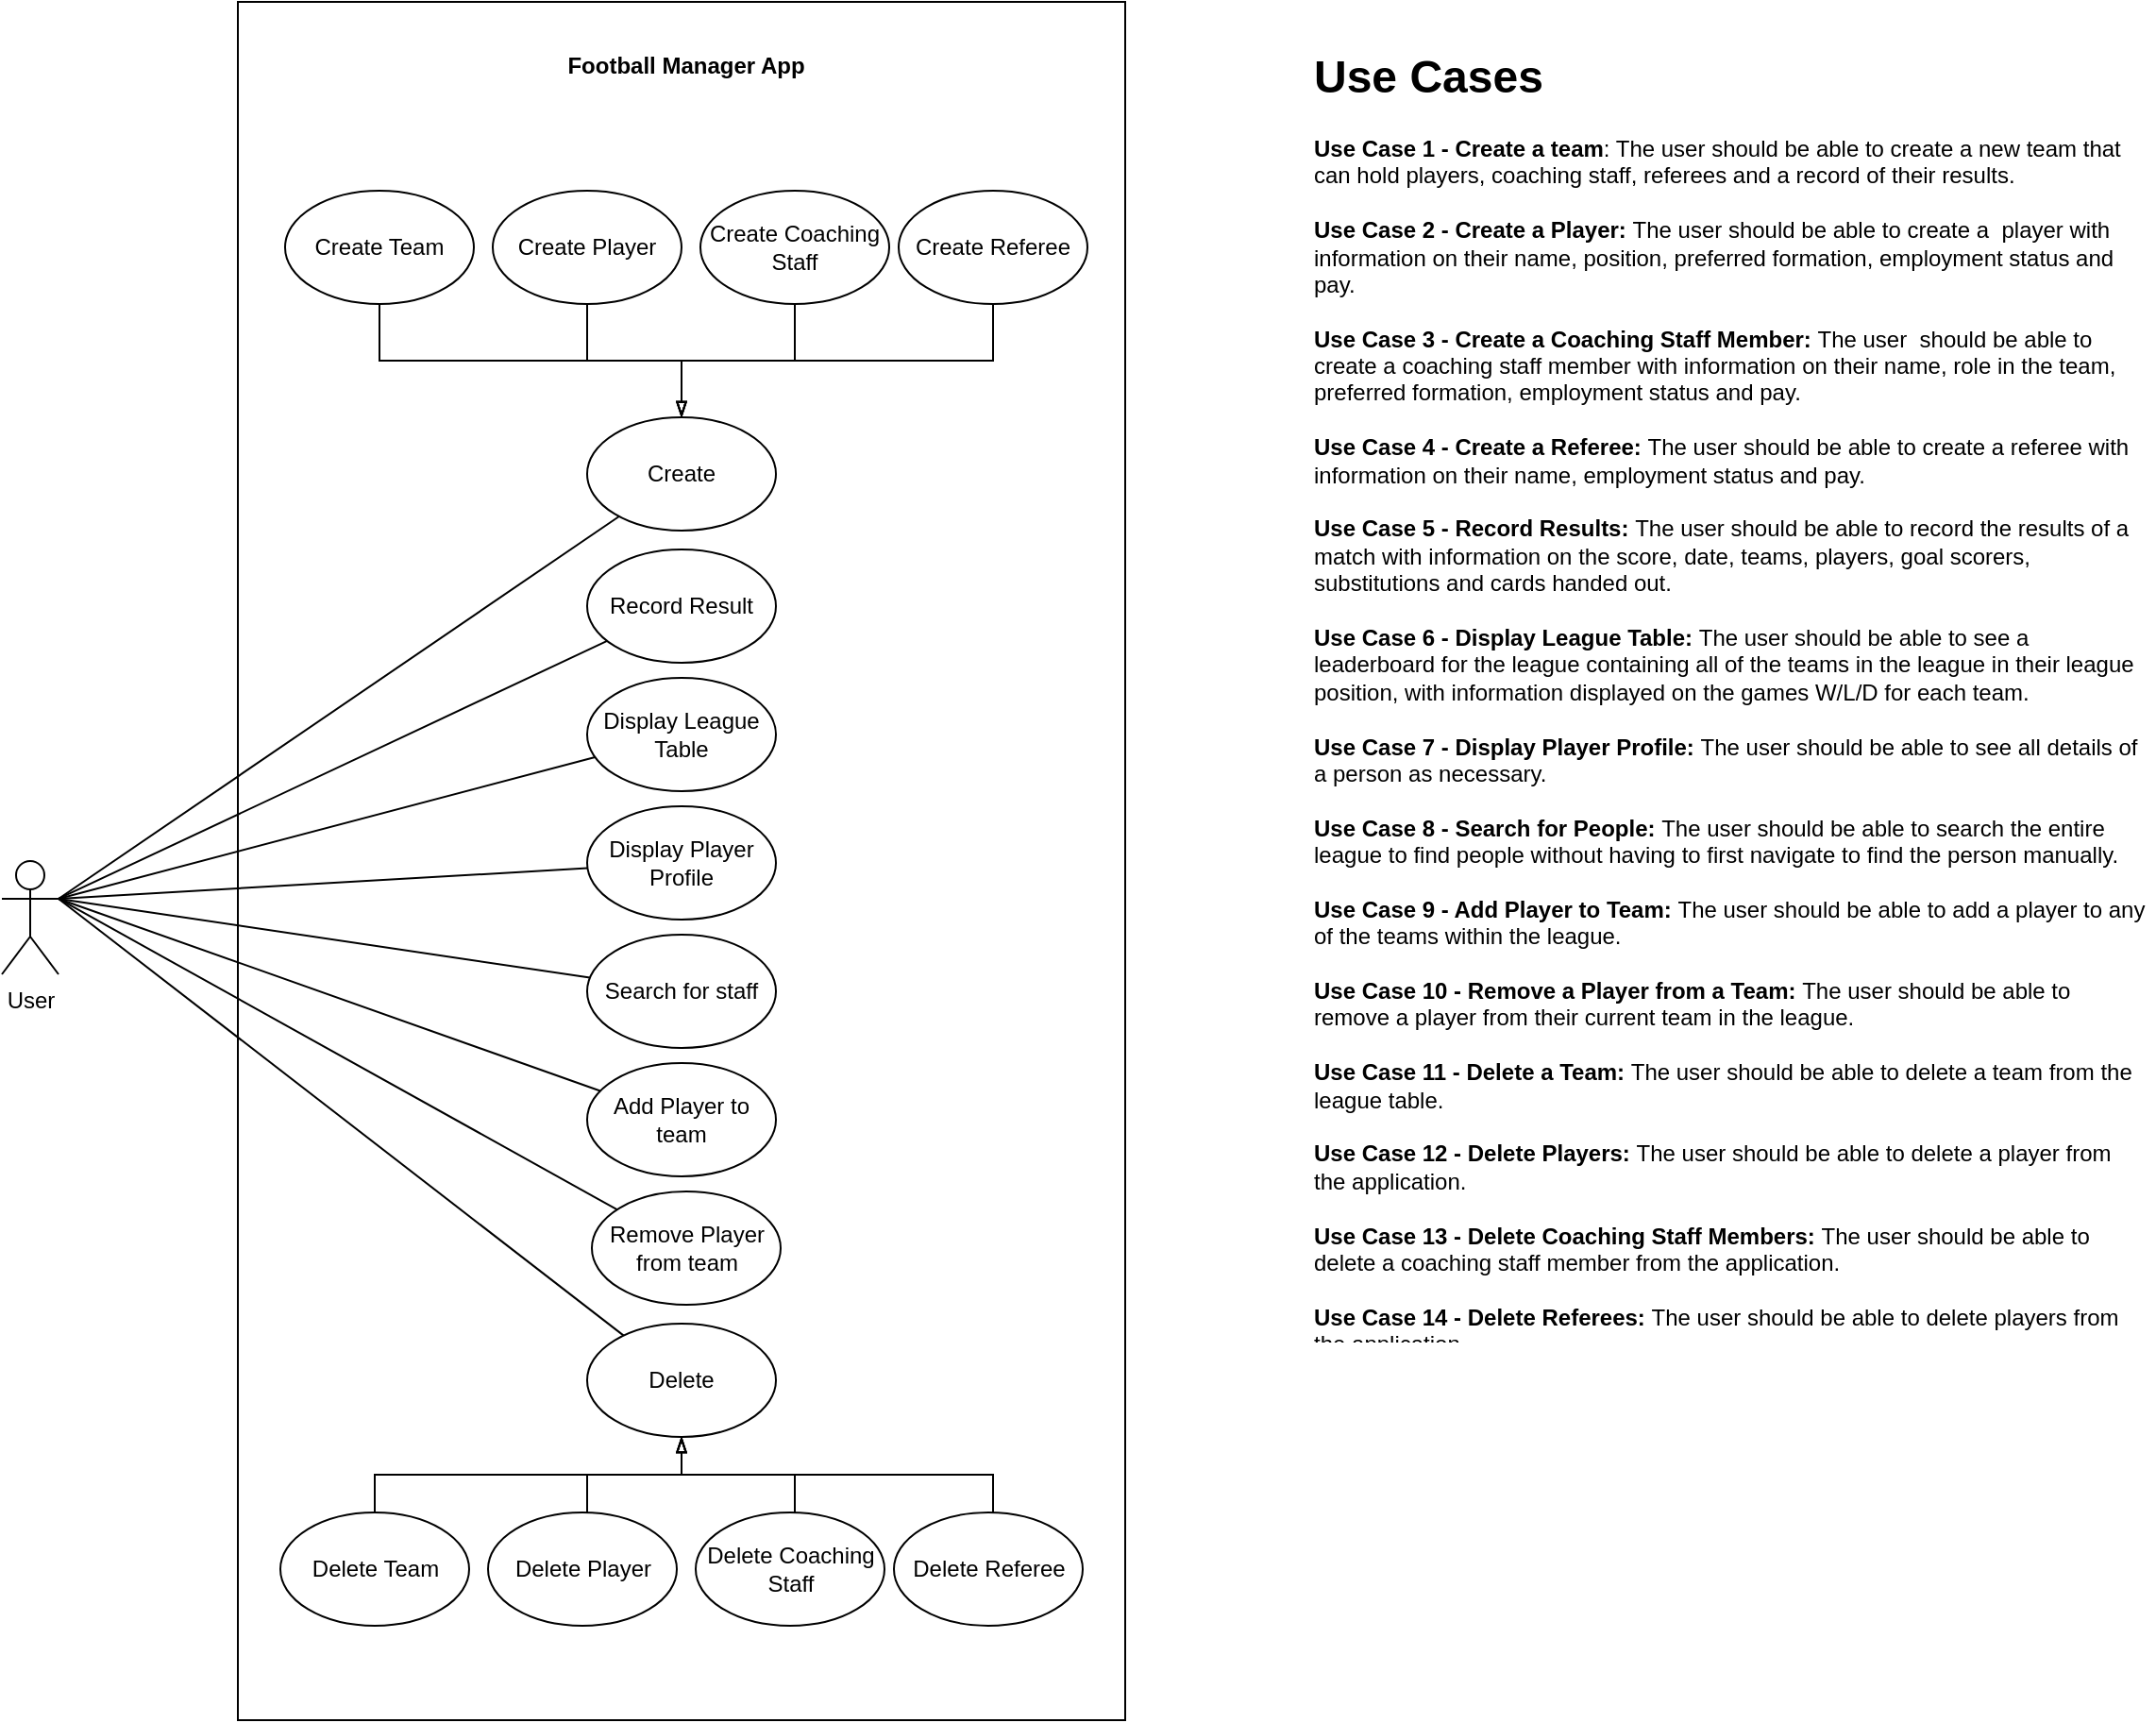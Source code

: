 <mxfile version="15.8.7" type="device" pages="8"><diagram id="oe0xo8dd4poC-APSYacm" name="Use Case Diagram"><mxGraphModel dx="1113" dy="708" grid="1" gridSize="10" guides="1" tooltips="1" connect="1" arrows="1" fold="1" page="1" pageScale="1" pageWidth="827" pageHeight="1169" math="0" shadow="0"><root><mxCell id="0"/><mxCell id="1" parent="0"/><mxCell id="FcoIAX-fNaRH1XDT9GSL-1" value="" style="rounded=0;whiteSpace=wrap;html=1;" parent="1" vertex="1"><mxGeometry x="195" y="100" width="470" height="910" as="geometry"/></mxCell><mxCell id="FcoIAX-fNaRH1XDT9GSL-2" value="Football Manager App" style="text;align=center;fontStyle=1;verticalAlign=middle;spacingLeft=3;spacingRight=3;strokeColor=none;rotatable=0;points=[[0,0.5],[1,0.5]];portConstraint=eastwest;" parent="1" vertex="1"><mxGeometry x="367.5" y="120" width="130" height="26" as="geometry"/></mxCell><mxCell id="VCTtAxENmVBSq7EITgKe-21" style="rounded=0;orthogonalLoop=1;jettySize=auto;html=1;exitX=1;exitY=0.333;exitDx=0;exitDy=0;exitPerimeter=0;endArrow=none;endFill=0;" parent="1" source="FcoIAX-fNaRH1XDT9GSL-3" target="VCTtAxENmVBSq7EITgKe-4" edge="1"><mxGeometry relative="1" as="geometry"/></mxCell><mxCell id="VCTtAxENmVBSq7EITgKe-22" style="edgeStyle=none;rounded=0;orthogonalLoop=1;jettySize=auto;html=1;exitX=1;exitY=0.333;exitDx=0;exitDy=0;exitPerimeter=0;endArrow=none;endFill=0;" parent="1" source="FcoIAX-fNaRH1XDT9GSL-3" target="VCTtAxENmVBSq7EITgKe-34" edge="1"><mxGeometry relative="1" as="geometry"><mxPoint x="257.966" y="673.07" as="targetPoint"/></mxGeometry></mxCell><mxCell id="VCTtAxENmVBSq7EITgKe-38" style="rounded=0;orthogonalLoop=1;jettySize=auto;html=1;exitX=1;exitY=0.333;exitDx=0;exitDy=0;exitPerimeter=0;endArrow=none;endFill=0;" parent="1" source="FcoIAX-fNaRH1XDT9GSL-3" target="FcoIAX-fNaRH1XDT9GSL-16" edge="1"><mxGeometry relative="1" as="geometry"/></mxCell><mxCell id="VCTtAxENmVBSq7EITgKe-39" style="edgeStyle=none;rounded=0;orthogonalLoop=1;jettySize=auto;html=1;exitX=1;exitY=0.333;exitDx=0;exitDy=0;exitPerimeter=0;endArrow=none;endFill=0;" parent="1" source="FcoIAX-fNaRH1XDT9GSL-3" target="FcoIAX-fNaRH1XDT9GSL-17" edge="1"><mxGeometry relative="1" as="geometry"/></mxCell><mxCell id="VCTtAxENmVBSq7EITgKe-40" style="edgeStyle=none;rounded=0;orthogonalLoop=1;jettySize=auto;html=1;exitX=1;exitY=0.333;exitDx=0;exitDy=0;exitPerimeter=0;endArrow=none;endFill=0;" parent="1" source="FcoIAX-fNaRH1XDT9GSL-3" target="FcoIAX-fNaRH1XDT9GSL-18" edge="1"><mxGeometry relative="1" as="geometry"/></mxCell><mxCell id="VCTtAxENmVBSq7EITgKe-41" style="edgeStyle=none;rounded=0;orthogonalLoop=1;jettySize=auto;html=1;exitX=1;exitY=0.333;exitDx=0;exitDy=0;exitPerimeter=0;endArrow=none;endFill=0;" parent="1" source="FcoIAX-fNaRH1XDT9GSL-3" target="FcoIAX-fNaRH1XDT9GSL-19" edge="1"><mxGeometry relative="1" as="geometry"/></mxCell><mxCell id="VCTtAxENmVBSq7EITgKe-42" style="edgeStyle=none;rounded=0;orthogonalLoop=1;jettySize=auto;html=1;exitX=1;exitY=0.333;exitDx=0;exitDy=0;exitPerimeter=0;endArrow=none;endFill=0;" parent="1" source="FcoIAX-fNaRH1XDT9GSL-3" target="FcoIAX-fNaRH1XDT9GSL-10" edge="1"><mxGeometry relative="1" as="geometry"/></mxCell><mxCell id="VCTtAxENmVBSq7EITgKe-43" style="edgeStyle=none;rounded=0;orthogonalLoop=1;jettySize=auto;html=1;exitX=1;exitY=0.333;exitDx=0;exitDy=0;exitPerimeter=0;endArrow=none;endFill=0;" parent="1" source="FcoIAX-fNaRH1XDT9GSL-3" target="FcoIAX-fNaRH1XDT9GSL-11" edge="1"><mxGeometry relative="1" as="geometry"/></mxCell><mxCell id="FcoIAX-fNaRH1XDT9GSL-3" value="User" style="shape=umlActor;verticalLabelPosition=bottom;verticalAlign=top;html=1;" parent="1" vertex="1"><mxGeometry x="70" y="555" width="30" height="60" as="geometry"/></mxCell><mxCell id="FcoIAX-fNaRH1XDT9GSL-10" value="Add Player to team" style="ellipse;whiteSpace=wrap;html=1;" parent="1" vertex="1"><mxGeometry x="380" y="662" width="100" height="60" as="geometry"/></mxCell><mxCell id="FcoIAX-fNaRH1XDT9GSL-11" value="Remove Player from team" style="ellipse;whiteSpace=wrap;html=1;" parent="1" vertex="1"><mxGeometry x="382.5" y="730" width="100" height="60" as="geometry"/></mxCell><mxCell id="FcoIAX-fNaRH1XDT9GSL-16" value="Record Result" style="ellipse;whiteSpace=wrap;html=1;" parent="1" vertex="1"><mxGeometry x="380" y="390" width="100" height="60" as="geometry"/></mxCell><mxCell id="FcoIAX-fNaRH1XDT9GSL-17" value="Display League Table&lt;span style=&quot;color: rgba(0 , 0 , 0 , 0) ; font-family: monospace ; font-size: 0px&quot;&gt;%3CmxGraphModel%3E%3Croot%3E%3CmxCell%20id%3D%220%22%2F%3E%3CmxCell%20id%3D%221%22%20parent%3D%220%22%2F%3E%3CmxCell%20id%3D%222%22%20value%3D%22Create%20Manager%22%20style%3D%22ellipse%3BwhiteSpace%3Dwrap%3Bhtml%3D1%3B%22%20vertex%3D%221%22%20parent%3D%221%22%3E%3CmxGeometry%20x%3D%22280%22%20y%3D%22680%22%20width%3D%22100%22%20height%3D%2260%22%20as%3D%22geometry%22%2F%3E%3C%2FmxCell%3E%3C%2Froot%3E%3C%2FmxGraphModel%3E&lt;/span&gt;" style="ellipse;whiteSpace=wrap;html=1;" parent="1" vertex="1"><mxGeometry x="380" y="458" width="100" height="60" as="geometry"/></mxCell><mxCell id="FcoIAX-fNaRH1XDT9GSL-18" value="Display Player Profile" style="ellipse;whiteSpace=wrap;html=1;" parent="1" vertex="1"><mxGeometry x="380" y="526" width="100" height="60" as="geometry"/></mxCell><mxCell id="FcoIAX-fNaRH1XDT9GSL-19" value="Search for staff" style="ellipse;whiteSpace=wrap;html=1;" parent="1" vertex="1"><mxGeometry x="380" y="594" width="100" height="60" as="geometry"/></mxCell><mxCell id="VCTtAxENmVBSq7EITgKe-26" value="" style="group" parent="1" vertex="1" connectable="0"><mxGeometry x="220" y="200" width="425" height="180" as="geometry"/></mxCell><mxCell id="FcoIAX-fNaRH1XDT9GSL-4" value="Create Team" style="ellipse;whiteSpace=wrap;html=1;" parent="VCTtAxENmVBSq7EITgKe-26" vertex="1"><mxGeometry width="100" height="60" as="geometry"/></mxCell><mxCell id="FcoIAX-fNaRH1XDT9GSL-7" value="Create Player" style="ellipse;whiteSpace=wrap;html=1;" parent="VCTtAxENmVBSq7EITgKe-26" vertex="1"><mxGeometry x="110" width="100" height="60" as="geometry"/></mxCell><mxCell id="FcoIAX-fNaRH1XDT9GSL-14" value="Create Referee" style="ellipse;whiteSpace=wrap;html=1;" parent="VCTtAxENmVBSq7EITgKe-26" vertex="1"><mxGeometry x="325" width="100" height="60" as="geometry"/></mxCell><mxCell id="VCTtAxENmVBSq7EITgKe-7" style="edgeStyle=orthogonalEdgeStyle;rounded=0;orthogonalLoop=1;jettySize=auto;html=1;endArrow=blockThin;endFill=0;" parent="VCTtAxENmVBSq7EITgKe-26" source="FcoIAX-fNaRH1XDT9GSL-7" target="VCTtAxENmVBSq7EITgKe-4" edge="1"><mxGeometry relative="1" as="geometry"><Array as="points"><mxPoint x="160" y="90"/><mxPoint x="210" y="90"/></Array></mxGeometry></mxCell><mxCell id="VCTtAxENmVBSq7EITgKe-9" style="edgeStyle=orthogonalEdgeStyle;rounded=0;orthogonalLoop=1;jettySize=auto;html=1;endArrow=blockThin;endFill=0;" parent="VCTtAxENmVBSq7EITgKe-26" source="FcoIAX-fNaRH1XDT9GSL-14" target="VCTtAxENmVBSq7EITgKe-4" edge="1"><mxGeometry relative="1" as="geometry"><Array as="points"><mxPoint x="375" y="90"/><mxPoint x="210" y="90"/></Array></mxGeometry></mxCell><mxCell id="FcoIAX-fNaRH1XDT9GSL-12" value="Create Coaching Staff" style="ellipse;whiteSpace=wrap;html=1;" parent="VCTtAxENmVBSq7EITgKe-26" vertex="1"><mxGeometry x="220" width="100" height="60" as="geometry"/></mxCell><mxCell id="VCTtAxENmVBSq7EITgKe-4" value="Create" style="ellipse;whiteSpace=wrap;html=1;" parent="VCTtAxENmVBSq7EITgKe-26" vertex="1"><mxGeometry x="160" y="120" width="100" height="60" as="geometry"/></mxCell><mxCell id="VCTtAxENmVBSq7EITgKe-25" style="edgeStyle=orthogonalEdgeStyle;rounded=0;orthogonalLoop=1;jettySize=auto;html=1;exitX=0.5;exitY=1;exitDx=0;exitDy=0;endArrow=blockThin;endFill=0;" parent="VCTtAxENmVBSq7EITgKe-26" source="FcoIAX-fNaRH1XDT9GSL-4" target="VCTtAxENmVBSq7EITgKe-4" edge="1"><mxGeometry relative="1" as="geometry"/></mxCell><mxCell id="VCTtAxENmVBSq7EITgKe-8" style="edgeStyle=orthogonalEdgeStyle;rounded=0;orthogonalLoop=1;jettySize=auto;html=1;endArrow=blockThin;endFill=0;" parent="VCTtAxENmVBSq7EITgKe-26" source="FcoIAX-fNaRH1XDT9GSL-12" target="VCTtAxENmVBSq7EITgKe-4" edge="1"><mxGeometry relative="1" as="geometry"><Array as="points"><mxPoint x="270" y="90"/><mxPoint x="210" y="90"/></Array></mxGeometry></mxCell><mxCell id="VCTtAxENmVBSq7EITgKe-37" value="" style="group" parent="1" vertex="1" connectable="0"><mxGeometry x="217.5" y="800" width="425" height="160" as="geometry"/></mxCell><mxCell id="VCTtAxENmVBSq7EITgKe-28" value="Delete Team" style="ellipse;whiteSpace=wrap;html=1;direction=east;" parent="VCTtAxENmVBSq7EITgKe-37" vertex="1"><mxGeometry y="100" width="100" height="60" as="geometry"/></mxCell><mxCell id="VCTtAxENmVBSq7EITgKe-29" value="Delete Player" style="ellipse;whiteSpace=wrap;html=1;direction=east;" parent="VCTtAxENmVBSq7EITgKe-37" vertex="1"><mxGeometry x="110" y="100" width="100" height="60" as="geometry"/></mxCell><mxCell id="VCTtAxENmVBSq7EITgKe-30" value="Delete Referee" style="ellipse;whiteSpace=wrap;html=1;direction=east;" parent="VCTtAxENmVBSq7EITgKe-37" vertex="1"><mxGeometry x="325" y="100" width="100" height="60" as="geometry"/></mxCell><mxCell id="VCTtAxENmVBSq7EITgKe-31" style="edgeStyle=orthogonalEdgeStyle;rounded=0;orthogonalLoop=1;jettySize=auto;html=1;endArrow=blockThin;endFill=0;" parent="VCTtAxENmVBSq7EITgKe-37" source="VCTtAxENmVBSq7EITgKe-29" target="VCTtAxENmVBSq7EITgKe-34" edge="1"><mxGeometry x="2.5" y="-120" as="geometry"><Array as="points"><mxPoint x="162.5" y="80"/><mxPoint x="212.5" y="80"/></Array></mxGeometry></mxCell><mxCell id="VCTtAxENmVBSq7EITgKe-32" style="edgeStyle=orthogonalEdgeStyle;rounded=0;orthogonalLoop=1;jettySize=auto;html=1;endArrow=blockThin;endFill=0;" parent="VCTtAxENmVBSq7EITgKe-37" source="VCTtAxENmVBSq7EITgKe-30" target="VCTtAxENmVBSq7EITgKe-34" edge="1"><mxGeometry x="2.5" y="-120" as="geometry"><Array as="points"><mxPoint x="377.5" y="80"/><mxPoint x="212.5" y="80"/></Array></mxGeometry></mxCell><mxCell id="VCTtAxENmVBSq7EITgKe-33" value="Delete Coaching Staff" style="ellipse;whiteSpace=wrap;html=1;direction=east;" parent="VCTtAxENmVBSq7EITgKe-37" vertex="1"><mxGeometry x="220" y="100" width="100" height="60" as="geometry"/></mxCell><mxCell id="VCTtAxENmVBSq7EITgKe-34" value="Delete" style="ellipse;whiteSpace=wrap;html=1;direction=east;" parent="VCTtAxENmVBSq7EITgKe-37" vertex="1"><mxGeometry x="162.5" width="100" height="60" as="geometry"/></mxCell><mxCell id="VCTtAxENmVBSq7EITgKe-35" style="edgeStyle=orthogonalEdgeStyle;rounded=0;orthogonalLoop=1;jettySize=auto;html=1;endArrow=blockThin;endFill=0;" parent="VCTtAxENmVBSq7EITgKe-37" source="VCTtAxENmVBSq7EITgKe-28" target="VCTtAxENmVBSq7EITgKe-34" edge="1"><mxGeometry x="2.5" y="-120" as="geometry"><Array as="points"><mxPoint x="50.5" y="80"/><mxPoint x="212.5" y="80"/></Array></mxGeometry></mxCell><mxCell id="VCTtAxENmVBSq7EITgKe-36" style="edgeStyle=orthogonalEdgeStyle;rounded=0;orthogonalLoop=1;jettySize=auto;html=1;endArrow=blockThin;endFill=0;" parent="VCTtAxENmVBSq7EITgKe-37" source="VCTtAxENmVBSq7EITgKe-33" target="VCTtAxENmVBSq7EITgKe-34" edge="1"><mxGeometry x="2.5" y="-120" as="geometry"><Array as="points"><mxPoint x="272.5" y="80"/><mxPoint x="212.5" y="80"/></Array></mxGeometry></mxCell><mxCell id="-mF9k6bfmJdy0TRfpO5G-14" value="&lt;h1&gt;Use Cases&lt;/h1&gt;&lt;div&gt;&lt;b&gt;Use Case 1 - Create a team&lt;/b&gt;: The user should be able to create a new team that can hold players, coaching staff, referees and a record of their results.&lt;/div&gt;&lt;div&gt;&lt;br&gt;&lt;/div&gt;&lt;div&gt;&lt;b&gt;Use Case 2 - Create a Player:&lt;/b&gt;&amp;nbsp;The user should be able to create a&amp;nbsp; player with information on their name, position, preferred formation, employment status and pay.&lt;/div&gt;&lt;div&gt;&lt;br&gt;&lt;/div&gt;&lt;div&gt;&lt;b&gt;Use Case 3 - Create a Coaching Staff Member: &lt;/b&gt;The user&amp;nbsp; should be able to create a coaching staff member with information on their name, role in the team, preferred formation, employment status and pay.&lt;/div&gt;&lt;div&gt;&lt;br&gt;&lt;/div&gt;&lt;div&gt;&lt;b&gt;Use Case 4 - Create a Referee:&lt;/b&gt;&amp;nbsp;The user should be able to create a referee with information on their name, employment status and pay.&lt;/div&gt;&lt;div&gt;&lt;br&gt;&lt;/div&gt;&lt;div&gt;&lt;b&gt;Use Case 5 - Record Results: &lt;/b&gt;The user should be able to record the results of a match with information on the score, date, teams, players, goal scorers, substitutions and cards handed out.&lt;/div&gt;&lt;div&gt;&lt;br&gt;&lt;/div&gt;&lt;div&gt;&lt;b&gt;Use Case 6 - Display League Table: &lt;/b&gt;The user should be able to see a leaderboard for the league containing all of the teams in the league in their league position, with information displayed on the games W/L/D for each team.&lt;/div&gt;&lt;div&gt;&lt;br&gt;&lt;/div&gt;&lt;div&gt;&lt;b&gt;Use Case 7 - Display Player Profile: &lt;/b&gt;The user should be able to see all details of a person as necessary.&lt;/div&gt;&lt;div&gt;&lt;br&gt;&lt;/div&gt;&lt;div&gt;&lt;b&gt;Use Case 8 - Search for People: &lt;/b&gt;The user should be able to search the entire league to find people without having to first navigate to find the person manually.&lt;/div&gt;&lt;div&gt;&lt;br&gt;&lt;/div&gt;&lt;div&gt;&lt;b&gt;Use Case 9 - Add Player to Team: &lt;/b&gt;The user should be able to add a player to any of the teams within the league.&lt;/div&gt;&lt;div&gt;&lt;br&gt;&lt;/div&gt;&lt;div&gt;&lt;b&gt;Use Case 10 - Remove a Player from a Team: &lt;/b&gt;The user should be able to remove a player from their current team in the league.&lt;/div&gt;&lt;div&gt;&lt;br&gt;&lt;/div&gt;&lt;div&gt;&lt;b&gt;Use Case 11 - Delete a Team: &lt;/b&gt;The user should be able to delete a team from the league table.&lt;/div&gt;&lt;div&gt;&lt;br&gt;&lt;/div&gt;&lt;div&gt;&lt;b&gt;Use Case 12 - Delete Players: &lt;/b&gt;The user should be able to delete a player from the application.&lt;/div&gt;&lt;div&gt;&lt;br&gt;&lt;/div&gt;&lt;div&gt;&lt;b&gt;Use Case 13 - Delete Coaching Staff Members: &lt;/b&gt;The user should be able to delete a coaching staff member from the application.&lt;/div&gt;&lt;div&gt;&lt;br&gt;&lt;/div&gt;&lt;div&gt;&lt;b&gt;Use Case 14 - Delete Referees:&lt;/b&gt;&amp;nbsp;The user should be able to delete players from the application.&lt;/div&gt;" style="text;html=1;strokeColor=none;fillColor=none;spacing=5;spacingTop=-20;whiteSpace=wrap;overflow=hidden;rounded=0;" vertex="1" parent="1"><mxGeometry x="760" y="120" width="450" height="690" as="geometry"/></mxCell></root></mxGraphModel></diagram><diagram id="Z4i1RPchrT_1DXc_lUTq" name="Association Diagram"><mxGraphModel dx="1773" dy="602" grid="1" gridSize="10" guides="1" tooltips="1" connect="1" arrows="1" fold="1" page="1" pageScale="1" pageWidth="827" pageHeight="1169" math="0" shadow="0"><root><mxCell id="Ji8PF5rnvHYaiD9z660s-0"/><mxCell id="Ji8PF5rnvHYaiD9z660s-1" parent="Ji8PF5rnvHYaiD9z660s-0"/><mxCell id="iQA3uQTl2Gus3dDZzOGP-0" style="edgeStyle=orthogonalEdgeStyle;rounded=0;orthogonalLoop=1;jettySize=auto;html=1;endArrow=none;endFill=0;strokeWidth=1;endSize=10;" parent="Ji8PF5rnvHYaiD9z660s-1" source="iQA3uQTl2Gus3dDZzOGP-1" target="iQA3uQTl2Gus3dDZzOGP-13" edge="1"><mxGeometry relative="1" as="geometry"/></mxCell><mxCell id="iQA3uQTl2Gus3dDZzOGP-29" value="0…*" style="edgeLabel;html=1;align=center;verticalAlign=middle;resizable=0;points=[];" parent="iQA3uQTl2Gus3dDZzOGP-0" vertex="1" connectable="0"><mxGeometry x="-0.878" y="-1" relative="1" as="geometry"><mxPoint x="3" y="-10" as="offset"/></mxGeometry></mxCell><mxCell id="iQA3uQTl2Gus3dDZzOGP-30" value="0…1" style="edgeLabel;html=1;align=center;verticalAlign=middle;resizable=0;points=[];" parent="iQA3uQTl2Gus3dDZzOGP-0" vertex="1" connectable="0"><mxGeometry x="0.721" y="1" relative="1" as="geometry"><mxPoint x="6" y="-7" as="offset"/></mxGeometry></mxCell><mxCell id="iQA3uQTl2Gus3dDZzOGP-1" value="Person" style="html=1;" parent="Ji8PF5rnvHYaiD9z660s-1" vertex="1"><mxGeometry x="210" y="200" width="110" height="50" as="geometry"/></mxCell><mxCell id="iQA3uQTl2Gus3dDZzOGP-2" style="edgeStyle=orthogonalEdgeStyle;rounded=0;orthogonalLoop=1;jettySize=auto;html=1;endArrow=blockThin;endFill=0;endSize=10;" parent="Ji8PF5rnvHYaiD9z660s-1" source="iQA3uQTl2Gus3dDZzOGP-4" target="iQA3uQTl2Gus3dDZzOGP-1" edge="1"><mxGeometry relative="1" as="geometry"/></mxCell><mxCell id="iQA3uQTl2Gus3dDZzOGP-3" style="edgeStyle=orthogonalEdgeStyle;rounded=0;jumpSize=6;orthogonalLoop=1;jettySize=auto;html=1;exitX=0.5;exitY=1;exitDx=0;exitDy=0;endArrow=none;endFill=0;endSize=10;strokeWidth=1;" parent="Ji8PF5rnvHYaiD9z660s-1" source="iQA3uQTl2Gus3dDZzOGP-4" target="iQA3uQTl2Gus3dDZzOGP-15" edge="1"><mxGeometry relative="1" as="geometry"/></mxCell><mxCell id="iQA3uQTl2Gus3dDZzOGP-27" value="0…*" style="edgeLabel;html=1;align=center;verticalAlign=middle;resizable=0;points=[];" parent="iQA3uQTl2Gus3dDZzOGP-3" vertex="1" connectable="0"><mxGeometry x="-0.775" y="-1" relative="1" as="geometry"><mxPoint x="13" y="1" as="offset"/></mxGeometry></mxCell><mxCell id="iQA3uQTl2Gus3dDZzOGP-28" value="1" style="edgeLabel;html=1;align=center;verticalAlign=middle;resizable=0;points=[];" parent="iQA3uQTl2Gus3dDZzOGP-3" vertex="1" connectable="0"><mxGeometry x="0.733" y="1" relative="1" as="geometry"><mxPoint x="4" as="offset"/></mxGeometry></mxCell><mxCell id="iQA3uQTl2Gus3dDZzOGP-4" value="Coaching Staff Member" style="html=1;" parent="Ji8PF5rnvHYaiD9z660s-1" vertex="1"><mxGeometry x="190" y="310" width="150" height="50" as="geometry"/></mxCell><mxCell id="iQA3uQTl2Gus3dDZzOGP-5" style="edgeStyle=orthogonalEdgeStyle;rounded=0;orthogonalLoop=1;jettySize=auto;html=1;exitX=0.5;exitY=0;exitDx=0;exitDy=0;endArrow=blockThin;endFill=0;endSize=10;" parent="Ji8PF5rnvHYaiD9z660s-1" source="iQA3uQTl2Gus3dDZzOGP-6" target="iQA3uQTl2Gus3dDZzOGP-1" edge="1"><mxGeometry relative="1" as="geometry"><Array as="points"><mxPoint x="425" y="280"/><mxPoint x="290" y="280"/></Array></mxGeometry></mxCell><mxCell id="iQA3uQTl2Gus3dDZzOGP-6" value="Referee" style="html=1;" parent="Ji8PF5rnvHYaiD9z660s-1" vertex="1"><mxGeometry x="370" y="310" width="110" height="50" as="geometry"/></mxCell><mxCell id="iQA3uQTl2Gus3dDZzOGP-7" style="edgeStyle=orthogonalEdgeStyle;rounded=0;orthogonalLoop=1;jettySize=auto;html=1;endArrow=blockThin;endFill=0;jumpSize=6;endSize=10;" parent="Ji8PF5rnvHYaiD9z660s-1" source="iQA3uQTl2Gus3dDZzOGP-10" target="iQA3uQTl2Gus3dDZzOGP-1" edge="1"><mxGeometry relative="1" as="geometry"><Array as="points"><mxPoint x="105" y="280"/><mxPoint x="240" y="280"/></Array></mxGeometry></mxCell><mxCell id="iQA3uQTl2Gus3dDZzOGP-8" style="edgeStyle=orthogonalEdgeStyle;rounded=0;jumpSize=6;orthogonalLoop=1;jettySize=auto;html=1;endArrow=none;endFill=0;endSize=10;strokeWidth=1;" parent="Ji8PF5rnvHYaiD9z660s-1" source="iQA3uQTl2Gus3dDZzOGP-10" target="iQA3uQTl2Gus3dDZzOGP-14" edge="1"><mxGeometry relative="1" as="geometry"><Array as="points"><mxPoint x="90" y="390"/><mxPoint x="90" y="390"/></Array></mxGeometry></mxCell><mxCell id="iQA3uQTl2Gus3dDZzOGP-22" value="1" style="edgeLabel;html=1;align=center;verticalAlign=middle;resizable=0;points=[];" parent="iQA3uQTl2Gus3dDZzOGP-8" vertex="1" connectable="0"><mxGeometry x="0.783" y="-1" relative="1" as="geometry"><mxPoint x="-4" y="-1" as="offset"/></mxGeometry></mxCell><mxCell id="iQA3uQTl2Gus3dDZzOGP-23" value="0…*" style="edgeLabel;html=1;align=center;verticalAlign=middle;resizable=0;points=[];" parent="iQA3uQTl2Gus3dDZzOGP-8" vertex="1" connectable="0"><mxGeometry x="-0.772" y="-1" relative="1" as="geometry"><mxPoint x="-11" as="offset"/></mxGeometry></mxCell><mxCell id="iQA3uQTl2Gus3dDZzOGP-9" style="edgeStyle=orthogonalEdgeStyle;rounded=0;jumpSize=6;orthogonalLoop=1;jettySize=auto;html=1;endArrow=none;endFill=0;endSize=10;strokeWidth=1;" parent="Ji8PF5rnvHYaiD9z660s-1" source="iQA3uQTl2Gus3dDZzOGP-10" target="iQA3uQTl2Gus3dDZzOGP-15" edge="1"><mxGeometry relative="1" as="geometry"><Array as="points"><mxPoint x="120" y="390"/><mxPoint x="240" y="390"/></Array></mxGeometry></mxCell><mxCell id="iQA3uQTl2Gus3dDZzOGP-25" value="0…*" style="edgeLabel;html=1;align=center;verticalAlign=middle;resizable=0;points=[];" parent="iQA3uQTl2Gus3dDZzOGP-9" vertex="1" connectable="0"><mxGeometry x="-0.888" relative="1" as="geometry"><mxPoint x="11" y="-2" as="offset"/></mxGeometry></mxCell><mxCell id="iQA3uQTl2Gus3dDZzOGP-26" value="1" style="edgeLabel;html=1;align=center;verticalAlign=middle;resizable=0;points=[];" parent="iQA3uQTl2Gus3dDZzOGP-9" vertex="1" connectable="0"><mxGeometry x="0.869" relative="1" as="geometry"><mxPoint x="-6" y="4" as="offset"/></mxGeometry></mxCell><mxCell id="iQA3uQTl2Gus3dDZzOGP-10" value="Player" style="html=1;" parent="Ji8PF5rnvHYaiD9z660s-1" vertex="1"><mxGeometry x="50" y="310" width="110" height="50" as="geometry"/></mxCell><mxCell id="iQA3uQTl2Gus3dDZzOGP-11" value="" style="edgeStyle=orthogonalEdgeStyle;rounded=0;jumpSize=6;orthogonalLoop=1;jettySize=auto;html=1;endArrow=none;endFill=0;endSize=10;strokeWidth=1;" parent="Ji8PF5rnvHYaiD9z660s-1" source="iQA3uQTl2Gus3dDZzOGP-13" target="iQA3uQTl2Gus3dDZzOGP-16" edge="1"><mxGeometry relative="1" as="geometry"/></mxCell><mxCell id="iQA3uQTl2Gus3dDZzOGP-31" value="1" style="edgeLabel;html=1;align=center;verticalAlign=middle;resizable=0;points=[];" parent="iQA3uQTl2Gus3dDZzOGP-11" vertex="1" connectable="0"><mxGeometry x="0.933" y="-1" relative="1" as="geometry"><mxPoint x="-7" y="5" as="offset"/></mxGeometry></mxCell><mxCell id="iQA3uQTl2Gus3dDZzOGP-32" value="1" style="edgeLabel;html=1;align=center;verticalAlign=middle;resizable=0;points=[];" parent="iQA3uQTl2Gus3dDZzOGP-11" vertex="1" connectable="0"><mxGeometry x="-0.797" y="1" relative="1" as="geometry"><mxPoint x="-4" y="-2" as="offset"/></mxGeometry></mxCell><mxCell id="iQA3uQTl2Gus3dDZzOGP-12" value="" style="edgeStyle=orthogonalEdgeStyle;rounded=0;jumpSize=6;orthogonalLoop=1;jettySize=auto;html=1;endArrow=none;endFill=0;endSize=10;strokeWidth=1;" parent="Ji8PF5rnvHYaiD9z660s-1" source="iQA3uQTl2Gus3dDZzOGP-13" target="iQA3uQTl2Gus3dDZzOGP-17" edge="1"><mxGeometry relative="1" as="geometry"/></mxCell><mxCell id="iQA3uQTl2Gus3dDZzOGP-33" value="1…*" style="edgeLabel;html=1;align=center;verticalAlign=middle;resizable=0;points=[];" parent="iQA3uQTl2Gus3dDZzOGP-12" vertex="1" connectable="0"><mxGeometry x="-0.818" y="2" relative="1" as="geometry"><mxPoint x="4" y="-6" as="offset"/></mxGeometry></mxCell><mxCell id="iQA3uQTl2Gus3dDZzOGP-34" value="1" style="edgeLabel;html=1;align=center;verticalAlign=middle;resizable=0;points=[];" parent="iQA3uQTl2Gus3dDZzOGP-12" vertex="1" connectable="0"><mxGeometry x="0.496" relative="1" as="geometry"><mxPoint x="14" y="-9" as="offset"/></mxGeometry></mxCell><mxCell id="iQA3uQTl2Gus3dDZzOGP-13" value="Team" style="html=1;" parent="Ji8PF5rnvHYaiD9z660s-1" vertex="1"><mxGeometry x="460" y="200" width="110" height="50" as="geometry"/></mxCell><mxCell id="iQA3uQTl2Gus3dDZzOGP-14" value="Position" style="html=1;" parent="Ji8PF5rnvHYaiD9z660s-1" vertex="1"><mxGeometry x="50" y="420" width="110" height="50" as="geometry"/></mxCell><mxCell id="iQA3uQTl2Gus3dDZzOGP-15" value="Preferred formation" style="html=1;" parent="Ji8PF5rnvHYaiD9z660s-1" vertex="1"><mxGeometry x="210" y="420" width="110" height="50" as="geometry"/></mxCell><mxCell id="iQA3uQTl2Gus3dDZzOGP-16" value="Home Ground" style="html=1;" parent="Ji8PF5rnvHYaiD9z660s-1" vertex="1"><mxGeometry x="460" y="90" width="110" height="50" as="geometry"/></mxCell><mxCell id="iQA3uQTl2Gus3dDZzOGP-17" value="League" style="html=1;" parent="Ji8PF5rnvHYaiD9z660s-1" vertex="1"><mxGeometry x="650" y="200" width="110" height="50" as="geometry"/></mxCell><mxCell id="iQA3uQTl2Gus3dDZzOGP-18" value="" style="edgeStyle=orthogonalEdgeStyle;rounded=0;jumpSize=6;orthogonalLoop=1;jettySize=auto;html=1;endArrow=none;endFill=0;endSize=10;strokeWidth=1;" parent="Ji8PF5rnvHYaiD9z660s-1" source="iQA3uQTl2Gus3dDZzOGP-19" target="iQA3uQTl2Gus3dDZzOGP-13" edge="1"><mxGeometry relative="1" as="geometry"><Array as="points"><mxPoint x="550" y="270"/><mxPoint x="550" y="270"/></Array></mxGeometry></mxCell><mxCell id="iQA3uQTl2Gus3dDZzOGP-35" value="0…*" style="edgeLabel;html=1;align=center;verticalAlign=middle;resizable=0;points=[];" parent="iQA3uQTl2Gus3dDZzOGP-18" vertex="1" connectable="0"><mxGeometry x="-0.79" relative="1" as="geometry"><mxPoint x="15" y="-4" as="offset"/></mxGeometry></mxCell><mxCell id="iQA3uQTl2Gus3dDZzOGP-36" value="2" style="edgeLabel;html=1;align=center;verticalAlign=middle;resizable=0;points=[];" parent="iQA3uQTl2Gus3dDZzOGP-18" vertex="1" connectable="0"><mxGeometry x="0.429" y="2" relative="1" as="geometry"><mxPoint x="7" y="-7" as="offset"/></mxGeometry></mxCell><mxCell id="iQA3uQTl2Gus3dDZzOGP-19" value="Results" style="html=1;" parent="Ji8PF5rnvHYaiD9z660s-1" vertex="1"><mxGeometry x="530" y="310" width="110" height="50" as="geometry"/></mxCell><mxCell id="iQA3uQTl2Gus3dDZzOGP-20" value="1" style="edgeStyle=orthogonalEdgeStyle;rounded=0;jumpSize=6;orthogonalLoop=1;jettySize=auto;html=1;endArrow=none;endFill=0;endSize=10;strokeWidth=1;" parent="Ji8PF5rnvHYaiD9z660s-1" source="iQA3uQTl2Gus3dDZzOGP-21" target="iQA3uQTl2Gus3dDZzOGP-17" edge="1"><mxGeometry x="0.667" y="5" relative="1" as="geometry"><mxPoint as="offset"/></mxGeometry></mxCell><mxCell id="iQA3uQTl2Gus3dDZzOGP-37" value="1" style="edgeLabel;html=1;align=center;verticalAlign=middle;resizable=0;points=[];" parent="iQA3uQTl2Gus3dDZzOGP-20" vertex="1" connectable="0"><mxGeometry x="-0.705" y="-1" relative="1" as="geometry"><mxPoint x="6" as="offset"/></mxGeometry></mxCell><mxCell id="iQA3uQTl2Gus3dDZzOGP-21" value="Statistics" style="html=1;" parent="Ji8PF5rnvHYaiD9z660s-1" vertex="1"><mxGeometry x="650" y="90" width="110" height="50" as="geometry"/></mxCell><mxCell id="OfnrU35h59aSK9s6Ptrw-1" style="edgeStyle=orthogonalEdgeStyle;rounded=0;orthogonalLoop=1;jettySize=auto;html=1;endArrow=none;endFill=0;" parent="Ji8PF5rnvHYaiD9z660s-1" source="OfnrU35h59aSK9s6Ptrw-0" target="iQA3uQTl2Gus3dDZzOGP-10" edge="1"><mxGeometry relative="1" as="geometry"><Array as="points"><mxPoint x="-55" y="335"/></Array></mxGeometry></mxCell><mxCell id="OfnrU35h59aSK9s6Ptrw-2" value="0…2" style="edgeLabel;html=1;align=center;verticalAlign=middle;resizable=0;points=[];" parent="OfnrU35h59aSK9s6Ptrw-1" vertex="1" connectable="0"><mxGeometry x="-0.884" y="-2" relative="1" as="geometry"><mxPoint x="13" as="offset"/></mxGeometry></mxCell><mxCell id="OfnrU35h59aSK9s6Ptrw-3" value="1" style="edgeLabel;html=1;align=center;verticalAlign=middle;resizable=0;points=[];" parent="OfnrU35h59aSK9s6Ptrw-1" vertex="1" connectable="0"><mxGeometry x="0.863" y="-1" relative="1" as="geometry"><mxPoint x="4" y="-12" as="offset"/></mxGeometry></mxCell><mxCell id="OfnrU35h59aSK9s6Ptrw-0" value="Card" style="html=1;" parent="Ji8PF5rnvHYaiD9z660s-1" vertex="1"><mxGeometry x="-110" y="420" width="110" height="50" as="geometry"/></mxCell></root></mxGraphModel></diagram><diagram id="CJbxoCfHbGTZxn3PtZqD" name="Class Diagram"><mxGraphModel dx="1773" dy="602" grid="1" gridSize="10" guides="1" tooltips="1" connect="1" arrows="1" fold="1" page="1" pageScale="1" pageWidth="827" pageHeight="1169" math="0" shadow="0"><root><mxCell id="s4iJ4RvVXEljzgyU405R-0"/><mxCell id="s4iJ4RvVXEljzgyU405R-1" parent="s4iJ4RvVXEljzgyU405R-0"/><mxCell id="z0ZzK5_4BnvTx4SRsSGR-1" style="edgeStyle=orthogonalEdgeStyle;rounded=0;orthogonalLoop=1;jettySize=auto;html=1;endArrow=diamondThin;endFill=0;strokeWidth=1;endSize=10;" parent="s4iJ4RvVXEljzgyU405R-1" source="--jZ-6UtcsOswEd-Gtg6-0" target="z0ZzK5_4BnvTx4SRsSGR-0" edge="1"><mxGeometry relative="1" as="geometry"/></mxCell><mxCell id="--jZ-6UtcsOswEd-Gtg6-0" value="Person" style="html=1;" parent="s4iJ4RvVXEljzgyU405R-1" vertex="1"><mxGeometry x="210" y="200" width="110" height="50" as="geometry"/></mxCell><mxCell id="--jZ-6UtcsOswEd-Gtg6-5" style="edgeStyle=orthogonalEdgeStyle;rounded=0;orthogonalLoop=1;jettySize=auto;html=1;endArrow=blockThin;endFill=0;endSize=10;" parent="s4iJ4RvVXEljzgyU405R-1" source="--jZ-6UtcsOswEd-Gtg6-1" target="--jZ-6UtcsOswEd-Gtg6-0" edge="1"><mxGeometry relative="1" as="geometry"/></mxCell><mxCell id="z0ZzK5_4BnvTx4SRsSGR-6" style="edgeStyle=orthogonalEdgeStyle;rounded=0;jumpSize=6;orthogonalLoop=1;jettySize=auto;html=1;exitX=0.5;exitY=1;exitDx=0;exitDy=0;endArrow=none;endFill=0;endSize=10;strokeWidth=1;" parent="s4iJ4RvVXEljzgyU405R-1" source="--jZ-6UtcsOswEd-Gtg6-1" target="z0ZzK5_4BnvTx4SRsSGR-4" edge="1"><mxGeometry relative="1" as="geometry"/></mxCell><mxCell id="--jZ-6UtcsOswEd-Gtg6-1" value="Coaching Staff Member" style="html=1;" parent="s4iJ4RvVXEljzgyU405R-1" vertex="1"><mxGeometry x="190" y="310" width="150" height="50" as="geometry"/></mxCell><mxCell id="--jZ-6UtcsOswEd-Gtg6-6" style="edgeStyle=orthogonalEdgeStyle;rounded=0;orthogonalLoop=1;jettySize=auto;html=1;exitX=0.5;exitY=0;exitDx=0;exitDy=0;endArrow=blockThin;endFill=0;endSize=10;" parent="s4iJ4RvVXEljzgyU405R-1" source="--jZ-6UtcsOswEd-Gtg6-2" target="--jZ-6UtcsOswEd-Gtg6-0" edge="1"><mxGeometry relative="1" as="geometry"><Array as="points"><mxPoint x="425" y="280"/><mxPoint x="290" y="280"/></Array></mxGeometry></mxCell><mxCell id="--jZ-6UtcsOswEd-Gtg6-2" value="Referee" style="html=1;" parent="s4iJ4RvVXEljzgyU405R-1" vertex="1"><mxGeometry x="370" y="310" width="110" height="50" as="geometry"/></mxCell><mxCell id="--jZ-6UtcsOswEd-Gtg6-4" style="edgeStyle=orthogonalEdgeStyle;rounded=0;orthogonalLoop=1;jettySize=auto;html=1;endArrow=blockThin;endFill=0;jumpSize=6;endSize=10;" parent="s4iJ4RvVXEljzgyU405R-1" source="--jZ-6UtcsOswEd-Gtg6-3" target="--jZ-6UtcsOswEd-Gtg6-0" edge="1"><mxGeometry relative="1" as="geometry"><Array as="points"><mxPoint x="105" y="280"/><mxPoint x="240" y="280"/></Array></mxGeometry></mxCell><mxCell id="z0ZzK5_4BnvTx4SRsSGR-3" style="edgeStyle=orthogonalEdgeStyle;rounded=0;jumpSize=6;orthogonalLoop=1;jettySize=auto;html=1;endArrow=none;endFill=0;endSize=10;strokeWidth=1;" parent="s4iJ4RvVXEljzgyU405R-1" source="--jZ-6UtcsOswEd-Gtg6-3" target="z0ZzK5_4BnvTx4SRsSGR-2" edge="1"><mxGeometry relative="1" as="geometry"/></mxCell><mxCell id="z0ZzK5_4BnvTx4SRsSGR-5" style="edgeStyle=orthogonalEdgeStyle;rounded=0;jumpSize=6;orthogonalLoop=1;jettySize=auto;html=1;endArrow=none;endFill=0;endSize=10;strokeWidth=1;" parent="s4iJ4RvVXEljzgyU405R-1" source="--jZ-6UtcsOswEd-Gtg6-3" target="z0ZzK5_4BnvTx4SRsSGR-4" edge="1"><mxGeometry relative="1" as="geometry"><Array as="points"><mxPoint x="120" y="390"/><mxPoint x="240" y="390"/></Array></mxGeometry></mxCell><mxCell id="--jZ-6UtcsOswEd-Gtg6-3" value="Player" style="html=1;" parent="s4iJ4RvVXEljzgyU405R-1" vertex="1"><mxGeometry x="50" y="310" width="110" height="50" as="geometry"/></mxCell><mxCell id="z0ZzK5_4BnvTx4SRsSGR-8" value="" style="edgeStyle=orthogonalEdgeStyle;rounded=0;jumpSize=6;orthogonalLoop=1;jettySize=auto;html=1;endArrow=none;endFill=0;endSize=10;strokeWidth=1;" parent="s4iJ4RvVXEljzgyU405R-1" source="z0ZzK5_4BnvTx4SRsSGR-0" target="z0ZzK5_4BnvTx4SRsSGR-7" edge="1"><mxGeometry relative="1" as="geometry"/></mxCell><mxCell id="z0ZzK5_4BnvTx4SRsSGR-10" value="" style="edgeStyle=orthogonalEdgeStyle;rounded=0;jumpSize=6;orthogonalLoop=1;jettySize=auto;html=1;endArrow=diamondThin;endFill=0;endSize=10;strokeWidth=1;" parent="s4iJ4RvVXEljzgyU405R-1" source="z0ZzK5_4BnvTx4SRsSGR-0" target="z0ZzK5_4BnvTx4SRsSGR-9" edge="1"><mxGeometry relative="1" as="geometry"/></mxCell><mxCell id="z0ZzK5_4BnvTx4SRsSGR-0" value="Team" style="html=1;" parent="s4iJ4RvVXEljzgyU405R-1" vertex="1"><mxGeometry x="460" y="200" width="110" height="50" as="geometry"/></mxCell><mxCell id="z0ZzK5_4BnvTx4SRsSGR-2" value="Position" style="html=1;" parent="s4iJ4RvVXEljzgyU405R-1" vertex="1"><mxGeometry x="50" y="420" width="110" height="50" as="geometry"/></mxCell><mxCell id="z0ZzK5_4BnvTx4SRsSGR-4" value="Preferred formation" style="html=1;" parent="s4iJ4RvVXEljzgyU405R-1" vertex="1"><mxGeometry x="210" y="420" width="110" height="50" as="geometry"/></mxCell><mxCell id="z0ZzK5_4BnvTx4SRsSGR-7" value="Stadium" style="html=1;" parent="s4iJ4RvVXEljzgyU405R-1" vertex="1"><mxGeometry x="460" y="90" width="110" height="50" as="geometry"/></mxCell><mxCell id="z0ZzK5_4BnvTx4SRsSGR-9" value="League" style="html=1;" parent="s4iJ4RvVXEljzgyU405R-1" vertex="1"><mxGeometry x="650" y="200" width="110" height="50" as="geometry"/></mxCell><mxCell id="z0ZzK5_4BnvTx4SRsSGR-12" value="" style="edgeStyle=orthogonalEdgeStyle;rounded=0;jumpSize=6;orthogonalLoop=1;jettySize=auto;html=1;endArrow=diamondThin;endFill=0;endSize=10;strokeWidth=1;" parent="s4iJ4RvVXEljzgyU405R-1" source="z0ZzK5_4BnvTx4SRsSGR-11" target="z0ZzK5_4BnvTx4SRsSGR-0" edge="1"><mxGeometry relative="1" as="geometry"><Array as="points"><mxPoint x="550" y="280"/><mxPoint x="550" y="280"/></Array></mxGeometry></mxCell><mxCell id="z0ZzK5_4BnvTx4SRsSGR-11" value="Results" style="html=1;" parent="s4iJ4RvVXEljzgyU405R-1" vertex="1"><mxGeometry x="530" y="310" width="110" height="50" as="geometry"/></mxCell><mxCell id="z0ZzK5_4BnvTx4SRsSGR-14" value="" style="edgeStyle=orthogonalEdgeStyle;rounded=0;jumpSize=6;orthogonalLoop=1;jettySize=auto;html=1;endArrow=none;endFill=0;endSize=10;strokeWidth=1;" parent="s4iJ4RvVXEljzgyU405R-1" source="z0ZzK5_4BnvTx4SRsSGR-13" target="z0ZzK5_4BnvTx4SRsSGR-9" edge="1"><mxGeometry relative="1" as="geometry"/></mxCell><mxCell id="FABE1AND8YOzVgdcxvn0-0" style="edgeStyle=orthogonalEdgeStyle;rounded=0;orthogonalLoop=1;jettySize=auto;html=1;exitX=0;exitY=1;exitDx=0;exitDy=0;endArrow=none;endFill=0;endSize=10;" parent="s4iJ4RvVXEljzgyU405R-1" source="z0ZzK5_4BnvTx4SRsSGR-13" target="z0ZzK5_4BnvTx4SRsSGR-0" edge="1"><mxGeometry relative="1" as="geometry"><Array as="points"><mxPoint x="660" y="140"/><mxPoint x="660" y="170"/><mxPoint x="550" y="170"/></Array></mxGeometry></mxCell><mxCell id="z0ZzK5_4BnvTx4SRsSGR-13" value="Statistics" style="html=1;" parent="s4iJ4RvVXEljzgyU405R-1" vertex="1"><mxGeometry x="650" y="90" width="110" height="50" as="geometry"/></mxCell><mxCell id="sSsZEfKelctmGfmTiuik-1" style="edgeStyle=orthogonalEdgeStyle;rounded=0;orthogonalLoop=1;jettySize=auto;html=1;endArrow=openThin;endFill=0;dashed=1;" parent="s4iJ4RvVXEljzgyU405R-1" source="sSsZEfKelctmGfmTiuik-0" target="--jZ-6UtcsOswEd-Gtg6-3" edge="1"><mxGeometry relative="1" as="geometry"><Array as="points"><mxPoint x="-55" y="335"/></Array></mxGeometry></mxCell><mxCell id="sSsZEfKelctmGfmTiuik-0" value="Card" style="html=1;" parent="s4iJ4RvVXEljzgyU405R-1" vertex="1"><mxGeometry x="-110" y="420" width="110" height="50" as="geometry"/></mxCell></root></mxGraphModel></diagram><diagram name="Detailed Class Diagram" id="Ez2IblmSdnTQPq45V_0U"><mxGraphModel dx="1773" dy="1764" grid="1" gridSize="10" guides="1" tooltips="1" connect="1" arrows="1" fold="1" page="1" pageScale="1" pageWidth="827" pageHeight="1169" math="0" shadow="0"><root><mxCell id="PqiWqc9-vO2yeXuhRrUQ-0"/><mxCell id="PqiWqc9-vO2yeXuhRrUQ-1" parent="PqiWqc9-vO2yeXuhRrUQ-0"/><mxCell id="PqiWqc9-vO2yeXuhRrUQ-2" style="edgeStyle=orthogonalEdgeStyle;rounded=0;orthogonalLoop=1;jettySize=auto;html=1;endArrow=diamondThin;endFill=0;strokeWidth=1;endSize=10;" parent="PqiWqc9-vO2yeXuhRrUQ-1" source="PqiWqc9-vO2yeXuhRrUQ-26" target="PqiWqc9-vO2yeXuhRrUQ-34" edge="1"><mxGeometry relative="1" as="geometry"><mxPoint x="320" y="225" as="sourcePoint"/><mxPoint x="595" y="-90" as="targetPoint"/><Array as="points"><mxPoint x="405" y="4"/><mxPoint x="405" y="4"/></Array></mxGeometry></mxCell><mxCell id="PqiWqc9-vO2yeXuhRrUQ-4" style="edgeStyle=orthogonalEdgeStyle;rounded=0;orthogonalLoop=1;jettySize=auto;html=1;endArrow=blockThin;endFill=0;endSize=10;" parent="PqiWqc9-vO2yeXuhRrUQ-1" source="_4201nVR4TNQM96fR-QV-16" target="JpCipwoHI5vyiM2_6OpB-0" edge="1"><mxGeometry relative="1" as="geometry"><mxPoint x="170" y="340" as="sourcePoint"/><mxPoint x="265" y="250" as="targetPoint"/><Array as="points"><mxPoint x="170" y="360"/><mxPoint x="100" y="360"/></Array></mxGeometry></mxCell><mxCell id="PqiWqc9-vO2yeXuhRrUQ-7" style="edgeStyle=orthogonalEdgeStyle;rounded=0;orthogonalLoop=1;jettySize=auto;html=1;endArrow=blockThin;endFill=0;endSize=10;" parent="PqiWqc9-vO2yeXuhRrUQ-1" source="PqiWqc9-vO2yeXuhRrUQ-8" target="PqiWqc9-vO2yeXuhRrUQ-26" edge="1"><mxGeometry relative="1" as="geometry"><Array as="points"><mxPoint x="330" y="226"/><mxPoint x="230" y="226"/></Array><mxPoint x="290" y="250" as="targetPoint"/></mxGeometry></mxCell><mxCell id="PqiWqc9-vO2yeXuhRrUQ-8" value="Referee" style="html=1;fontStyle=1" parent="PqiWqc9-vO2yeXuhRrUQ-1" vertex="1"><mxGeometry x="270" y="320" width="110" height="50" as="geometry"/></mxCell><mxCell id="PqiWqc9-vO2yeXuhRrUQ-9" style="edgeStyle=orthogonalEdgeStyle;rounded=0;orthogonalLoop=1;jettySize=auto;html=1;endArrow=blockThin;endFill=0;jumpSize=6;endSize=10;" parent="PqiWqc9-vO2yeXuhRrUQ-1" source="_4201nVR4TNQM96fR-QV-10" target="JpCipwoHI5vyiM2_6OpB-0" edge="1"><mxGeometry relative="1" as="geometry"><Array as="points"><mxPoint x="-70" y="360"/><mxPoint x="20" y="360"/></Array><mxPoint x="-35.0" y="340" as="sourcePoint"/><mxPoint x="240" y="250" as="targetPoint"/></mxGeometry></mxCell><mxCell id="PqiWqc9-vO2yeXuhRrUQ-13" value="" style="edgeStyle=orthogonalEdgeStyle;rounded=0;jumpSize=6;orthogonalLoop=1;jettySize=auto;html=1;endArrow=none;endFill=0;endSize=10;strokeWidth=1;" parent="PqiWqc9-vO2yeXuhRrUQ-1" source="PqiWqc9-vO2yeXuhRrUQ-34" target="_4201nVR4TNQM96fR-QV-3" edge="1"><mxGeometry relative="1" as="geometry"><mxPoint x="665" y="-530" as="sourcePoint"/><mxPoint x="320" y="-520" as="targetPoint"/></mxGeometry></mxCell><mxCell id="PqiWqc9-vO2yeXuhRrUQ-14" value="" style="edgeStyle=orthogonalEdgeStyle;rounded=0;jumpSize=6;orthogonalLoop=1;jettySize=auto;html=1;endArrow=diamondThin;endFill=0;endSize=10;strokeWidth=1;" parent="PqiWqc9-vO2yeXuhRrUQ-1" source="PqiWqc9-vO2yeXuhRrUQ-34" target="4kU3kw3W2A29KkZCAy6c-10" edge="1"><mxGeometry relative="1" as="geometry"><mxPoint x="720" y="-505" as="sourcePoint"/></mxGeometry></mxCell><mxCell id="PqiWqc9-vO2yeXuhRrUQ-20" value="" style="edgeStyle=orthogonalEdgeStyle;rounded=0;jumpSize=6;orthogonalLoop=1;jettySize=auto;html=1;endArrow=diamondThin;endFill=0;endSize=10;strokeWidth=1;" parent="PqiWqc9-vO2yeXuhRrUQ-1" source="30nnt3zsVD82PBUXFG9e-7" target="PqiWqc9-vO2yeXuhRrUQ-34" edge="1"><mxGeometry relative="1" as="geometry"><mxPoint x="550" y="-90" as="targetPoint"/><Array as="points"><mxPoint x="860" y="265"/></Array></mxGeometry></mxCell><mxCell id="PqiWqc9-vO2yeXuhRrUQ-22" value="" style="edgeStyle=orthogonalEdgeStyle;rounded=0;jumpSize=6;orthogonalLoop=1;jettySize=auto;html=1;endArrow=none;endFill=0;endSize=10;strokeWidth=1;" parent="PqiWqc9-vO2yeXuhRrUQ-1" source="ARc1kUhgiUOrsrD-ppzK-1" target="4kU3kw3W2A29KkZCAy6c-10" edge="1"><mxGeometry relative="1" as="geometry"><mxPoint x="855.0" y="-530" as="targetPoint"/><mxPoint x="1010" y="-170.0" as="sourcePoint"/></mxGeometry></mxCell><mxCell id="PqiWqc9-vO2yeXuhRrUQ-26" value="Person" style="swimlane;fontStyle=3;align=center;verticalAlign=top;childLayout=stackLayout;horizontal=1;startSize=26;horizontalStack=0;resizeParent=1;resizeParentMax=0;resizeLast=0;collapsible=1;marginBottom=0;" parent="PqiWqc9-vO2yeXuhRrUQ-1" vertex="1"><mxGeometry x="20" y="-160" width="350" height="300" as="geometry"/></mxCell><mxCell id="PqiWqc9-vO2yeXuhRrUQ-27" value="- name: String" style="text;strokeColor=none;fillColor=none;align=left;verticalAlign=top;spacingLeft=4;spacingRight=4;overflow=hidden;rotatable=0;points=[[0,0.5],[1,0.5]];portConstraint=eastwest;" parent="PqiWqc9-vO2yeXuhRrUQ-26" vertex="1"><mxGeometry y="26" width="350" height="26" as="geometry"/></mxCell><mxCell id="PqiWqc9-vO2yeXuhRrUQ-30" value="- employmentStatus: EmploymentStatus" style="text;strokeColor=none;fillColor=none;align=left;verticalAlign=top;spacingLeft=4;spacingRight=4;overflow=hidden;rotatable=0;points=[[0,0.5],[1,0.5]];portConstraint=eastwest;" parent="PqiWqc9-vO2yeXuhRrUQ-26" vertex="1"><mxGeometry y="52" width="350" height="26" as="geometry"/></mxCell><mxCell id="PqiWqc9-vO2yeXuhRrUQ-31" value="- payPerYear: int" style="text;strokeColor=none;fillColor=none;align=left;verticalAlign=top;spacingLeft=4;spacingRight=4;overflow=hidden;rotatable=0;points=[[0,0.5],[1,0.5]];portConstraint=eastwest;" parent="PqiWqc9-vO2yeXuhRrUQ-26" vertex="1"><mxGeometry y="78" width="350" height="26" as="geometry"/></mxCell><mxCell id="PqiWqc9-vO2yeXuhRrUQ-38" value="- team: Team" style="text;strokeColor=none;fillColor=none;align=left;verticalAlign=top;spacingLeft=4;spacingRight=4;overflow=hidden;rotatable=0;points=[[0,0.5],[1,0.5]];portConstraint=eastwest;" parent="PqiWqc9-vO2yeXuhRrUQ-26" vertex="1"><mxGeometry y="104" width="350" height="26" as="geometry"/></mxCell><mxCell id="PqiWqc9-vO2yeXuhRrUQ-28" value="" style="line;strokeWidth=1;fillColor=none;align=left;verticalAlign=middle;spacingTop=-1;spacingLeft=3;spacingRight=3;rotatable=0;labelPosition=right;points=[];portConstraint=eastwest;" parent="PqiWqc9-vO2yeXuhRrUQ-26" vertex="1"><mxGeometry y="130" width="350" height="8" as="geometry"/></mxCell><mxCell id="XYxxNradVlfnhlSblbTK-0" value="+ Person(String name, EmploymentStatus employmentStatus,&#10;int payPerYear): void" style="text;strokeColor=none;fillColor=none;align=left;verticalAlign=top;spacingLeft=4;spacingRight=4;overflow=hidden;rotatable=0;points=[[0,0.5],[1,0.5]];portConstraint=eastwest;spacing=2;spacingBottom=0;spacingTop=0;" parent="PqiWqc9-vO2yeXuhRrUQ-26" vertex="1"><mxGeometry y="138" width="350" height="32" as="geometry"/></mxCell><mxCell id="PqiWqc9-vO2yeXuhRrUQ-29" value="+ getName(): String" style="text;strokeColor=none;fillColor=none;align=left;verticalAlign=top;spacingLeft=4;spacingRight=4;overflow=hidden;rotatable=0;points=[[0,0.5],[1,0.5]];portConstraint=eastwest;" parent="PqiWqc9-vO2yeXuhRrUQ-26" vertex="1"><mxGeometry y="170" width="350" height="26" as="geometry"/></mxCell><mxCell id="PqiWqc9-vO2yeXuhRrUQ-32" value="+ getEmploymentStatus(): String" style="text;strokeColor=none;fillColor=none;align=left;verticalAlign=top;spacingLeft=4;spacingRight=4;overflow=hidden;rotatable=0;points=[[0,0.5],[1,0.5]];portConstraint=eastwest;" parent="PqiWqc9-vO2yeXuhRrUQ-26" vertex="1"><mxGeometry y="196" width="350" height="26" as="geometry"/></mxCell><mxCell id="PqiWqc9-vO2yeXuhRrUQ-33" value="+ getPayPerYear(): int" style="text;strokeColor=none;fillColor=none;align=left;verticalAlign=top;spacingLeft=4;spacingRight=4;overflow=hidden;rotatable=0;points=[[0,0.5],[1,0.5]];portConstraint=eastwest;" parent="PqiWqc9-vO2yeXuhRrUQ-26" vertex="1"><mxGeometry y="222" width="350" height="26" as="geometry"/></mxCell><mxCell id="PqiWqc9-vO2yeXuhRrUQ-39" value="+ getTeam(): Team" style="text;strokeColor=none;fillColor=none;align=left;verticalAlign=top;spacingLeft=4;spacingRight=4;overflow=hidden;rotatable=0;points=[[0,0.5],[1,0.5]];portConstraint=eastwest;" parent="PqiWqc9-vO2yeXuhRrUQ-26" vertex="1"><mxGeometry y="248" width="350" height="26" as="geometry"/></mxCell><mxCell id="JDa24_R6-lRHfyXvCnHA-5" value="+ setTeam(): Team" style="text;strokeColor=none;fillColor=none;align=left;verticalAlign=top;spacingLeft=4;spacingRight=4;overflow=hidden;rotatable=0;points=[[0,0.5],[1,0.5]];portConstraint=eastwest;" parent="PqiWqc9-vO2yeXuhRrUQ-26" vertex="1"><mxGeometry y="274" width="350" height="26" as="geometry"/></mxCell><mxCell id="PqiWqc9-vO2yeXuhRrUQ-34" value="Team" style="swimlane;fontStyle=1;align=center;verticalAlign=top;childLayout=stackLayout;horizontal=1;startSize=26;horizontalStack=0;resizeParent=1;resizeParentMax=0;resizeLast=0;collapsible=1;marginBottom=0;" parent="PqiWqc9-vO2yeXuhRrUQ-1" vertex="1"><mxGeometry x="440" y="-338" width="310" height="736" as="geometry"/></mxCell><mxCell id="PqiWqc9-vO2yeXuhRrUQ-44" value="- teamName: String" style="text;strokeColor=none;fillColor=none;align=left;verticalAlign=top;spacingLeft=4;spacingRight=4;overflow=hidden;rotatable=0;points=[[0,0.5],[1,0.5]];portConstraint=eastwest;" parent="PqiWqc9-vO2yeXuhRrUQ-34" vertex="1"><mxGeometry y="26" width="310" height="26" as="geometry"/></mxCell><mxCell id="PqiWqc9-vO2yeXuhRrUQ-35" value="- homeGround: Stadium" style="text;strokeColor=none;fillColor=none;align=left;verticalAlign=top;spacingLeft=4;spacingRight=4;overflow=hidden;rotatable=0;points=[[0,0.5],[1,0.5]];portConstraint=eastwest;" parent="PqiWqc9-vO2yeXuhRrUQ-34" vertex="1"><mxGeometry y="52" width="310" height="26" as="geometry"/></mxCell><mxCell id="PqiWqc9-vO2yeXuhRrUQ-40" value="- results: LinkedList" style="text;strokeColor=none;fillColor=none;align=left;verticalAlign=top;spacingLeft=4;spacingRight=4;overflow=hidden;rotatable=0;points=[[0,0.5],[1,0.5]];portConstraint=eastwest;" parent="PqiWqc9-vO2yeXuhRrUQ-34" vertex="1"><mxGeometry y="78" width="310" height="26" as="geometry"/></mxCell><mxCell id="30nnt3zsVD82PBUXFG9e-0" value="- gamesWon: int" style="text;strokeColor=none;fillColor=none;align=left;verticalAlign=top;spacingLeft=4;spacingRight=4;overflow=hidden;rotatable=0;points=[[0,0.5],[1,0.5]];portConstraint=eastwest;" parent="PqiWqc9-vO2yeXuhRrUQ-34" vertex="1"><mxGeometry y="104" width="310" height="26" as="geometry"/></mxCell><mxCell id="30nnt3zsVD82PBUXFG9e-1" value="- gamesLost: int" style="text;strokeColor=none;fillColor=none;align=left;verticalAlign=top;spacingLeft=4;spacingRight=4;overflow=hidden;rotatable=0;points=[[0,0.5],[1,0.5]];portConstraint=eastwest;" parent="PqiWqc9-vO2yeXuhRrUQ-34" vertex="1"><mxGeometry y="130" width="310" height="26" as="geometry"/></mxCell><mxCell id="30nnt3zsVD82PBUXFG9e-2" value="- gamesDrew: int" style="text;strokeColor=none;fillColor=none;align=left;verticalAlign=top;spacingLeft=4;spacingRight=4;overflow=hidden;rotatable=0;points=[[0,0.5],[1,0.5]];portConstraint=eastwest;" parent="PqiWqc9-vO2yeXuhRrUQ-34" vertex="1"><mxGeometry y="156" width="310" height="26" as="geometry"/></mxCell><mxCell id="J30UFNayPcVeW26AJpX0-0" value="- goalDifference: int" style="text;strokeColor=none;fillColor=none;align=left;verticalAlign=top;spacingLeft=4;spacingRight=4;overflow=hidden;rotatable=0;points=[[0,0.5],[1,0.5]];portConstraint=eastwest;" vertex="1" parent="PqiWqc9-vO2yeXuhRrUQ-34"><mxGeometry y="182" width="310" height="26" as="geometry"/></mxCell><mxCell id="_4201nVR4TNQM96fR-QV-0" value="- leaguePosition: int" style="text;strokeColor=none;fillColor=none;align=left;verticalAlign=top;spacingLeft=4;spacingRight=4;overflow=hidden;rotatable=0;points=[[0,0.5],[1,0.5]];portConstraint=eastwest;" parent="PqiWqc9-vO2yeXuhRrUQ-34" vertex="1"><mxGeometry y="208" width="310" height="26" as="geometry"/></mxCell><mxCell id="PqiWqc9-vO2yeXuhRrUQ-41" value="- players: ArrayList&lt;Player&gt;" style="text;strokeColor=none;fillColor=none;align=left;verticalAlign=top;spacingLeft=4;spacingRight=4;overflow=hidden;rotatable=0;points=[[0,0.5],[1,0.5]];portConstraint=eastwest;" parent="PqiWqc9-vO2yeXuhRrUQ-34" vertex="1"><mxGeometry y="234" width="310" height="26" as="geometry"/></mxCell><mxCell id="PqiWqc9-vO2yeXuhRrUQ-42" value="- coachingStaff: ArrayList&lt;CoachingStaffMember&gt;" style="text;strokeColor=none;fillColor=none;align=left;verticalAlign=top;spacingLeft=4;spacingRight=4;overflow=hidden;rotatable=0;points=[[0,0.5],[1,0.5]];portConstraint=eastwest;" parent="PqiWqc9-vO2yeXuhRrUQ-34" vertex="1"><mxGeometry y="260" width="310" height="26" as="geometry"/></mxCell><mxCell id="PqiWqc9-vO2yeXuhRrUQ-43" value="- referees: ArrayList&lt;Referee&gt;" style="text;strokeColor=none;fillColor=none;align=left;verticalAlign=top;spacingLeft=4;spacingRight=4;overflow=hidden;rotatable=0;points=[[0,0.5],[1,0.5]];portConstraint=eastwest;" parent="PqiWqc9-vO2yeXuhRrUQ-34" vertex="1"><mxGeometry y="286" width="310" height="26" as="geometry"/></mxCell><mxCell id="PqiWqc9-vO2yeXuhRrUQ-36" value="" style="line;strokeWidth=1;fillColor=none;align=left;verticalAlign=middle;spacingTop=-1;spacingLeft=3;spacingRight=3;rotatable=0;labelPosition=right;points=[];portConstraint=eastwest;" parent="PqiWqc9-vO2yeXuhRrUQ-34" vertex="1"><mxGeometry y="312" width="310" height="8" as="geometry"/></mxCell><mxCell id="PqiWqc9-vO2yeXuhRrUQ-51" value="+ addPlayer(Player p): void" style="text;strokeColor=none;fillColor=none;align=left;verticalAlign=top;spacingLeft=4;spacingRight=4;overflow=hidden;rotatable=0;points=[[0,0.5],[1,0.5]];portConstraint=eastwest;" parent="PqiWqc9-vO2yeXuhRrUQ-34" vertex="1"><mxGeometry y="320" width="310" height="26" as="geometry"/></mxCell><mxCell id="PqiWqc9-vO2yeXuhRrUQ-52" value="+ addCoachingStaff(CoachingStaffMember cs): void" style="text;strokeColor=none;fillColor=none;align=left;verticalAlign=top;spacingLeft=4;spacingRight=4;overflow=hidden;rotatable=0;points=[[0,0.5],[1,0.5]];portConstraint=eastwest;" parent="PqiWqc9-vO2yeXuhRrUQ-34" vertex="1"><mxGeometry y="346" width="310" height="26" as="geometry"/></mxCell><mxCell id="PqiWqc9-vO2yeXuhRrUQ-53" value="+ addReferee(Referee r): void" style="text;strokeColor=none;fillColor=none;align=left;verticalAlign=top;spacingLeft=4;spacingRight=4;overflow=hidden;rotatable=0;points=[[0,0.5],[1,0.5]];portConstraint=eastwest;" parent="PqiWqc9-vO2yeXuhRrUQ-34" vertex="1"><mxGeometry y="372" width="310" height="26" as="geometry"/></mxCell><mxCell id="_4201nVR4TNQM96fR-QV-1" value="+ updateLeaguePosition(): void" style="text;strokeColor=none;fillColor=none;align=left;verticalAlign=top;spacingLeft=4;spacingRight=4;overflow=hidden;rotatable=0;points=[[0,0.5],[1,0.5]];portConstraint=eastwest;" parent="PqiWqc9-vO2yeXuhRrUQ-34" vertex="1"><mxGeometry y="398" width="310" height="26" as="geometry"/></mxCell><mxCell id="-kMHLG74pNwnpbSW0T2o-0" value="+ item: attribute" style="text;strokeColor=none;fillColor=none;align=left;verticalAlign=top;spacingLeft=4;spacingRight=4;overflow=hidden;rotatable=0;points=[[0,0.5],[1,0.5]];portConstraint=eastwest;" parent="PqiWqc9-vO2yeXuhRrUQ-34" vertex="1"><mxGeometry y="424" width="310" height="26" as="geometry"/></mxCell><mxCell id="PqiWqc9-vO2yeXuhRrUQ-37" value="+ getTeamName(): String" style="text;strokeColor=none;fillColor=none;align=left;verticalAlign=top;spacingLeft=4;spacingRight=4;overflow=hidden;rotatable=0;points=[[0,0.5],[1,0.5]];portConstraint=eastwest;" parent="PqiWqc9-vO2yeXuhRrUQ-34" vertex="1"><mxGeometry y="450" width="310" height="26" as="geometry"/></mxCell><mxCell id="PqiWqc9-vO2yeXuhRrUQ-46" value="+ getHomeGround: Stadium" style="text;strokeColor=none;fillColor=none;align=left;verticalAlign=top;spacingLeft=4;spacingRight=4;overflow=hidden;rotatable=0;points=[[0,0.5],[1,0.5]];portConstraint=eastwest;" parent="PqiWqc9-vO2yeXuhRrUQ-34" vertex="1"><mxGeometry y="476" width="310" height="26" as="geometry"/></mxCell><mxCell id="PqiWqc9-vO2yeXuhRrUQ-47" value="+ getResults(): LinkedList" style="text;strokeColor=none;fillColor=none;align=left;verticalAlign=top;spacingLeft=4;spacingRight=4;overflow=hidden;rotatable=0;points=[[0,0.5],[1,0.5]];portConstraint=eastwest;" parent="PqiWqc9-vO2yeXuhRrUQ-34" vertex="1"><mxGeometry y="502" width="310" height="26" as="geometry"/></mxCell><mxCell id="30nnt3zsVD82PBUXFG9e-3" value="+ getGamesWon(): int" style="text;strokeColor=none;fillColor=none;align=left;verticalAlign=top;spacingLeft=4;spacingRight=4;overflow=hidden;rotatable=0;points=[[0,0.5],[1,0.5]];portConstraint=eastwest;" parent="PqiWqc9-vO2yeXuhRrUQ-34" vertex="1"><mxGeometry y="528" width="310" height="26" as="geometry"/></mxCell><mxCell id="30nnt3zsVD82PBUXFG9e-4" value="+ getGamesLost(): int" style="text;strokeColor=none;fillColor=none;align=left;verticalAlign=top;spacingLeft=4;spacingRight=4;overflow=hidden;rotatable=0;points=[[0,0.5],[1,0.5]];portConstraint=eastwest;" parent="PqiWqc9-vO2yeXuhRrUQ-34" vertex="1"><mxGeometry y="554" width="310" height="26" as="geometry"/></mxCell><mxCell id="30nnt3zsVD82PBUXFG9e-5" value="+ getGamesDrew(): int" style="text;strokeColor=none;fillColor=none;align=left;verticalAlign=top;spacingLeft=4;spacingRight=4;overflow=hidden;rotatable=0;points=[[0,0.5],[1,0.5]];portConstraint=eastwest;" parent="PqiWqc9-vO2yeXuhRrUQ-34" vertex="1"><mxGeometry y="580" width="310" height="26" as="geometry"/></mxCell><mxCell id="J30UFNayPcVeW26AJpX0-1" value="+ item: attribute" style="text;strokeColor=none;fillColor=none;align=left;verticalAlign=top;spacingLeft=4;spacingRight=4;overflow=hidden;rotatable=0;points=[[0,0.5],[1,0.5]];portConstraint=eastwest;" vertex="1" parent="PqiWqc9-vO2yeXuhRrUQ-34"><mxGeometry y="606" width="310" height="26" as="geometry"/></mxCell><mxCell id="_4201nVR4TNQM96fR-QV-2" value="+ getLeaguePosition() int" style="text;strokeColor=none;fillColor=none;align=left;verticalAlign=top;spacingLeft=4;spacingRight=4;overflow=hidden;rotatable=0;points=[[0,0.5],[1,0.5]];portConstraint=eastwest;" parent="PqiWqc9-vO2yeXuhRrUQ-34" vertex="1"><mxGeometry y="632" width="310" height="26" as="geometry"/></mxCell><mxCell id="PqiWqc9-vO2yeXuhRrUQ-48" value="+ getPlayers(): ArrayList&lt;Player&gt;" style="text;strokeColor=none;fillColor=none;align=left;verticalAlign=top;spacingLeft=4;spacingRight=4;overflow=hidden;rotatable=0;points=[[0,0.5],[1,0.5]];portConstraint=eastwest;" parent="PqiWqc9-vO2yeXuhRrUQ-34" vertex="1"><mxGeometry y="658" width="310" height="26" as="geometry"/></mxCell><mxCell id="PqiWqc9-vO2yeXuhRrUQ-49" value="+ getCoachingStaff(): ArrayList&lt;CoachingStaffMember&gt;" style="text;strokeColor=none;fillColor=none;align=left;verticalAlign=top;spacingLeft=4;spacingRight=4;overflow=hidden;rotatable=0;points=[[0,0.5],[1,0.5]];portConstraint=eastwest;" parent="PqiWqc9-vO2yeXuhRrUQ-34" vertex="1"><mxGeometry y="684" width="310" height="26" as="geometry"/></mxCell><mxCell id="PqiWqc9-vO2yeXuhRrUQ-50" value="+ getReferees(): ArrayList&lt;Referee&gt;" style="text;strokeColor=none;fillColor=none;align=left;verticalAlign=top;spacingLeft=4;spacingRight=4;overflow=hidden;rotatable=0;points=[[0,0.5],[1,0.5]];portConstraint=eastwest;" parent="PqiWqc9-vO2yeXuhRrUQ-34" vertex="1"><mxGeometry y="710" width="310" height="26" as="geometry"/></mxCell><mxCell id="_4201nVR4TNQM96fR-QV-3" value="Stadium" style="swimlane;fontStyle=1;align=center;verticalAlign=top;childLayout=stackLayout;horizontal=1;startSize=26;horizontalStack=0;resizeParent=1;resizeParentMax=0;resizeLast=0;collapsible=1;marginBottom=0;" parent="PqiWqc9-vO2yeXuhRrUQ-1" vertex="1"><mxGeometry x="470" y="-550" width="250" height="164" as="geometry"/></mxCell><mxCell id="_4201nVR4TNQM96fR-QV-4" value="- name: String" style="text;strokeColor=none;fillColor=none;align=left;verticalAlign=top;spacingLeft=4;spacingRight=4;overflow=hidden;rotatable=0;points=[[0,0.5],[1,0.5]];portConstraint=eastwest;" parent="_4201nVR4TNQM96fR-QV-3" vertex="1"><mxGeometry y="26" width="250" height="26" as="geometry"/></mxCell><mxCell id="_4201nVR4TNQM96fR-QV-7" value="- capacity: int" style="text;strokeColor=none;fillColor=none;align=left;verticalAlign=top;spacingLeft=4;spacingRight=4;overflow=hidden;rotatable=0;points=[[0,0.5],[1,0.5]];portConstraint=eastwest;" parent="_4201nVR4TNQM96fR-QV-3" vertex="1"><mxGeometry y="52" width="250" height="26" as="geometry"/></mxCell><mxCell id="_4201nVR4TNQM96fR-QV-5" value="" style="line;strokeWidth=1;fillColor=none;align=left;verticalAlign=middle;spacingTop=-1;spacingLeft=3;spacingRight=3;rotatable=0;labelPosition=right;points=[];portConstraint=eastwest;" parent="_4201nVR4TNQM96fR-QV-3" vertex="1"><mxGeometry y="78" width="250" height="8" as="geometry"/></mxCell><mxCell id="XYxxNradVlfnhlSblbTK-8" value="+ Stadium(String name, int capacity): void" style="text;strokeColor=none;fillColor=none;align=left;verticalAlign=top;spacingLeft=4;spacingRight=4;overflow=hidden;rotatable=0;points=[[0,0.5],[1,0.5]];portConstraint=eastwest;" parent="_4201nVR4TNQM96fR-QV-3" vertex="1"><mxGeometry y="86" width="250" height="26" as="geometry"/></mxCell><mxCell id="_4201nVR4TNQM96fR-QV-6" value="+ getName(): String" style="text;strokeColor=none;fillColor=none;align=left;verticalAlign=top;spacingLeft=4;spacingRight=4;overflow=hidden;rotatable=0;points=[[0,0.5],[1,0.5]];portConstraint=eastwest;" parent="_4201nVR4TNQM96fR-QV-3" vertex="1"><mxGeometry y="112" width="250" height="26" as="geometry"/></mxCell><mxCell id="_4201nVR4TNQM96fR-QV-8" value="+ getCapacity(): int" style="text;strokeColor=none;fillColor=none;align=left;verticalAlign=top;spacingLeft=4;spacingRight=4;overflow=hidden;rotatable=0;points=[[0,0.5],[1,0.5]];portConstraint=eastwest;" parent="_4201nVR4TNQM96fR-QV-3" vertex="1"><mxGeometry y="138" width="250" height="26" as="geometry"/></mxCell><mxCell id="_4201nVR4TNQM96fR-QV-10" value="Player" style="swimlane;fontStyle=1;align=center;verticalAlign=top;childLayout=stackLayout;horizontal=1;startSize=26;horizontalStack=0;resizeParent=1;resizeParentMax=0;resizeLast=0;collapsible=1;marginBottom=0;" parent="PqiWqc9-vO2yeXuhRrUQ-1" vertex="1"><mxGeometry x="-170" y="390" width="180" height="138" as="geometry"/></mxCell><mxCell id="_4201nVR4TNQM96fR-QV-11" value="- position: String" style="text;strokeColor=none;fillColor=none;align=left;verticalAlign=top;spacingLeft=4;spacingRight=4;overflow=hidden;rotatable=0;points=[[0,0.5],[1,0.5]];portConstraint=eastwest;" parent="_4201nVR4TNQM96fR-QV-10" vertex="1"><mxGeometry y="26" width="180" height="26" as="geometry"/></mxCell><mxCell id="_4201nVR4TNQM96fR-QV-12" value="" style="line;strokeWidth=1;fillColor=none;align=left;verticalAlign=middle;spacingTop=-1;spacingLeft=3;spacingRight=3;rotatable=0;labelPosition=right;points=[];portConstraint=eastwest;" parent="_4201nVR4TNQM96fR-QV-10" vertex="1"><mxGeometry y="52" width="180" height="8" as="geometry"/></mxCell><mxCell id="XYxxNradVlfnhlSblbTK-3" value="+ Player(String position): void" style="text;strokeColor=none;fillColor=none;align=left;verticalAlign=top;spacingLeft=4;spacingRight=4;overflow=hidden;rotatable=0;points=[[0,0.5],[1,0.5]];portConstraint=eastwest;" parent="_4201nVR4TNQM96fR-QV-10" vertex="1"><mxGeometry y="60" width="180" height="26" as="geometry"/></mxCell><mxCell id="_4201nVR4TNQM96fR-QV-13" value="+ getPosition(): String" style="text;strokeColor=none;fillColor=none;align=left;verticalAlign=top;spacingLeft=4;spacingRight=4;overflow=hidden;rotatable=0;points=[[0,0.5],[1,0.5]];portConstraint=eastwest;" parent="_4201nVR4TNQM96fR-QV-10" vertex="1"><mxGeometry y="86" width="180" height="26" as="geometry"/></mxCell><mxCell id="_4201nVR4TNQM96fR-QV-15" value="+ setPosition(): String" style="text;strokeColor=none;fillColor=none;align=left;verticalAlign=top;spacingLeft=4;spacingRight=4;overflow=hidden;rotatable=0;points=[[0,0.5],[1,0.5]];portConstraint=eastwest;" parent="_4201nVR4TNQM96fR-QV-10" vertex="1"><mxGeometry y="112" width="180" height="26" as="geometry"/></mxCell><mxCell id="_4201nVR4TNQM96fR-QV-16" value="CoachingStaffMember" style="swimlane;fontStyle=1;align=center;verticalAlign=top;childLayout=stackLayout;horizontal=1;startSize=26;horizontalStack=0;resizeParent=1;resizeParentMax=0;resizeLast=0;collapsible=1;marginBottom=0;" parent="PqiWqc9-vO2yeXuhRrUQ-1" vertex="1"><mxGeometry x="75" y="422" width="240" height="112" as="geometry"/></mxCell><mxCell id="_4201nVR4TNQM96fR-QV-17" value="- role: String" style="text;strokeColor=none;fillColor=none;align=left;verticalAlign=top;spacingLeft=4;spacingRight=4;overflow=hidden;rotatable=0;points=[[0,0.5],[1,0.5]];portConstraint=eastwest;" parent="_4201nVR4TNQM96fR-QV-16" vertex="1"><mxGeometry y="26" width="240" height="26" as="geometry"/></mxCell><mxCell id="_4201nVR4TNQM96fR-QV-18" value="" style="line;strokeWidth=1;fillColor=none;align=left;verticalAlign=middle;spacingTop=-1;spacingLeft=3;spacingRight=3;rotatable=0;labelPosition=right;points=[];portConstraint=eastwest;" parent="_4201nVR4TNQM96fR-QV-16" vertex="1"><mxGeometry y="52" width="240" height="8" as="geometry"/></mxCell><mxCell id="XYxxNradVlfnhlSblbTK-5" value="+ CoachingStaffMember(String role): void" style="text;strokeColor=none;fillColor=none;align=left;verticalAlign=top;spacingLeft=4;spacingRight=4;overflow=hidden;rotatable=0;points=[[0,0.5],[1,0.5]];portConstraint=eastwest;" parent="_4201nVR4TNQM96fR-QV-16" vertex="1"><mxGeometry y="60" width="240" height="26" as="geometry"/></mxCell><mxCell id="_4201nVR4TNQM96fR-QV-19" value="+ getRole(): String" style="text;strokeColor=none;fillColor=none;align=left;verticalAlign=top;spacingLeft=4;spacingRight=4;overflow=hidden;rotatable=0;points=[[0,0.5],[1,0.5]];portConstraint=eastwest;" parent="_4201nVR4TNQM96fR-QV-16" vertex="1"><mxGeometry y="86" width="240" height="26" as="geometry"/></mxCell><mxCell id="4kU3kw3W2A29KkZCAy6c-1" value="Formation" style="swimlane;fontStyle=1;align=center;verticalAlign=top;childLayout=stackLayout;horizontal=1;startSize=26;horizontalStack=0;resizeParent=1;resizeParentMax=0;resizeLast=0;collapsible=1;marginBottom=0;" parent="PqiWqc9-vO2yeXuhRrUQ-1" vertex="1"><mxGeometry x="-410" y="140" width="230" height="216" as="geometry"/></mxCell><mxCell id="4kU3kw3W2A29KkZCAy6c-2" value="- defenders: int" style="text;strokeColor=none;fillColor=none;align=left;verticalAlign=top;spacingLeft=4;spacingRight=4;overflow=hidden;rotatable=0;points=[[0,0.5],[1,0.5]];portConstraint=eastwest;" parent="4kU3kw3W2A29KkZCAy6c-1" vertex="1"><mxGeometry y="26" width="230" height="26" as="geometry"/></mxCell><mxCell id="4kU3kw3W2A29KkZCAy6c-5" value="- midfielders: int" style="text;strokeColor=none;fillColor=none;align=left;verticalAlign=top;spacingLeft=4;spacingRight=4;overflow=hidden;rotatable=0;points=[[0,0.5],[1,0.5]];portConstraint=eastwest;" parent="4kU3kw3W2A29KkZCAy6c-1" vertex="1"><mxGeometry y="52" width="230" height="26" as="geometry"/></mxCell><mxCell id="4kU3kw3W2A29KkZCAy6c-6" value="- strikers: int" style="text;strokeColor=none;fillColor=none;align=left;verticalAlign=top;spacingLeft=4;spacingRight=4;overflow=hidden;rotatable=0;points=[[0,0.5],[1,0.5]];portConstraint=eastwest;" parent="4kU3kw3W2A29KkZCAy6c-1" vertex="1"><mxGeometry y="78" width="230" height="26" as="geometry"/></mxCell><mxCell id="4kU3kw3W2A29KkZCAy6c-3" value="" style="line;strokeWidth=1;fillColor=none;align=left;verticalAlign=middle;spacingTop=-1;spacingLeft=3;spacingRight=3;rotatable=0;labelPosition=right;points=[];portConstraint=eastwest;" parent="4kU3kw3W2A29KkZCAy6c-1" vertex="1"><mxGeometry y="104" width="230" height="8" as="geometry"/></mxCell><mxCell id="XYxxNradVlfnhlSblbTK-4" value="+ Formation(int def, int mid, int str): void" style="text;strokeColor=none;fillColor=none;align=left;verticalAlign=top;spacingLeft=4;spacingRight=4;overflow=hidden;rotatable=0;points=[[0,0.5],[1,0.5]];portConstraint=eastwest;" parent="4kU3kw3W2A29KkZCAy6c-1" vertex="1"><mxGeometry y="112" width="230" height="26" as="geometry"/></mxCell><mxCell id="4kU3kw3W2A29KkZCAy6c-4" value="+ getDefenders(): int" style="text;strokeColor=none;fillColor=none;align=left;verticalAlign=top;spacingLeft=4;spacingRight=4;overflow=hidden;rotatable=0;points=[[0,0.5],[1,0.5]];portConstraint=eastwest;" parent="4kU3kw3W2A29KkZCAy6c-1" vertex="1"><mxGeometry y="138" width="230" height="26" as="geometry"/></mxCell><mxCell id="4kU3kw3W2A29KkZCAy6c-7" value="+ getMidfielders(): int" style="text;strokeColor=none;fillColor=none;align=left;verticalAlign=top;spacingLeft=4;spacingRight=4;overflow=hidden;rotatable=0;points=[[0,0.5],[1,0.5]];portConstraint=eastwest;" parent="4kU3kw3W2A29KkZCAy6c-1" vertex="1"><mxGeometry y="164" width="230" height="26" as="geometry"/></mxCell><mxCell id="4kU3kw3W2A29KkZCAy6c-8" value="+ getStrikers(): int" style="text;strokeColor=none;fillColor=none;align=left;verticalAlign=top;spacingLeft=4;spacingRight=4;overflow=hidden;rotatable=0;points=[[0,0.5],[1,0.5]];portConstraint=eastwest;" parent="4kU3kw3W2A29KkZCAy6c-1" vertex="1"><mxGeometry y="190" width="230" height="26" as="geometry"/></mxCell><mxCell id="4kU3kw3W2A29KkZCAy6c-9" style="edgeStyle=orthogonalEdgeStyle;rounded=0;orthogonalLoop=1;jettySize=auto;html=1;dashed=1;" parent="PqiWqc9-vO2yeXuhRrUQ-1" source="JpCipwoHI5vyiM2_6OpB-0" target="4kU3kw3W2A29KkZCAy6c-1" edge="1"><mxGeometry relative="1" as="geometry"><Array as="points"><mxPoint x="-140" y="250"/><mxPoint x="-140" y="250"/></Array><mxPoint x="275" y="643" as="sourcePoint"/></mxGeometry></mxCell><mxCell id="QRf5irvQFKDE6Sd1csd--12" style="edgeStyle=orthogonalEdgeStyle;rounded=0;orthogonalLoop=1;jettySize=auto;html=1;endArrow=none;endFill=0;" parent="PqiWqc9-vO2yeXuhRrUQ-1" source="4kU3kw3W2A29KkZCAy6c-10" target="QRf5irvQFKDE6Sd1csd--7" edge="1"><mxGeometry relative="1" as="geometry"/></mxCell><mxCell id="4kU3kw3W2A29KkZCAy6c-10" value="League" style="swimlane;fontStyle=1;align=center;verticalAlign=top;childLayout=stackLayout;horizontal=1;startSize=26;horizontalStack=0;resizeParent=1;resizeParentMax=0;resizeLast=0;collapsible=1;marginBottom=0;" parent="PqiWqc9-vO2yeXuhRrUQ-1" vertex="1"><mxGeometry x="920" y="-78" width="180" height="216" as="geometry"/></mxCell><mxCell id="4kU3kw3W2A29KkZCAy6c-11" value="- name: String" style="text;strokeColor=none;fillColor=none;align=left;verticalAlign=top;spacingLeft=4;spacingRight=4;overflow=hidden;rotatable=0;points=[[0,0.5],[1,0.5]];portConstraint=eastwest;" parent="4kU3kw3W2A29KkZCAy6c-10" vertex="1"><mxGeometry y="26" width="180" height="26" as="geometry"/></mxCell><mxCell id="4kU3kw3W2A29KkZCAy6c-14" value="- teams: ArrayList&lt;Team&gt;" style="text;strokeColor=none;fillColor=none;align=left;verticalAlign=top;spacingLeft=4;spacingRight=4;overflow=hidden;rotatable=0;points=[[0,0.5],[1,0.5]];portConstraint=eastwest;" parent="4kU3kw3W2A29KkZCAy6c-10" vertex="1"><mxGeometry y="52" width="180" height="26" as="geometry"/></mxCell><mxCell id="4kU3kw3W2A29KkZCAy6c-12" value="" style="line;strokeWidth=1;fillColor=none;align=left;verticalAlign=middle;spacingTop=-1;spacingLeft=3;spacingRight=3;rotatable=0;labelPosition=right;points=[];portConstraint=eastwest;" parent="4kU3kw3W2A29KkZCAy6c-10" vertex="1"><mxGeometry y="78" width="180" height="8" as="geometry"/></mxCell><mxCell id="cS68TIte-YHUM7BA1vwV-0" value="+ League(): void" style="text;strokeColor=none;fillColor=none;align=left;verticalAlign=top;spacingLeft=4;spacingRight=4;overflow=hidden;rotatable=0;points=[[0,0.5],[1,0.5]];portConstraint=eastwest;" parent="4kU3kw3W2A29KkZCAy6c-10" vertex="1"><mxGeometry y="86" width="180" height="26" as="geometry"/></mxCell><mxCell id="XYxxNradVlfnhlSblbTK-7" value="+ League(String name): void" style="text;strokeColor=none;fillColor=none;align=left;verticalAlign=top;spacingLeft=4;spacingRight=4;overflow=hidden;rotatable=0;points=[[0,0.5],[1,0.5]];portConstraint=eastwest;" parent="4kU3kw3W2A29KkZCAy6c-10" vertex="1"><mxGeometry y="112" width="180" height="26" as="geometry"/></mxCell><mxCell id="XYxxNradVlfnhlSblbTK-6" value="+ addTeam(Team team): void" style="text;strokeColor=none;fillColor=none;align=left;verticalAlign=top;spacingLeft=4;spacingRight=4;overflow=hidden;rotatable=0;points=[[0,0.5],[1,0.5]];portConstraint=eastwest;" parent="4kU3kw3W2A29KkZCAy6c-10" vertex="1"><mxGeometry y="138" width="180" height="26" as="geometry"/></mxCell><mxCell id="4kU3kw3W2A29KkZCAy6c-13" value="+ getName(): String" style="text;strokeColor=none;fillColor=none;align=left;verticalAlign=top;spacingLeft=4;spacingRight=4;overflow=hidden;rotatable=0;points=[[0,0.5],[1,0.5]];portConstraint=eastwest;" parent="4kU3kw3W2A29KkZCAy6c-10" vertex="1"><mxGeometry y="164" width="180" height="26" as="geometry"/></mxCell><mxCell id="4kU3kw3W2A29KkZCAy6c-15" value="+ getTeams(): ArrayList&lt;Team&gt;" style="text;strokeColor=none;fillColor=none;align=left;verticalAlign=top;spacingLeft=4;spacingRight=4;overflow=hidden;rotatable=0;points=[[0,0.5],[1,0.5]];portConstraint=eastwest;" parent="4kU3kw3W2A29KkZCAy6c-10" vertex="1"><mxGeometry y="190" width="180" height="26" as="geometry"/></mxCell><mxCell id="QRf5irvQFKDE6Sd1csd--11" style="edgeStyle=orthogonalEdgeStyle;rounded=0;orthogonalLoop=1;jettySize=auto;html=1;endArrow=none;endFill=0;" parent="PqiWqc9-vO2yeXuhRrUQ-1" source="30nnt3zsVD82PBUXFG9e-7" target="QRf5irvQFKDE6Sd1csd--7" edge="1"><mxGeometry relative="1" as="geometry"><Array as="points"><mxPoint x="1105" y="490"/></Array></mxGeometry></mxCell><mxCell id="30nnt3zsVD82PBUXFG9e-7" value="Results" style="swimlane;fontStyle=1;align=center;verticalAlign=top;childLayout=stackLayout;horizontal=1;startSize=26;horizontalStack=0;resizeParent=1;resizeParentMax=0;resizeLast=0;collapsible=1;marginBottom=0;" parent="PqiWqc9-vO2yeXuhRrUQ-1" vertex="1"><mxGeometry x="680" y="430" width="390" height="550" as="geometry"/></mxCell><mxCell id="30nnt3zsVD82PBUXFG9e-8" value="- homeTeam: Team" style="text;strokeColor=none;fillColor=none;align=left;verticalAlign=top;spacingLeft=4;spacingRight=4;overflow=hidden;rotatable=0;points=[[0,0.5],[1,0.5]];portConstraint=eastwest;" parent="30nnt3zsVD82PBUXFG9e-7" vertex="1"><mxGeometry y="26" width="390" height="26" as="geometry"/></mxCell><mxCell id="30nnt3zsVD82PBUXFG9e-12" value="- homeScore: int" style="text;strokeColor=none;fillColor=none;align=left;verticalAlign=top;spacingLeft=4;spacingRight=4;overflow=hidden;rotatable=0;points=[[0,0.5],[1,0.5]];portConstraint=eastwest;" parent="30nnt3zsVD82PBUXFG9e-7" vertex="1"><mxGeometry y="52" width="390" height="26" as="geometry"/></mxCell><mxCell id="30nnt3zsVD82PBUXFG9e-11" value="- awayTeam: Team" style="text;strokeColor=none;fillColor=none;align=left;verticalAlign=top;spacingLeft=4;spacingRight=4;overflow=hidden;rotatable=0;points=[[0,0.5],[1,0.5]];portConstraint=eastwest;" parent="30nnt3zsVD82PBUXFG9e-7" vertex="1"><mxGeometry y="78" width="390" height="26" as="geometry"/></mxCell><mxCell id="30nnt3zsVD82PBUXFG9e-13" value="- awayScore: Team" style="text;strokeColor=none;fillColor=none;align=left;verticalAlign=top;spacingLeft=4;spacingRight=4;overflow=hidden;rotatable=0;points=[[0,0.5],[1,0.5]];portConstraint=eastwest;" parent="30nnt3zsVD82PBUXFG9e-7" vertex="1"><mxGeometry y="104" width="390" height="26" as="geometry"/></mxCell><mxCell id="30nnt3zsVD82PBUXFG9e-14" value="- datePlayed: Date" style="text;strokeColor=none;fillColor=none;align=left;verticalAlign=top;spacingLeft=4;spacingRight=4;overflow=hidden;rotatable=0;points=[[0,0.5],[1,0.5]];portConstraint=eastwest;" parent="30nnt3zsVD82PBUXFG9e-7" vertex="1"><mxGeometry y="130" width="390" height="26" as="geometry"/></mxCell><mxCell id="30nnt3zsVD82PBUXFG9e-19" value="- events: GameEvent[]" style="text;strokeColor=none;fillColor=none;align=left;verticalAlign=top;spacingLeft=4;spacingRight=4;overflow=hidden;rotatable=0;points=[[0,0.5],[1,0.5]];portConstraint=eastwest;" parent="30nnt3zsVD82PBUXFG9e-7" vertex="1"><mxGeometry y="156" width="390" height="26" as="geometry"/></mxCell><mxCell id="30nnt3zsVD82PBUXFG9e-16" value="- homePlayers: Player[]" style="text;strokeColor=none;fillColor=none;align=left;verticalAlign=top;spacingLeft=4;spacingRight=4;overflow=hidden;rotatable=0;points=[[0,0.5],[1,0.5]];portConstraint=eastwest;" parent="30nnt3zsVD82PBUXFG9e-7" vertex="1"><mxGeometry y="182" width="390" height="26" as="geometry"/></mxCell><mxCell id="30nnt3zsVD82PBUXFG9e-17" value="- awayPlayers: Player[]" style="text;strokeColor=none;fillColor=none;align=left;verticalAlign=top;spacingLeft=4;spacingRight=4;overflow=hidden;rotatable=0;points=[[0,0.5],[1,0.5]];portConstraint=eastwest;" parent="30nnt3zsVD82PBUXFG9e-7" vertex="1"><mxGeometry y="208" width="390" height="26" as="geometry"/></mxCell><mxCell id="30nnt3zsVD82PBUXFG9e-9" value="" style="line;strokeWidth=1;fillColor=none;align=left;verticalAlign=middle;spacingTop=-1;spacingLeft=3;spacingRight=3;rotatable=0;labelPosition=right;points=[];portConstraint=eastwest;" parent="30nnt3zsVD82PBUXFG9e-7" vertex="1"><mxGeometry y="234" width="390" height="8" as="geometry"/></mxCell><mxCell id="XYxxNradVlfnhlSblbTK-11" value="+ Results(Team home, int homeScore, Team away, int awayScore,&#10;Date playedOn, GameEvent[] gameEvents, Player[] homePlayers,&#10;Player[] awayPlayers): void" style="text;strokeColor=none;fillColor=none;align=left;verticalAlign=top;spacingLeft=4;spacingRight=4;overflow=hidden;rotatable=0;points=[[0,0.5],[1,0.5]];portConstraint=eastwest;" parent="30nnt3zsVD82PBUXFG9e-7" vertex="1"><mxGeometry y="242" width="390" height="48" as="geometry"/></mxCell><mxCell id="30nnt3zsVD82PBUXFG9e-10" value="+ getHomeTeam(): String" style="text;strokeColor=none;fillColor=none;align=left;verticalAlign=top;spacingLeft=4;spacingRight=4;overflow=hidden;rotatable=0;points=[[0,0.5],[1,0.5]];portConstraint=eastwest;" parent="30nnt3zsVD82PBUXFG9e-7" vertex="1"><mxGeometry y="290" width="390" height="26" as="geometry"/></mxCell><mxCell id="JwJBxaPk5AFX2NQhoguO-0" value="+ getHomeScore(): int" style="text;strokeColor=none;fillColor=none;align=left;verticalAlign=top;spacingLeft=4;spacingRight=4;overflow=hidden;rotatable=0;points=[[0,0.5],[1,0.5]];portConstraint=eastwest;" parent="30nnt3zsVD82PBUXFG9e-7" vertex="1"><mxGeometry y="316" width="390" height="26" as="geometry"/></mxCell><mxCell id="JwJBxaPk5AFX2NQhoguO-1" value="+ getAwayTeam(): String" style="text;strokeColor=none;fillColor=none;align=left;verticalAlign=top;spacingLeft=4;spacingRight=4;overflow=hidden;rotatable=0;points=[[0,0.5],[1,0.5]];portConstraint=eastwest;" parent="30nnt3zsVD82PBUXFG9e-7" vertex="1"><mxGeometry y="342" width="390" height="26" as="geometry"/></mxCell><mxCell id="JwJBxaPk5AFX2NQhoguO-2" value="+ getAwayScore(): int" style="text;strokeColor=none;fillColor=none;align=left;verticalAlign=top;spacingLeft=4;spacingRight=4;overflow=hidden;rotatable=0;points=[[0,0.5],[1,0.5]];portConstraint=eastwest;" parent="30nnt3zsVD82PBUXFG9e-7" vertex="1"><mxGeometry y="368" width="390" height="26" as="geometry"/></mxCell><mxCell id="JwJBxaPk5AFX2NQhoguO-3" value="+ getDatePlayed(): Date" style="text;strokeColor=none;fillColor=none;align=left;verticalAlign=top;spacingLeft=4;spacingRight=4;overflow=hidden;rotatable=0;points=[[0,0.5],[1,0.5]];portConstraint=eastwest;" parent="30nnt3zsVD82PBUXFG9e-7" vertex="1"><mxGeometry y="394" width="390" height="26" as="geometry"/></mxCell><mxCell id="JwJBxaPk5AFX2NQhoguO-4" value="+ getGoalsScored(): ArrayList&lt;GameEvent&gt;" style="text;strokeColor=none;fillColor=none;align=left;verticalAlign=top;spacingLeft=4;spacingRight=4;overflow=hidden;rotatable=0;points=[[0,0.5],[1,0.5]];portConstraint=eastwest;" parent="30nnt3zsVD82PBUXFG9e-7" vertex="1"><mxGeometry y="420" width="390" height="26" as="geometry"/></mxCell><mxCell id="JwJBxaPk5AFX2NQhoguO-5" value="+ getSubstitutions(): ArrayList&lt;Substitution&gt;" style="text;strokeColor=none;fillColor=none;align=left;verticalAlign=top;spacingLeft=4;spacingRight=4;overflow=hidden;rotatable=0;points=[[0,0.5],[1,0.5]];portConstraint=eastwest;" parent="30nnt3zsVD82PBUXFG9e-7" vertex="1"><mxGeometry y="446" width="390" height="26" as="geometry"/></mxCell><mxCell id="JwJBxaPk5AFX2NQhoguO-6" value="+ getCardsGiven(): ArrayList&lt;GameEvent&gt;" style="text;strokeColor=none;fillColor=none;align=left;verticalAlign=top;spacingLeft=4;spacingRight=4;overflow=hidden;rotatable=0;points=[[0,0.5],[1,0.5]];portConstraint=eastwest;" parent="30nnt3zsVD82PBUXFG9e-7" vertex="1"><mxGeometry y="472" width="390" height="26" as="geometry"/></mxCell><mxCell id="JwJBxaPk5AFX2NQhoguO-7" value="+ getHomePlayers(): Players[]" style="text;strokeColor=none;fillColor=none;align=left;verticalAlign=top;spacingLeft=4;spacingRight=4;overflow=hidden;rotatable=0;points=[[0,0.5],[1,0.5]];portConstraint=eastwest;" parent="30nnt3zsVD82PBUXFG9e-7" vertex="1"><mxGeometry y="498" width="390" height="26" as="geometry"/></mxCell><mxCell id="JwJBxaPk5AFX2NQhoguO-8" value="+ getAwayPlayers(): Players[]" style="text;strokeColor=none;fillColor=none;align=left;verticalAlign=top;spacingLeft=4;spacingRight=4;overflow=hidden;rotatable=0;points=[[0,0.5],[1,0.5]];portConstraint=eastwest;" parent="30nnt3zsVD82PBUXFG9e-7" vertex="1"><mxGeometry y="524" width="390" height="26" as="geometry"/></mxCell><mxCell id="JwJBxaPk5AFX2NQhoguO-13" value="GameEvent" style="swimlane;fontStyle=1;align=center;verticalAlign=top;childLayout=stackLayout;horizontal=1;startSize=26;horizontalStack=0;resizeParent=1;resizeParentMax=0;resizeLast=0;collapsible=1;marginBottom=0;" parent="PqiWqc9-vO2yeXuhRrUQ-1" vertex="1"><mxGeometry x="305" y="570" width="185" height="228" as="geometry"/></mxCell><mxCell id="JwJBxaPk5AFX2NQhoguO-14" value="- type: EventType" style="text;strokeColor=none;fillColor=none;align=left;verticalAlign=top;spacingLeft=4;spacingRight=4;overflow=hidden;rotatable=0;points=[[0,0.5],[1,0.5]];portConstraint=eastwest;" parent="JwJBxaPk5AFX2NQhoguO-13" vertex="1"><mxGeometry y="26" width="185" height="26" as="geometry"/></mxCell><mxCell id="JwJBxaPk5AFX2NQhoguO-17" value="- player: Player" style="text;strokeColor=none;fillColor=none;align=left;verticalAlign=top;spacingLeft=4;spacingRight=4;overflow=hidden;rotatable=0;points=[[0,0.5],[1,0.5]];portConstraint=eastwest;" parent="JwJBxaPk5AFX2NQhoguO-13" vertex="1"><mxGeometry y="52" width="185" height="26" as="geometry"/></mxCell><mxCell id="JwJBxaPk5AFX2NQhoguO-18" value="- gameMinute: int" style="text;strokeColor=none;fillColor=none;align=left;verticalAlign=top;spacingLeft=4;spacingRight=4;overflow=hidden;rotatable=0;points=[[0,0.5],[1,0.5]];portConstraint=eastwest;" parent="JwJBxaPk5AFX2NQhoguO-13" vertex="1"><mxGeometry y="78" width="185" height="26" as="geometry"/></mxCell><mxCell id="JwJBxaPk5AFX2NQhoguO-15" value="" style="line;strokeWidth=1;fillColor=none;align=left;verticalAlign=middle;spacingTop=-1;spacingLeft=3;spacingRight=3;rotatable=0;labelPosition=right;points=[];portConstraint=eastwest;" parent="JwJBxaPk5AFX2NQhoguO-13" vertex="1"><mxGeometry y="104" width="185" height="8" as="geometry"/></mxCell><mxCell id="XYxxNradVlfnhlSblbTK-9" value="+ GameEvent(GameEvent type,&#10;Player player, int minute): void" style="text;strokeColor=none;fillColor=none;align=left;verticalAlign=top;spacingLeft=4;spacingRight=4;overflow=hidden;rotatable=0;points=[[0,0.5],[1,0.5]];portConstraint=eastwest;" parent="JwJBxaPk5AFX2NQhoguO-13" vertex="1"><mxGeometry y="112" width="185" height="38" as="geometry"/></mxCell><mxCell id="JwJBxaPk5AFX2NQhoguO-16" value="+ getType(): EventType" style="text;strokeColor=none;fillColor=none;align=left;verticalAlign=top;spacingLeft=4;spacingRight=4;overflow=hidden;rotatable=0;points=[[0,0.5],[1,0.5]];portConstraint=eastwest;" parent="JwJBxaPk5AFX2NQhoguO-13" vertex="1"><mxGeometry y="150" width="185" height="26" as="geometry"/></mxCell><mxCell id="JwJBxaPk5AFX2NQhoguO-19" value="+ getPlayer(): Player" style="text;strokeColor=none;fillColor=none;align=left;verticalAlign=top;spacingLeft=4;spacingRight=4;overflow=hidden;rotatable=0;points=[[0,0.5],[1,0.5]];portConstraint=eastwest;" parent="JwJBxaPk5AFX2NQhoguO-13" vertex="1"><mxGeometry y="176" width="185" height="26" as="geometry"/></mxCell><mxCell id="JwJBxaPk5AFX2NQhoguO-20" value="+ getGameMinute(): int" style="text;strokeColor=none;fillColor=none;align=left;verticalAlign=top;spacingLeft=4;spacingRight=4;overflow=hidden;rotatable=0;points=[[0,0.5],[1,0.5]];portConstraint=eastwest;" parent="JwJBxaPk5AFX2NQhoguO-13" vertex="1"><mxGeometry y="202" width="185" height="26" as="geometry"/></mxCell><mxCell id="JwJBxaPk5AFX2NQhoguO-25" style="edgeStyle=orthogonalEdgeStyle;rounded=0;orthogonalLoop=1;jettySize=auto;html=1;exitX=0.5;exitY=0;exitDx=0;exitDy=0;endArrow=blockThin;endFill=0;" parent="PqiWqc9-vO2yeXuhRrUQ-1" source="JwJBxaPk5AFX2NQhoguO-21" target="JwJBxaPk5AFX2NQhoguO-13" edge="1"><mxGeometry relative="1" as="geometry"/></mxCell><mxCell id="JwJBxaPk5AFX2NQhoguO-21" value="Substitution" style="swimlane;fontStyle=1;align=center;verticalAlign=top;childLayout=stackLayout;horizontal=1;startSize=26;horizontalStack=0;resizeParent=1;resizeParentMax=0;resizeLast=0;collapsible=1;marginBottom=0;" parent="PqiWqc9-vO2yeXuhRrUQ-1" vertex="1"><mxGeometry x="295" y="850" width="205" height="112" as="geometry"/></mxCell><mxCell id="JwJBxaPk5AFX2NQhoguO-22" value="- playerTakenOff: Player" style="text;strokeColor=none;fillColor=none;align=left;verticalAlign=top;spacingLeft=4;spacingRight=4;overflow=hidden;rotatable=0;points=[[0,0.5],[1,0.5]];portConstraint=eastwest;" parent="JwJBxaPk5AFX2NQhoguO-21" vertex="1"><mxGeometry y="26" width="205" height="26" as="geometry"/></mxCell><mxCell id="JwJBxaPk5AFX2NQhoguO-23" value="" style="line;strokeWidth=1;fillColor=none;align=left;verticalAlign=middle;spacingTop=-1;spacingLeft=3;spacingRight=3;rotatable=0;labelPosition=right;points=[];portConstraint=eastwest;" parent="JwJBxaPk5AFX2NQhoguO-21" vertex="1"><mxGeometry y="52" width="205" height="8" as="geometry"/></mxCell><mxCell id="XYxxNradVlfnhlSblbTK-10" value="+ Substitution(Player takenOff): void" style="text;strokeColor=none;fillColor=none;align=left;verticalAlign=top;spacingLeft=4;spacingRight=4;overflow=hidden;rotatable=0;points=[[0,0.5],[1,0.5]];portConstraint=eastwest;" parent="JwJBxaPk5AFX2NQhoguO-21" vertex="1"><mxGeometry y="60" width="205" height="26" as="geometry"/></mxCell><mxCell id="JwJBxaPk5AFX2NQhoguO-24" value="+ getPlayerTakenOff(): Player" style="text;strokeColor=none;fillColor=none;align=left;verticalAlign=top;spacingLeft=4;spacingRight=4;overflow=hidden;rotatable=0;points=[[0,0.5],[1,0.5]];portConstraint=eastwest;" parent="JwJBxaPk5AFX2NQhoguO-21" vertex="1"><mxGeometry y="86" width="205" height="26" as="geometry"/></mxCell><mxCell id="JwJBxaPk5AFX2NQhoguO-26" style="edgeStyle=orthogonalEdgeStyle;rounded=0;orthogonalLoop=1;jettySize=auto;html=1;endArrow=open;endFill=0;dashed=1;" parent="PqiWqc9-vO2yeXuhRrUQ-1" source="JwJBxaPk5AFX2NQhoguO-17" target="_4201nVR4TNQM96fR-QV-10" edge="1"><mxGeometry relative="1" as="geometry"><mxPoint x="-80" y="470" as="targetPoint"/></mxGeometry></mxCell><mxCell id="JwJBxaPk5AFX2NQhoguO-27" style="edgeStyle=orthogonalEdgeStyle;rounded=0;orthogonalLoop=1;jettySize=auto;html=1;dashed=1;endArrow=open;endFill=0;" parent="PqiWqc9-vO2yeXuhRrUQ-1" source="30nnt3zsVD82PBUXFG9e-7" target="JwJBxaPk5AFX2NQhoguO-13" edge="1"><mxGeometry relative="1" as="geometry"><Array as="points"><mxPoint x="680" y="665"/><mxPoint x="680" y="665"/></Array></mxGeometry></mxCell><mxCell id="JpCipwoHI5vyiM2_6OpB-5" style="edgeStyle=orthogonalEdgeStyle;rounded=0;orthogonalLoop=1;jettySize=auto;html=1;endArrow=blockThin;endFill=0;endSize=10;" parent="PqiWqc9-vO2yeXuhRrUQ-1" source="JpCipwoHI5vyiM2_6OpB-0" target="PqiWqc9-vO2yeXuhRrUQ-26" edge="1"><mxGeometry relative="1" as="geometry"><Array as="points"><mxPoint x="65" y="170"/><mxPoint x="150" y="170"/></Array></mxGeometry></mxCell><mxCell id="JpCipwoHI5vyiM2_6OpB-0" value="PersonWithFormationPreference" style="swimlane;fontStyle=3;align=center;verticalAlign=top;childLayout=stackLayout;horizontal=1;startSize=26;horizontalStack=0;resizeParent=1;resizeParentMax=0;resizeLast=0;collapsible=1;marginBottom=0;" parent="PqiWqc9-vO2yeXuhRrUQ-1" vertex="1"><mxGeometry x="-80" y="188" width="260" height="142" as="geometry"/></mxCell><mxCell id="JpCipwoHI5vyiM2_6OpB-1" value="- preferredFormation: Formation" style="text;strokeColor=none;fillColor=none;align=left;verticalAlign=top;spacingLeft=4;spacingRight=4;overflow=hidden;rotatable=0;points=[[0,0.5],[1,0.5]];portConstraint=eastwest;" parent="JpCipwoHI5vyiM2_6OpB-0" vertex="1"><mxGeometry y="26" width="260" height="26" as="geometry"/></mxCell><mxCell id="JpCipwoHI5vyiM2_6OpB-2" value="" style="line;strokeWidth=1;fillColor=none;align=left;verticalAlign=middle;spacingTop=-1;spacingLeft=3;spacingRight=3;rotatable=0;labelPosition=right;points=[];portConstraint=eastwest;" parent="JpCipwoHI5vyiM2_6OpB-0" vertex="1"><mxGeometry y="52" width="260" height="8" as="geometry"/></mxCell><mxCell id="XYxxNradVlfnhlSblbTK-2" value="+ PersonWithFormationPreference(Formation&#10;preferredFormation): void" style="text;strokeColor=none;fillColor=none;align=left;verticalAlign=top;spacingLeft=4;spacingRight=4;overflow=hidden;rotatable=0;points=[[0,0.5],[1,0.5]];portConstraint=eastwest;" parent="JpCipwoHI5vyiM2_6OpB-0" vertex="1"><mxGeometry y="60" width="260" height="30" as="geometry"/></mxCell><mxCell id="JpCipwoHI5vyiM2_6OpB-3" value="+ getPreferredFormation(): Formation" style="text;strokeColor=none;fillColor=none;align=left;verticalAlign=top;spacingLeft=4;spacingRight=4;overflow=hidden;rotatable=0;points=[[0,0.5],[1,0.5]];portConstraint=eastwest;" parent="JpCipwoHI5vyiM2_6OpB-0" vertex="1"><mxGeometry y="90" width="260" height="26" as="geometry"/></mxCell><mxCell id="JpCipwoHI5vyiM2_6OpB-4" value="+ setPreferredFormation(): Formation" style="text;strokeColor=none;fillColor=none;align=left;verticalAlign=top;spacingLeft=4;spacingRight=4;overflow=hidden;rotatable=0;points=[[0,0.5],[1,0.5]];portConstraint=eastwest;" parent="JpCipwoHI5vyiM2_6OpB-0" vertex="1"><mxGeometry y="116" width="260" height="26" as="geometry"/></mxCell><mxCell id="nrQ-269guFyUB1XA7Wxq-0" style="edgeStyle=orthogonalEdgeStyle;rounded=0;orthogonalLoop=1;jettySize=auto;html=1;endArrow=none;endFill=0;endSize=10;" parent="PqiWqc9-vO2yeXuhRrUQ-1" source="ARc1kUhgiUOrsrD-ppzK-1" target="PqiWqc9-vO2yeXuhRrUQ-34" edge="1"><mxGeometry relative="1" as="geometry"><Array as="points"><mxPoint x="770" y="-240"/><mxPoint x="770" y="-240"/></Array></mxGeometry></mxCell><mxCell id="ARc1kUhgiUOrsrD-ppzK-1" value="&lt;span style=&quot;font-weight: normal&quot;&gt;&amp;lt;&amp;lt;interface&amp;gt;&amp;gt;&lt;br&gt;&lt;/span&gt;&lt;span style=&quot;font-style: normal&quot;&gt;StatisticsCalculator&lt;/span&gt;" style="swimlane;fontStyle=3;childLayout=stackLayout;horizontal=1;startSize=38;fillColor=none;horizontalStack=0;resizeParent=1;resizeParentMax=0;resizeLast=0;collapsible=1;marginBottom=0;html=1;" parent="PqiWqc9-vO2yeXuhRrUQ-1" vertex="1"><mxGeometry x="915" y="-310" width="190" height="142" as="geometry"/></mxCell><mxCell id="ARc1kUhgiUOrsrD-ppzK-2" value="+ topGoalScorer(): Player" style="text;strokeColor=none;fillColor=none;align=left;verticalAlign=top;spacingLeft=4;spacingRight=4;overflow=hidden;rotatable=0;points=[[0,0.5],[1,0.5]];portConstraint=eastwest;" parent="ARc1kUhgiUOrsrD-ppzK-1" vertex="1"><mxGeometry y="38" width="190" height="26" as="geometry"/></mxCell><mxCell id="ARc1kUhgiUOrsrD-ppzK-3" value="+ topAssister(): Player" style="text;strokeColor=none;fillColor=none;align=left;verticalAlign=top;spacingLeft=4;spacingRight=4;overflow=hidden;rotatable=0;points=[[0,0.5],[1,0.5]];portConstraint=eastwest;" parent="ARc1kUhgiUOrsrD-ppzK-1" vertex="1"><mxGeometry y="64" width="190" height="26" as="geometry"/></mxCell><mxCell id="ARc1kUhgiUOrsrD-ppzK-4" value="+ totalGoalsScored(): int" style="text;strokeColor=none;fillColor=none;align=left;verticalAlign=top;spacingLeft=4;spacingRight=4;overflow=hidden;rotatable=0;points=[[0,0.5],[1,0.5]];portConstraint=eastwest;" parent="ARc1kUhgiUOrsrD-ppzK-1" vertex="1"><mxGeometry y="90" width="190" height="26" as="geometry"/></mxCell><mxCell id="ARc1kUhgiUOrsrD-ppzK-5" value="+ totalCardsGiven(): int" style="text;strokeColor=none;fillColor=none;align=left;verticalAlign=top;spacingLeft=4;spacingRight=4;overflow=hidden;rotatable=0;points=[[0,0.5],[1,0.5]];portConstraint=eastwest;" parent="ARc1kUhgiUOrsrD-ppzK-1" vertex="1"><mxGeometry y="116" width="190" height="26" as="geometry"/></mxCell><mxCell id="QRf5irvQFKDE6Sd1csd--0" value="&lt;i style=&quot;font-weight: normal&quot;&gt;&amp;lt;&amp;lt;enumeration&amp;gt;&amp;gt;&lt;br&gt;&lt;/i&gt;EventType" style="swimlane;fontStyle=1;childLayout=stackLayout;horizontal=1;startSize=40;fillColor=none;horizontalStack=0;resizeParent=1;resizeParentMax=0;resizeLast=0;collapsible=1;marginBottom=0;html=1;" parent="PqiWqc9-vO2yeXuhRrUQ-1" vertex="1"><mxGeometry x="60" y="674" width="140" height="118" as="geometry"/></mxCell><mxCell id="QRf5irvQFKDE6Sd1csd--1" value="GOAL" style="text;strokeColor=none;fillColor=none;align=left;verticalAlign=top;spacingLeft=4;spacingRight=4;overflow=hidden;rotatable=0;points=[[0,0.5],[1,0.5]];portConstraint=eastwest;" parent="QRf5irvQFKDE6Sd1csd--0" vertex="1"><mxGeometry y="40" width="140" height="26" as="geometry"/></mxCell><mxCell id="QRf5irvQFKDE6Sd1csd--2" value="CARD" style="text;strokeColor=none;fillColor=none;align=left;verticalAlign=top;spacingLeft=4;spacingRight=4;overflow=hidden;rotatable=0;points=[[0,0.5],[1,0.5]];portConstraint=eastwest;" parent="QRf5irvQFKDE6Sd1csd--0" vertex="1"><mxGeometry y="66" width="140" height="26" as="geometry"/></mxCell><mxCell id="QRf5irvQFKDE6Sd1csd--3" value="SUBSTITUTION" style="text;strokeColor=none;fillColor=none;align=left;verticalAlign=top;spacingLeft=4;spacingRight=4;overflow=hidden;rotatable=0;points=[[0,0.5],[1,0.5]];portConstraint=eastwest;" parent="QRf5irvQFKDE6Sd1csd--0" vertex="1"><mxGeometry y="92" width="140" height="26" as="geometry"/></mxCell><mxCell id="QRf5irvQFKDE6Sd1csd--4" value="https://stackoverflow.com/questions/412944/uml-class-diagram-enum" style="shape=callout;whiteSpace=wrap;html=1;perimeter=calloutPerimeter;position2=0;base=45;direction=west;size=53;position=0.17;" parent="PqiWqc9-vO2yeXuhRrUQ-1" vertex="1"><mxGeometry x="-230" y="777" width="290" height="159" as="geometry"/></mxCell><mxCell id="QRf5irvQFKDE6Sd1csd--5" style="edgeStyle=orthogonalEdgeStyle;rounded=0;orthogonalLoop=1;jettySize=auto;html=1;exitX=0;exitY=0.5;exitDx=0;exitDy=0;endArrow=none;endFill=0;" parent="PqiWqc9-vO2yeXuhRrUQ-1" source="JwJBxaPk5AFX2NQhoguO-16" target="QRf5irvQFKDE6Sd1csd--0" edge="1"><mxGeometry relative="1" as="geometry"/></mxCell><mxCell id="QRf5irvQFKDE6Sd1csd--7" value="&lt;i&gt;&amp;lt;&amp;lt;interface&amp;gt;&amp;gt;&lt;br&gt;&lt;/i&gt;&lt;b&gt;Saveable&lt;/b&gt;" style="swimlane;fontStyle=0;childLayout=stackLayout;horizontal=1;startSize=30;fillColor=none;horizontalStack=0;resizeParent=1;resizeParentMax=0;resizeLast=0;collapsible=1;marginBottom=0;html=1;" parent="PqiWqc9-vO2yeXuhRrUQ-1" vertex="1"><mxGeometry x="1030" y="210" width="150" height="56" as="geometry"/></mxCell><mxCell id="QRf5irvQFKDE6Sd1csd--8" value="+ save(String path): void" style="text;strokeColor=none;fillColor=none;align=left;verticalAlign=top;spacingLeft=4;spacingRight=4;overflow=hidden;rotatable=0;points=[[0,0.5],[1,0.5]];portConstraint=eastwest;html=1;" parent="QRf5irvQFKDE6Sd1csd--7" vertex="1"><mxGeometry y="30" width="150" height="26" as="geometry"/></mxCell><mxCell id="JDa24_R6-lRHfyXvCnHA-4" style="edgeStyle=orthogonalEdgeStyle;rounded=0;orthogonalLoop=1;jettySize=auto;html=1;endArrow=none;endFill=0;" parent="PqiWqc9-vO2yeXuhRrUQ-1" source="JDa24_R6-lRHfyXvCnHA-0" target="PqiWqc9-vO2yeXuhRrUQ-26" edge="1"><mxGeometry relative="1" as="geometry"/></mxCell><mxCell id="JDa24_R6-lRHfyXvCnHA-0" value="&lt;i style=&quot;font-weight: normal&quot;&gt;&amp;lt;&amp;lt;enumeration&amp;gt;&amp;gt;&lt;br&gt;&lt;/i&gt;EmploymentStatus" style="swimlane;fontStyle=1;childLayout=stackLayout;horizontal=1;startSize=40;fillColor=none;horizontalStack=0;resizeParent=1;resizeParentMax=0;resizeLast=0;collapsible=1;marginBottom=0;html=1;" parent="PqiWqc9-vO2yeXuhRrUQ-1" vertex="1"><mxGeometry x="-190" y="-130" width="140" height="92" as="geometry"/></mxCell><mxCell id="JDa24_R6-lRHfyXvCnHA-1" value="FULL_TIME" style="text;strokeColor=none;fillColor=none;align=left;verticalAlign=top;spacingLeft=4;spacingRight=4;overflow=hidden;rotatable=0;points=[[0,0.5],[1,0.5]];portConstraint=eastwest;" parent="JDa24_R6-lRHfyXvCnHA-0" vertex="1"><mxGeometry y="40" width="140" height="26" as="geometry"/></mxCell><mxCell id="JDa24_R6-lRHfyXvCnHA-2" value="PART_TME" style="text;strokeColor=none;fillColor=none;align=left;verticalAlign=top;spacingLeft=4;spacingRight=4;overflow=hidden;rotatable=0;points=[[0,0.5],[1,0.5]];portConstraint=eastwest;" parent="JDa24_R6-lRHfyXvCnHA-0" vertex="1"><mxGeometry y="66" width="140" height="26" as="geometry"/></mxCell><mxCell id="JDa24_R6-lRHfyXvCnHA-10" style="edgeStyle=orthogonalEdgeStyle;rounded=0;orthogonalLoop=1;jettySize=auto;html=1;endArrow=none;endFill=0;" parent="PqiWqc9-vO2yeXuhRrUQ-1" source="JDa24_R6-lRHfyXvCnHA-6" target="4kU3kw3W2A29KkZCAy6c-10" edge="1"><mxGeometry relative="1" as="geometry"><Array as="points"><mxPoint x="1275" y="100"/><mxPoint x="1070" y="100"/></Array></mxGeometry></mxCell><mxCell id="JDa24_R6-lRHfyXvCnHA-11" style="edgeStyle=orthogonalEdgeStyle;rounded=0;orthogonalLoop=1;jettySize=auto;html=1;endArrow=none;endFill=0;" parent="PqiWqc9-vO2yeXuhRrUQ-1" source="JDa24_R6-lRHfyXvCnHA-6" target="30nnt3zsVD82PBUXFG9e-7" edge="1"><mxGeometry relative="1" as="geometry"><Array as="points"><mxPoint x="1275" y="640"/></Array></mxGeometry></mxCell><mxCell id="JDa24_R6-lRHfyXvCnHA-6" value="&lt;i&gt;&amp;lt;&amp;lt;interface&amp;gt;&amp;gt;&lt;br&gt;&lt;/i&gt;&lt;b&gt;Readable&lt;/b&gt;" style="swimlane;fontStyle=0;childLayout=stackLayout;horizontal=1;startSize=30;fillColor=none;horizontalStack=0;resizeParent=1;resizeParentMax=0;resizeLast=0;collapsible=1;marginBottom=0;html=1;" parent="PqiWqc9-vO2yeXuhRrUQ-1" vertex="1"><mxGeometry x="1200" y="210" width="150" height="56" as="geometry"/></mxCell><mxCell id="JDa24_R6-lRHfyXvCnHA-8" value="+ load(String path): void" style="text;strokeColor=none;fillColor=none;align=left;verticalAlign=top;spacingLeft=4;spacingRight=4;overflow=hidden;rotatable=0;points=[[0,0.5],[1,0.5]];portConstraint=eastwest;html=1;" parent="JDa24_R6-lRHfyXvCnHA-6" vertex="1"><mxGeometry y="30" width="150" height="26" as="geometry"/></mxCell></root></mxGraphModel></diagram><diagram id="3BG1Jly_5qsFV5RILA3X" name="League Table page"><mxGraphModel dx="2600" dy="1764" grid="1" gridSize="10" guides="1" tooltips="1" connect="1" arrows="1" fold="1" page="1" pageScale="1" pageWidth="827" pageHeight="1169" math="0" shadow="0"><root><mxCell id="l1aSOUuLdhrIcLOYENfB-0"/><mxCell id="l1aSOUuLdhrIcLOYENfB-1" parent="l1aSOUuLdhrIcLOYENfB-0"/><mxCell id="l1aSOUuLdhrIcLOYENfB-2" value="" style="rounded=0;whiteSpace=wrap;html=1;aspect=fixed;" parent="l1aSOUuLdhrIcLOYENfB-1" vertex="1"><mxGeometry x="-1610" y="-844" width="742.4" height="464" as="geometry"/></mxCell><mxCell id="l1aSOUuLdhrIcLOYENfB-8" value="League" style="shape=table;startSize=30;container=1;collapsible=0;childLayout=tableLayout;fontStyle=1;align=center;pointerEvents=1;" parent="l1aSOUuLdhrIcLOYENfB-1" vertex="1"><mxGeometry x="-1577" y="-827" width="373.6" height="380" as="geometry"/></mxCell><mxCell id="l1aSOUuLdhrIcLOYENfB-9" value="" style="shape=partialRectangle;html=1;whiteSpace=wrap;collapsible=0;dropTarget=0;pointerEvents=0;fillColor=none;top=0;left=0;bottom=0;right=0;points=[[0,0.5],[1,0.5]];portConstraint=eastwest;" parent="l1aSOUuLdhrIcLOYENfB-8" vertex="1"><mxGeometry y="30" width="373.6" height="35" as="geometry"/></mxCell><mxCell id="l1aSOUuLdhrIcLOYENfB-10" value="Team A" style="shape=partialRectangle;html=1;whiteSpace=wrap;connectable=0;fillColor=none;top=0;left=0;bottom=0;right=0;overflow=hidden;pointerEvents=1;" parent="l1aSOUuLdhrIcLOYENfB-9" vertex="1"><mxGeometry width="253" height="35" as="geometry"><mxRectangle width="253" height="35" as="alternateBounds"/></mxGeometry></mxCell><mxCell id="l1aSOUuLdhrIcLOYENfB-11" value="W" style="shape=partialRectangle;html=1;whiteSpace=wrap;connectable=0;fillColor=none;top=0;left=0;bottom=0;right=0;overflow=hidden;pointerEvents=1;" parent="l1aSOUuLdhrIcLOYENfB-9" vertex="1"><mxGeometry x="253" width="20" height="35" as="geometry"><mxRectangle width="20" height="35" as="alternateBounds"/></mxGeometry></mxCell><mxCell id="l1aSOUuLdhrIcLOYENfB-54" value="D" style="shape=partialRectangle;html=1;whiteSpace=wrap;connectable=0;fillColor=none;top=0;left=0;bottom=0;right=0;overflow=hidden;pointerEvents=1;" parent="l1aSOUuLdhrIcLOYENfB-9" vertex="1"><mxGeometry x="273" width="20" height="35" as="geometry"><mxRectangle width="20" height="35" as="alternateBounds"/></mxGeometry></mxCell><mxCell id="l1aSOUuLdhrIcLOYENfB-43" value="L" style="shape=partialRectangle;html=1;whiteSpace=wrap;connectable=0;fillColor=none;top=0;left=0;bottom=0;right=0;overflow=hidden;pointerEvents=1;" parent="l1aSOUuLdhrIcLOYENfB-9" vertex="1"><mxGeometry x="293" width="20" height="35" as="geometry"><mxRectangle width="20" height="35" as="alternateBounds"/></mxGeometry></mxCell><mxCell id="l1aSOUuLdhrIcLOYENfB-64" value="Goal Diff" style="shape=partialRectangle;html=1;whiteSpace=wrap;connectable=0;fillColor=none;top=0;left=0;bottom=0;right=0;overflow=hidden;pointerEvents=1;" parent="l1aSOUuLdhrIcLOYENfB-9" vertex="1"><mxGeometry x="313" width="61" height="35" as="geometry"><mxRectangle width="61" height="35" as="alternateBounds"/></mxGeometry></mxCell><mxCell id="l1aSOUuLdhrIcLOYENfB-13" value="" style="shape=partialRectangle;html=1;whiteSpace=wrap;collapsible=0;dropTarget=0;pointerEvents=0;fillColor=none;top=0;left=0;bottom=0;right=0;points=[[0,0.5],[1,0.5]];portConstraint=eastwest;" parent="l1aSOUuLdhrIcLOYENfB-8" vertex="1"><mxGeometry y="65" width="373.6" height="35" as="geometry"/></mxCell><mxCell id="l1aSOUuLdhrIcLOYENfB-14" value="Team B" style="shape=partialRectangle;html=1;whiteSpace=wrap;connectable=0;fillColor=none;top=0;left=0;bottom=0;right=0;overflow=hidden;pointerEvents=1;" parent="l1aSOUuLdhrIcLOYENfB-13" vertex="1"><mxGeometry width="253" height="35" as="geometry"><mxRectangle width="253" height="35" as="alternateBounds"/></mxGeometry></mxCell><mxCell id="l1aSOUuLdhrIcLOYENfB-15" value="&lt;meta charset=&quot;utf-8&quot;&gt;&lt;span style=&quot;color: rgb(0, 0, 0); font-family: helvetica; font-size: 12px; font-style: normal; font-weight: 400; letter-spacing: normal; text-align: center; text-indent: 0px; text-transform: none; word-spacing: 0px; background-color: rgb(248, 249, 250); display: inline; float: none;&quot;&gt;W&lt;/span&gt;" style="shape=partialRectangle;html=1;whiteSpace=wrap;connectable=0;fillColor=none;top=0;left=0;bottom=0;right=0;overflow=hidden;pointerEvents=1;" parent="l1aSOUuLdhrIcLOYENfB-13" vertex="1"><mxGeometry x="253" width="20" height="35" as="geometry"><mxRectangle width="20" height="35" as="alternateBounds"/></mxGeometry></mxCell><mxCell id="l1aSOUuLdhrIcLOYENfB-55" value="&lt;meta charset=&quot;utf-8&quot;&gt;&lt;span style=&quot;color: rgb(0, 0, 0); font-family: helvetica; font-size: 12px; font-style: normal; font-weight: 400; letter-spacing: normal; text-align: center; text-indent: 0px; text-transform: none; word-spacing: 0px; background-color: rgb(248, 249, 250); display: inline; float: none;&quot;&gt;D&lt;/span&gt;" style="shape=partialRectangle;html=1;whiteSpace=wrap;connectable=0;fillColor=none;top=0;left=0;bottom=0;right=0;overflow=hidden;pointerEvents=1;" parent="l1aSOUuLdhrIcLOYENfB-13" vertex="1"><mxGeometry x="273" width="20" height="35" as="geometry"><mxRectangle width="20" height="35" as="alternateBounds"/></mxGeometry></mxCell><mxCell id="l1aSOUuLdhrIcLOYENfB-44" value="&lt;meta charset=&quot;utf-8&quot;&gt;&lt;span style=&quot;color: rgb(0, 0, 0); font-family: helvetica; font-size: 12px; font-style: normal; font-weight: 400; letter-spacing: normal; text-align: center; text-indent: 0px; text-transform: none; word-spacing: 0px; background-color: rgb(248, 249, 250); display: inline; float: none;&quot;&gt;L&lt;/span&gt;" style="shape=partialRectangle;html=1;whiteSpace=wrap;connectable=0;fillColor=none;top=0;left=0;bottom=0;right=0;overflow=hidden;pointerEvents=1;" parent="l1aSOUuLdhrIcLOYENfB-13" vertex="1"><mxGeometry x="293" width="20" height="35" as="geometry"><mxRectangle width="20" height="35" as="alternateBounds"/></mxGeometry></mxCell><mxCell id="l1aSOUuLdhrIcLOYENfB-65" value="&lt;meta charset=&quot;utf-8&quot;&gt;&lt;span style=&quot;color: rgb(0, 0, 0); font-family: helvetica; font-size: 12px; font-style: normal; font-weight: 400; letter-spacing: normal; text-align: center; text-indent: 0px; text-transform: none; word-spacing: 0px; background-color: rgb(248, 249, 250); display: inline; float: none;&quot;&gt;Goal Diff&lt;/span&gt;" style="shape=partialRectangle;html=1;whiteSpace=wrap;connectable=0;fillColor=none;top=0;left=0;bottom=0;right=0;overflow=hidden;pointerEvents=1;" parent="l1aSOUuLdhrIcLOYENfB-13" vertex="1"><mxGeometry x="313" width="61" height="35" as="geometry"><mxRectangle width="61" height="35" as="alternateBounds"/></mxGeometry></mxCell><mxCell id="l1aSOUuLdhrIcLOYENfB-17" value="" style="shape=partialRectangle;html=1;whiteSpace=wrap;collapsible=0;dropTarget=0;pointerEvents=0;fillColor=none;top=0;left=0;bottom=0;right=0;points=[[0,0.5],[1,0.5]];portConstraint=eastwest;" parent="l1aSOUuLdhrIcLOYENfB-8" vertex="1"><mxGeometry y="100" width="373.6" height="35" as="geometry"/></mxCell><mxCell id="l1aSOUuLdhrIcLOYENfB-18" value="Team C" style="shape=partialRectangle;html=1;whiteSpace=wrap;connectable=0;fillColor=none;top=0;left=0;bottom=0;right=0;overflow=hidden;pointerEvents=1;" parent="l1aSOUuLdhrIcLOYENfB-17" vertex="1"><mxGeometry width="253" height="35" as="geometry"><mxRectangle width="253" height="35" as="alternateBounds"/></mxGeometry></mxCell><mxCell id="l1aSOUuLdhrIcLOYENfB-19" value="&lt;meta charset=&quot;utf-8&quot;&gt;&lt;span style=&quot;color: rgb(0, 0, 0); font-family: helvetica; font-size: 12px; font-style: normal; font-weight: 400; letter-spacing: normal; text-align: center; text-indent: 0px; text-transform: none; word-spacing: 0px; background-color: rgb(248, 249, 250); display: inline; float: none;&quot;&gt;W&lt;/span&gt;" style="shape=partialRectangle;html=1;whiteSpace=wrap;connectable=0;fillColor=none;top=0;left=0;bottom=0;right=0;overflow=hidden;pointerEvents=1;" parent="l1aSOUuLdhrIcLOYENfB-17" vertex="1"><mxGeometry x="253" width="20" height="35" as="geometry"><mxRectangle width="20" height="35" as="alternateBounds"/></mxGeometry></mxCell><mxCell id="l1aSOUuLdhrIcLOYENfB-56" value="&lt;meta charset=&quot;utf-8&quot;&gt;&lt;span style=&quot;color: rgb(0, 0, 0); font-family: helvetica; font-size: 12px; font-style: normal; font-weight: 400; letter-spacing: normal; text-align: center; text-indent: 0px; text-transform: none; word-spacing: 0px; background-color: rgb(248, 249, 250); display: inline; float: none;&quot;&gt;D&lt;/span&gt;" style="shape=partialRectangle;html=1;whiteSpace=wrap;connectable=0;fillColor=none;top=0;left=0;bottom=0;right=0;overflow=hidden;pointerEvents=1;" parent="l1aSOUuLdhrIcLOYENfB-17" vertex="1"><mxGeometry x="273" width="20" height="35" as="geometry"><mxRectangle width="20" height="35" as="alternateBounds"/></mxGeometry></mxCell><mxCell id="l1aSOUuLdhrIcLOYENfB-45" value="&lt;meta charset=&quot;utf-8&quot;&gt;&lt;span style=&quot;color: rgb(0, 0, 0); font-family: helvetica; font-size: 12px; font-style: normal; font-weight: 400; letter-spacing: normal; text-align: center; text-indent: 0px; text-transform: none; word-spacing: 0px; background-color: rgb(248, 249, 250); display: inline; float: none;&quot;&gt;L&lt;/span&gt;" style="shape=partialRectangle;html=1;whiteSpace=wrap;connectable=0;fillColor=none;top=0;left=0;bottom=0;right=0;overflow=hidden;pointerEvents=1;" parent="l1aSOUuLdhrIcLOYENfB-17" vertex="1"><mxGeometry x="293" width="20" height="35" as="geometry"><mxRectangle width="20" height="35" as="alternateBounds"/></mxGeometry></mxCell><mxCell id="l1aSOUuLdhrIcLOYENfB-66" value="&lt;meta charset=&quot;utf-8&quot;&gt;&lt;span style=&quot;color: rgb(0, 0, 0); font-family: helvetica; font-size: 12px; font-style: normal; font-weight: 400; letter-spacing: normal; text-align: center; text-indent: 0px; text-transform: none; word-spacing: 0px; background-color: rgb(248, 249, 250); display: inline; float: none;&quot;&gt;Goal Diff&lt;/span&gt;" style="shape=partialRectangle;html=1;whiteSpace=wrap;connectable=0;fillColor=none;top=0;left=0;bottom=0;right=0;overflow=hidden;pointerEvents=1;" parent="l1aSOUuLdhrIcLOYENfB-17" vertex="1"><mxGeometry x="313" width="61" height="35" as="geometry"><mxRectangle width="61" height="35" as="alternateBounds"/></mxGeometry></mxCell><mxCell id="l1aSOUuLdhrIcLOYENfB-22" style="shape=partialRectangle;html=1;whiteSpace=wrap;collapsible=0;dropTarget=0;pointerEvents=0;fillColor=none;top=0;left=0;bottom=0;right=0;points=[[0,0.5],[1,0.5]];portConstraint=eastwest;" parent="l1aSOUuLdhrIcLOYENfB-8" vertex="1"><mxGeometry y="135" width="373.6" height="35" as="geometry"/></mxCell><mxCell id="l1aSOUuLdhrIcLOYENfB-23" value="Team D" style="shape=partialRectangle;html=1;whiteSpace=wrap;connectable=0;fillColor=none;top=0;left=0;bottom=0;right=0;overflow=hidden;pointerEvents=1;" parent="l1aSOUuLdhrIcLOYENfB-22" vertex="1"><mxGeometry width="253" height="35" as="geometry"><mxRectangle width="253" height="35" as="alternateBounds"/></mxGeometry></mxCell><mxCell id="l1aSOUuLdhrIcLOYENfB-24" value="&lt;meta charset=&quot;utf-8&quot;&gt;&lt;span style=&quot;color: rgb(0, 0, 0); font-family: helvetica; font-size: 12px; font-style: normal; font-weight: 400; letter-spacing: normal; text-align: center; text-indent: 0px; text-transform: none; word-spacing: 0px; background-color: rgb(248, 249, 250); display: inline; float: none;&quot;&gt;W&lt;/span&gt;" style="shape=partialRectangle;html=1;whiteSpace=wrap;connectable=0;fillColor=none;top=0;left=0;bottom=0;right=0;overflow=hidden;pointerEvents=1;" parent="l1aSOUuLdhrIcLOYENfB-22" vertex="1"><mxGeometry x="253" width="20" height="35" as="geometry"><mxRectangle width="20" height="35" as="alternateBounds"/></mxGeometry></mxCell><mxCell id="l1aSOUuLdhrIcLOYENfB-57" value="&lt;meta charset=&quot;utf-8&quot;&gt;&lt;span style=&quot;color: rgb(0, 0, 0); font-family: helvetica; font-size: 12px; font-style: normal; font-weight: 400; letter-spacing: normal; text-align: center; text-indent: 0px; text-transform: none; word-spacing: 0px; background-color: rgb(248, 249, 250); display: inline; float: none;&quot;&gt;D&lt;/span&gt;" style="shape=partialRectangle;html=1;whiteSpace=wrap;connectable=0;fillColor=none;top=0;left=0;bottom=0;right=0;overflow=hidden;pointerEvents=1;" parent="l1aSOUuLdhrIcLOYENfB-22" vertex="1"><mxGeometry x="273" width="20" height="35" as="geometry"><mxRectangle width="20" height="35" as="alternateBounds"/></mxGeometry></mxCell><mxCell id="l1aSOUuLdhrIcLOYENfB-46" value="&lt;meta charset=&quot;utf-8&quot;&gt;&lt;span style=&quot;color: rgb(0, 0, 0); font-family: helvetica; font-size: 12px; font-style: normal; font-weight: 400; letter-spacing: normal; text-align: center; text-indent: 0px; text-transform: none; word-spacing: 0px; background-color: rgb(248, 249, 250); display: inline; float: none;&quot;&gt;L&lt;/span&gt;" style="shape=partialRectangle;html=1;whiteSpace=wrap;connectable=0;fillColor=none;top=0;left=0;bottom=0;right=0;overflow=hidden;pointerEvents=1;" parent="l1aSOUuLdhrIcLOYENfB-22" vertex="1"><mxGeometry x="293" width="20" height="35" as="geometry"><mxRectangle width="20" height="35" as="alternateBounds"/></mxGeometry></mxCell><mxCell id="l1aSOUuLdhrIcLOYENfB-67" value="&lt;meta charset=&quot;utf-8&quot;&gt;&lt;span style=&quot;color: rgb(0, 0, 0); font-family: helvetica; font-size: 12px; font-style: normal; font-weight: 400; letter-spacing: normal; text-align: center; text-indent: 0px; text-transform: none; word-spacing: 0px; background-color: rgb(248, 249, 250); display: inline; float: none;&quot;&gt;Goal Diff&lt;/span&gt;" style="shape=partialRectangle;html=1;whiteSpace=wrap;connectable=0;fillColor=none;top=0;left=0;bottom=0;right=0;overflow=hidden;pointerEvents=1;" parent="l1aSOUuLdhrIcLOYENfB-22" vertex="1"><mxGeometry x="313" width="61" height="35" as="geometry"><mxRectangle width="61" height="35" as="alternateBounds"/></mxGeometry></mxCell><mxCell id="l1aSOUuLdhrIcLOYENfB-25" style="shape=partialRectangle;html=1;whiteSpace=wrap;collapsible=0;dropTarget=0;pointerEvents=0;fillColor=none;top=0;left=0;bottom=0;right=0;points=[[0,0.5],[1,0.5]];portConstraint=eastwest;" parent="l1aSOUuLdhrIcLOYENfB-8" vertex="1"><mxGeometry y="170" width="373.6" height="35" as="geometry"/></mxCell><mxCell id="l1aSOUuLdhrIcLOYENfB-26" value="Team E" style="shape=partialRectangle;html=1;whiteSpace=wrap;connectable=0;fillColor=none;top=0;left=0;bottom=0;right=0;overflow=hidden;pointerEvents=1;" parent="l1aSOUuLdhrIcLOYENfB-25" vertex="1"><mxGeometry width="253" height="35" as="geometry"><mxRectangle width="253" height="35" as="alternateBounds"/></mxGeometry></mxCell><mxCell id="l1aSOUuLdhrIcLOYENfB-27" value="&lt;meta charset=&quot;utf-8&quot;&gt;&lt;span style=&quot;color: rgb(0, 0, 0); font-family: helvetica; font-size: 12px; font-style: normal; font-weight: 400; letter-spacing: normal; text-align: center; text-indent: 0px; text-transform: none; word-spacing: 0px; background-color: rgb(248, 249, 250); display: inline; float: none;&quot;&gt;W&lt;/span&gt;" style="shape=partialRectangle;html=1;whiteSpace=wrap;connectable=0;fillColor=none;top=0;left=0;bottom=0;right=0;overflow=hidden;pointerEvents=1;" parent="l1aSOUuLdhrIcLOYENfB-25" vertex="1"><mxGeometry x="253" width="20" height="35" as="geometry"><mxRectangle width="20" height="35" as="alternateBounds"/></mxGeometry></mxCell><mxCell id="l1aSOUuLdhrIcLOYENfB-58" value="&lt;meta charset=&quot;utf-8&quot;&gt;&lt;span style=&quot;color: rgb(0, 0, 0); font-family: helvetica; font-size: 12px; font-style: normal; font-weight: 400; letter-spacing: normal; text-align: center; text-indent: 0px; text-transform: none; word-spacing: 0px; background-color: rgb(248, 249, 250); display: inline; float: none;&quot;&gt;D&lt;/span&gt;" style="shape=partialRectangle;html=1;whiteSpace=wrap;connectable=0;fillColor=none;top=0;left=0;bottom=0;right=0;overflow=hidden;pointerEvents=1;" parent="l1aSOUuLdhrIcLOYENfB-25" vertex="1"><mxGeometry x="273" width="20" height="35" as="geometry"><mxRectangle width="20" height="35" as="alternateBounds"/></mxGeometry></mxCell><mxCell id="l1aSOUuLdhrIcLOYENfB-47" value="&lt;meta charset=&quot;utf-8&quot;&gt;&lt;span style=&quot;color: rgb(0, 0, 0); font-family: helvetica; font-size: 12px; font-style: normal; font-weight: 400; letter-spacing: normal; text-align: center; text-indent: 0px; text-transform: none; word-spacing: 0px; background-color: rgb(248, 249, 250); display: inline; float: none;&quot;&gt;L&lt;/span&gt;" style="shape=partialRectangle;html=1;whiteSpace=wrap;connectable=0;fillColor=none;top=0;left=0;bottom=0;right=0;overflow=hidden;pointerEvents=1;" parent="l1aSOUuLdhrIcLOYENfB-25" vertex="1"><mxGeometry x="293" width="20" height="35" as="geometry"><mxRectangle width="20" height="35" as="alternateBounds"/></mxGeometry></mxCell><mxCell id="l1aSOUuLdhrIcLOYENfB-68" value="&lt;meta charset=&quot;utf-8&quot;&gt;&lt;span style=&quot;color: rgb(0, 0, 0); font-family: helvetica; font-size: 12px; font-style: normal; font-weight: 400; letter-spacing: normal; text-align: center; text-indent: 0px; text-transform: none; word-spacing: 0px; background-color: rgb(248, 249, 250); display: inline; float: none;&quot;&gt;Goal Diff&lt;/span&gt;" style="shape=partialRectangle;html=1;whiteSpace=wrap;connectable=0;fillColor=none;top=0;left=0;bottom=0;right=0;overflow=hidden;pointerEvents=1;" parent="l1aSOUuLdhrIcLOYENfB-25" vertex="1"><mxGeometry x="313" width="61" height="35" as="geometry"><mxRectangle width="61" height="35" as="alternateBounds"/></mxGeometry></mxCell><mxCell id="l1aSOUuLdhrIcLOYENfB-28" style="shape=partialRectangle;html=1;whiteSpace=wrap;collapsible=0;dropTarget=0;pointerEvents=0;fillColor=none;top=0;left=0;bottom=0;right=0;points=[[0,0.5],[1,0.5]];portConstraint=eastwest;" parent="l1aSOUuLdhrIcLOYENfB-8" vertex="1"><mxGeometry y="205" width="373.6" height="35" as="geometry"/></mxCell><mxCell id="l1aSOUuLdhrIcLOYENfB-29" value="Team F" style="shape=partialRectangle;html=1;whiteSpace=wrap;connectable=0;fillColor=none;top=0;left=0;bottom=0;right=0;overflow=hidden;pointerEvents=1;" parent="l1aSOUuLdhrIcLOYENfB-28" vertex="1"><mxGeometry width="253" height="35" as="geometry"><mxRectangle width="253" height="35" as="alternateBounds"/></mxGeometry></mxCell><mxCell id="l1aSOUuLdhrIcLOYENfB-30" value="&lt;meta charset=&quot;utf-8&quot;&gt;&lt;span style=&quot;color: rgb(0, 0, 0); font-family: helvetica; font-size: 12px; font-style: normal; font-weight: 400; letter-spacing: normal; text-align: center; text-indent: 0px; text-transform: none; word-spacing: 0px; background-color: rgb(248, 249, 250); display: inline; float: none;&quot;&gt;W&lt;/span&gt;" style="shape=partialRectangle;html=1;whiteSpace=wrap;connectable=0;fillColor=none;top=0;left=0;bottom=0;right=0;overflow=hidden;pointerEvents=1;" parent="l1aSOUuLdhrIcLOYENfB-28" vertex="1"><mxGeometry x="253" width="20" height="35" as="geometry"><mxRectangle width="20" height="35" as="alternateBounds"/></mxGeometry></mxCell><mxCell id="l1aSOUuLdhrIcLOYENfB-59" value="&lt;meta charset=&quot;utf-8&quot;&gt;&lt;span style=&quot;color: rgb(0, 0, 0); font-family: helvetica; font-size: 12px; font-style: normal; font-weight: 400; letter-spacing: normal; text-align: center; text-indent: 0px; text-transform: none; word-spacing: 0px; background-color: rgb(248, 249, 250); display: inline; float: none;&quot;&gt;D&lt;/span&gt;" style="shape=partialRectangle;html=1;whiteSpace=wrap;connectable=0;fillColor=none;top=0;left=0;bottom=0;right=0;overflow=hidden;pointerEvents=1;" parent="l1aSOUuLdhrIcLOYENfB-28" vertex="1"><mxGeometry x="273" width="20" height="35" as="geometry"><mxRectangle width="20" height="35" as="alternateBounds"/></mxGeometry></mxCell><mxCell id="l1aSOUuLdhrIcLOYENfB-48" value="&lt;meta charset=&quot;utf-8&quot;&gt;&lt;span style=&quot;color: rgb(0, 0, 0); font-family: helvetica; font-size: 12px; font-style: normal; font-weight: 400; letter-spacing: normal; text-align: center; text-indent: 0px; text-transform: none; word-spacing: 0px; background-color: rgb(248, 249, 250); display: inline; float: none;&quot;&gt;L&lt;/span&gt;" style="shape=partialRectangle;html=1;whiteSpace=wrap;connectable=0;fillColor=none;top=0;left=0;bottom=0;right=0;overflow=hidden;pointerEvents=1;" parent="l1aSOUuLdhrIcLOYENfB-28" vertex="1"><mxGeometry x="293" width="20" height="35" as="geometry"><mxRectangle width="20" height="35" as="alternateBounds"/></mxGeometry></mxCell><mxCell id="l1aSOUuLdhrIcLOYENfB-69" value="&lt;meta charset=&quot;utf-8&quot;&gt;&lt;span style=&quot;color: rgb(0, 0, 0); font-family: helvetica; font-size: 12px; font-style: normal; font-weight: 400; letter-spacing: normal; text-align: center; text-indent: 0px; text-transform: none; word-spacing: 0px; background-color: rgb(248, 249, 250); display: inline; float: none;&quot;&gt;Goal Diff&lt;/span&gt;" style="shape=partialRectangle;html=1;whiteSpace=wrap;connectable=0;fillColor=none;top=0;left=0;bottom=0;right=0;overflow=hidden;pointerEvents=1;" parent="l1aSOUuLdhrIcLOYENfB-28" vertex="1"><mxGeometry x="313" width="61" height="35" as="geometry"><mxRectangle width="61" height="35" as="alternateBounds"/></mxGeometry></mxCell><mxCell id="l1aSOUuLdhrIcLOYENfB-31" style="shape=partialRectangle;html=1;whiteSpace=wrap;collapsible=0;dropTarget=0;pointerEvents=0;fillColor=none;top=0;left=0;bottom=0;right=0;points=[[0,0.5],[1,0.5]];portConstraint=eastwest;" parent="l1aSOUuLdhrIcLOYENfB-8" vertex="1"><mxGeometry y="240" width="373.6" height="35" as="geometry"/></mxCell><mxCell id="l1aSOUuLdhrIcLOYENfB-32" value="Team G" style="shape=partialRectangle;html=1;whiteSpace=wrap;connectable=0;fillColor=none;top=0;left=0;bottom=0;right=0;overflow=hidden;pointerEvents=1;" parent="l1aSOUuLdhrIcLOYENfB-31" vertex="1"><mxGeometry width="253" height="35" as="geometry"><mxRectangle width="253" height="35" as="alternateBounds"/></mxGeometry></mxCell><mxCell id="l1aSOUuLdhrIcLOYENfB-33" value="&lt;meta charset=&quot;utf-8&quot;&gt;&lt;span style=&quot;color: rgb(0, 0, 0); font-family: helvetica; font-size: 12px; font-style: normal; font-weight: 400; letter-spacing: normal; text-align: center; text-indent: 0px; text-transform: none; word-spacing: 0px; background-color: rgb(248, 249, 250); display: inline; float: none;&quot;&gt;W&lt;/span&gt;" style="shape=partialRectangle;html=1;whiteSpace=wrap;connectable=0;fillColor=none;top=0;left=0;bottom=0;right=0;overflow=hidden;pointerEvents=1;" parent="l1aSOUuLdhrIcLOYENfB-31" vertex="1"><mxGeometry x="253" width="20" height="35" as="geometry"><mxRectangle width="20" height="35" as="alternateBounds"/></mxGeometry></mxCell><mxCell id="l1aSOUuLdhrIcLOYENfB-60" value="&lt;meta charset=&quot;utf-8&quot;&gt;&lt;span style=&quot;color: rgb(0, 0, 0); font-family: helvetica; font-size: 12px; font-style: normal; font-weight: 400; letter-spacing: normal; text-align: center; text-indent: 0px; text-transform: none; word-spacing: 0px; background-color: rgb(248, 249, 250); display: inline; float: none;&quot;&gt;D&lt;/span&gt;" style="shape=partialRectangle;html=1;whiteSpace=wrap;connectable=0;fillColor=none;top=0;left=0;bottom=0;right=0;overflow=hidden;pointerEvents=1;" parent="l1aSOUuLdhrIcLOYENfB-31" vertex="1"><mxGeometry x="273" width="20" height="35" as="geometry"><mxRectangle width="20" height="35" as="alternateBounds"/></mxGeometry></mxCell><mxCell id="l1aSOUuLdhrIcLOYENfB-49" value="&lt;meta charset=&quot;utf-8&quot;&gt;&lt;span style=&quot;color: rgb(0, 0, 0); font-family: helvetica; font-size: 12px; font-style: normal; font-weight: 400; letter-spacing: normal; text-align: center; text-indent: 0px; text-transform: none; word-spacing: 0px; background-color: rgb(248, 249, 250); display: inline; float: none;&quot;&gt;L&lt;/span&gt;" style="shape=partialRectangle;html=1;whiteSpace=wrap;connectable=0;fillColor=none;top=0;left=0;bottom=0;right=0;overflow=hidden;pointerEvents=1;" parent="l1aSOUuLdhrIcLOYENfB-31" vertex="1"><mxGeometry x="293" width="20" height="35" as="geometry"><mxRectangle width="20" height="35" as="alternateBounds"/></mxGeometry></mxCell><mxCell id="l1aSOUuLdhrIcLOYENfB-70" value="&lt;meta charset=&quot;utf-8&quot;&gt;&lt;span style=&quot;color: rgb(0, 0, 0); font-family: helvetica; font-size: 12px; font-style: normal; font-weight: 400; letter-spacing: normal; text-align: center; text-indent: 0px; text-transform: none; word-spacing: 0px; background-color: rgb(248, 249, 250); display: inline; float: none;&quot;&gt;Goal Diff&lt;/span&gt;" style="shape=partialRectangle;html=1;whiteSpace=wrap;connectable=0;fillColor=none;top=0;left=0;bottom=0;right=0;overflow=hidden;pointerEvents=1;" parent="l1aSOUuLdhrIcLOYENfB-31" vertex="1"><mxGeometry x="313" width="61" height="35" as="geometry"><mxRectangle width="61" height="35" as="alternateBounds"/></mxGeometry></mxCell><mxCell id="l1aSOUuLdhrIcLOYENfB-34" style="shape=partialRectangle;html=1;whiteSpace=wrap;collapsible=0;dropTarget=0;pointerEvents=0;fillColor=none;top=0;left=0;bottom=0;right=0;points=[[0,0.5],[1,0.5]];portConstraint=eastwest;" parent="l1aSOUuLdhrIcLOYENfB-8" vertex="1"><mxGeometry y="275" width="373.6" height="35" as="geometry"/></mxCell><mxCell id="l1aSOUuLdhrIcLOYENfB-35" value="Team H" style="shape=partialRectangle;html=1;whiteSpace=wrap;connectable=0;fillColor=none;top=0;left=0;bottom=0;right=0;overflow=hidden;pointerEvents=1;" parent="l1aSOUuLdhrIcLOYENfB-34" vertex="1"><mxGeometry width="253" height="35" as="geometry"><mxRectangle width="253" height="35" as="alternateBounds"/></mxGeometry></mxCell><mxCell id="l1aSOUuLdhrIcLOYENfB-36" value="&lt;meta charset=&quot;utf-8&quot;&gt;&lt;span style=&quot;color: rgb(0, 0, 0); font-family: helvetica; font-size: 12px; font-style: normal; font-weight: 400; letter-spacing: normal; text-align: center; text-indent: 0px; text-transform: none; word-spacing: 0px; background-color: rgb(248, 249, 250); display: inline; float: none;&quot;&gt;W&lt;/span&gt;" style="shape=partialRectangle;html=1;whiteSpace=wrap;connectable=0;fillColor=none;top=0;left=0;bottom=0;right=0;overflow=hidden;pointerEvents=1;" parent="l1aSOUuLdhrIcLOYENfB-34" vertex="1"><mxGeometry x="253" width="20" height="35" as="geometry"><mxRectangle width="20" height="35" as="alternateBounds"/></mxGeometry></mxCell><mxCell id="l1aSOUuLdhrIcLOYENfB-61" value="&lt;meta charset=&quot;utf-8&quot;&gt;&lt;span style=&quot;color: rgb(0, 0, 0); font-family: helvetica; font-size: 12px; font-style: normal; font-weight: 400; letter-spacing: normal; text-align: center; text-indent: 0px; text-transform: none; word-spacing: 0px; background-color: rgb(248, 249, 250); display: inline; float: none;&quot;&gt;D&lt;/span&gt;" style="shape=partialRectangle;html=1;whiteSpace=wrap;connectable=0;fillColor=none;top=0;left=0;bottom=0;right=0;overflow=hidden;pointerEvents=1;" parent="l1aSOUuLdhrIcLOYENfB-34" vertex="1"><mxGeometry x="273" width="20" height="35" as="geometry"><mxRectangle width="20" height="35" as="alternateBounds"/></mxGeometry></mxCell><mxCell id="l1aSOUuLdhrIcLOYENfB-50" value="&lt;meta charset=&quot;utf-8&quot;&gt;&lt;span style=&quot;color: rgb(0, 0, 0); font-family: helvetica; font-size: 12px; font-style: normal; font-weight: 400; letter-spacing: normal; text-align: center; text-indent: 0px; text-transform: none; word-spacing: 0px; background-color: rgb(248, 249, 250); display: inline; float: none;&quot;&gt;L&lt;/span&gt;" style="shape=partialRectangle;html=1;whiteSpace=wrap;connectable=0;fillColor=none;top=0;left=0;bottom=0;right=0;overflow=hidden;pointerEvents=1;" parent="l1aSOUuLdhrIcLOYENfB-34" vertex="1"><mxGeometry x="293" width="20" height="35" as="geometry"><mxRectangle width="20" height="35" as="alternateBounds"/></mxGeometry></mxCell><mxCell id="l1aSOUuLdhrIcLOYENfB-71" value="&lt;meta charset=&quot;utf-8&quot;&gt;&lt;span style=&quot;color: rgb(0, 0, 0); font-family: helvetica; font-size: 12px; font-style: normal; font-weight: 400; letter-spacing: normal; text-align: center; text-indent: 0px; text-transform: none; word-spacing: 0px; background-color: rgb(248, 249, 250); display: inline; float: none;&quot;&gt;Goal Diff&lt;/span&gt;" style="shape=partialRectangle;html=1;whiteSpace=wrap;connectable=0;fillColor=none;top=0;left=0;bottom=0;right=0;overflow=hidden;pointerEvents=1;" parent="l1aSOUuLdhrIcLOYENfB-34" vertex="1"><mxGeometry x="313" width="61" height="35" as="geometry"><mxRectangle width="61" height="35" as="alternateBounds"/></mxGeometry></mxCell><mxCell id="l1aSOUuLdhrIcLOYENfB-37" style="shape=partialRectangle;html=1;whiteSpace=wrap;collapsible=0;dropTarget=0;pointerEvents=0;fillColor=none;top=0;left=0;bottom=0;right=0;points=[[0,0.5],[1,0.5]];portConstraint=eastwest;" parent="l1aSOUuLdhrIcLOYENfB-8" vertex="1"><mxGeometry y="310" width="373.6" height="35" as="geometry"/></mxCell><mxCell id="l1aSOUuLdhrIcLOYENfB-38" value="Team I" style="shape=partialRectangle;html=1;whiteSpace=wrap;connectable=0;fillColor=none;top=0;left=0;bottom=0;right=0;overflow=hidden;pointerEvents=1;" parent="l1aSOUuLdhrIcLOYENfB-37" vertex="1"><mxGeometry width="253" height="35" as="geometry"><mxRectangle width="253" height="35" as="alternateBounds"/></mxGeometry></mxCell><mxCell id="l1aSOUuLdhrIcLOYENfB-39" value="&lt;meta charset=&quot;utf-8&quot;&gt;&lt;span style=&quot;color: rgb(0, 0, 0); font-family: helvetica; font-size: 12px; font-style: normal; font-weight: 400; letter-spacing: normal; text-align: center; text-indent: 0px; text-transform: none; word-spacing: 0px; background-color: rgb(248, 249, 250); display: inline; float: none;&quot;&gt;W&lt;/span&gt;" style="shape=partialRectangle;html=1;whiteSpace=wrap;connectable=0;fillColor=none;top=0;left=0;bottom=0;right=0;overflow=hidden;pointerEvents=1;" parent="l1aSOUuLdhrIcLOYENfB-37" vertex="1"><mxGeometry x="253" width="20" height="35" as="geometry"><mxRectangle width="20" height="35" as="alternateBounds"/></mxGeometry></mxCell><mxCell id="l1aSOUuLdhrIcLOYENfB-62" value="&lt;meta charset=&quot;utf-8&quot;&gt;&lt;span style=&quot;color: rgb(0, 0, 0); font-family: helvetica; font-size: 12px; font-style: normal; font-weight: 400; letter-spacing: normal; text-align: center; text-indent: 0px; text-transform: none; word-spacing: 0px; background-color: rgb(248, 249, 250); display: inline; float: none;&quot;&gt;D&lt;/span&gt;" style="shape=partialRectangle;html=1;whiteSpace=wrap;connectable=0;fillColor=none;top=0;left=0;bottom=0;right=0;overflow=hidden;pointerEvents=1;" parent="l1aSOUuLdhrIcLOYENfB-37" vertex="1"><mxGeometry x="273" width="20" height="35" as="geometry"><mxRectangle width="20" height="35" as="alternateBounds"/></mxGeometry></mxCell><mxCell id="l1aSOUuLdhrIcLOYENfB-51" value="&lt;meta charset=&quot;utf-8&quot;&gt;&lt;span style=&quot;color: rgb(0, 0, 0); font-family: helvetica; font-size: 12px; font-style: normal; font-weight: 400; letter-spacing: normal; text-align: center; text-indent: 0px; text-transform: none; word-spacing: 0px; background-color: rgb(248, 249, 250); display: inline; float: none;&quot;&gt;L&lt;/span&gt;" style="shape=partialRectangle;html=1;whiteSpace=wrap;connectable=0;fillColor=none;top=0;left=0;bottom=0;right=0;overflow=hidden;pointerEvents=1;" parent="l1aSOUuLdhrIcLOYENfB-37" vertex="1"><mxGeometry x="293" width="20" height="35" as="geometry"><mxRectangle width="20" height="35" as="alternateBounds"/></mxGeometry></mxCell><mxCell id="l1aSOUuLdhrIcLOYENfB-72" value="&lt;meta charset=&quot;utf-8&quot;&gt;&lt;span style=&quot;color: rgb(0, 0, 0); font-family: helvetica; font-size: 12px; font-style: normal; font-weight: 400; letter-spacing: normal; text-align: center; text-indent: 0px; text-transform: none; word-spacing: 0px; background-color: rgb(248, 249, 250); display: inline; float: none;&quot;&gt;Goal Diff&lt;/span&gt;" style="shape=partialRectangle;html=1;whiteSpace=wrap;connectable=0;fillColor=none;top=0;left=0;bottom=0;right=0;overflow=hidden;pointerEvents=1;" parent="l1aSOUuLdhrIcLOYENfB-37" vertex="1"><mxGeometry x="313" width="61" height="35" as="geometry"><mxRectangle width="61" height="35" as="alternateBounds"/></mxGeometry></mxCell><mxCell id="l1aSOUuLdhrIcLOYENfB-40" style="shape=partialRectangle;html=1;whiteSpace=wrap;collapsible=0;dropTarget=0;pointerEvents=0;fillColor=none;top=0;left=0;bottom=0;right=0;points=[[0,0.5],[1,0.5]];portConstraint=eastwest;" parent="l1aSOUuLdhrIcLOYENfB-8" vertex="1"><mxGeometry y="345" width="373.6" height="35" as="geometry"/></mxCell><mxCell id="l1aSOUuLdhrIcLOYENfB-41" value="Team J" style="shape=partialRectangle;html=1;whiteSpace=wrap;connectable=0;fillColor=none;top=0;left=0;bottom=0;right=0;overflow=hidden;pointerEvents=1;" parent="l1aSOUuLdhrIcLOYENfB-40" vertex="1"><mxGeometry width="253" height="35" as="geometry"><mxRectangle width="253" height="35" as="alternateBounds"/></mxGeometry></mxCell><mxCell id="l1aSOUuLdhrIcLOYENfB-42" value="&lt;meta charset=&quot;utf-8&quot;&gt;&lt;span style=&quot;color: rgb(0, 0, 0); font-family: helvetica; font-size: 12px; font-style: normal; font-weight: 400; letter-spacing: normal; text-align: center; text-indent: 0px; text-transform: none; word-spacing: 0px; background-color: rgb(248, 249, 250); display: inline; float: none;&quot;&gt;W&lt;/span&gt;" style="shape=partialRectangle;html=1;whiteSpace=wrap;connectable=0;fillColor=none;top=0;left=0;bottom=0;right=0;overflow=hidden;pointerEvents=1;" parent="l1aSOUuLdhrIcLOYENfB-40" vertex="1"><mxGeometry x="253" width="20" height="35" as="geometry"><mxRectangle width="20" height="35" as="alternateBounds"/></mxGeometry></mxCell><mxCell id="l1aSOUuLdhrIcLOYENfB-63" value="&lt;meta charset=&quot;utf-8&quot;&gt;&lt;span style=&quot;color: rgb(0, 0, 0); font-family: helvetica; font-size: 12px; font-style: normal; font-weight: 400; letter-spacing: normal; text-align: center; text-indent: 0px; text-transform: none; word-spacing: 0px; background-color: rgb(248, 249, 250); display: inline; float: none;&quot;&gt;D&lt;/span&gt;" style="shape=partialRectangle;html=1;whiteSpace=wrap;connectable=0;fillColor=none;top=0;left=0;bottom=0;right=0;overflow=hidden;pointerEvents=1;" parent="l1aSOUuLdhrIcLOYENfB-40" vertex="1"><mxGeometry x="273" width="20" height="35" as="geometry"><mxRectangle width="20" height="35" as="alternateBounds"/></mxGeometry></mxCell><mxCell id="l1aSOUuLdhrIcLOYENfB-52" value="&lt;meta charset=&quot;utf-8&quot;&gt;&lt;span style=&quot;color: rgb(0, 0, 0); font-family: helvetica; font-size: 12px; font-style: normal; font-weight: 400; letter-spacing: normal; text-align: center; text-indent: 0px; text-transform: none; word-spacing: 0px; background-color: rgb(248, 249, 250); display: inline; float: none;&quot;&gt;L&lt;/span&gt;" style="shape=partialRectangle;html=1;whiteSpace=wrap;connectable=0;fillColor=none;top=0;left=0;bottom=0;right=0;overflow=hidden;pointerEvents=1;" parent="l1aSOUuLdhrIcLOYENfB-40" vertex="1"><mxGeometry x="293" width="20" height="35" as="geometry"><mxRectangle width="20" height="35" as="alternateBounds"/></mxGeometry></mxCell><mxCell id="l1aSOUuLdhrIcLOYENfB-73" value="&lt;meta charset=&quot;utf-8&quot;&gt;&lt;span style=&quot;color: rgb(0, 0, 0); font-family: helvetica; font-size: 12px; font-style: normal; font-weight: 400; letter-spacing: normal; text-align: center; text-indent: 0px; text-transform: none; word-spacing: 0px; background-color: rgb(248, 249, 250); display: inline; float: none;&quot;&gt;Goal Diff&lt;/span&gt;" style="shape=partialRectangle;html=1;whiteSpace=wrap;connectable=0;fillColor=none;top=0;left=0;bottom=0;right=0;overflow=hidden;pointerEvents=1;" parent="l1aSOUuLdhrIcLOYENfB-40" vertex="1"><mxGeometry x="313" width="61" height="35" as="geometry"><mxRectangle width="61" height="35" as="alternateBounds"/></mxGeometry></mxCell><mxCell id="l1aSOUuLdhrIcLOYENfB-75" value="Add Team" style="labelPosition=center;verticalLabelPosition=middle;align=center;html=1;shape=mxgraph.basic.button;dx=10;" parent="l1aSOUuLdhrIcLOYENfB-1" vertex="1"><mxGeometry x="-1573.5" y="-437" width="366.6" height="40" as="geometry"/></mxCell><mxCell id="l1aSOUuLdhrIcLOYENfB-76" value="Record Result" style="labelPosition=center;verticalLabelPosition=middle;align=center;html=1;shape=mxgraph.basic.button;dx=10;" parent="l1aSOUuLdhrIcLOYENfB-1" vertex="1"><mxGeometry x="-1181.9" y="-437" width="276.2" height="40" as="geometry"/></mxCell><mxCell id="l1aSOUuLdhrIcLOYENfB-81" value="Results" style="shape=table;startSize=30;container=1;collapsible=0;childLayout=tableLayout;fontStyle=1;align=center;pointerEvents=1;" parent="l1aSOUuLdhrIcLOYENfB-1" vertex="1"><mxGeometry x="-1183.8" y="-649" width="280" height="205" as="geometry"/></mxCell><mxCell id="l1aSOUuLdhrIcLOYENfB-82" value="" style="shape=partialRectangle;html=1;whiteSpace=wrap;collapsible=0;dropTarget=0;pointerEvents=0;fillColor=none;top=0;left=0;bottom=0;right=0;points=[[0,0.5],[1,0.5]];portConstraint=eastwest;" parent="l1aSOUuLdhrIcLOYENfB-81" vertex="1"><mxGeometry y="30" width="280" height="35" as="geometry"/></mxCell><mxCell id="l1aSOUuLdhrIcLOYENfB-83" value="Team A" style="shape=partialRectangle;html=1;whiteSpace=wrap;connectable=0;fillColor=none;top=0;left=0;bottom=0;right=0;overflow=hidden;pointerEvents=1;" parent="l1aSOUuLdhrIcLOYENfB-82" vertex="1"><mxGeometry width="93" height="35" as="geometry"><mxRectangle width="93" height="35" as="alternateBounds"/></mxGeometry></mxCell><mxCell id="l1aSOUuLdhrIcLOYENfB-152" value="Score" style="shape=partialRectangle;html=1;whiteSpace=wrap;connectable=0;fillColor=none;top=0;left=0;bottom=0;right=0;overflow=hidden;pointerEvents=1;" parent="l1aSOUuLdhrIcLOYENfB-82" vertex="1"><mxGeometry x="93" width="94" height="35" as="geometry"><mxRectangle width="94" height="35" as="alternateBounds"/></mxGeometry></mxCell><mxCell id="l1aSOUuLdhrIcLOYENfB-142" value="Team&amp;nbsp;F" style="shape=partialRectangle;html=1;whiteSpace=wrap;connectable=0;fillColor=none;top=0;left=0;bottom=0;right=0;overflow=hidden;pointerEvents=1;" parent="l1aSOUuLdhrIcLOYENfB-82" vertex="1"><mxGeometry x="187" width="93" height="35" as="geometry"><mxRectangle width="93" height="35" as="alternateBounds"/></mxGeometry></mxCell><mxCell id="l1aSOUuLdhrIcLOYENfB-88" value="" style="shape=partialRectangle;html=1;whiteSpace=wrap;collapsible=0;dropTarget=0;pointerEvents=0;fillColor=none;top=0;left=0;bottom=0;right=0;points=[[0,0.5],[1,0.5]];portConstraint=eastwest;" parent="l1aSOUuLdhrIcLOYENfB-81" vertex="1"><mxGeometry y="65" width="280" height="35" as="geometry"/></mxCell><mxCell id="l1aSOUuLdhrIcLOYENfB-89" value="Team B" style="shape=partialRectangle;html=1;whiteSpace=wrap;connectable=0;fillColor=none;top=0;left=0;bottom=0;right=0;overflow=hidden;pointerEvents=1;" parent="l1aSOUuLdhrIcLOYENfB-88" vertex="1"><mxGeometry width="93" height="35" as="geometry"><mxRectangle width="93" height="35" as="alternateBounds"/></mxGeometry></mxCell><mxCell id="l1aSOUuLdhrIcLOYENfB-153" value="Score&lt;br&gt;" style="shape=partialRectangle;html=1;whiteSpace=wrap;connectable=0;fillColor=none;top=0;left=0;bottom=0;right=0;overflow=hidden;pointerEvents=1;" parent="l1aSOUuLdhrIcLOYENfB-88" vertex="1"><mxGeometry x="93" width="94" height="35" as="geometry"><mxRectangle width="94" height="35" as="alternateBounds"/></mxGeometry></mxCell><mxCell id="l1aSOUuLdhrIcLOYENfB-143" value="Team G" style="shape=partialRectangle;html=1;whiteSpace=wrap;connectable=0;fillColor=none;top=0;left=0;bottom=0;right=0;overflow=hidden;pointerEvents=1;" parent="l1aSOUuLdhrIcLOYENfB-88" vertex="1"><mxGeometry x="187" width="93" height="35" as="geometry"><mxRectangle width="93" height="35" as="alternateBounds"/></mxGeometry></mxCell><mxCell id="l1aSOUuLdhrIcLOYENfB-94" value="" style="shape=partialRectangle;html=1;whiteSpace=wrap;collapsible=0;dropTarget=0;pointerEvents=0;fillColor=none;top=0;left=0;bottom=0;right=0;points=[[0,0.5],[1,0.5]];portConstraint=eastwest;" parent="l1aSOUuLdhrIcLOYENfB-81" vertex="1"><mxGeometry y="100" width="280" height="35" as="geometry"/></mxCell><mxCell id="l1aSOUuLdhrIcLOYENfB-95" value="Team C" style="shape=partialRectangle;html=1;whiteSpace=wrap;connectable=0;fillColor=none;top=0;left=0;bottom=0;right=0;overflow=hidden;pointerEvents=1;" parent="l1aSOUuLdhrIcLOYENfB-94" vertex="1"><mxGeometry width="93" height="35" as="geometry"><mxRectangle width="93" height="35" as="alternateBounds"/></mxGeometry></mxCell><mxCell id="l1aSOUuLdhrIcLOYENfB-154" value="Score" style="shape=partialRectangle;html=1;whiteSpace=wrap;connectable=0;fillColor=none;top=0;left=0;bottom=0;right=0;overflow=hidden;pointerEvents=1;" parent="l1aSOUuLdhrIcLOYENfB-94" vertex="1"><mxGeometry x="93" width="94" height="35" as="geometry"><mxRectangle width="94" height="35" as="alternateBounds"/></mxGeometry></mxCell><mxCell id="l1aSOUuLdhrIcLOYENfB-144" value="Team H" style="shape=partialRectangle;html=1;whiteSpace=wrap;connectable=0;fillColor=none;top=0;left=0;bottom=0;right=0;overflow=hidden;pointerEvents=1;" parent="l1aSOUuLdhrIcLOYENfB-94" vertex="1"><mxGeometry x="187" width="93" height="35" as="geometry"><mxRectangle width="93" height="35" as="alternateBounds"/></mxGeometry></mxCell><mxCell id="l1aSOUuLdhrIcLOYENfB-100" style="shape=partialRectangle;html=1;whiteSpace=wrap;collapsible=0;dropTarget=0;pointerEvents=0;fillColor=none;top=0;left=0;bottom=0;right=0;points=[[0,0.5],[1,0.5]];portConstraint=eastwest;" parent="l1aSOUuLdhrIcLOYENfB-81" vertex="1"><mxGeometry y="135" width="280" height="35" as="geometry"/></mxCell><mxCell id="l1aSOUuLdhrIcLOYENfB-101" value="Team D" style="shape=partialRectangle;html=1;whiteSpace=wrap;connectable=0;fillColor=none;top=0;left=0;bottom=0;right=0;overflow=hidden;pointerEvents=1;" parent="l1aSOUuLdhrIcLOYENfB-100" vertex="1"><mxGeometry width="93" height="35" as="geometry"><mxRectangle width="93" height="35" as="alternateBounds"/></mxGeometry></mxCell><mxCell id="l1aSOUuLdhrIcLOYENfB-155" value="Score" style="shape=partialRectangle;html=1;whiteSpace=wrap;connectable=0;fillColor=none;top=0;left=0;bottom=0;right=0;overflow=hidden;pointerEvents=1;" parent="l1aSOUuLdhrIcLOYENfB-100" vertex="1"><mxGeometry x="93" width="94" height="35" as="geometry"><mxRectangle width="94" height="35" as="alternateBounds"/></mxGeometry></mxCell><mxCell id="l1aSOUuLdhrIcLOYENfB-145" value="Team I" style="shape=partialRectangle;html=1;whiteSpace=wrap;connectable=0;fillColor=none;top=0;left=0;bottom=0;right=0;overflow=hidden;pointerEvents=1;" parent="l1aSOUuLdhrIcLOYENfB-100" vertex="1"><mxGeometry x="187" width="93" height="35" as="geometry"><mxRectangle width="93" height="35" as="alternateBounds"/></mxGeometry></mxCell><mxCell id="l1aSOUuLdhrIcLOYENfB-106" style="shape=partialRectangle;html=1;whiteSpace=wrap;collapsible=0;dropTarget=0;pointerEvents=0;fillColor=none;top=0;left=0;bottom=0;right=0;points=[[0,0.5],[1,0.5]];portConstraint=eastwest;" parent="l1aSOUuLdhrIcLOYENfB-81" vertex="1"><mxGeometry y="170" width="280" height="35" as="geometry"/></mxCell><mxCell id="l1aSOUuLdhrIcLOYENfB-107" value="Team E" style="shape=partialRectangle;html=1;whiteSpace=wrap;connectable=0;fillColor=none;top=0;left=0;bottom=0;right=0;overflow=hidden;pointerEvents=1;" parent="l1aSOUuLdhrIcLOYENfB-106" vertex="1"><mxGeometry width="93" height="35" as="geometry"><mxRectangle width="93" height="35" as="alternateBounds"/></mxGeometry></mxCell><mxCell id="l1aSOUuLdhrIcLOYENfB-156" value="Score" style="shape=partialRectangle;html=1;whiteSpace=wrap;connectable=0;fillColor=none;top=0;left=0;bottom=0;right=0;overflow=hidden;pointerEvents=1;" parent="l1aSOUuLdhrIcLOYENfB-106" vertex="1"><mxGeometry x="93" width="94" height="35" as="geometry"><mxRectangle width="94" height="35" as="alternateBounds"/></mxGeometry></mxCell><mxCell id="l1aSOUuLdhrIcLOYENfB-146" value="Team J" style="shape=partialRectangle;html=1;whiteSpace=wrap;connectable=0;fillColor=none;top=0;left=0;bottom=0;right=0;overflow=hidden;pointerEvents=1;" parent="l1aSOUuLdhrIcLOYENfB-106" vertex="1"><mxGeometry x="187" width="93" height="35" as="geometry"><mxRectangle width="93" height="35" as="alternateBounds"/></mxGeometry></mxCell><mxCell id="l1aSOUuLdhrIcLOYENfB-162" value="Stats" style="shape=table;startSize=30;container=1;collapsible=0;childLayout=tableLayout;fontStyle=1;align=center;pointerEvents=1;" parent="l1aSOUuLdhrIcLOYENfB-1" vertex="1"><mxGeometry x="-1183.8" y="-827" width="280" height="160" as="geometry"/></mxCell><mxCell id="l1aSOUuLdhrIcLOYENfB-163" value="" style="shape=partialRectangle;html=1;whiteSpace=wrap;collapsible=0;dropTarget=0;pointerEvents=0;fillColor=none;top=0;left=0;bottom=0;right=0;points=[[0,0.5],[1,0.5]];portConstraint=eastwest;" parent="l1aSOUuLdhrIcLOYENfB-162" vertex="1"><mxGeometry y="30" width="280" height="33" as="geometry"/></mxCell><mxCell id="l1aSOUuLdhrIcLOYENfB-164" value="Top Goal Scorer" style="shape=partialRectangle;html=1;whiteSpace=wrap;connectable=0;fillColor=none;top=0;left=0;bottom=0;right=0;overflow=hidden;pointerEvents=1;" parent="l1aSOUuLdhrIcLOYENfB-163" vertex="1"><mxGeometry width="140" height="33" as="geometry"><mxRectangle width="140" height="33" as="alternateBounds"/></mxGeometry></mxCell><mxCell id="l1aSOUuLdhrIcLOYENfB-223" value="Player" style="shape=partialRectangle;html=1;whiteSpace=wrap;connectable=0;fillColor=none;top=0;left=0;bottom=0;right=0;overflow=hidden;pointerEvents=1;" parent="l1aSOUuLdhrIcLOYENfB-163" vertex="1"><mxGeometry x="140" width="140" height="33" as="geometry"><mxRectangle width="140" height="33" as="alternateBounds"/></mxGeometry></mxCell><mxCell id="l1aSOUuLdhrIcLOYENfB-169" value="" style="shape=partialRectangle;html=1;whiteSpace=wrap;collapsible=0;dropTarget=0;pointerEvents=0;fillColor=none;top=0;left=0;bottom=0;right=0;points=[[0,0.5],[1,0.5]];portConstraint=eastwest;" parent="l1aSOUuLdhrIcLOYENfB-162" vertex="1"><mxGeometry y="63" width="280" height="32" as="geometry"/></mxCell><mxCell id="l1aSOUuLdhrIcLOYENfB-170" value="Goals Scored" style="shape=partialRectangle;html=1;whiteSpace=wrap;connectable=0;fillColor=none;top=0;left=0;bottom=0;right=0;overflow=hidden;pointerEvents=1;" parent="l1aSOUuLdhrIcLOYENfB-169" vertex="1"><mxGeometry width="140" height="32" as="geometry"><mxRectangle width="140" height="32" as="alternateBounds"/></mxGeometry></mxCell><mxCell id="l1aSOUuLdhrIcLOYENfB-224" value="Number" style="shape=partialRectangle;html=1;whiteSpace=wrap;connectable=0;fillColor=none;top=0;left=0;bottom=0;right=0;overflow=hidden;pointerEvents=1;" parent="l1aSOUuLdhrIcLOYENfB-169" vertex="1"><mxGeometry x="140" width="140" height="32" as="geometry"><mxRectangle width="140" height="32" as="alternateBounds"/></mxGeometry></mxCell><mxCell id="l1aSOUuLdhrIcLOYENfB-175" value="" style="shape=partialRectangle;html=1;whiteSpace=wrap;collapsible=0;dropTarget=0;pointerEvents=0;fillColor=none;top=0;left=0;bottom=0;right=0;points=[[0,0.5],[1,0.5]];portConstraint=eastwest;" parent="l1aSOUuLdhrIcLOYENfB-162" vertex="1"><mxGeometry y="95" width="280" height="33" as="geometry"/></mxCell><mxCell id="l1aSOUuLdhrIcLOYENfB-176" value="Top assister" style="shape=partialRectangle;html=1;whiteSpace=wrap;connectable=0;fillColor=none;top=0;left=0;bottom=0;right=0;overflow=hidden;pointerEvents=1;" parent="l1aSOUuLdhrIcLOYENfB-175" vertex="1"><mxGeometry width="140" height="33" as="geometry"><mxRectangle width="140" height="33" as="alternateBounds"/></mxGeometry></mxCell><mxCell id="l1aSOUuLdhrIcLOYENfB-225" value="Player" style="shape=partialRectangle;html=1;whiteSpace=wrap;connectable=0;fillColor=none;top=0;left=0;bottom=0;right=0;overflow=hidden;pointerEvents=1;" parent="l1aSOUuLdhrIcLOYENfB-175" vertex="1"><mxGeometry x="140" width="140" height="33" as="geometry"><mxRectangle width="140" height="33" as="alternateBounds"/></mxGeometry></mxCell><mxCell id="l1aSOUuLdhrIcLOYENfB-181" style="shape=partialRectangle;html=1;whiteSpace=wrap;collapsible=0;dropTarget=0;pointerEvents=0;fillColor=none;top=0;left=0;bottom=0;right=0;points=[[0,0.5],[1,0.5]];portConstraint=eastwest;" parent="l1aSOUuLdhrIcLOYENfB-162" vertex="1"><mxGeometry y="128" width="280" height="32" as="geometry"/></mxCell><mxCell id="l1aSOUuLdhrIcLOYENfB-182" value="Number of cards" style="shape=partialRectangle;html=1;whiteSpace=wrap;connectable=0;fillColor=none;top=0;left=0;bottom=0;right=0;overflow=hidden;pointerEvents=1;" parent="l1aSOUuLdhrIcLOYENfB-181" vertex="1"><mxGeometry width="140" height="32" as="geometry"><mxRectangle width="140" height="32" as="alternateBounds"/></mxGeometry></mxCell><mxCell id="l1aSOUuLdhrIcLOYENfB-226" value="Number" style="shape=partialRectangle;html=1;whiteSpace=wrap;connectable=0;fillColor=none;top=0;left=0;bottom=0;right=0;overflow=hidden;pointerEvents=1;" parent="l1aSOUuLdhrIcLOYENfB-181" vertex="1"><mxGeometry x="140" width="140" height="32" as="geometry"><mxRectangle width="140" height="32" as="alternateBounds"/></mxGeometry></mxCell></root></mxGraphModel></diagram><diagram id="j1dk-6wmr2zQZwwBNtBi" name="Team Table Page"><mxGraphModel dx="2600" dy="1766" grid="1" gridSize="10" guides="1" tooltips="1" connect="1" arrows="1" fold="1" page="1" pageScale="1" pageWidth="827" pageHeight="1169" math="0" shadow="0"><root><mxCell id="FC8lhfRziRrOEaiLIyj9-0"/><mxCell id="FC8lhfRziRrOEaiLIyj9-1" parent="FC8lhfRziRrOEaiLIyj9-0"/><mxCell id="vBUOz52ap-duTk5yWfJP-0" value="" style="rounded=0;whiteSpace=wrap;html=1;aspect=fixed;" parent="FC8lhfRziRrOEaiLIyj9-1" vertex="1"><mxGeometry x="-1610" y="-844" width="742.4" height="464" as="geometry"/></mxCell><mxCell id="wJJZyHaTXMwlMAyyTNVG-0" value="Player" style="shape=table;startSize=30;container=1;collapsible=1;childLayout=tableLayout;fixedRows=1;rowLines=0;fontStyle=1;align=center;resizeLast=1;" parent="FC8lhfRziRrOEaiLIyj9-1" vertex="1"><mxGeometry x="-1393.8" y="-802" width="190" height="340" as="geometry"/></mxCell><mxCell id="wJJZyHaTXMwlMAyyTNVG-32" value="" style="shape=partialRectangle;collapsible=0;dropTarget=0;pointerEvents=0;fillColor=none;top=0;left=0;bottom=0;right=0;points=[[0,0.5],[1,0.5]];portConstraint=eastwest;" parent="wJJZyHaTXMwlMAyyTNVG-0" vertex="1"><mxGeometry y="30" width="190" height="30" as="geometry"/></mxCell><mxCell id="wJJZyHaTXMwlMAyyTNVG-33" value="Player Name" style="shape=partialRectangle;connectable=0;fillColor=none;top=0;left=0;bottom=0;right=0;editable=1;overflow=hidden;" parent="wJJZyHaTXMwlMAyyTNVG-32" vertex="1"><mxGeometry width="120" height="30" as="geometry"><mxRectangle width="120" height="30" as="alternateBounds"/></mxGeometry></mxCell><mxCell id="wJJZyHaTXMwlMAyyTNVG-34" value="Position" style="shape=partialRectangle;connectable=0;fillColor=none;top=0;left=0;bottom=0;right=0;align=left;spacingLeft=6;overflow=hidden;" parent="wJJZyHaTXMwlMAyyTNVG-32" vertex="1"><mxGeometry x="120" width="70" height="30" as="geometry"><mxRectangle width="70" height="30" as="alternateBounds"/></mxGeometry></mxCell><mxCell id="wJJZyHaTXMwlMAyyTNVG-35" value="" style="shape=partialRectangle;collapsible=0;dropTarget=0;pointerEvents=0;fillColor=none;top=0;left=0;bottom=0;right=0;points=[[0,0.5],[1,0.5]];portConstraint=eastwest;" parent="wJJZyHaTXMwlMAyyTNVG-0" vertex="1"><mxGeometry y="60" width="190" height="30" as="geometry"/></mxCell><mxCell id="wJJZyHaTXMwlMAyyTNVG-36" value="Player Name" style="shape=partialRectangle;connectable=0;fillColor=none;top=0;left=0;bottom=0;right=0;editable=1;overflow=hidden;" parent="wJJZyHaTXMwlMAyyTNVG-35" vertex="1"><mxGeometry width="120" height="30" as="geometry"><mxRectangle width="120" height="30" as="alternateBounds"/></mxGeometry></mxCell><mxCell id="wJJZyHaTXMwlMAyyTNVG-37" value="Position" style="shape=partialRectangle;connectable=0;fillColor=none;top=0;left=0;bottom=0;right=0;align=left;spacingLeft=6;overflow=hidden;" parent="wJJZyHaTXMwlMAyyTNVG-35" vertex="1"><mxGeometry x="120" width="70" height="30" as="geometry"><mxRectangle width="70" height="30" as="alternateBounds"/></mxGeometry></mxCell><mxCell id="wJJZyHaTXMwlMAyyTNVG-38" value="" style="shape=partialRectangle;collapsible=0;dropTarget=0;pointerEvents=0;fillColor=none;top=0;left=0;bottom=0;right=0;points=[[0,0.5],[1,0.5]];portConstraint=eastwest;" parent="wJJZyHaTXMwlMAyyTNVG-0" vertex="1"><mxGeometry y="90" width="190" height="30" as="geometry"/></mxCell><mxCell id="wJJZyHaTXMwlMAyyTNVG-39" value="Player Name" style="shape=partialRectangle;connectable=0;fillColor=none;top=0;left=0;bottom=0;right=0;fontStyle=0;overflow=hidden;" parent="wJJZyHaTXMwlMAyyTNVG-38" vertex="1"><mxGeometry width="120" height="30" as="geometry"><mxRectangle width="120" height="30" as="alternateBounds"/></mxGeometry></mxCell><mxCell id="wJJZyHaTXMwlMAyyTNVG-40" value="Position" style="shape=partialRectangle;connectable=0;fillColor=none;top=0;left=0;bottom=0;right=0;align=left;spacingLeft=6;fontStyle=0;overflow=hidden;" parent="wJJZyHaTXMwlMAyyTNVG-38" vertex="1"><mxGeometry x="120" width="70" height="30" as="geometry"><mxRectangle width="70" height="30" as="alternateBounds"/></mxGeometry></mxCell><mxCell id="wJJZyHaTXMwlMAyyTNVG-41" value="" style="shape=partialRectangle;collapsible=0;dropTarget=0;pointerEvents=0;fillColor=none;top=0;left=0;bottom=0;right=0;points=[[0,0.5],[1,0.5]];portConstraint=eastwest;" parent="wJJZyHaTXMwlMAyyTNVG-0" vertex="1"><mxGeometry y="120" width="190" height="30" as="geometry"/></mxCell><mxCell id="wJJZyHaTXMwlMAyyTNVG-42" value="Player Name" style="shape=partialRectangle;connectable=0;fillColor=none;top=0;left=0;bottom=0;right=0;editable=1;overflow=hidden;" parent="wJJZyHaTXMwlMAyyTNVG-41" vertex="1"><mxGeometry width="120" height="30" as="geometry"><mxRectangle width="120" height="30" as="alternateBounds"/></mxGeometry></mxCell><mxCell id="wJJZyHaTXMwlMAyyTNVG-43" value="Position" style="shape=partialRectangle;connectable=0;fillColor=none;top=0;left=0;bottom=0;right=0;align=left;spacingLeft=6;overflow=hidden;" parent="wJJZyHaTXMwlMAyyTNVG-41" vertex="1"><mxGeometry x="120" width="70" height="30" as="geometry"><mxRectangle width="70" height="30" as="alternateBounds"/></mxGeometry></mxCell><mxCell id="wJJZyHaTXMwlMAyyTNVG-44" value="" style="shape=partialRectangle;collapsible=0;dropTarget=0;pointerEvents=0;fillColor=none;top=0;left=0;bottom=0;right=0;points=[[0,0.5],[1,0.5]];portConstraint=eastwest;" parent="wJJZyHaTXMwlMAyyTNVG-0" vertex="1"><mxGeometry y="150" width="190" height="30" as="geometry"/></mxCell><mxCell id="wJJZyHaTXMwlMAyyTNVG-45" value="Player Name" style="shape=partialRectangle;connectable=0;fillColor=none;top=0;left=0;bottom=0;right=0;fontStyle=0;overflow=hidden;" parent="wJJZyHaTXMwlMAyyTNVG-44" vertex="1"><mxGeometry width="120" height="30" as="geometry"><mxRectangle width="120" height="30" as="alternateBounds"/></mxGeometry></mxCell><mxCell id="wJJZyHaTXMwlMAyyTNVG-46" value="Position" style="shape=partialRectangle;connectable=0;fillColor=none;top=0;left=0;bottom=0;right=0;align=left;spacingLeft=6;fontStyle=0;overflow=hidden;" parent="wJJZyHaTXMwlMAyyTNVG-44" vertex="1"><mxGeometry x="120" width="70" height="30" as="geometry"><mxRectangle width="70" height="30" as="alternateBounds"/></mxGeometry></mxCell><mxCell id="wJJZyHaTXMwlMAyyTNVG-47" value="" style="shape=partialRectangle;collapsible=0;dropTarget=0;pointerEvents=0;fillColor=none;top=0;left=0;bottom=0;right=0;points=[[0,0.5],[1,0.5]];portConstraint=eastwest;" parent="wJJZyHaTXMwlMAyyTNVG-0" vertex="1"><mxGeometry y="180" width="190" height="30" as="geometry"/></mxCell><mxCell id="wJJZyHaTXMwlMAyyTNVG-48" value="Player Name" style="shape=partialRectangle;connectable=0;fillColor=none;top=0;left=0;bottom=0;right=0;fontStyle=0;overflow=hidden;" parent="wJJZyHaTXMwlMAyyTNVG-47" vertex="1"><mxGeometry width="120" height="30" as="geometry"><mxRectangle width="120" height="30" as="alternateBounds"/></mxGeometry></mxCell><mxCell id="wJJZyHaTXMwlMAyyTNVG-49" value="Position" style="shape=partialRectangle;connectable=0;fillColor=none;top=0;left=0;bottom=0;right=0;align=left;spacingLeft=6;fontStyle=0;overflow=hidden;" parent="wJJZyHaTXMwlMAyyTNVG-47" vertex="1"><mxGeometry x="120" width="70" height="30" as="geometry"><mxRectangle width="70" height="30" as="alternateBounds"/></mxGeometry></mxCell><mxCell id="wJJZyHaTXMwlMAyyTNVG-4" value="" style="shape=partialRectangle;collapsible=0;dropTarget=0;pointerEvents=0;fillColor=none;top=0;left=0;bottom=0;right=0;points=[[0,0.5],[1,0.5]];portConstraint=eastwest;" parent="wJJZyHaTXMwlMAyyTNVG-0" vertex="1"><mxGeometry y="210" width="190" height="30" as="geometry"/></mxCell><mxCell id="wJJZyHaTXMwlMAyyTNVG-5" value="Player Name" style="shape=partialRectangle;connectable=0;fillColor=none;top=0;left=0;bottom=0;right=0;editable=1;overflow=hidden;" parent="wJJZyHaTXMwlMAyyTNVG-4" vertex="1"><mxGeometry width="120" height="30" as="geometry"><mxRectangle width="120" height="30" as="alternateBounds"/></mxGeometry></mxCell><mxCell id="wJJZyHaTXMwlMAyyTNVG-6" value="Position" style="shape=partialRectangle;connectable=0;fillColor=none;top=0;left=0;bottom=0;right=0;align=left;spacingLeft=6;overflow=hidden;" parent="wJJZyHaTXMwlMAyyTNVG-4" vertex="1"><mxGeometry x="120" width="70" height="30" as="geometry"><mxRectangle width="70" height="30" as="alternateBounds"/></mxGeometry></mxCell><mxCell id="wJJZyHaTXMwlMAyyTNVG-7" value="" style="shape=partialRectangle;collapsible=0;dropTarget=0;pointerEvents=0;fillColor=none;top=0;left=0;bottom=0;right=0;points=[[0,0.5],[1,0.5]];portConstraint=eastwest;" parent="wJJZyHaTXMwlMAyyTNVG-0" vertex="1"><mxGeometry y="240" width="190" height="30" as="geometry"/></mxCell><mxCell id="wJJZyHaTXMwlMAyyTNVG-8" value="Player Name" style="shape=partialRectangle;connectable=0;fillColor=none;top=0;left=0;bottom=0;right=0;editable=1;overflow=hidden;" parent="wJJZyHaTXMwlMAyyTNVG-7" vertex="1"><mxGeometry width="120" height="30" as="geometry"><mxRectangle width="120" height="30" as="alternateBounds"/></mxGeometry></mxCell><mxCell id="wJJZyHaTXMwlMAyyTNVG-9" value="Position" style="shape=partialRectangle;connectable=0;fillColor=none;top=0;left=0;bottom=0;right=0;align=left;spacingLeft=6;overflow=hidden;" parent="wJJZyHaTXMwlMAyyTNVG-7" vertex="1"><mxGeometry x="120" width="70" height="30" as="geometry"><mxRectangle width="70" height="30" as="alternateBounds"/></mxGeometry></mxCell><mxCell id="wJJZyHaTXMwlMAyyTNVG-16" value="" style="shape=partialRectangle;collapsible=0;dropTarget=0;pointerEvents=0;fillColor=none;top=0;left=0;bottom=0;right=0;points=[[0,0.5],[1,0.5]];portConstraint=eastwest;" parent="wJJZyHaTXMwlMAyyTNVG-0" vertex="1"><mxGeometry y="270" width="190" height="30" as="geometry"/></mxCell><mxCell id="wJJZyHaTXMwlMAyyTNVG-17" value="Player Name" style="shape=partialRectangle;connectable=0;fillColor=none;top=0;left=0;bottom=0;right=0;fontStyle=0;overflow=hidden;" parent="wJJZyHaTXMwlMAyyTNVG-16" vertex="1"><mxGeometry width="120" height="30" as="geometry"><mxRectangle width="120" height="30" as="alternateBounds"/></mxGeometry></mxCell><mxCell id="wJJZyHaTXMwlMAyyTNVG-18" value="Position" style="shape=partialRectangle;connectable=0;fillColor=none;top=0;left=0;bottom=0;right=0;align=left;spacingLeft=6;fontStyle=0;overflow=hidden;" parent="wJJZyHaTXMwlMAyyTNVG-16" vertex="1"><mxGeometry x="120" width="70" height="30" as="geometry"><mxRectangle width="70" height="30" as="alternateBounds"/></mxGeometry></mxCell><mxCell id="wJJZyHaTXMwlMAyyTNVG-10" value="" style="shape=partialRectangle;collapsible=0;dropTarget=0;pointerEvents=0;fillColor=none;top=0;left=0;bottom=0;right=0;points=[[0,0.5],[1,0.5]];portConstraint=eastwest;" parent="wJJZyHaTXMwlMAyyTNVG-0" vertex="1"><mxGeometry y="300" width="190" height="30" as="geometry"/></mxCell><mxCell id="wJJZyHaTXMwlMAyyTNVG-11" value="Player Name" style="shape=partialRectangle;connectable=0;fillColor=none;top=0;left=0;bottom=0;right=0;editable=1;overflow=hidden;" parent="wJJZyHaTXMwlMAyyTNVG-10" vertex="1"><mxGeometry width="120" height="30" as="geometry"><mxRectangle width="120" height="30" as="alternateBounds"/></mxGeometry></mxCell><mxCell id="wJJZyHaTXMwlMAyyTNVG-12" value="Position" style="shape=partialRectangle;connectable=0;fillColor=none;top=0;left=0;bottom=0;right=0;align=left;spacingLeft=6;overflow=hidden;" parent="wJJZyHaTXMwlMAyyTNVG-10" vertex="1"><mxGeometry x="120" width="70" height="30" as="geometry"><mxRectangle width="70" height="30" as="alternateBounds"/></mxGeometry></mxCell><mxCell id="YNwIV0jxjOVRrSm4JYA5-0" value="Coaching Staff" style="shape=table;startSize=30;container=1;collapsible=0;childLayout=tableLayout;fontStyle=1;align=center;pointerEvents=1;" parent="FC8lhfRziRrOEaiLIyj9-1" vertex="1"><mxGeometry x="-1583.8" y="-674" width="153.8" height="70" as="geometry"/></mxCell><mxCell id="Knhv5XJRRVDPadpYiWP7-2" value="" style="shape=partialRectangle;collapsible=0;dropTarget=0;pointerEvents=0;fillColor=none;top=0;left=0;bottom=0;right=0;points=[[0,0.5],[1,0.5]];portConstraint=eastwest;" parent="YNwIV0jxjOVRrSm4JYA5-0" vertex="1"><mxGeometry y="30" width="153.8" height="20" as="geometry"/></mxCell><mxCell id="Knhv5XJRRVDPadpYiWP7-3" value="Name" style="shape=partialRectangle;connectable=0;fillColor=none;top=0;left=0;bottom=0;right=0;editable=1;overflow=hidden;" parent="Knhv5XJRRVDPadpYiWP7-2" vertex="1"><mxGeometry width="77" height="20" as="geometry"><mxRectangle width="77" height="20" as="alternateBounds"/></mxGeometry></mxCell><mxCell id="FncCs9jfm7imtd3pqL-v-0" value="Role" style="shape=partialRectangle;connectable=0;fillColor=none;top=0;left=0;bottom=0;right=0;editable=1;overflow=hidden;" parent="Knhv5XJRRVDPadpYiWP7-2" vertex="1"><mxGeometry x="77" width="77" height="20" as="geometry"><mxRectangle width="77" height="20" as="alternateBounds"/></mxGeometry></mxCell><mxCell id="Knhv5XJRRVDPadpYiWP7-4" value="" style="shape=partialRectangle;collapsible=0;dropTarget=0;pointerEvents=0;fillColor=none;top=0;left=0;bottom=0;right=0;points=[[0,0.5],[1,0.5]];portConstraint=eastwest;" parent="YNwIV0jxjOVRrSm4JYA5-0" vertex="1"><mxGeometry y="50" width="153.8" height="20" as="geometry"/></mxCell><mxCell id="Knhv5XJRRVDPadpYiWP7-5" value="Name" style="shape=partialRectangle;connectable=0;fillColor=none;top=0;left=0;bottom=0;right=0;editable=1;overflow=hidden;" parent="Knhv5XJRRVDPadpYiWP7-4" vertex="1"><mxGeometry width="77" height="20" as="geometry"><mxRectangle width="77" height="20" as="alternateBounds"/></mxGeometry></mxCell><mxCell id="FncCs9jfm7imtd3pqL-v-1" value="Role" style="shape=partialRectangle;connectable=0;fillColor=none;top=0;left=0;bottom=0;right=0;editable=1;overflow=hidden;" parent="Knhv5XJRRVDPadpYiWP7-4" vertex="1"><mxGeometry x="77" width="77" height="20" as="geometry"><mxRectangle width="77" height="20" as="alternateBounds"/></mxGeometry></mxCell><mxCell id="Knhv5XJRRVDPadpYiWP7-6" value="Referees" style="shape=table;startSize=30;container=1;collapsible=0;childLayout=tableLayout;fontStyle=1;align=center;pointerEvents=1;" parent="FC8lhfRziRrOEaiLIyj9-1" vertex="1"><mxGeometry x="-1583.8" y="-534" width="156" height="70" as="geometry"/></mxCell><mxCell id="Knhv5XJRRVDPadpYiWP7-7" value="" style="shape=partialRectangle;collapsible=0;dropTarget=0;pointerEvents=0;fillColor=none;top=0;left=0;bottom=0;right=0;points=[[0,0.5],[1,0.5]];portConstraint=eastwest;" parent="Knhv5XJRRVDPadpYiWP7-6" vertex="1"><mxGeometry y="30" width="156" height="20" as="geometry"/></mxCell><mxCell id="Knhv5XJRRVDPadpYiWP7-8" value="Name" style="shape=partialRectangle;connectable=0;fillColor=none;top=0;left=0;bottom=0;right=0;editable=1;overflow=hidden;" parent="Knhv5XJRRVDPadpYiWP7-7" vertex="1"><mxGeometry width="156" height="20" as="geometry"><mxRectangle width="156" height="20" as="alternateBounds"/></mxGeometry></mxCell><mxCell id="Knhv5XJRRVDPadpYiWP7-9" value="" style="shape=partialRectangle;collapsible=0;dropTarget=0;pointerEvents=0;fillColor=none;top=0;left=0;bottom=0;right=0;points=[[0,0.5],[1,0.5]];portConstraint=eastwest;" parent="Knhv5XJRRVDPadpYiWP7-6" vertex="1"><mxGeometry y="50" width="156" height="20" as="geometry"/></mxCell><mxCell id="Knhv5XJRRVDPadpYiWP7-10" value="Name" style="shape=partialRectangle;connectable=0;fillColor=none;top=0;left=0;bottom=0;right=0;editable=1;overflow=hidden;" parent="Knhv5XJRRVDPadpYiWP7-9" vertex="1"><mxGeometry width="156" height="20" as="geometry"><mxRectangle width="156" height="20" as="alternateBounds"/></mxGeometry></mxCell><mxCell id="rScpuLlQqmamBzLqGvZ6-0" value="Results" style="shape=table;startSize=30;container=1;collapsible=0;childLayout=tableLayout;fontStyle=1;align=center;pointerEvents=1;" parent="FC8lhfRziRrOEaiLIyj9-1" vertex="1"><mxGeometry x="-1173.8" y="-625.5" width="280" height="205" as="geometry"/></mxCell><mxCell id="rScpuLlQqmamBzLqGvZ6-1" value="" style="shape=partialRectangle;html=1;whiteSpace=wrap;collapsible=0;dropTarget=0;pointerEvents=0;fillColor=none;top=0;left=0;bottom=0;right=0;points=[[0,0.5],[1,0.5]];portConstraint=eastwest;" parent="rScpuLlQqmamBzLqGvZ6-0" vertex="1"><mxGeometry y="30" width="280" height="35" as="geometry"/></mxCell><mxCell id="rScpuLlQqmamBzLqGvZ6-2" value="Team A" style="shape=partialRectangle;html=1;whiteSpace=wrap;connectable=0;fillColor=none;top=0;left=0;bottom=0;right=0;overflow=hidden;pointerEvents=1;" parent="rScpuLlQqmamBzLqGvZ6-1" vertex="1"><mxGeometry width="93" height="35" as="geometry"><mxRectangle width="93" height="35" as="alternateBounds"/></mxGeometry></mxCell><mxCell id="rScpuLlQqmamBzLqGvZ6-3" value="Score" style="shape=partialRectangle;html=1;whiteSpace=wrap;connectable=0;fillColor=none;top=0;left=0;bottom=0;right=0;overflow=hidden;pointerEvents=1;" parent="rScpuLlQqmamBzLqGvZ6-1" vertex="1"><mxGeometry x="93" width="94" height="35" as="geometry"><mxRectangle width="94" height="35" as="alternateBounds"/></mxGeometry></mxCell><mxCell id="rScpuLlQqmamBzLqGvZ6-4" value="Team&amp;nbsp;F" style="shape=partialRectangle;html=1;whiteSpace=wrap;connectable=0;fillColor=none;top=0;left=0;bottom=0;right=0;overflow=hidden;pointerEvents=1;" parent="rScpuLlQqmamBzLqGvZ6-1" vertex="1"><mxGeometry x="187" width="93" height="35" as="geometry"><mxRectangle width="93" height="35" as="alternateBounds"/></mxGeometry></mxCell><mxCell id="rScpuLlQqmamBzLqGvZ6-5" value="" style="shape=partialRectangle;html=1;whiteSpace=wrap;collapsible=0;dropTarget=0;pointerEvents=0;fillColor=none;top=0;left=0;bottom=0;right=0;points=[[0,0.5],[1,0.5]];portConstraint=eastwest;" parent="rScpuLlQqmamBzLqGvZ6-0" vertex="1"><mxGeometry y="65" width="280" height="35" as="geometry"/></mxCell><mxCell id="rScpuLlQqmamBzLqGvZ6-6" value="Team B" style="shape=partialRectangle;html=1;whiteSpace=wrap;connectable=0;fillColor=none;top=0;left=0;bottom=0;right=0;overflow=hidden;pointerEvents=1;" parent="rScpuLlQqmamBzLqGvZ6-5" vertex="1"><mxGeometry width="93" height="35" as="geometry"><mxRectangle width="93" height="35" as="alternateBounds"/></mxGeometry></mxCell><mxCell id="rScpuLlQqmamBzLqGvZ6-7" value="Score&lt;br&gt;" style="shape=partialRectangle;html=1;whiteSpace=wrap;connectable=0;fillColor=none;top=0;left=0;bottom=0;right=0;overflow=hidden;pointerEvents=1;" parent="rScpuLlQqmamBzLqGvZ6-5" vertex="1"><mxGeometry x="93" width="94" height="35" as="geometry"><mxRectangle width="94" height="35" as="alternateBounds"/></mxGeometry></mxCell><mxCell id="rScpuLlQqmamBzLqGvZ6-8" value="Team G" style="shape=partialRectangle;html=1;whiteSpace=wrap;connectable=0;fillColor=none;top=0;left=0;bottom=0;right=0;overflow=hidden;pointerEvents=1;" parent="rScpuLlQqmamBzLqGvZ6-5" vertex="1"><mxGeometry x="187" width="93" height="35" as="geometry"><mxRectangle width="93" height="35" as="alternateBounds"/></mxGeometry></mxCell><mxCell id="rScpuLlQqmamBzLqGvZ6-9" value="" style="shape=partialRectangle;html=1;whiteSpace=wrap;collapsible=0;dropTarget=0;pointerEvents=0;fillColor=none;top=0;left=0;bottom=0;right=0;points=[[0,0.5],[1,0.5]];portConstraint=eastwest;" parent="rScpuLlQqmamBzLqGvZ6-0" vertex="1"><mxGeometry y="100" width="280" height="35" as="geometry"/></mxCell><mxCell id="rScpuLlQqmamBzLqGvZ6-10" value="Team C" style="shape=partialRectangle;html=1;whiteSpace=wrap;connectable=0;fillColor=none;top=0;left=0;bottom=0;right=0;overflow=hidden;pointerEvents=1;" parent="rScpuLlQqmamBzLqGvZ6-9" vertex="1"><mxGeometry width="93" height="35" as="geometry"><mxRectangle width="93" height="35" as="alternateBounds"/></mxGeometry></mxCell><mxCell id="rScpuLlQqmamBzLqGvZ6-11" value="Score" style="shape=partialRectangle;html=1;whiteSpace=wrap;connectable=0;fillColor=none;top=0;left=0;bottom=0;right=0;overflow=hidden;pointerEvents=1;" parent="rScpuLlQqmamBzLqGvZ6-9" vertex="1"><mxGeometry x="93" width="94" height="35" as="geometry"><mxRectangle width="94" height="35" as="alternateBounds"/></mxGeometry></mxCell><mxCell id="rScpuLlQqmamBzLqGvZ6-12" value="Team H" style="shape=partialRectangle;html=1;whiteSpace=wrap;connectable=0;fillColor=none;top=0;left=0;bottom=0;right=0;overflow=hidden;pointerEvents=1;" parent="rScpuLlQqmamBzLqGvZ6-9" vertex="1"><mxGeometry x="187" width="93" height="35" as="geometry"><mxRectangle width="93" height="35" as="alternateBounds"/></mxGeometry></mxCell><mxCell id="rScpuLlQqmamBzLqGvZ6-13" style="shape=partialRectangle;html=1;whiteSpace=wrap;collapsible=0;dropTarget=0;pointerEvents=0;fillColor=none;top=0;left=0;bottom=0;right=0;points=[[0,0.5],[1,0.5]];portConstraint=eastwest;" parent="rScpuLlQqmamBzLqGvZ6-0" vertex="1"><mxGeometry y="135" width="280" height="35" as="geometry"/></mxCell><mxCell id="rScpuLlQqmamBzLqGvZ6-14" value="Team D" style="shape=partialRectangle;html=1;whiteSpace=wrap;connectable=0;fillColor=none;top=0;left=0;bottom=0;right=0;overflow=hidden;pointerEvents=1;" parent="rScpuLlQqmamBzLqGvZ6-13" vertex="1"><mxGeometry width="93" height="35" as="geometry"><mxRectangle width="93" height="35" as="alternateBounds"/></mxGeometry></mxCell><mxCell id="rScpuLlQqmamBzLqGvZ6-15" value="Score" style="shape=partialRectangle;html=1;whiteSpace=wrap;connectable=0;fillColor=none;top=0;left=0;bottom=0;right=0;overflow=hidden;pointerEvents=1;" parent="rScpuLlQqmamBzLqGvZ6-13" vertex="1"><mxGeometry x="93" width="94" height="35" as="geometry"><mxRectangle width="94" height="35" as="alternateBounds"/></mxGeometry></mxCell><mxCell id="rScpuLlQqmamBzLqGvZ6-16" value="Team I" style="shape=partialRectangle;html=1;whiteSpace=wrap;connectable=0;fillColor=none;top=0;left=0;bottom=0;right=0;overflow=hidden;pointerEvents=1;" parent="rScpuLlQqmamBzLqGvZ6-13" vertex="1"><mxGeometry x="187" width="93" height="35" as="geometry"><mxRectangle width="93" height="35" as="alternateBounds"/></mxGeometry></mxCell><mxCell id="rScpuLlQqmamBzLqGvZ6-17" style="shape=partialRectangle;html=1;whiteSpace=wrap;collapsible=0;dropTarget=0;pointerEvents=0;fillColor=none;top=0;left=0;bottom=0;right=0;points=[[0,0.5],[1,0.5]];portConstraint=eastwest;" parent="rScpuLlQqmamBzLqGvZ6-0" vertex="1"><mxGeometry y="170" width="280" height="35" as="geometry"/></mxCell><mxCell id="rScpuLlQqmamBzLqGvZ6-18" value="Team E" style="shape=partialRectangle;html=1;whiteSpace=wrap;connectable=0;fillColor=none;top=0;left=0;bottom=0;right=0;overflow=hidden;pointerEvents=1;" parent="rScpuLlQqmamBzLqGvZ6-17" vertex="1"><mxGeometry width="93" height="35" as="geometry"><mxRectangle width="93" height="35" as="alternateBounds"/></mxGeometry></mxCell><mxCell id="rScpuLlQqmamBzLqGvZ6-19" value="Score" style="shape=partialRectangle;html=1;whiteSpace=wrap;connectable=0;fillColor=none;top=0;left=0;bottom=0;right=0;overflow=hidden;pointerEvents=1;" parent="rScpuLlQqmamBzLqGvZ6-17" vertex="1"><mxGeometry x="93" width="94" height="35" as="geometry"><mxRectangle width="94" height="35" as="alternateBounds"/></mxGeometry></mxCell><mxCell id="rScpuLlQqmamBzLqGvZ6-20" value="Team J" style="shape=partialRectangle;html=1;whiteSpace=wrap;connectable=0;fillColor=none;top=0;left=0;bottom=0;right=0;overflow=hidden;pointerEvents=1;" parent="rScpuLlQqmamBzLqGvZ6-17" vertex="1"><mxGeometry x="187" width="93" height="35" as="geometry"><mxRectangle width="93" height="35" as="alternateBounds"/></mxGeometry></mxCell><mxCell id="rScpuLlQqmamBzLqGvZ6-21" value="Stats" style="shape=table;startSize=30;container=1;collapsible=0;childLayout=tableLayout;fontStyle=1;align=center;pointerEvents=1;" parent="FC8lhfRziRrOEaiLIyj9-1" vertex="1"><mxGeometry x="-1173.8" y="-803.5" width="280" height="160" as="geometry"/></mxCell><mxCell id="rScpuLlQqmamBzLqGvZ6-22" value="" style="shape=partialRectangle;html=1;whiteSpace=wrap;collapsible=0;dropTarget=0;pointerEvents=0;fillColor=none;top=0;left=0;bottom=0;right=0;points=[[0,0.5],[1,0.5]];portConstraint=eastwest;" parent="rScpuLlQqmamBzLqGvZ6-21" vertex="1"><mxGeometry y="30" width="280" height="33" as="geometry"/></mxCell><mxCell id="rScpuLlQqmamBzLqGvZ6-23" value="Top Goal Scorer" style="shape=partialRectangle;html=1;whiteSpace=wrap;connectable=0;fillColor=none;top=0;left=0;bottom=0;right=0;overflow=hidden;pointerEvents=1;" parent="rScpuLlQqmamBzLqGvZ6-22" vertex="1"><mxGeometry width="140" height="33" as="geometry"><mxRectangle width="140" height="33" as="alternateBounds"/></mxGeometry></mxCell><mxCell id="rScpuLlQqmamBzLqGvZ6-24" value="Player" style="shape=partialRectangle;html=1;whiteSpace=wrap;connectable=0;fillColor=none;top=0;left=0;bottom=0;right=0;overflow=hidden;pointerEvents=1;" parent="rScpuLlQqmamBzLqGvZ6-22" vertex="1"><mxGeometry x="140" width="140" height="33" as="geometry"><mxRectangle width="140" height="33" as="alternateBounds"/></mxGeometry></mxCell><mxCell id="rScpuLlQqmamBzLqGvZ6-25" value="" style="shape=partialRectangle;html=1;whiteSpace=wrap;collapsible=0;dropTarget=0;pointerEvents=0;fillColor=none;top=0;left=0;bottom=0;right=0;points=[[0,0.5],[1,0.5]];portConstraint=eastwest;" parent="rScpuLlQqmamBzLqGvZ6-21" vertex="1"><mxGeometry y="63" width="280" height="32" as="geometry"/></mxCell><mxCell id="rScpuLlQqmamBzLqGvZ6-26" value="Goals Scored" style="shape=partialRectangle;html=1;whiteSpace=wrap;connectable=0;fillColor=none;top=0;left=0;bottom=0;right=0;overflow=hidden;pointerEvents=1;" parent="rScpuLlQqmamBzLqGvZ6-25" vertex="1"><mxGeometry width="140" height="32" as="geometry"><mxRectangle width="140" height="32" as="alternateBounds"/></mxGeometry></mxCell><mxCell id="rScpuLlQqmamBzLqGvZ6-27" value="Number" style="shape=partialRectangle;html=1;whiteSpace=wrap;connectable=0;fillColor=none;top=0;left=0;bottom=0;right=0;overflow=hidden;pointerEvents=1;" parent="rScpuLlQqmamBzLqGvZ6-25" vertex="1"><mxGeometry x="140" width="140" height="32" as="geometry"><mxRectangle width="140" height="32" as="alternateBounds"/></mxGeometry></mxCell><mxCell id="rScpuLlQqmamBzLqGvZ6-28" value="" style="shape=partialRectangle;html=1;whiteSpace=wrap;collapsible=0;dropTarget=0;pointerEvents=0;fillColor=none;top=0;left=0;bottom=0;right=0;points=[[0,0.5],[1,0.5]];portConstraint=eastwest;" parent="rScpuLlQqmamBzLqGvZ6-21" vertex="1"><mxGeometry y="95" width="280" height="33" as="geometry"/></mxCell><mxCell id="rScpuLlQqmamBzLqGvZ6-29" value="Top assister" style="shape=partialRectangle;html=1;whiteSpace=wrap;connectable=0;fillColor=none;top=0;left=0;bottom=0;right=0;overflow=hidden;pointerEvents=1;" parent="rScpuLlQqmamBzLqGvZ6-28" vertex="1"><mxGeometry width="140" height="33" as="geometry"><mxRectangle width="140" height="33" as="alternateBounds"/></mxGeometry></mxCell><mxCell id="rScpuLlQqmamBzLqGvZ6-30" value="Player" style="shape=partialRectangle;html=1;whiteSpace=wrap;connectable=0;fillColor=none;top=0;left=0;bottom=0;right=0;overflow=hidden;pointerEvents=1;" parent="rScpuLlQqmamBzLqGvZ6-28" vertex="1"><mxGeometry x="140" width="140" height="33" as="geometry"><mxRectangle width="140" height="33" as="alternateBounds"/></mxGeometry></mxCell><mxCell id="rScpuLlQqmamBzLqGvZ6-31" style="shape=partialRectangle;html=1;whiteSpace=wrap;collapsible=0;dropTarget=0;pointerEvents=0;fillColor=none;top=0;left=0;bottom=0;right=0;points=[[0,0.5],[1,0.5]];portConstraint=eastwest;" parent="rScpuLlQqmamBzLqGvZ6-21" vertex="1"><mxGeometry y="128" width="280" height="32" as="geometry"/></mxCell><mxCell id="rScpuLlQqmamBzLqGvZ6-32" value="Number of cards" style="shape=partialRectangle;html=1;whiteSpace=wrap;connectable=0;fillColor=none;top=0;left=0;bottom=0;right=0;overflow=hidden;pointerEvents=1;" parent="rScpuLlQqmamBzLqGvZ6-31" vertex="1"><mxGeometry width="140" height="32" as="geometry"><mxRectangle width="140" height="32" as="alternateBounds"/></mxGeometry></mxCell><mxCell id="rScpuLlQqmamBzLqGvZ6-33" value="Number" style="shape=partialRectangle;html=1;whiteSpace=wrap;connectable=0;fillColor=none;top=0;left=0;bottom=0;right=0;overflow=hidden;pointerEvents=1;" parent="rScpuLlQqmamBzLqGvZ6-31" vertex="1"><mxGeometry x="140" width="140" height="32" as="geometry"><mxRectangle width="140" height="32" as="alternateBounds"/></mxGeometry></mxCell><mxCell id="btDtspdHURYKrfUxDtFq-0" value="Add Player" style="labelPosition=center;verticalLabelPosition=middle;align=center;html=1;shape=mxgraph.basic.button;dx=10;" parent="FC8lhfRziRrOEaiLIyj9-1" vertex="1"><mxGeometry x="-1393.8" y="-450" width="190" height="40" as="geometry"/></mxCell><mxCell id="btDtspdHURYKrfUxDtFq-1" value="Add Coaching Staff" style="labelPosition=center;verticalLabelPosition=middle;align=center;html=1;shape=mxgraph.basic.button;dx=10;" parent="FC8lhfRziRrOEaiLIyj9-1" vertex="1"><mxGeometry x="-1582.8" y="-590" width="154" height="40" as="geometry"/></mxCell><mxCell id="lif79M4yFbhi6FHNIaq2-0" value="Add Referee" style="labelPosition=center;verticalLabelPosition=middle;align=center;html=1;shape=mxgraph.basic.button;dx=10;" parent="FC8lhfRziRrOEaiLIyj9-1" vertex="1"><mxGeometry x="-1582.8" y="-450" width="154" height="40" as="geometry"/></mxCell><mxCell id="dDk4z-_mLqpul-DZPPgP-0" value="Team" style="shape=table;startSize=30;container=1;collapsible=0;childLayout=tableLayout;fontStyle=1;align=center;pointerEvents=1;" parent="FC8lhfRziRrOEaiLIyj9-1" vertex="1"><mxGeometry x="-1583.8" y="-802" width="153.6" height="70" as="geometry"/></mxCell><mxCell id="dDk4z-_mLqpul-DZPPgP-1" value="" style="shape=partialRectangle;collapsible=0;dropTarget=0;pointerEvents=0;fillColor=none;top=0;left=0;bottom=0;right=0;points=[[0,0.5],[1,0.5]];portConstraint=eastwest;" parent="dDk4z-_mLqpul-DZPPgP-0" vertex="1"><mxGeometry y="30" width="153.6" height="20" as="geometry"/></mxCell><mxCell id="dDk4z-_mLqpul-DZPPgP-3" value="Home Ground" style="shape=partialRectangle;connectable=0;fillColor=none;top=0;left=0;bottom=0;right=0;editable=1;overflow=hidden;" parent="dDk4z-_mLqpul-DZPPgP-1" vertex="1"><mxGeometry width="154" height="20" as="geometry"><mxRectangle width="154" height="20" as="alternateBounds"/></mxGeometry></mxCell><mxCell id="dDk4z-_mLqpul-DZPPgP-4" value="" style="shape=partialRectangle;collapsible=0;dropTarget=0;pointerEvents=0;fillColor=none;top=0;left=0;bottom=0;right=0;points=[[0,0.5],[1,0.5]];portConstraint=eastwest;" parent="dDk4z-_mLqpul-DZPPgP-0" vertex="1"><mxGeometry y="50" width="153.6" height="20" as="geometry"/></mxCell><mxCell id="dDk4z-_mLqpul-DZPPgP-6" value="League Position" style="shape=partialRectangle;connectable=0;fillColor=none;top=0;left=0;bottom=0;right=0;editable=1;overflow=hidden;" parent="dDk4z-_mLqpul-DZPPgP-4" vertex="1"><mxGeometry width="154" height="20" as="geometry"><mxRectangle width="154" height="20" as="alternateBounds"/></mxGeometry></mxCell></root></mxGraphModel></diagram><diagram id="zU4h1Mml-jZ4g45xOA1o" name="Input Forms"><mxGraphModel dx="1351" dy="853" grid="1" gridSize="10" guides="1" tooltips="1" connect="1" arrows="1" fold="1" page="1" pageScale="1" pageWidth="827" pageHeight="1169" math="0" shadow="0"><root><mxCell id="2g5Ms_0l2DgoD9V2HPxO-0"/><mxCell id="2g5Ms_0l2DgoD9V2HPxO-1" parent="2g5Ms_0l2DgoD9V2HPxO-0"/><mxCell id="z5FE85YGVJNLlZZq7Q92-0" value="" style="rounded=0;whiteSpace=wrap;html=1;" parent="2g5Ms_0l2DgoD9V2HPxO-1" vertex="1"><mxGeometry x="100" y="140" width="260" height="240" as="geometry"/></mxCell><mxCell id="z5FE85YGVJNLlZZq7Q92-1" value="Add Player" style="text;html=1;strokeColor=none;fillColor=none;align=center;verticalAlign=middle;whiteSpace=wrap;rounded=0;" parent="2g5Ms_0l2DgoD9V2HPxO-1" vertex="1"><mxGeometry x="190" y="140" width="80" height="30" as="geometry"/></mxCell><mxCell id="z5FE85YGVJNLlZZq7Q92-4" value="Position:" style="text;html=1;strokeColor=none;fillColor=none;align=right;verticalAlign=middle;whiteSpace=wrap;rounded=0;" parent="2g5Ms_0l2DgoD9V2HPxO-1" vertex="1"><mxGeometry x="110" y="200" width="60" height="30" as="geometry"/></mxCell><mxCell id="z5FE85YGVJNLlZZq7Q92-5" value="" style="rounded=0;whiteSpace=wrap;html=1;" parent="2g5Ms_0l2DgoD9V2HPxO-1" vertex="1"><mxGeometry x="170" y="204" width="170" height="22" as="geometry"/></mxCell><mxCell id="z5FE85YGVJNLlZZq7Q92-11" value="Employment Status:" style="text;html=1;strokeColor=none;fillColor=none;align=right;verticalAlign=middle;whiteSpace=wrap;rounded=0;" parent="2g5Ms_0l2DgoD9V2HPxO-1" vertex="1"><mxGeometry x="110" y="260" width="120" height="30" as="geometry"/></mxCell><mxCell id="z5FE85YGVJNLlZZq7Q92-12" value="" style="group" parent="2g5Ms_0l2DgoD9V2HPxO-1" vertex="1" connectable="0"><mxGeometry x="230" y="264" width="110" height="22" as="geometry"/></mxCell><mxCell id="z5FE85YGVJNLlZZq7Q92-13" value="" style="rounded=0;whiteSpace=wrap;html=1;" parent="z5FE85YGVJNLlZZq7Q92-12" vertex="1"><mxGeometry width="110" height="22" as="geometry"/></mxCell><mxCell id="z5FE85YGVJNLlZZq7Q92-14" value="" style="rounded=0;whiteSpace=wrap;html=1;" parent="z5FE85YGVJNLlZZq7Q92-12" vertex="1"><mxGeometry x="90" width="20" height="22" as="geometry"/></mxCell><mxCell id="z5FE85YGVJNLlZZq7Q92-15" value="" style="triangle;whiteSpace=wrap;html=1;direction=south;" parent="z5FE85YGVJNLlZZq7Q92-12" vertex="1"><mxGeometry x="95" y="6" width="10" height="10" as="geometry"/></mxCell><mxCell id="z5FE85YGVJNLlZZq7Q92-25" value="" style="rounded=0;whiteSpace=wrap;html=1;" parent="2g5Ms_0l2DgoD9V2HPxO-1" vertex="1"><mxGeometry x="390" y="140" width="260" height="240" as="geometry"/></mxCell><mxCell id="z5FE85YGVJNLlZZq7Q92-26" value="Add Coaching Staff Member" style="text;html=1;strokeColor=none;fillColor=none;align=center;verticalAlign=middle;whiteSpace=wrap;rounded=0;" parent="2g5Ms_0l2DgoD9V2HPxO-1" vertex="1"><mxGeometry x="440" y="140" width="160" height="30" as="geometry"/></mxCell><mxCell id="z5FE85YGVJNLlZZq7Q92-27" value="Name:" style="text;html=1;strokeColor=none;fillColor=none;align=right;verticalAlign=middle;whiteSpace=wrap;rounded=0;" parent="2g5Ms_0l2DgoD9V2HPxO-1" vertex="1"><mxGeometry x="400" y="170" width="60" height="30" as="geometry"/></mxCell><mxCell id="z5FE85YGVJNLlZZq7Q92-28" value="" style="rounded=0;whiteSpace=wrap;html=1;" parent="2g5Ms_0l2DgoD9V2HPxO-1" vertex="1"><mxGeometry x="460" y="174" width="170" height="22" as="geometry"/></mxCell><mxCell id="z5FE85YGVJNLlZZq7Q92-29" value="Role:" style="text;html=1;strokeColor=none;fillColor=none;align=right;verticalAlign=middle;whiteSpace=wrap;rounded=0;" parent="2g5Ms_0l2DgoD9V2HPxO-1" vertex="1"><mxGeometry x="400" y="200" width="60" height="30" as="geometry"/></mxCell><mxCell id="z5FE85YGVJNLlZZq7Q92-30" value="" style="rounded=0;whiteSpace=wrap;html=1;" parent="2g5Ms_0l2DgoD9V2HPxO-1" vertex="1"><mxGeometry x="460" y="204" width="170" height="22" as="geometry"/></mxCell><mxCell id="z5FE85YGVJNLlZZq7Q92-31" value="Preferred Formation:" style="text;html=1;strokeColor=none;fillColor=none;align=right;verticalAlign=middle;whiteSpace=wrap;rounded=0;" parent="2g5Ms_0l2DgoD9V2HPxO-1" vertex="1"><mxGeometry x="400" y="230" width="120" height="30" as="geometry"/></mxCell><mxCell id="z5FE85YGVJNLlZZq7Q92-32" value="" style="group" parent="2g5Ms_0l2DgoD9V2HPxO-1" vertex="1" connectable="0"><mxGeometry x="520" y="234" width="110" height="22" as="geometry"/></mxCell><mxCell id="z5FE85YGVJNLlZZq7Q92-33" value="" style="rounded=0;whiteSpace=wrap;html=1;" parent="z5FE85YGVJNLlZZq7Q92-32" vertex="1"><mxGeometry width="110" height="22" as="geometry"/></mxCell><mxCell id="z5FE85YGVJNLlZZq7Q92-34" value="" style="rounded=0;whiteSpace=wrap;html=1;" parent="z5FE85YGVJNLlZZq7Q92-32" vertex="1"><mxGeometry x="90" width="20" height="22" as="geometry"/></mxCell><mxCell id="z5FE85YGVJNLlZZq7Q92-35" value="" style="triangle;whiteSpace=wrap;html=1;direction=south;" parent="z5FE85YGVJNLlZZq7Q92-32" vertex="1"><mxGeometry x="95" y="6" width="10" height="10" as="geometry"/></mxCell><mxCell id="z5FE85YGVJNLlZZq7Q92-36" value="Employment Status:" style="text;html=1;strokeColor=none;fillColor=none;align=right;verticalAlign=middle;whiteSpace=wrap;rounded=0;" parent="2g5Ms_0l2DgoD9V2HPxO-1" vertex="1"><mxGeometry x="400" y="260" width="120" height="30" as="geometry"/></mxCell><mxCell id="z5FE85YGVJNLlZZq7Q92-37" value="" style="group" parent="2g5Ms_0l2DgoD9V2HPxO-1" vertex="1" connectable="0"><mxGeometry x="520" y="264" width="110" height="22" as="geometry"/></mxCell><mxCell id="z5FE85YGVJNLlZZq7Q92-38" value="" style="rounded=0;whiteSpace=wrap;html=1;" parent="z5FE85YGVJNLlZZq7Q92-37" vertex="1"><mxGeometry width="110" height="22" as="geometry"/></mxCell><mxCell id="z5FE85YGVJNLlZZq7Q92-39" value="" style="rounded=0;whiteSpace=wrap;html=1;" parent="z5FE85YGVJNLlZZq7Q92-37" vertex="1"><mxGeometry x="90" width="20" height="22" as="geometry"/></mxCell><mxCell id="z5FE85YGVJNLlZZq7Q92-40" value="" style="triangle;whiteSpace=wrap;html=1;direction=south;" parent="z5FE85YGVJNLlZZq7Q92-37" vertex="1"><mxGeometry x="95" y="6" width="10" height="10" as="geometry"/></mxCell><mxCell id="z5FE85YGVJNLlZZq7Q92-41" value="Pay per year:" style="text;html=1;strokeColor=none;fillColor=none;align=right;verticalAlign=middle;whiteSpace=wrap;rounded=0;" parent="2g5Ms_0l2DgoD9V2HPxO-1" vertex="1"><mxGeometry x="400" y="290" width="120" height="30" as="geometry"/></mxCell><mxCell id="z5FE85YGVJNLlZZq7Q92-73" value="" style="rounded=0;whiteSpace=wrap;html=1;" parent="2g5Ms_0l2DgoD9V2HPxO-1" vertex="1"><mxGeometry x="690" y="140" width="240" height="190" as="geometry"/></mxCell><mxCell id="z5FE85YGVJNLlZZq7Q92-74" value="Add Referee" style="text;html=1;strokeColor=none;fillColor=none;align=center;verticalAlign=middle;whiteSpace=wrap;rounded=0;" parent="2g5Ms_0l2DgoD9V2HPxO-1" vertex="1"><mxGeometry x="770" y="140" width="80" height="30" as="geometry"/></mxCell><mxCell id="z5FE85YGVJNLlZZq7Q92-75" value="Name:" style="text;html=1;strokeColor=none;fillColor=none;align=right;verticalAlign=middle;whiteSpace=wrap;rounded=0;" parent="2g5Ms_0l2DgoD9V2HPxO-1" vertex="1"><mxGeometry x="690" y="170" width="60" height="30" as="geometry"/></mxCell><mxCell id="z5FE85YGVJNLlZZq7Q92-76" value="" style="rounded=0;whiteSpace=wrap;html=1;" parent="2g5Ms_0l2DgoD9V2HPxO-1" vertex="1"><mxGeometry x="750" y="174" width="170" height="22" as="geometry"/></mxCell><mxCell id="z5FE85YGVJNLlZZq7Q92-84" value="Employment Status:" style="text;html=1;strokeColor=none;fillColor=none;align=right;verticalAlign=middle;whiteSpace=wrap;rounded=0;" parent="2g5Ms_0l2DgoD9V2HPxO-1" vertex="1"><mxGeometry x="690" y="200" width="120" height="30" as="geometry"/></mxCell><mxCell id="z5FE85YGVJNLlZZq7Q92-85" value="" style="group" parent="2g5Ms_0l2DgoD9V2HPxO-1" vertex="1" connectable="0"><mxGeometry x="810" y="204" width="110" height="22" as="geometry"/></mxCell><mxCell id="z5FE85YGVJNLlZZq7Q92-86" value="" style="rounded=0;whiteSpace=wrap;html=1;" parent="z5FE85YGVJNLlZZq7Q92-85" vertex="1"><mxGeometry width="110" height="22" as="geometry"/></mxCell><mxCell id="z5FE85YGVJNLlZZq7Q92-87" value="" style="rounded=0;whiteSpace=wrap;html=1;" parent="z5FE85YGVJNLlZZq7Q92-85" vertex="1"><mxGeometry x="90" width="20" height="22" as="geometry"/></mxCell><mxCell id="z5FE85YGVJNLlZZq7Q92-88" value="" style="triangle;whiteSpace=wrap;html=1;direction=south;" parent="z5FE85YGVJNLlZZq7Q92-85" vertex="1"><mxGeometry x="95" y="6" width="10" height="10" as="geometry"/></mxCell><mxCell id="z5FE85YGVJNLlZZq7Q92-89" value="Pay per year:" style="text;html=1;strokeColor=none;fillColor=none;align=right;verticalAlign=middle;whiteSpace=wrap;rounded=0;" parent="2g5Ms_0l2DgoD9V2HPxO-1" vertex="1"><mxGeometry x="690" y="230" width="120" height="30" as="geometry"/></mxCell><mxCell id="z5FE85YGVJNLlZZq7Q92-97" value="" style="group" parent="2g5Ms_0l2DgoD9V2HPxO-1" vertex="1" connectable="0"><mxGeometry x="520" y="294" width="110" height="22" as="geometry"/></mxCell><mxCell id="z5FE85YGVJNLlZZq7Q92-42" value="" style="rounded=0;whiteSpace=wrap;html=1;" parent="z5FE85YGVJNLlZZq7Q92-97" vertex="1"><mxGeometry width="100" height="22" as="geometry"/></mxCell><mxCell id="z5FE85YGVJNLlZZq7Q92-43" value="" style="group" parent="z5FE85YGVJNLlZZq7Q92-97" vertex="1" connectable="0"><mxGeometry x="100" y="11" width="10" height="11" as="geometry"/></mxCell><mxCell id="z5FE85YGVJNLlZZq7Q92-44" value="" style="rounded=0;whiteSpace=wrap;html=1;" parent="z5FE85YGVJNLlZZq7Q92-43" vertex="1"><mxGeometry width="10" height="11" as="geometry"/></mxCell><mxCell id="z5FE85YGVJNLlZZq7Q92-45" value="" style="triangle;whiteSpace=wrap;html=1;direction=south;" parent="z5FE85YGVJNLlZZq7Q92-43" vertex="1"><mxGeometry x="2.5" y="3" width="5" height="5" as="geometry"/></mxCell><mxCell id="z5FE85YGVJNLlZZq7Q92-46" value="" style="group;direction=west;" parent="z5FE85YGVJNLlZZq7Q92-97" vertex="1" connectable="0"><mxGeometry x="100" width="10" height="11" as="geometry"/></mxCell><mxCell id="z5FE85YGVJNLlZZq7Q92-47" value="" style="rounded=0;whiteSpace=wrap;html=1;" parent="z5FE85YGVJNLlZZq7Q92-46" vertex="1"><mxGeometry width="10" height="11" as="geometry"/></mxCell><mxCell id="z5FE85YGVJNLlZZq7Q92-48" value="" style="triangle;whiteSpace=wrap;html=1;direction=north;" parent="z5FE85YGVJNLlZZq7Q92-46" vertex="1"><mxGeometry x="2.5" y="3" width="5" height="5" as="geometry"/></mxCell><mxCell id="z5FE85YGVJNLlZZq7Q92-99" value="" style="group" parent="2g5Ms_0l2DgoD9V2HPxO-1" vertex="1" connectable="0"><mxGeometry x="810" y="234" width="110" height="22" as="geometry"/></mxCell><mxCell id="z5FE85YGVJNLlZZq7Q92-90" value="" style="rounded=0;whiteSpace=wrap;html=1;" parent="z5FE85YGVJNLlZZq7Q92-99" vertex="1"><mxGeometry width="100" height="22" as="geometry"/></mxCell><mxCell id="z5FE85YGVJNLlZZq7Q92-91" value="" style="group" parent="z5FE85YGVJNLlZZq7Q92-99" vertex="1" connectable="0"><mxGeometry x="100" y="11" width="10" height="11" as="geometry"/></mxCell><mxCell id="z5FE85YGVJNLlZZq7Q92-92" value="" style="rounded=0;whiteSpace=wrap;html=1;" parent="z5FE85YGVJNLlZZq7Q92-91" vertex="1"><mxGeometry width="10" height="11" as="geometry"/></mxCell><mxCell id="z5FE85YGVJNLlZZq7Q92-93" value="" style="triangle;whiteSpace=wrap;html=1;direction=south;" parent="z5FE85YGVJNLlZZq7Q92-91" vertex="1"><mxGeometry x="2.5" y="3" width="5" height="5" as="geometry"/></mxCell><mxCell id="z5FE85YGVJNLlZZq7Q92-94" value="" style="group;direction=west;" parent="z5FE85YGVJNLlZZq7Q92-99" vertex="1" connectable="0"><mxGeometry x="100" width="10" height="11" as="geometry"/></mxCell><mxCell id="z5FE85YGVJNLlZZq7Q92-95" value="" style="rounded=0;whiteSpace=wrap;html=1;" parent="z5FE85YGVJNLlZZq7Q92-94" vertex="1"><mxGeometry width="10" height="11" as="geometry"/></mxCell><mxCell id="z5FE85YGVJNLlZZq7Q92-96" value="" style="triangle;whiteSpace=wrap;html=1;direction=north;" parent="z5FE85YGVJNLlZZq7Q92-94" vertex="1"><mxGeometry x="2.5" y="3" width="5" height="5" as="geometry"/></mxCell><mxCell id="z5FE85YGVJNLlZZq7Q92-100" value="" style="rounded=0;whiteSpace=wrap;html=1;" parent="2g5Ms_0l2DgoD9V2HPxO-1" vertex="1"><mxGeometry x="110" y="430" width="240" height="180" as="geometry"/></mxCell><mxCell id="z5FE85YGVJNLlZZq7Q92-101" value="Add Team" style="text;html=1;strokeColor=none;fillColor=none;align=center;verticalAlign=middle;whiteSpace=wrap;rounded=0;" parent="2g5Ms_0l2DgoD9V2HPxO-1" vertex="1"><mxGeometry x="190" y="430" width="80" height="30" as="geometry"/></mxCell><mxCell id="z5FE85YGVJNLlZZq7Q92-102" value="Team Name:" style="text;html=1;strokeColor=none;fillColor=none;align=right;verticalAlign=middle;whiteSpace=wrap;rounded=0;" parent="2g5Ms_0l2DgoD9V2HPxO-1" vertex="1"><mxGeometry x="110" y="460" width="90" height="30" as="geometry"/></mxCell><mxCell id="z5FE85YGVJNLlZZq7Q92-103" value="" style="rounded=0;whiteSpace=wrap;html=1;" parent="2g5Ms_0l2DgoD9V2HPxO-1" vertex="1"><mxGeometry x="200" y="464" width="140" height="22" as="geometry"/></mxCell><mxCell id="z5FE85YGVJNLlZZq7Q92-104" value="Stadium Name:" style="text;html=1;strokeColor=none;fillColor=none;align=right;verticalAlign=middle;whiteSpace=wrap;rounded=0;" parent="2g5Ms_0l2DgoD9V2HPxO-1" vertex="1"><mxGeometry x="110" y="490" width="90" height="30" as="geometry"/></mxCell><mxCell id="z5FE85YGVJNLlZZq7Q92-105" value="" style="rounded=0;whiteSpace=wrap;html=1;" parent="2g5Ms_0l2DgoD9V2HPxO-1" vertex="1"><mxGeometry x="200" y="494" width="140" height="22" as="geometry"/></mxCell><mxCell id="z5FE85YGVJNLlZZq7Q92-116" value="Stadium Capacity:" style="text;html=1;strokeColor=none;fillColor=none;align=right;verticalAlign=middle;whiteSpace=wrap;rounded=0;" parent="2g5Ms_0l2DgoD9V2HPxO-1" vertex="1"><mxGeometry x="110" y="520" width="120" height="30" as="geometry"/></mxCell><mxCell id="z5FE85YGVJNLlZZq7Q92-124" value="" style="group" parent="2g5Ms_0l2DgoD9V2HPxO-1" vertex="1" connectable="0"><mxGeometry x="230" y="524" width="110" height="22" as="geometry"/></mxCell><mxCell id="z5FE85YGVJNLlZZq7Q92-117" value="" style="rounded=0;whiteSpace=wrap;html=1;" parent="z5FE85YGVJNLlZZq7Q92-124" vertex="1"><mxGeometry width="100" height="22" as="geometry"/></mxCell><mxCell id="z5FE85YGVJNLlZZq7Q92-118" value="" style="group" parent="z5FE85YGVJNLlZZq7Q92-124" vertex="1" connectable="0"><mxGeometry x="100" y="11" width="10" height="11" as="geometry"/></mxCell><mxCell id="z5FE85YGVJNLlZZq7Q92-119" value="" style="rounded=0;whiteSpace=wrap;html=1;" parent="z5FE85YGVJNLlZZq7Q92-118" vertex="1"><mxGeometry width="10" height="11" as="geometry"/></mxCell><mxCell id="z5FE85YGVJNLlZZq7Q92-120" value="" style="triangle;whiteSpace=wrap;html=1;direction=south;" parent="z5FE85YGVJNLlZZq7Q92-118" vertex="1"><mxGeometry x="2.5" y="3" width="5" height="5" as="geometry"/></mxCell><mxCell id="z5FE85YGVJNLlZZq7Q92-121" value="" style="group;direction=west;" parent="z5FE85YGVJNLlZZq7Q92-124" vertex="1" connectable="0"><mxGeometry x="100" width="10" height="11" as="geometry"/></mxCell><mxCell id="z5FE85YGVJNLlZZq7Q92-122" value="" style="rounded=0;whiteSpace=wrap;html=1;" parent="z5FE85YGVJNLlZZq7Q92-121" vertex="1"><mxGeometry width="10" height="11" as="geometry"/></mxCell><mxCell id="z5FE85YGVJNLlZZq7Q92-123" value="" style="triangle;whiteSpace=wrap;html=1;direction=north;" parent="z5FE85YGVJNLlZZq7Q92-121" vertex="1"><mxGeometry x="2.5" y="3" width="5" height="5" as="geometry"/></mxCell><mxCell id="z5FE85YGVJNLlZZq7Q92-125" value="OK" style="labelPosition=center;verticalLabelPosition=middle;align=center;html=1;shape=mxgraph.basic.button;dx=10;" parent="2g5Ms_0l2DgoD9V2HPxO-1" vertex="1"><mxGeometry x="155" y="330" width="60" height="40" as="geometry"/></mxCell><mxCell id="z5FE85YGVJNLlZZq7Q92-126" value="CANCEL" style="labelPosition=center;verticalLabelPosition=middle;align=center;html=1;shape=mxgraph.basic.button;dx=10;" parent="2g5Ms_0l2DgoD9V2HPxO-1" vertex="1"><mxGeometry x="225" y="330" width="80" height="40" as="geometry"/></mxCell><mxCell id="z5FE85YGVJNLlZZq7Q92-127" value="OK" style="labelPosition=center;verticalLabelPosition=middle;align=center;html=1;shape=mxgraph.basic.button;dx=10;" parent="2g5Ms_0l2DgoD9V2HPxO-1" vertex="1"><mxGeometry x="445" y="330" width="60" height="40" as="geometry"/></mxCell><mxCell id="z5FE85YGVJNLlZZq7Q92-128" value="CANCEL" style="labelPosition=center;verticalLabelPosition=middle;align=center;html=1;shape=mxgraph.basic.button;dx=10;" parent="2g5Ms_0l2DgoD9V2HPxO-1" vertex="1"><mxGeometry x="515" y="330" width="80" height="40" as="geometry"/></mxCell><mxCell id="z5FE85YGVJNLlZZq7Q92-129" value="OK" style="labelPosition=center;verticalLabelPosition=middle;align=center;html=1;shape=mxgraph.basic.button;dx=10;" parent="2g5Ms_0l2DgoD9V2HPxO-1" vertex="1"><mxGeometry x="735" y="276" width="60" height="40" as="geometry"/></mxCell><mxCell id="z5FE85YGVJNLlZZq7Q92-130" value="CANCEL" style="labelPosition=center;verticalLabelPosition=middle;align=center;html=1;shape=mxgraph.basic.button;dx=10;" parent="2g5Ms_0l2DgoD9V2HPxO-1" vertex="1"><mxGeometry x="805" y="276" width="80" height="40" as="geometry"/></mxCell><mxCell id="z5FE85YGVJNLlZZq7Q92-131" value="OK" style="labelPosition=center;verticalLabelPosition=middle;align=center;html=1;shape=mxgraph.basic.button;dx=10;" parent="2g5Ms_0l2DgoD9V2HPxO-1" vertex="1"><mxGeometry x="155" y="560" width="60" height="40" as="geometry"/></mxCell><mxCell id="z5FE85YGVJNLlZZq7Q92-132" value="CANCEL" style="labelPosition=center;verticalLabelPosition=middle;align=center;html=1;shape=mxgraph.basic.button;dx=10;" parent="2g5Ms_0l2DgoD9V2HPxO-1" vertex="1"><mxGeometry x="225" y="560" width="80" height="40" as="geometry"/></mxCell><mxCell id="z5FE85YGVJNLlZZq7Q92-133" value="" style="rounded=0;whiteSpace=wrap;html=1;" parent="2g5Ms_0l2DgoD9V2HPxO-1" vertex="1"><mxGeometry x="390" y="430" width="430" height="550" as="geometry"/></mxCell><mxCell id="z5FE85YGVJNLlZZq7Q92-134" value="Add Result" style="text;html=1;strokeColor=none;fillColor=none;align=center;verticalAlign=middle;whiteSpace=wrap;rounded=0;" parent="2g5Ms_0l2DgoD9V2HPxO-1" vertex="1"><mxGeometry x="565" y="434" width="80" height="30" as="geometry"/></mxCell><mxCell id="z5FE85YGVJNLlZZq7Q92-158" value="OK" style="labelPosition=center;verticalLabelPosition=middle;align=center;html=1;shape=mxgraph.basic.button;dx=10;" parent="2g5Ms_0l2DgoD9V2HPxO-1" vertex="1"><mxGeometry x="530" y="910" width="60" height="40" as="geometry"/></mxCell><mxCell id="z5FE85YGVJNLlZZq7Q92-159" value="CANCEL" style="labelPosition=center;verticalLabelPosition=middle;align=center;html=1;shape=mxgraph.basic.button;dx=10;" parent="2g5Ms_0l2DgoD9V2HPxO-1" vertex="1"><mxGeometry x="600" y="910" width="80" height="40" as="geometry"/></mxCell><mxCell id="z5FE85YGVJNLlZZq7Q92-160" value="" style="group" parent="2g5Ms_0l2DgoD9V2HPxO-1" vertex="1" connectable="0"><mxGeometry x="110" y="170" width="230" height="30" as="geometry"/></mxCell><mxCell id="z5FE85YGVJNLlZZq7Q92-2" value="Name:" style="text;html=1;strokeColor=none;fillColor=none;align=right;verticalAlign=middle;whiteSpace=wrap;rounded=0;" parent="z5FE85YGVJNLlZZq7Q92-160" vertex="1"><mxGeometry width="60" height="30" as="geometry"/></mxCell><mxCell id="z5FE85YGVJNLlZZq7Q92-3" value="" style="rounded=0;whiteSpace=wrap;html=1;" parent="z5FE85YGVJNLlZZq7Q92-160" vertex="1"><mxGeometry x="60" y="4" width="170" height="22" as="geometry"/></mxCell><mxCell id="z5FE85YGVJNLlZZq7Q92-161" value="" style="group" parent="2g5Ms_0l2DgoD9V2HPxO-1" vertex="1" connectable="0"><mxGeometry x="110" y="230" width="230" height="30" as="geometry"/></mxCell><mxCell id="z5FE85YGVJNLlZZq7Q92-6" value="Preferred Formation:" style="text;html=1;strokeColor=none;fillColor=none;align=right;verticalAlign=middle;whiteSpace=wrap;rounded=0;" parent="z5FE85YGVJNLlZZq7Q92-161" vertex="1"><mxGeometry width="120" height="30" as="geometry"/></mxCell><mxCell id="z5FE85YGVJNLlZZq7Q92-10" value="" style="group" parent="z5FE85YGVJNLlZZq7Q92-161" vertex="1" connectable="0"><mxGeometry x="120" y="4" width="110" height="22" as="geometry"/></mxCell><mxCell id="z5FE85YGVJNLlZZq7Q92-7" value="" style="rounded=0;whiteSpace=wrap;html=1;" parent="z5FE85YGVJNLlZZq7Q92-10" vertex="1"><mxGeometry width="110" height="22" as="geometry"/></mxCell><mxCell id="z5FE85YGVJNLlZZq7Q92-8" value="" style="rounded=0;whiteSpace=wrap;html=1;" parent="z5FE85YGVJNLlZZq7Q92-10" vertex="1"><mxGeometry x="90" width="20" height="22" as="geometry"/></mxCell><mxCell id="z5FE85YGVJNLlZZq7Q92-9" value="" style="triangle;whiteSpace=wrap;html=1;direction=south;" parent="z5FE85YGVJNLlZZq7Q92-10" vertex="1"><mxGeometry x="95" y="6" width="10" height="10" as="geometry"/></mxCell><mxCell id="z5FE85YGVJNLlZZq7Q92-162" value="" style="group" parent="2g5Ms_0l2DgoD9V2HPxO-1" vertex="1" connectable="0"><mxGeometry x="110" y="290" width="230" height="30" as="geometry"/></mxCell><mxCell id="z5FE85YGVJNLlZZq7Q92-16" value="Pay per year:" style="text;html=1;strokeColor=none;fillColor=none;align=right;verticalAlign=middle;whiteSpace=wrap;rounded=0;" parent="z5FE85YGVJNLlZZq7Q92-162" vertex="1"><mxGeometry width="120" height="30" as="geometry"/></mxCell><mxCell id="z5FE85YGVJNLlZZq7Q92-98" value="" style="group" parent="z5FE85YGVJNLlZZq7Q92-162" vertex="1" connectable="0"><mxGeometry x="120" y="4" width="110" height="22" as="geometry"/></mxCell><mxCell id="z5FE85YGVJNLlZZq7Q92-18" value="" style="rounded=0;whiteSpace=wrap;html=1;" parent="z5FE85YGVJNLlZZq7Q92-98" vertex="1"><mxGeometry width="100" height="22" as="geometry"/></mxCell><mxCell id="z5FE85YGVJNLlZZq7Q92-21" value="" style="group" parent="z5FE85YGVJNLlZZq7Q92-98" vertex="1" connectable="0"><mxGeometry x="100" y="11" width="10" height="11" as="geometry"/></mxCell><mxCell id="z5FE85YGVJNLlZZq7Q92-19" value="" style="rounded=0;whiteSpace=wrap;html=1;" parent="z5FE85YGVJNLlZZq7Q92-21" vertex="1"><mxGeometry width="10" height="11" as="geometry"/></mxCell><mxCell id="z5FE85YGVJNLlZZq7Q92-20" value="" style="triangle;whiteSpace=wrap;html=1;direction=south;" parent="z5FE85YGVJNLlZZq7Q92-21" vertex="1"><mxGeometry x="2.5" y="3" width="5" height="5" as="geometry"/></mxCell><mxCell id="z5FE85YGVJNLlZZq7Q92-22" value="" style="group;direction=west;" parent="z5FE85YGVJNLlZZq7Q92-98" vertex="1" connectable="0"><mxGeometry x="100" width="10" height="11" as="geometry"/></mxCell><mxCell id="z5FE85YGVJNLlZZq7Q92-23" value="" style="rounded=0;whiteSpace=wrap;html=1;" parent="z5FE85YGVJNLlZZq7Q92-22" vertex="1"><mxGeometry width="10" height="11" as="geometry"/></mxCell><mxCell id="z5FE85YGVJNLlZZq7Q92-24" value="" style="triangle;whiteSpace=wrap;html=1;direction=north;" parent="z5FE85YGVJNLlZZq7Q92-22" vertex="1"><mxGeometry x="2.5" y="3" width="5" height="5" as="geometry"/></mxCell><mxCell id="z5FE85YGVJNLlZZq7Q92-169" value="Home Team" style="text;html=1;strokeColor=none;fillColor=none;align=center;verticalAlign=middle;whiteSpace=wrap;rounded=0;" parent="2g5Ms_0l2DgoD9V2HPxO-1" vertex="1"><mxGeometry x="460" y="470" width="70" height="30" as="geometry"/></mxCell><mxCell id="z5FE85YGVJNLlZZq7Q92-170" value="Score" style="text;html=1;strokeColor=none;fillColor=none;align=center;verticalAlign=middle;whiteSpace=wrap;rounded=0;" parent="2g5Ms_0l2DgoD9V2HPxO-1" vertex="1"><mxGeometry x="570" y="470" width="70" height="30" as="geometry"/></mxCell><mxCell id="z5FE85YGVJNLlZZq7Q92-171" value="Away Team" style="text;html=1;strokeColor=none;fillColor=none;align=center;verticalAlign=middle;whiteSpace=wrap;rounded=0;" parent="2g5Ms_0l2DgoD9V2HPxO-1" vertex="1"><mxGeometry x="680" y="470" width="70" height="30" as="geometry"/></mxCell><mxCell id="z5FE85YGVJNLlZZq7Q92-172" value="" style="group" parent="2g5Ms_0l2DgoD9V2HPxO-1" vertex="1" connectable="0"><mxGeometry x="440" y="500" width="110" height="22" as="geometry"/></mxCell><mxCell id="z5FE85YGVJNLlZZq7Q92-173" value="" style="rounded=0;whiteSpace=wrap;html=1;" parent="z5FE85YGVJNLlZZq7Q92-172" vertex="1"><mxGeometry width="110" height="22" as="geometry"/></mxCell><mxCell id="z5FE85YGVJNLlZZq7Q92-174" value="" style="rounded=0;whiteSpace=wrap;html=1;" parent="z5FE85YGVJNLlZZq7Q92-172" vertex="1"><mxGeometry x="90" width="20" height="22" as="geometry"/></mxCell><mxCell id="z5FE85YGVJNLlZZq7Q92-175" value="" style="triangle;whiteSpace=wrap;html=1;direction=south;" parent="z5FE85YGVJNLlZZq7Q92-172" vertex="1"><mxGeometry x="95" y="6" width="10" height="10" as="geometry"/></mxCell><mxCell id="z5FE85YGVJNLlZZq7Q92-176" value="" style="group" parent="2g5Ms_0l2DgoD9V2HPxO-1" vertex="1" connectable="0"><mxGeometry x="660" y="500" width="110" height="22" as="geometry"/></mxCell><mxCell id="z5FE85YGVJNLlZZq7Q92-177" value="" style="rounded=0;whiteSpace=wrap;html=1;" parent="z5FE85YGVJNLlZZq7Q92-176" vertex="1"><mxGeometry width="110" height="22" as="geometry"/></mxCell><mxCell id="z5FE85YGVJNLlZZq7Q92-178" value="" style="rounded=0;whiteSpace=wrap;html=1;" parent="z5FE85YGVJNLlZZq7Q92-176" vertex="1"><mxGeometry x="90" width="20" height="22" as="geometry"/></mxCell><mxCell id="z5FE85YGVJNLlZZq7Q92-179" value="" style="triangle;whiteSpace=wrap;html=1;direction=south;" parent="z5FE85YGVJNLlZZq7Q92-176" vertex="1"><mxGeometry x="95" y="6" width="10" height="10" as="geometry"/></mxCell><mxCell id="z5FE85YGVJNLlZZq7Q92-180" value="" style="rounded=0;whiteSpace=wrap;html=1;" parent="2g5Ms_0l2DgoD9V2HPxO-1" vertex="1"><mxGeometry x="573" y="500" width="20" height="22" as="geometry"/></mxCell><mxCell id="z5FE85YGVJNLlZZq7Q92-181" value="" style="rounded=0;whiteSpace=wrap;html=1;" parent="2g5Ms_0l2DgoD9V2HPxO-1" vertex="1"><mxGeometry x="617" y="500" width="20" height="22" as="geometry"/></mxCell><mxCell id="z5FE85YGVJNLlZZq7Q92-182" value="-" style="text;html=1;strokeColor=none;fillColor=none;align=center;verticalAlign=middle;whiteSpace=wrap;rounded=0;" parent="2g5Ms_0l2DgoD9V2HPxO-1" vertex="1"><mxGeometry x="600" y="494" width="10" height="30" as="geometry"/></mxCell><mxCell id="z5FE85YGVJNLlZZq7Q92-227" value="" style="group" parent="2g5Ms_0l2DgoD9V2HPxO-1" vertex="1" connectable="0"><mxGeometry x="447.5" y="540" width="95" height="150" as="geometry"/></mxCell><mxCell id="z5FE85YGVJNLlZZq7Q92-185" value="Home Players" style="shape=table;startSize=30;container=1;collapsible=0;childLayout=tableLayout;fontStyle=0;align=center;pointerEvents=1;" parent="z5FE85YGVJNLlZZq7Q92-227" vertex="1"><mxGeometry width="95" height="150" as="geometry"/></mxCell><mxCell id="z5FE85YGVJNLlZZq7Q92-186" value="" style="shape=partialRectangle;html=1;whiteSpace=wrap;collapsible=0;dropTarget=0;pointerEvents=0;fillColor=none;top=0;left=0;bottom=0;right=0;points=[[0,0.5],[1,0.5]];portConstraint=eastwest;" parent="z5FE85YGVJNLlZZq7Q92-185" vertex="1"><mxGeometry y="30" width="95" height="40" as="geometry"/></mxCell><mxCell id="z5FE85YGVJNLlZZq7Q92-187" value="Player" style="shape=partialRectangle;html=1;whiteSpace=wrap;connectable=0;fillColor=none;top=0;left=0;bottom=0;right=0;overflow=hidden;pointerEvents=1;" parent="z5FE85YGVJNLlZZq7Q92-186" vertex="1"><mxGeometry width="63" height="40" as="geometry"><mxRectangle width="63" height="40" as="alternateBounds"/></mxGeometry></mxCell><mxCell id="z5FE85YGVJNLlZZq7Q92-205" style="shape=partialRectangle;html=1;whiteSpace=wrap;connectable=0;fillColor=none;top=0;left=0;bottom=0;right=0;overflow=hidden;pointerEvents=1;" parent="z5FE85YGVJNLlZZq7Q92-186" vertex="1"><mxGeometry x="63" width="32" height="40" as="geometry"><mxRectangle width="32" height="40" as="alternateBounds"/></mxGeometry></mxCell><mxCell id="z5FE85YGVJNLlZZq7Q92-190" value="" style="shape=partialRectangle;html=1;whiteSpace=wrap;collapsible=0;dropTarget=0;pointerEvents=0;fillColor=none;top=0;left=0;bottom=0;right=0;points=[[0,0.5],[1,0.5]];portConstraint=eastwest;" parent="z5FE85YGVJNLlZZq7Q92-185" vertex="1"><mxGeometry y="70" width="95" height="40" as="geometry"/></mxCell><mxCell id="z5FE85YGVJNLlZZq7Q92-191" value="Player" style="shape=partialRectangle;html=1;whiteSpace=wrap;connectable=0;fillColor=none;top=0;left=0;bottom=0;right=0;overflow=hidden;pointerEvents=1;" parent="z5FE85YGVJNLlZZq7Q92-190" vertex="1"><mxGeometry width="63" height="40" as="geometry"><mxRectangle width="63" height="40" as="alternateBounds"/></mxGeometry></mxCell><mxCell id="z5FE85YGVJNLlZZq7Q92-206" style="shape=partialRectangle;html=1;whiteSpace=wrap;connectable=0;fillColor=none;top=0;left=0;bottom=0;right=0;overflow=hidden;pointerEvents=1;" parent="z5FE85YGVJNLlZZq7Q92-190" vertex="1"><mxGeometry x="63" width="32" height="40" as="geometry"><mxRectangle width="32" height="40" as="alternateBounds"/></mxGeometry></mxCell><mxCell id="z5FE85YGVJNLlZZq7Q92-194" value="" style="shape=partialRectangle;html=1;whiteSpace=wrap;collapsible=0;dropTarget=0;pointerEvents=0;fillColor=none;top=0;left=0;bottom=0;right=0;points=[[0,0.5],[1,0.5]];portConstraint=eastwest;" parent="z5FE85YGVJNLlZZq7Q92-185" vertex="1"><mxGeometry y="110" width="95" height="40" as="geometry"/></mxCell><mxCell id="z5FE85YGVJNLlZZq7Q92-195" value="Player" style="shape=partialRectangle;html=1;whiteSpace=wrap;connectable=0;fillColor=none;top=0;left=0;bottom=0;right=0;overflow=hidden;pointerEvents=1;" parent="z5FE85YGVJNLlZZq7Q92-194" vertex="1"><mxGeometry width="63" height="40" as="geometry"><mxRectangle width="63" height="40" as="alternateBounds"/></mxGeometry></mxCell><mxCell id="z5FE85YGVJNLlZZq7Q92-207" style="shape=partialRectangle;html=1;whiteSpace=wrap;connectable=0;fillColor=none;top=0;left=0;bottom=0;right=0;overflow=hidden;pointerEvents=1;" parent="z5FE85YGVJNLlZZq7Q92-194" vertex="1"><mxGeometry x="63" width="32" height="40" as="geometry"><mxRectangle width="32" height="40" as="alternateBounds"/></mxGeometry></mxCell><mxCell id="z5FE85YGVJNLlZZq7Q92-219" value="" style="dashed=0;labelPosition=right;align=left;shape=mxgraph.gmdl.checkbox;strokeColor=none;fillColor=#B0B0B0;strokeWidth=2;aspect=fixed;sketch=0;" parent="z5FE85YGVJNLlZZq7Q92-227" vertex="1"><mxGeometry x="71.5" y="81" width="16" height="16" as="geometry"/></mxCell><mxCell id="z5FE85YGVJNLlZZq7Q92-220" value="" style="dashed=0;labelPosition=right;align=left;shape=mxgraph.gmdl.checkbox;strokeColor=none;fillColor=#B0B0B0;strokeWidth=2;aspect=fixed;sketch=0;" parent="z5FE85YGVJNLlZZq7Q92-227" vertex="1"><mxGeometry x="71.5" y="122" width="16" height="16" as="geometry"/></mxCell><mxCell id="z5FE85YGVJNLlZZq7Q92-223" value="" style="dashed=0;labelPosition=right;align=left;shape=mxgraph.gmdl.checkbox;strokeColor=none;fillColor=#009587;strokeWidth=2;aspect=fixed;sketch=0;" parent="z5FE85YGVJNLlZZq7Q92-227" vertex="1"><mxGeometry x="71.5" y="42" width="16" height="16" as="geometry"/></mxCell><mxCell id="z5FE85YGVJNLlZZq7Q92-228" value="" style="group" parent="2g5Ms_0l2DgoD9V2HPxO-1" vertex="1" connectable="0"><mxGeometry x="667.5" y="540" width="95" height="150" as="geometry"/></mxCell><mxCell id="z5FE85YGVJNLlZZq7Q92-229" value="Away Players" style="shape=table;startSize=30;container=1;collapsible=0;childLayout=tableLayout;fontStyle=0;align=center;pointerEvents=1;" parent="z5FE85YGVJNLlZZq7Q92-228" vertex="1"><mxGeometry width="95" height="150" as="geometry"/></mxCell><mxCell id="z5FE85YGVJNLlZZq7Q92-230" value="" style="shape=partialRectangle;html=1;whiteSpace=wrap;collapsible=0;dropTarget=0;pointerEvents=0;fillColor=none;top=0;left=0;bottom=0;right=0;points=[[0,0.5],[1,0.5]];portConstraint=eastwest;" parent="z5FE85YGVJNLlZZq7Q92-229" vertex="1"><mxGeometry y="30" width="95" height="40" as="geometry"/></mxCell><mxCell id="z5FE85YGVJNLlZZq7Q92-231" value="Player" style="shape=partialRectangle;html=1;whiteSpace=wrap;connectable=0;fillColor=none;top=0;left=0;bottom=0;right=0;overflow=hidden;pointerEvents=1;" parent="z5FE85YGVJNLlZZq7Q92-230" vertex="1"><mxGeometry width="63" height="40" as="geometry"><mxRectangle width="63" height="40" as="alternateBounds"/></mxGeometry></mxCell><mxCell id="z5FE85YGVJNLlZZq7Q92-232" style="shape=partialRectangle;html=1;whiteSpace=wrap;connectable=0;fillColor=none;top=0;left=0;bottom=0;right=0;overflow=hidden;pointerEvents=1;" parent="z5FE85YGVJNLlZZq7Q92-230" vertex="1"><mxGeometry x="63" width="32" height="40" as="geometry"><mxRectangle width="32" height="40" as="alternateBounds"/></mxGeometry></mxCell><mxCell id="z5FE85YGVJNLlZZq7Q92-233" value="" style="shape=partialRectangle;html=1;whiteSpace=wrap;collapsible=0;dropTarget=0;pointerEvents=0;fillColor=none;top=0;left=0;bottom=0;right=0;points=[[0,0.5],[1,0.5]];portConstraint=eastwest;" parent="z5FE85YGVJNLlZZq7Q92-229" vertex="1"><mxGeometry y="70" width="95" height="40" as="geometry"/></mxCell><mxCell id="z5FE85YGVJNLlZZq7Q92-234" value="Player" style="shape=partialRectangle;html=1;whiteSpace=wrap;connectable=0;fillColor=none;top=0;left=0;bottom=0;right=0;overflow=hidden;pointerEvents=1;" parent="z5FE85YGVJNLlZZq7Q92-233" vertex="1"><mxGeometry width="63" height="40" as="geometry"><mxRectangle width="63" height="40" as="alternateBounds"/></mxGeometry></mxCell><mxCell id="z5FE85YGVJNLlZZq7Q92-235" style="shape=partialRectangle;html=1;whiteSpace=wrap;connectable=0;fillColor=none;top=0;left=0;bottom=0;right=0;overflow=hidden;pointerEvents=1;" parent="z5FE85YGVJNLlZZq7Q92-233" vertex="1"><mxGeometry x="63" width="32" height="40" as="geometry"><mxRectangle width="32" height="40" as="alternateBounds"/></mxGeometry></mxCell><mxCell id="z5FE85YGVJNLlZZq7Q92-236" value="" style="shape=partialRectangle;html=1;whiteSpace=wrap;collapsible=0;dropTarget=0;pointerEvents=0;fillColor=none;top=0;left=0;bottom=0;right=0;points=[[0,0.5],[1,0.5]];portConstraint=eastwest;" parent="z5FE85YGVJNLlZZq7Q92-229" vertex="1"><mxGeometry y="110" width="95" height="40" as="geometry"/></mxCell><mxCell id="z5FE85YGVJNLlZZq7Q92-237" value="Player" style="shape=partialRectangle;html=1;whiteSpace=wrap;connectable=0;fillColor=none;top=0;left=0;bottom=0;right=0;overflow=hidden;pointerEvents=1;" parent="z5FE85YGVJNLlZZq7Q92-236" vertex="1"><mxGeometry width="63" height="40" as="geometry"><mxRectangle width="63" height="40" as="alternateBounds"/></mxGeometry></mxCell><mxCell id="z5FE85YGVJNLlZZq7Q92-238" style="shape=partialRectangle;html=1;whiteSpace=wrap;connectable=0;fillColor=none;top=0;left=0;bottom=0;right=0;overflow=hidden;pointerEvents=1;" parent="z5FE85YGVJNLlZZq7Q92-236" vertex="1"><mxGeometry x="63" width="32" height="40" as="geometry"><mxRectangle width="32" height="40" as="alternateBounds"/></mxGeometry></mxCell><mxCell id="z5FE85YGVJNLlZZq7Q92-239" value="" style="dashed=0;labelPosition=right;align=left;shape=mxgraph.gmdl.checkbox;strokeColor=none;fillColor=#B0B0B0;strokeWidth=2;aspect=fixed;sketch=0;" parent="z5FE85YGVJNLlZZq7Q92-228" vertex="1"><mxGeometry x="71.5" y="81" width="16" height="16" as="geometry"/></mxCell><mxCell id="z5FE85YGVJNLlZZq7Q92-240" value="" style="dashed=0;labelPosition=right;align=left;shape=mxgraph.gmdl.checkbox;strokeColor=none;fillColor=#B0B0B0;strokeWidth=2;aspect=fixed;sketch=0;" parent="z5FE85YGVJNLlZZq7Q92-228" vertex="1"><mxGeometry x="71.5" y="122" width="16" height="16" as="geometry"/></mxCell><mxCell id="z5FE85YGVJNLlZZq7Q92-241" value="" style="dashed=0;labelPosition=right;align=left;shape=mxgraph.gmdl.checkbox;strokeColor=none;fillColor=#009587;strokeWidth=2;aspect=fixed;sketch=0;" parent="z5FE85YGVJNLlZZq7Q92-228" vertex="1"><mxGeometry x="71.5" y="42" width="16" height="16" as="geometry"/></mxCell><mxCell id="z5FE85YGVJNLlZZq7Q92-270" value="" style="group" parent="z5FE85YGVJNLlZZq7Q92-228" vertex="1" connectable="0"><mxGeometry x="2.5" y="220" width="110" height="22" as="geometry"/></mxCell><mxCell id="z5FE85YGVJNLlZZq7Q92-271" value="" style="rounded=0;whiteSpace=wrap;html=1;" parent="z5FE85YGVJNLlZZq7Q92-270" vertex="1"><mxGeometry width="100" height="22" as="geometry"/></mxCell><mxCell id="z5FE85YGVJNLlZZq7Q92-272" value="" style="group" parent="z5FE85YGVJNLlZZq7Q92-270" vertex="1" connectable="0"><mxGeometry x="100" y="11" width="10" height="11" as="geometry"/></mxCell><mxCell id="z5FE85YGVJNLlZZq7Q92-273" value="" style="rounded=0;whiteSpace=wrap;html=1;" parent="z5FE85YGVJNLlZZq7Q92-272" vertex="1"><mxGeometry width="10" height="11" as="geometry"/></mxCell><mxCell id="z5FE85YGVJNLlZZq7Q92-274" value="" style="triangle;whiteSpace=wrap;html=1;direction=south;" parent="z5FE85YGVJNLlZZq7Q92-272" vertex="1"><mxGeometry x="2.5" y="3" width="5" height="5" as="geometry"/></mxCell><mxCell id="z5FE85YGVJNLlZZq7Q92-275" value="" style="group;direction=west;" parent="z5FE85YGVJNLlZZq7Q92-270" vertex="1" connectable="0"><mxGeometry x="100" width="10" height="11" as="geometry"/></mxCell><mxCell id="z5FE85YGVJNLlZZq7Q92-276" value="" style="rounded=0;whiteSpace=wrap;html=1;" parent="z5FE85YGVJNLlZZq7Q92-275" vertex="1"><mxGeometry width="10" height="11" as="geometry"/></mxCell><mxCell id="z5FE85YGVJNLlZZq7Q92-277" value="" style="triangle;whiteSpace=wrap;html=1;direction=north;" parent="z5FE85YGVJNLlZZq7Q92-275" vertex="1"><mxGeometry x="2.5" y="3" width="5" height="5" as="geometry"/></mxCell><mxCell id="z5FE85YGVJNLlZZq7Q92-242" value="Events" style="text;html=1;strokeColor=none;fillColor=none;align=center;verticalAlign=middle;whiteSpace=wrap;rounded=0;" parent="2g5Ms_0l2DgoD9V2HPxO-1" vertex="1"><mxGeometry x="570" y="700" width="70" height="30" as="geometry"/></mxCell><mxCell id="z5FE85YGVJNLlZZq7Q92-243" value="Player(s)" style="text;html=1;strokeColor=none;fillColor=none;align=center;verticalAlign=middle;whiteSpace=wrap;rounded=0;" parent="2g5Ms_0l2DgoD9V2HPxO-1" vertex="1"><mxGeometry x="570" y="730" width="70" height="30" as="geometry"/></mxCell><mxCell id="z5FE85YGVJNLlZZq7Q92-244" value="" style="group" parent="2g5Ms_0l2DgoD9V2HPxO-1" vertex="1" connectable="0"><mxGeometry x="550" y="760" width="110" height="22" as="geometry"/></mxCell><mxCell id="z5FE85YGVJNLlZZq7Q92-245" value="" style="rounded=0;whiteSpace=wrap;html=1;" parent="z5FE85YGVJNLlZZq7Q92-244" vertex="1"><mxGeometry width="110" height="22" as="geometry"/></mxCell><mxCell id="z5FE85YGVJNLlZZq7Q92-246" value="" style="rounded=0;whiteSpace=wrap;html=1;" parent="z5FE85YGVJNLlZZq7Q92-244" vertex="1"><mxGeometry x="90" width="20" height="22" as="geometry"/></mxCell><mxCell id="z5FE85YGVJNLlZZq7Q92-247" value="" style="triangle;whiteSpace=wrap;html=1;direction=south;" parent="z5FE85YGVJNLlZZq7Q92-244" vertex="1"><mxGeometry x="95" y="6" width="10" height="10" as="geometry"/></mxCell><mxCell id="z5FE85YGVJNLlZZq7Q92-248" value="" style="group" parent="2g5Ms_0l2DgoD9V2HPxO-1" vertex="1" connectable="0"><mxGeometry x="550" y="790" width="110" height="22" as="geometry"/></mxCell><mxCell id="z5FE85YGVJNLlZZq7Q92-249" value="" style="rounded=0;whiteSpace=wrap;html=1;" parent="z5FE85YGVJNLlZZq7Q92-248" vertex="1"><mxGeometry width="110" height="22" as="geometry"/></mxCell><mxCell id="z5FE85YGVJNLlZZq7Q92-250" value="" style="rounded=0;whiteSpace=wrap;html=1;" parent="z5FE85YGVJNLlZZq7Q92-248" vertex="1"><mxGeometry x="90" width="20" height="22" as="geometry"/></mxCell><mxCell id="z5FE85YGVJNLlZZq7Q92-251" value="" style="triangle;whiteSpace=wrap;html=1;direction=south;" parent="z5FE85YGVJNLlZZq7Q92-248" vertex="1"><mxGeometry x="95" y="6" width="10" height="10" as="geometry"/></mxCell><mxCell id="z5FE85YGVJNLlZZq7Q92-252" value="Type" style="text;html=1;strokeColor=none;fillColor=none;align=center;verticalAlign=middle;whiteSpace=wrap;rounded=0;" parent="2g5Ms_0l2DgoD9V2HPxO-1" vertex="1"><mxGeometry x="450" y="730" width="70" height="30" as="geometry"/></mxCell><mxCell id="z5FE85YGVJNLlZZq7Q92-253" value="" style="group" parent="2g5Ms_0l2DgoD9V2HPxO-1" vertex="1" connectable="0"><mxGeometry x="430" y="760" width="110" height="22" as="geometry"/></mxCell><mxCell id="z5FE85YGVJNLlZZq7Q92-254" value="" style="rounded=0;whiteSpace=wrap;html=1;" parent="z5FE85YGVJNLlZZq7Q92-253" vertex="1"><mxGeometry width="110" height="22" as="geometry"/></mxCell><mxCell id="z5FE85YGVJNLlZZq7Q92-255" value="" style="rounded=0;whiteSpace=wrap;html=1;" parent="z5FE85YGVJNLlZZq7Q92-253" vertex="1"><mxGeometry x="90" width="20" height="22" as="geometry"/></mxCell><mxCell id="z5FE85YGVJNLlZZq7Q92-256" value="" style="triangle;whiteSpace=wrap;html=1;direction=south;" parent="z5FE85YGVJNLlZZq7Q92-253" vertex="1"><mxGeometry x="95" y="6" width="10" height="10" as="geometry"/></mxCell><mxCell id="z5FE85YGVJNLlZZq7Q92-261" value="Game Minute" style="text;html=1;strokeColor=none;fillColor=none;align=center;verticalAlign=middle;whiteSpace=wrap;rounded=0;" parent="2g5Ms_0l2DgoD9V2HPxO-1" vertex="1"><mxGeometry x="685" y="730" width="80" height="30" as="geometry"/></mxCell><mxCell id="z5FE85YGVJNLlZZq7Q92-278" value="Add Event" style="labelPosition=center;verticalLabelPosition=middle;align=center;html=1;shape=mxgraph.basic.button;dx=10;" parent="2g5Ms_0l2DgoD9V2HPxO-1" vertex="1"><mxGeometry x="556" y="830" width="94" height="40" as="geometry"/></mxCell><mxCell id="SDxp88aVNgIX1FQOzZ2m-0" value="Date Played" style="text;html=1;strokeColor=none;fillColor=none;align=center;verticalAlign=middle;whiteSpace=wrap;rounded=0;" parent="2g5Ms_0l2DgoD9V2HPxO-1" vertex="1"><mxGeometry x="570" y="531" width="70" height="30" as="geometry"/></mxCell><mxCell id="SDxp88aVNgIX1FQOzZ2m-1" value="" style="rounded=0;whiteSpace=wrap;html=1;" parent="2g5Ms_0l2DgoD9V2HPxO-1" vertex="1"><mxGeometry x="576.5" y="561" width="57" height="22" as="geometry"/></mxCell><mxCell id="SDxp88aVNgIX1FQOzZ2m-4" value="" style="rounded=0;whiteSpace=wrap;html=1;" parent="2g5Ms_0l2DgoD9V2HPxO-1" vertex="1"><mxGeometry x="860" y="430" width="430" height="710" as="geometry"/></mxCell><mxCell id="SDxp88aVNgIX1FQOzZ2m-5" value="Add Result" style="text;html=1;strokeColor=none;fillColor=none;align=center;verticalAlign=middle;whiteSpace=wrap;rounded=0;" parent="2g5Ms_0l2DgoD9V2HPxO-1" vertex="1"><mxGeometry x="1035" y="434" width="80" height="30" as="geometry"/></mxCell><mxCell id="SDxp88aVNgIX1FQOzZ2m-6" value="OK" style="labelPosition=center;verticalLabelPosition=middle;align=center;html=1;shape=mxgraph.basic.button;dx=10;" parent="2g5Ms_0l2DgoD9V2HPxO-1" vertex="1"><mxGeometry x="1001.25" y="1090" width="60" height="40" as="geometry"/></mxCell><mxCell id="SDxp88aVNgIX1FQOzZ2m-7" value="CANCEL" style="labelPosition=center;verticalLabelPosition=middle;align=center;html=1;shape=mxgraph.basic.button;dx=10;" parent="2g5Ms_0l2DgoD9V2HPxO-1" vertex="1"><mxGeometry x="1071.25" y="1090" width="80" height="40" as="geometry"/></mxCell><mxCell id="SDxp88aVNgIX1FQOzZ2m-8" value="Home Team" style="text;html=1;strokeColor=none;fillColor=none;align=center;verticalAlign=middle;whiteSpace=wrap;rounded=0;" parent="2g5Ms_0l2DgoD9V2HPxO-1" vertex="1"><mxGeometry x="930" y="470" width="70" height="30" as="geometry"/></mxCell><mxCell id="SDxp88aVNgIX1FQOzZ2m-9" value="Score" style="text;html=1;strokeColor=none;fillColor=none;align=center;verticalAlign=middle;whiteSpace=wrap;rounded=0;" parent="2g5Ms_0l2DgoD9V2HPxO-1" vertex="1"><mxGeometry x="1040" y="470" width="70" height="30" as="geometry"/></mxCell><mxCell id="SDxp88aVNgIX1FQOzZ2m-10" value="Away Team" style="text;html=1;strokeColor=none;fillColor=none;align=center;verticalAlign=middle;whiteSpace=wrap;rounded=0;" parent="2g5Ms_0l2DgoD9V2HPxO-1" vertex="1"><mxGeometry x="1150" y="470" width="70" height="30" as="geometry"/></mxCell><mxCell id="SDxp88aVNgIX1FQOzZ2m-11" value="" style="group" parent="2g5Ms_0l2DgoD9V2HPxO-1" vertex="1" connectable="0"><mxGeometry x="910" y="500" width="110" height="22" as="geometry"/></mxCell><mxCell id="SDxp88aVNgIX1FQOzZ2m-12" value="" style="rounded=0;whiteSpace=wrap;html=1;" parent="SDxp88aVNgIX1FQOzZ2m-11" vertex="1"><mxGeometry width="110" height="22" as="geometry"/></mxCell><mxCell id="SDxp88aVNgIX1FQOzZ2m-13" value="" style="rounded=0;whiteSpace=wrap;html=1;" parent="SDxp88aVNgIX1FQOzZ2m-11" vertex="1"><mxGeometry x="90" width="20" height="22" as="geometry"/></mxCell><mxCell id="SDxp88aVNgIX1FQOzZ2m-14" value="" style="triangle;whiteSpace=wrap;html=1;direction=south;" parent="SDxp88aVNgIX1FQOzZ2m-11" vertex="1"><mxGeometry x="95" y="6" width="10" height="10" as="geometry"/></mxCell><mxCell id="SDxp88aVNgIX1FQOzZ2m-15" value="" style="group" parent="2g5Ms_0l2DgoD9V2HPxO-1" vertex="1" connectable="0"><mxGeometry x="1130" y="500" width="110" height="22" as="geometry"/></mxCell><mxCell id="SDxp88aVNgIX1FQOzZ2m-16" value="" style="rounded=0;whiteSpace=wrap;html=1;" parent="SDxp88aVNgIX1FQOzZ2m-15" vertex="1"><mxGeometry width="110" height="22" as="geometry"/></mxCell><mxCell id="SDxp88aVNgIX1FQOzZ2m-17" value="" style="rounded=0;whiteSpace=wrap;html=1;" parent="SDxp88aVNgIX1FQOzZ2m-15" vertex="1"><mxGeometry x="90" width="20" height="22" as="geometry"/></mxCell><mxCell id="SDxp88aVNgIX1FQOzZ2m-18" value="" style="triangle;whiteSpace=wrap;html=1;direction=south;" parent="SDxp88aVNgIX1FQOzZ2m-15" vertex="1"><mxGeometry x="95" y="6" width="10" height="10" as="geometry"/></mxCell><mxCell id="SDxp88aVNgIX1FQOzZ2m-19" value="" style="rounded=0;whiteSpace=wrap;html=1;" parent="2g5Ms_0l2DgoD9V2HPxO-1" vertex="1"><mxGeometry x="1043" y="500" width="20" height="22" as="geometry"/></mxCell><mxCell id="SDxp88aVNgIX1FQOzZ2m-20" value="" style="rounded=0;whiteSpace=wrap;html=1;" parent="2g5Ms_0l2DgoD9V2HPxO-1" vertex="1"><mxGeometry x="1087" y="500" width="20" height="22" as="geometry"/></mxCell><mxCell id="SDxp88aVNgIX1FQOzZ2m-21" value="-" style="text;html=1;strokeColor=none;fillColor=none;align=center;verticalAlign=middle;whiteSpace=wrap;rounded=0;" parent="2g5Ms_0l2DgoD9V2HPxO-1" vertex="1"><mxGeometry x="1070" y="494" width="10" height="30" as="geometry"/></mxCell><mxCell id="SDxp88aVNgIX1FQOzZ2m-22" value="" style="group" parent="2g5Ms_0l2DgoD9V2HPxO-1" vertex="1" connectable="0"><mxGeometry x="917.5" y="540" width="95" height="150" as="geometry"/></mxCell><mxCell id="SDxp88aVNgIX1FQOzZ2m-23" value="Home Players" style="shape=table;startSize=30;container=1;collapsible=0;childLayout=tableLayout;fontStyle=0;align=center;pointerEvents=1;" parent="SDxp88aVNgIX1FQOzZ2m-22" vertex="1"><mxGeometry width="95" height="150" as="geometry"/></mxCell><mxCell id="SDxp88aVNgIX1FQOzZ2m-24" value="" style="shape=partialRectangle;html=1;whiteSpace=wrap;collapsible=0;dropTarget=0;pointerEvents=0;fillColor=none;top=0;left=0;bottom=0;right=0;points=[[0,0.5],[1,0.5]];portConstraint=eastwest;" parent="SDxp88aVNgIX1FQOzZ2m-23" vertex="1"><mxGeometry y="30" width="95" height="40" as="geometry"/></mxCell><mxCell id="SDxp88aVNgIX1FQOzZ2m-25" value="Player" style="shape=partialRectangle;html=1;whiteSpace=wrap;connectable=0;fillColor=none;top=0;left=0;bottom=0;right=0;overflow=hidden;pointerEvents=1;" parent="SDxp88aVNgIX1FQOzZ2m-24" vertex="1"><mxGeometry width="63" height="40" as="geometry"><mxRectangle width="63" height="40" as="alternateBounds"/></mxGeometry></mxCell><mxCell id="SDxp88aVNgIX1FQOzZ2m-26" style="shape=partialRectangle;html=1;whiteSpace=wrap;connectable=0;fillColor=none;top=0;left=0;bottom=0;right=0;overflow=hidden;pointerEvents=1;" parent="SDxp88aVNgIX1FQOzZ2m-24" vertex="1"><mxGeometry x="63" width="32" height="40" as="geometry"><mxRectangle width="32" height="40" as="alternateBounds"/></mxGeometry></mxCell><mxCell id="SDxp88aVNgIX1FQOzZ2m-27" value="" style="shape=partialRectangle;html=1;whiteSpace=wrap;collapsible=0;dropTarget=0;pointerEvents=0;fillColor=none;top=0;left=0;bottom=0;right=0;points=[[0,0.5],[1,0.5]];portConstraint=eastwest;" parent="SDxp88aVNgIX1FQOzZ2m-23" vertex="1"><mxGeometry y="70" width="95" height="40" as="geometry"/></mxCell><mxCell id="SDxp88aVNgIX1FQOzZ2m-28" value="Player" style="shape=partialRectangle;html=1;whiteSpace=wrap;connectable=0;fillColor=none;top=0;left=0;bottom=0;right=0;overflow=hidden;pointerEvents=1;" parent="SDxp88aVNgIX1FQOzZ2m-27" vertex="1"><mxGeometry width="63" height="40" as="geometry"><mxRectangle width="63" height="40" as="alternateBounds"/></mxGeometry></mxCell><mxCell id="SDxp88aVNgIX1FQOzZ2m-29" style="shape=partialRectangle;html=1;whiteSpace=wrap;connectable=0;fillColor=none;top=0;left=0;bottom=0;right=0;overflow=hidden;pointerEvents=1;" parent="SDxp88aVNgIX1FQOzZ2m-27" vertex="1"><mxGeometry x="63" width="32" height="40" as="geometry"><mxRectangle width="32" height="40" as="alternateBounds"/></mxGeometry></mxCell><mxCell id="SDxp88aVNgIX1FQOzZ2m-30" value="" style="shape=partialRectangle;html=1;whiteSpace=wrap;collapsible=0;dropTarget=0;pointerEvents=0;fillColor=none;top=0;left=0;bottom=0;right=0;points=[[0,0.5],[1,0.5]];portConstraint=eastwest;" parent="SDxp88aVNgIX1FQOzZ2m-23" vertex="1"><mxGeometry y="110" width="95" height="40" as="geometry"/></mxCell><mxCell id="SDxp88aVNgIX1FQOzZ2m-31" value="Player" style="shape=partialRectangle;html=1;whiteSpace=wrap;connectable=0;fillColor=none;top=0;left=0;bottom=0;right=0;overflow=hidden;pointerEvents=1;" parent="SDxp88aVNgIX1FQOzZ2m-30" vertex="1"><mxGeometry width="63" height="40" as="geometry"><mxRectangle width="63" height="40" as="alternateBounds"/></mxGeometry></mxCell><mxCell id="SDxp88aVNgIX1FQOzZ2m-32" style="shape=partialRectangle;html=1;whiteSpace=wrap;connectable=0;fillColor=none;top=0;left=0;bottom=0;right=0;overflow=hidden;pointerEvents=1;" parent="SDxp88aVNgIX1FQOzZ2m-30" vertex="1"><mxGeometry x="63" width="32" height="40" as="geometry"><mxRectangle width="32" height="40" as="alternateBounds"/></mxGeometry></mxCell><mxCell id="SDxp88aVNgIX1FQOzZ2m-33" value="" style="dashed=0;labelPosition=right;align=left;shape=mxgraph.gmdl.checkbox;strokeColor=none;fillColor=#B0B0B0;strokeWidth=2;aspect=fixed;sketch=0;" parent="SDxp88aVNgIX1FQOzZ2m-22" vertex="1"><mxGeometry x="71.5" y="81" width="16" height="16" as="geometry"/></mxCell><mxCell id="SDxp88aVNgIX1FQOzZ2m-34" value="" style="dashed=0;labelPosition=right;align=left;shape=mxgraph.gmdl.checkbox;strokeColor=none;fillColor=#B0B0B0;strokeWidth=2;aspect=fixed;sketch=0;" parent="SDxp88aVNgIX1FQOzZ2m-22" vertex="1"><mxGeometry x="71.5" y="122" width="16" height="16" as="geometry"/></mxCell><mxCell id="SDxp88aVNgIX1FQOzZ2m-35" value="" style="dashed=0;labelPosition=right;align=left;shape=mxgraph.gmdl.checkbox;strokeColor=none;fillColor=#009587;strokeWidth=2;aspect=fixed;sketch=0;" parent="SDxp88aVNgIX1FQOzZ2m-22" vertex="1"><mxGeometry x="71.5" y="42" width="16" height="16" as="geometry"/></mxCell><mxCell id="SDxp88aVNgIX1FQOzZ2m-36" value="" style="group" parent="2g5Ms_0l2DgoD9V2HPxO-1" vertex="1" connectable="0"><mxGeometry x="1137.5" y="540" width="95" height="150" as="geometry"/></mxCell><mxCell id="SDxp88aVNgIX1FQOzZ2m-37" value="Away Players" style="shape=table;startSize=30;container=1;collapsible=0;childLayout=tableLayout;fontStyle=0;align=center;pointerEvents=1;" parent="SDxp88aVNgIX1FQOzZ2m-36" vertex="1"><mxGeometry width="95" height="150" as="geometry"/></mxCell><mxCell id="SDxp88aVNgIX1FQOzZ2m-38" value="" style="shape=partialRectangle;html=1;whiteSpace=wrap;collapsible=0;dropTarget=0;pointerEvents=0;fillColor=none;top=0;left=0;bottom=0;right=0;points=[[0,0.5],[1,0.5]];portConstraint=eastwest;" parent="SDxp88aVNgIX1FQOzZ2m-37" vertex="1"><mxGeometry y="30" width="95" height="40" as="geometry"/></mxCell><mxCell id="SDxp88aVNgIX1FQOzZ2m-39" value="Player" style="shape=partialRectangle;html=1;whiteSpace=wrap;connectable=0;fillColor=none;top=0;left=0;bottom=0;right=0;overflow=hidden;pointerEvents=1;" parent="SDxp88aVNgIX1FQOzZ2m-38" vertex="1"><mxGeometry width="63" height="40" as="geometry"><mxRectangle width="63" height="40" as="alternateBounds"/></mxGeometry></mxCell><mxCell id="SDxp88aVNgIX1FQOzZ2m-40" style="shape=partialRectangle;html=1;whiteSpace=wrap;connectable=0;fillColor=none;top=0;left=0;bottom=0;right=0;overflow=hidden;pointerEvents=1;" parent="SDxp88aVNgIX1FQOzZ2m-38" vertex="1"><mxGeometry x="63" width="32" height="40" as="geometry"><mxRectangle width="32" height="40" as="alternateBounds"/></mxGeometry></mxCell><mxCell id="SDxp88aVNgIX1FQOzZ2m-41" value="" style="shape=partialRectangle;html=1;whiteSpace=wrap;collapsible=0;dropTarget=0;pointerEvents=0;fillColor=none;top=0;left=0;bottom=0;right=0;points=[[0,0.5],[1,0.5]];portConstraint=eastwest;" parent="SDxp88aVNgIX1FQOzZ2m-37" vertex="1"><mxGeometry y="70" width="95" height="40" as="geometry"/></mxCell><mxCell id="SDxp88aVNgIX1FQOzZ2m-42" value="Player" style="shape=partialRectangle;html=1;whiteSpace=wrap;connectable=0;fillColor=none;top=0;left=0;bottom=0;right=0;overflow=hidden;pointerEvents=1;" parent="SDxp88aVNgIX1FQOzZ2m-41" vertex="1"><mxGeometry width="63" height="40" as="geometry"><mxRectangle width="63" height="40" as="alternateBounds"/></mxGeometry></mxCell><mxCell id="SDxp88aVNgIX1FQOzZ2m-43" style="shape=partialRectangle;html=1;whiteSpace=wrap;connectable=0;fillColor=none;top=0;left=0;bottom=0;right=0;overflow=hidden;pointerEvents=1;" parent="SDxp88aVNgIX1FQOzZ2m-41" vertex="1"><mxGeometry x="63" width="32" height="40" as="geometry"><mxRectangle width="32" height="40" as="alternateBounds"/></mxGeometry></mxCell><mxCell id="SDxp88aVNgIX1FQOzZ2m-44" value="" style="shape=partialRectangle;html=1;whiteSpace=wrap;collapsible=0;dropTarget=0;pointerEvents=0;fillColor=none;top=0;left=0;bottom=0;right=0;points=[[0,0.5],[1,0.5]];portConstraint=eastwest;" parent="SDxp88aVNgIX1FQOzZ2m-37" vertex="1"><mxGeometry y="110" width="95" height="40" as="geometry"/></mxCell><mxCell id="SDxp88aVNgIX1FQOzZ2m-45" value="Player" style="shape=partialRectangle;html=1;whiteSpace=wrap;connectable=0;fillColor=none;top=0;left=0;bottom=0;right=0;overflow=hidden;pointerEvents=1;" parent="SDxp88aVNgIX1FQOzZ2m-44" vertex="1"><mxGeometry width="63" height="40" as="geometry"><mxRectangle width="63" height="40" as="alternateBounds"/></mxGeometry></mxCell><mxCell id="SDxp88aVNgIX1FQOzZ2m-46" style="shape=partialRectangle;html=1;whiteSpace=wrap;connectable=0;fillColor=none;top=0;left=0;bottom=0;right=0;overflow=hidden;pointerEvents=1;" parent="SDxp88aVNgIX1FQOzZ2m-44" vertex="1"><mxGeometry x="63" width="32" height="40" as="geometry"><mxRectangle width="32" height="40" as="alternateBounds"/></mxGeometry></mxCell><mxCell id="SDxp88aVNgIX1FQOzZ2m-47" value="" style="dashed=0;labelPosition=right;align=left;shape=mxgraph.gmdl.checkbox;strokeColor=none;fillColor=#B0B0B0;strokeWidth=2;aspect=fixed;sketch=0;" parent="SDxp88aVNgIX1FQOzZ2m-36" vertex="1"><mxGeometry x="71.5" y="81" width="16" height="16" as="geometry"/></mxCell><mxCell id="SDxp88aVNgIX1FQOzZ2m-48" value="" style="dashed=0;labelPosition=right;align=left;shape=mxgraph.gmdl.checkbox;strokeColor=none;fillColor=#B0B0B0;strokeWidth=2;aspect=fixed;sketch=0;" parent="SDxp88aVNgIX1FQOzZ2m-36" vertex="1"><mxGeometry x="71.5" y="122" width="16" height="16" as="geometry"/></mxCell><mxCell id="SDxp88aVNgIX1FQOzZ2m-49" value="" style="dashed=0;labelPosition=right;align=left;shape=mxgraph.gmdl.checkbox;strokeColor=none;fillColor=#009587;strokeWidth=2;aspect=fixed;sketch=0;" parent="SDxp88aVNgIX1FQOzZ2m-36" vertex="1"><mxGeometry x="71.5" y="42" width="16" height="16" as="geometry"/></mxCell><mxCell id="SDxp88aVNgIX1FQOzZ2m-58" value="Events" style="text;html=1;strokeColor=none;fillColor=none;align=center;verticalAlign=middle;whiteSpace=wrap;rounded=0;" parent="2g5Ms_0l2DgoD9V2HPxO-1" vertex="1"><mxGeometry x="1040" y="700" width="70" height="30" as="geometry"/></mxCell><mxCell id="SDxp88aVNgIX1FQOzZ2m-75" value="Date Played" style="text;html=1;strokeColor=none;fillColor=none;align=center;verticalAlign=middle;whiteSpace=wrap;rounded=0;" parent="2g5Ms_0l2DgoD9V2HPxO-1" vertex="1"><mxGeometry x="1040" y="531" width="70" height="30" as="geometry"/></mxCell><mxCell id="SDxp88aVNgIX1FQOzZ2m-76" value="" style="rounded=0;whiteSpace=wrap;html=1;" parent="2g5Ms_0l2DgoD9V2HPxO-1" vertex="1"><mxGeometry x="1046.5" y="561" width="57" height="22" as="geometry"/></mxCell><mxCell id="SDxp88aVNgIX1FQOzZ2m-77" value="Goals" style="shape=table;startSize=30;container=1;collapsible=0;childLayout=tableLayout;fontStyle=0;align=center;pointerEvents=1;" parent="2g5Ms_0l2DgoD9V2HPxO-1" vertex="1"><mxGeometry x="920" y="730" width="310" height="100" as="geometry"/></mxCell><mxCell id="SDxp88aVNgIX1FQOzZ2m-78" value="" style="shape=partialRectangle;html=1;whiteSpace=wrap;collapsible=0;dropTarget=0;pointerEvents=0;fillColor=none;top=0;left=0;bottom=0;right=0;points=[[0,0.5],[1,0.5]];portConstraint=eastwest;" parent="SDxp88aVNgIX1FQOzZ2m-77" vertex="1"><mxGeometry y="30" width="310" height="23" as="geometry"/></mxCell><mxCell id="SDxp88aVNgIX1FQOzZ2m-79" value="Scored By" style="shape=partialRectangle;html=1;whiteSpace=wrap;connectable=0;fillColor=none;top=0;left=0;bottom=0;right=0;overflow=hidden;pointerEvents=1;" parent="SDxp88aVNgIX1FQOzZ2m-78" vertex="1"><mxGeometry width="103" height="23" as="geometry"><mxRectangle width="103" height="23" as="alternateBounds"/></mxGeometry></mxCell><mxCell id="SDxp88aVNgIX1FQOzZ2m-80" value="Assisted By" style="shape=partialRectangle;html=1;whiteSpace=wrap;connectable=0;fillColor=none;top=0;left=0;bottom=0;right=0;overflow=hidden;pointerEvents=1;" parent="SDxp88aVNgIX1FQOzZ2m-78" vertex="1"><mxGeometry x="103" width="104" height="23" as="geometry"><mxRectangle width="104" height="23" as="alternateBounds"/></mxGeometry></mxCell><mxCell id="SDxp88aVNgIX1FQOzZ2m-81" value="Time" style="shape=partialRectangle;html=1;whiteSpace=wrap;connectable=0;fillColor=none;top=0;left=0;bottom=0;right=0;overflow=hidden;pointerEvents=1;" parent="SDxp88aVNgIX1FQOzZ2m-78" vertex="1"><mxGeometry x="207" width="103" height="23" as="geometry"><mxRectangle width="103" height="23" as="alternateBounds"/></mxGeometry></mxCell><mxCell id="SDxp88aVNgIX1FQOzZ2m-82" value="" style="shape=partialRectangle;html=1;whiteSpace=wrap;collapsible=0;dropTarget=0;pointerEvents=0;fillColor=none;top=0;left=0;bottom=0;right=0;points=[[0,0.5],[1,0.5]];portConstraint=eastwest;" parent="SDxp88aVNgIX1FQOzZ2m-77" vertex="1"><mxGeometry y="53" width="310" height="24" as="geometry"/></mxCell><mxCell id="SDxp88aVNgIX1FQOzZ2m-83" value="" style="shape=partialRectangle;html=1;whiteSpace=wrap;connectable=0;fillColor=none;top=0;left=0;bottom=0;right=0;overflow=hidden;pointerEvents=1;" parent="SDxp88aVNgIX1FQOzZ2m-82" vertex="1"><mxGeometry width="103" height="24" as="geometry"><mxRectangle width="103" height="24" as="alternateBounds"/></mxGeometry></mxCell><mxCell id="SDxp88aVNgIX1FQOzZ2m-84" value="" style="shape=partialRectangle;html=1;whiteSpace=wrap;connectable=0;fillColor=none;top=0;left=0;bottom=0;right=0;overflow=hidden;pointerEvents=1;" parent="SDxp88aVNgIX1FQOzZ2m-82" vertex="1"><mxGeometry x="103" width="104" height="24" as="geometry"><mxRectangle width="104" height="24" as="alternateBounds"/></mxGeometry></mxCell><mxCell id="SDxp88aVNgIX1FQOzZ2m-85" value="" style="shape=partialRectangle;html=1;whiteSpace=wrap;connectable=0;fillColor=none;top=0;left=0;bottom=0;right=0;overflow=hidden;pointerEvents=1;" parent="SDxp88aVNgIX1FQOzZ2m-82" vertex="1"><mxGeometry x="207" width="103" height="24" as="geometry"><mxRectangle width="103" height="24" as="alternateBounds"/></mxGeometry></mxCell><mxCell id="SDxp88aVNgIX1FQOzZ2m-86" value="" style="shape=partialRectangle;html=1;whiteSpace=wrap;collapsible=0;dropTarget=0;pointerEvents=0;fillColor=none;top=0;left=0;bottom=0;right=0;points=[[0,0.5],[1,0.5]];portConstraint=eastwest;" parent="SDxp88aVNgIX1FQOzZ2m-77" vertex="1"><mxGeometry y="77" width="310" height="23" as="geometry"/></mxCell><mxCell id="SDxp88aVNgIX1FQOzZ2m-87" value="" style="shape=partialRectangle;html=1;whiteSpace=wrap;connectable=0;fillColor=none;top=0;left=0;bottom=0;right=0;overflow=hidden;pointerEvents=1;" parent="SDxp88aVNgIX1FQOzZ2m-86" vertex="1"><mxGeometry width="103" height="23" as="geometry"><mxRectangle width="103" height="23" as="alternateBounds"/></mxGeometry></mxCell><mxCell id="SDxp88aVNgIX1FQOzZ2m-88" value="" style="shape=partialRectangle;html=1;whiteSpace=wrap;connectable=0;fillColor=none;top=0;left=0;bottom=0;right=0;overflow=hidden;pointerEvents=1;" parent="SDxp88aVNgIX1FQOzZ2m-86" vertex="1"><mxGeometry x="103" width="104" height="23" as="geometry"><mxRectangle width="104" height="23" as="alternateBounds"/></mxGeometry></mxCell><mxCell id="SDxp88aVNgIX1FQOzZ2m-89" value="" style="shape=partialRectangle;html=1;whiteSpace=wrap;connectable=0;fillColor=none;top=0;left=0;bottom=0;right=0;overflow=hidden;pointerEvents=1;" parent="SDxp88aVNgIX1FQOzZ2m-86" vertex="1"><mxGeometry x="207" width="103" height="23" as="geometry"><mxRectangle width="103" height="23" as="alternateBounds"/></mxGeometry></mxCell><mxCell id="SDxp88aVNgIX1FQOzZ2m-90" value="Substitutions" style="shape=table;startSize=30;container=1;collapsible=0;childLayout=tableLayout;fontStyle=0;align=center;pointerEvents=1;" parent="2g5Ms_0l2DgoD9V2HPxO-1" vertex="1"><mxGeometry x="920" y="850" width="310" height="100" as="geometry"/></mxCell><mxCell id="SDxp88aVNgIX1FQOzZ2m-91" value="" style="shape=partialRectangle;html=1;whiteSpace=wrap;collapsible=0;dropTarget=0;pointerEvents=0;fillColor=none;top=0;left=0;bottom=0;right=0;points=[[0,0.5],[1,0.5]];portConstraint=eastwest;" parent="SDxp88aVNgIX1FQOzZ2m-90" vertex="1"><mxGeometry y="30" width="310" height="23" as="geometry"/></mxCell><mxCell id="SDxp88aVNgIX1FQOzZ2m-92" value="Subbed On" style="shape=partialRectangle;html=1;whiteSpace=wrap;connectable=0;fillColor=none;top=0;left=0;bottom=0;right=0;overflow=hidden;pointerEvents=1;" parent="SDxp88aVNgIX1FQOzZ2m-91" vertex="1"><mxGeometry width="103" height="23" as="geometry"><mxRectangle width="103" height="23" as="alternateBounds"/></mxGeometry></mxCell><mxCell id="SDxp88aVNgIX1FQOzZ2m-93" value="Subbed Off" style="shape=partialRectangle;html=1;whiteSpace=wrap;connectable=0;fillColor=none;top=0;left=0;bottom=0;right=0;overflow=hidden;pointerEvents=1;" parent="SDxp88aVNgIX1FQOzZ2m-91" vertex="1"><mxGeometry x="103" width="104" height="23" as="geometry"><mxRectangle width="104" height="23" as="alternateBounds"/></mxGeometry></mxCell><mxCell id="SDxp88aVNgIX1FQOzZ2m-94" value="Time" style="shape=partialRectangle;html=1;whiteSpace=wrap;connectable=0;fillColor=none;top=0;left=0;bottom=0;right=0;overflow=hidden;pointerEvents=1;" parent="SDxp88aVNgIX1FQOzZ2m-91" vertex="1"><mxGeometry x="207" width="103" height="23" as="geometry"><mxRectangle width="103" height="23" as="alternateBounds"/></mxGeometry></mxCell><mxCell id="SDxp88aVNgIX1FQOzZ2m-95" value="" style="shape=partialRectangle;html=1;whiteSpace=wrap;collapsible=0;dropTarget=0;pointerEvents=0;fillColor=none;top=0;left=0;bottom=0;right=0;points=[[0,0.5],[1,0.5]];portConstraint=eastwest;" parent="SDxp88aVNgIX1FQOzZ2m-90" vertex="1"><mxGeometry y="53" width="310" height="24" as="geometry"/></mxCell><mxCell id="SDxp88aVNgIX1FQOzZ2m-96" value="" style="shape=partialRectangle;html=1;whiteSpace=wrap;connectable=0;fillColor=none;top=0;left=0;bottom=0;right=0;overflow=hidden;pointerEvents=1;" parent="SDxp88aVNgIX1FQOzZ2m-95" vertex="1"><mxGeometry width="103" height="24" as="geometry"><mxRectangle width="103" height="24" as="alternateBounds"/></mxGeometry></mxCell><mxCell id="SDxp88aVNgIX1FQOzZ2m-97" value="" style="shape=partialRectangle;html=1;whiteSpace=wrap;connectable=0;fillColor=none;top=0;left=0;bottom=0;right=0;overflow=hidden;pointerEvents=1;" parent="SDxp88aVNgIX1FQOzZ2m-95" vertex="1"><mxGeometry x="103" width="104" height="24" as="geometry"><mxRectangle width="104" height="24" as="alternateBounds"/></mxGeometry></mxCell><mxCell id="SDxp88aVNgIX1FQOzZ2m-98" value="" style="shape=partialRectangle;html=1;whiteSpace=wrap;connectable=0;fillColor=none;top=0;left=0;bottom=0;right=0;overflow=hidden;pointerEvents=1;" parent="SDxp88aVNgIX1FQOzZ2m-95" vertex="1"><mxGeometry x="207" width="103" height="24" as="geometry"><mxRectangle width="103" height="24" as="alternateBounds"/></mxGeometry></mxCell><mxCell id="SDxp88aVNgIX1FQOzZ2m-99" value="" style="shape=partialRectangle;html=1;whiteSpace=wrap;collapsible=0;dropTarget=0;pointerEvents=0;fillColor=none;top=0;left=0;bottom=0;right=0;points=[[0,0.5],[1,0.5]];portConstraint=eastwest;" parent="SDxp88aVNgIX1FQOzZ2m-90" vertex="1"><mxGeometry y="77" width="310" height="23" as="geometry"/></mxCell><mxCell id="SDxp88aVNgIX1FQOzZ2m-100" value="" style="shape=partialRectangle;html=1;whiteSpace=wrap;connectable=0;fillColor=none;top=0;left=0;bottom=0;right=0;overflow=hidden;pointerEvents=1;" parent="SDxp88aVNgIX1FQOzZ2m-99" vertex="1"><mxGeometry width="103" height="23" as="geometry"><mxRectangle width="103" height="23" as="alternateBounds"/></mxGeometry></mxCell><mxCell id="SDxp88aVNgIX1FQOzZ2m-101" value="" style="shape=partialRectangle;html=1;whiteSpace=wrap;connectable=0;fillColor=none;top=0;left=0;bottom=0;right=0;overflow=hidden;pointerEvents=1;" parent="SDxp88aVNgIX1FQOzZ2m-99" vertex="1"><mxGeometry x="103" width="104" height="23" as="geometry"><mxRectangle width="104" height="23" as="alternateBounds"/></mxGeometry></mxCell><mxCell id="SDxp88aVNgIX1FQOzZ2m-102" value="" style="shape=partialRectangle;html=1;whiteSpace=wrap;connectable=0;fillColor=none;top=0;left=0;bottom=0;right=0;overflow=hidden;pointerEvents=1;" parent="SDxp88aVNgIX1FQOzZ2m-99" vertex="1"><mxGeometry x="207" width="103" height="23" as="geometry"><mxRectangle width="103" height="23" as="alternateBounds"/></mxGeometry></mxCell><mxCell id="SDxp88aVNgIX1FQOzZ2m-103" value="Cards" style="shape=table;startSize=30;container=1;collapsible=0;childLayout=tableLayout;fontStyle=0;align=center;pointerEvents=1;" parent="2g5Ms_0l2DgoD9V2HPxO-1" vertex="1"><mxGeometry x="922.5" y="970" width="307.5" height="100" as="geometry"/></mxCell><mxCell id="SDxp88aVNgIX1FQOzZ2m-104" value="" style="shape=partialRectangle;html=1;whiteSpace=wrap;collapsible=0;dropTarget=0;pointerEvents=0;fillColor=none;top=0;left=0;bottom=0;right=0;points=[[0,0.5],[1,0.5]];portConstraint=eastwest;" parent="SDxp88aVNgIX1FQOzZ2m-103" vertex="1"><mxGeometry y="30" width="307.5" height="23" as="geometry"/></mxCell><mxCell id="SDxp88aVNgIX1FQOzZ2m-105" value="Player" style="shape=partialRectangle;html=1;whiteSpace=wrap;connectable=0;fillColor=none;top=0;left=0;bottom=0;right=0;overflow=hidden;pointerEvents=1;" parent="SDxp88aVNgIX1FQOzZ2m-104" vertex="1"><mxGeometry width="153" height="23" as="geometry"><mxRectangle width="153" height="23" as="alternateBounds"/></mxGeometry></mxCell><mxCell id="SDxp88aVNgIX1FQOzZ2m-106" value="Time" style="shape=partialRectangle;html=1;whiteSpace=wrap;connectable=0;fillColor=none;top=0;left=0;bottom=0;right=0;overflow=hidden;pointerEvents=1;" parent="SDxp88aVNgIX1FQOzZ2m-104" vertex="1"><mxGeometry x="153" width="155" height="23" as="geometry"><mxRectangle width="155" height="23" as="alternateBounds"/></mxGeometry></mxCell><mxCell id="SDxp88aVNgIX1FQOzZ2m-108" value="" style="shape=partialRectangle;html=1;whiteSpace=wrap;collapsible=0;dropTarget=0;pointerEvents=0;fillColor=none;top=0;left=0;bottom=0;right=0;points=[[0,0.5],[1,0.5]];portConstraint=eastwest;" parent="SDxp88aVNgIX1FQOzZ2m-103" vertex="1"><mxGeometry y="53" width="307.5" height="24" as="geometry"/></mxCell><mxCell id="SDxp88aVNgIX1FQOzZ2m-109" value="" style="shape=partialRectangle;html=1;whiteSpace=wrap;connectable=0;fillColor=none;top=0;left=0;bottom=0;right=0;overflow=hidden;pointerEvents=1;" parent="SDxp88aVNgIX1FQOzZ2m-108" vertex="1"><mxGeometry width="153" height="24" as="geometry"><mxRectangle width="153" height="24" as="alternateBounds"/></mxGeometry></mxCell><mxCell id="SDxp88aVNgIX1FQOzZ2m-110" value="" style="shape=partialRectangle;html=1;whiteSpace=wrap;connectable=0;fillColor=none;top=0;left=0;bottom=0;right=0;overflow=hidden;pointerEvents=1;" parent="SDxp88aVNgIX1FQOzZ2m-108" vertex="1"><mxGeometry x="153" width="155" height="24" as="geometry"><mxRectangle width="155" height="24" as="alternateBounds"/></mxGeometry></mxCell><mxCell id="SDxp88aVNgIX1FQOzZ2m-112" value="" style="shape=partialRectangle;html=1;whiteSpace=wrap;collapsible=0;dropTarget=0;pointerEvents=0;fillColor=none;top=0;left=0;bottom=0;right=0;points=[[0,0.5],[1,0.5]];portConstraint=eastwest;" parent="SDxp88aVNgIX1FQOzZ2m-103" vertex="1"><mxGeometry y="77" width="307.5" height="23" as="geometry"/></mxCell><mxCell id="SDxp88aVNgIX1FQOzZ2m-113" value="" style="shape=partialRectangle;html=1;whiteSpace=wrap;connectable=0;fillColor=none;top=0;left=0;bottom=0;right=0;overflow=hidden;pointerEvents=1;" parent="SDxp88aVNgIX1FQOzZ2m-112" vertex="1"><mxGeometry width="153" height="23" as="geometry"><mxRectangle width="153" height="23" as="alternateBounds"/></mxGeometry></mxCell><mxCell id="SDxp88aVNgIX1FQOzZ2m-114" value="" style="shape=partialRectangle;html=1;whiteSpace=wrap;connectable=0;fillColor=none;top=0;left=0;bottom=0;right=0;overflow=hidden;pointerEvents=1;" parent="SDxp88aVNgIX1FQOzZ2m-112" vertex="1"><mxGeometry x="153" width="155" height="23" as="geometry"><mxRectangle width="155" height="23" as="alternateBounds"/></mxGeometry></mxCell><mxCell id="5yhxiKo72lHct1XCtG82-0" value="" style="rounded=0;whiteSpace=wrap;html=1;" parent="2g5Ms_0l2DgoD9V2HPxO-1" vertex="1"><mxGeometry x="1340" y="294" width="430" height="846" as="geometry"/></mxCell><mxCell id="5yhxiKo72lHct1XCtG82-1" value="Add Result" style="text;html=1;strokeColor=none;fillColor=none;align=center;verticalAlign=middle;whiteSpace=wrap;rounded=0;" parent="2g5Ms_0l2DgoD9V2HPxO-1" vertex="1"><mxGeometry x="1515" y="298" width="80" height="30" as="geometry"/></mxCell><mxCell id="5yhxiKo72lHct1XCtG82-2" value="OK" style="labelPosition=center;verticalLabelPosition=middle;align=center;html=1;shape=mxgraph.basic.button;dx=10;" parent="2g5Ms_0l2DgoD9V2HPxO-1" vertex="1"><mxGeometry x="1480" y="1090" width="60" height="40" as="geometry"/></mxCell><mxCell id="5yhxiKo72lHct1XCtG82-3" value="CANCEL" style="labelPosition=center;verticalLabelPosition=middle;align=center;html=1;shape=mxgraph.basic.button;dx=10;" parent="2g5Ms_0l2DgoD9V2HPxO-1" vertex="1"><mxGeometry x="1550" y="1090" width="80" height="40" as="geometry"/></mxCell><mxCell id="5yhxiKo72lHct1XCtG82-4" value="Home Team" style="text;html=1;strokeColor=none;fillColor=none;align=center;verticalAlign=middle;whiteSpace=wrap;rounded=0;" parent="2g5Ms_0l2DgoD9V2HPxO-1" vertex="1"><mxGeometry x="1410" y="334" width="70" height="30" as="geometry"/></mxCell><mxCell id="5yhxiKo72lHct1XCtG82-5" value="Score" style="text;html=1;strokeColor=none;fillColor=none;align=center;verticalAlign=middle;whiteSpace=wrap;rounded=0;" parent="2g5Ms_0l2DgoD9V2HPxO-1" vertex="1"><mxGeometry x="1520" y="334" width="70" height="30" as="geometry"/></mxCell><mxCell id="5yhxiKo72lHct1XCtG82-6" value="Away Team" style="text;html=1;strokeColor=none;fillColor=none;align=center;verticalAlign=middle;whiteSpace=wrap;rounded=0;" parent="2g5Ms_0l2DgoD9V2HPxO-1" vertex="1"><mxGeometry x="1630" y="334" width="70" height="30" as="geometry"/></mxCell><mxCell id="5yhxiKo72lHct1XCtG82-7" value="" style="group" parent="2g5Ms_0l2DgoD9V2HPxO-1" vertex="1" connectable="0"><mxGeometry x="1390" y="364" width="110" height="22" as="geometry"/></mxCell><mxCell id="5yhxiKo72lHct1XCtG82-8" value="" style="rounded=0;whiteSpace=wrap;html=1;" parent="5yhxiKo72lHct1XCtG82-7" vertex="1"><mxGeometry width="110" height="22" as="geometry"/></mxCell><mxCell id="5yhxiKo72lHct1XCtG82-9" value="" style="rounded=0;whiteSpace=wrap;html=1;" parent="5yhxiKo72lHct1XCtG82-7" vertex="1"><mxGeometry x="90" width="20" height="22" as="geometry"/></mxCell><mxCell id="5yhxiKo72lHct1XCtG82-10" value="" style="triangle;whiteSpace=wrap;html=1;direction=south;" parent="5yhxiKo72lHct1XCtG82-7" vertex="1"><mxGeometry x="95" y="6" width="10" height="10" as="geometry"/></mxCell><mxCell id="5yhxiKo72lHct1XCtG82-11" value="" style="group" parent="2g5Ms_0l2DgoD9V2HPxO-1" vertex="1" connectable="0"><mxGeometry x="1610" y="364" width="110" height="22" as="geometry"/></mxCell><mxCell id="5yhxiKo72lHct1XCtG82-12" value="" style="rounded=0;whiteSpace=wrap;html=1;" parent="5yhxiKo72lHct1XCtG82-11" vertex="1"><mxGeometry width="110" height="22" as="geometry"/></mxCell><mxCell id="5yhxiKo72lHct1XCtG82-13" value="" style="rounded=0;whiteSpace=wrap;html=1;" parent="5yhxiKo72lHct1XCtG82-11" vertex="1"><mxGeometry x="90" width="20" height="22" as="geometry"/></mxCell><mxCell id="5yhxiKo72lHct1XCtG82-14" value="" style="triangle;whiteSpace=wrap;html=1;direction=south;" parent="5yhxiKo72lHct1XCtG82-11" vertex="1"><mxGeometry x="95" y="6" width="10" height="10" as="geometry"/></mxCell><mxCell id="5yhxiKo72lHct1XCtG82-15" value="" style="rounded=0;whiteSpace=wrap;html=1;" parent="2g5Ms_0l2DgoD9V2HPxO-1" vertex="1"><mxGeometry x="1523" y="364" width="20" height="22" as="geometry"/></mxCell><mxCell id="5yhxiKo72lHct1XCtG82-16" value="" style="rounded=0;whiteSpace=wrap;html=1;" parent="2g5Ms_0l2DgoD9V2HPxO-1" vertex="1"><mxGeometry x="1567" y="364" width="20" height="22" as="geometry"/></mxCell><mxCell id="5yhxiKo72lHct1XCtG82-17" value="-" style="text;html=1;strokeColor=none;fillColor=none;align=center;verticalAlign=middle;whiteSpace=wrap;rounded=0;" parent="2g5Ms_0l2DgoD9V2HPxO-1" vertex="1"><mxGeometry x="1550" y="358" width="10" height="30" as="geometry"/></mxCell><mxCell id="5yhxiKo72lHct1XCtG82-18" value="" style="group" parent="2g5Ms_0l2DgoD9V2HPxO-1" vertex="1" connectable="0"><mxGeometry x="1397.5" y="404" width="212.5" height="150" as="geometry"/></mxCell><mxCell id="5yhxiKo72lHct1XCtG82-19" value="Home Players" style="shape=table;startSize=30;container=1;collapsible=0;childLayout=tableLayout;fontStyle=0;align=center;pointerEvents=1;" parent="5yhxiKo72lHct1XCtG82-18" vertex="1"><mxGeometry width="95" height="150" as="geometry"/></mxCell><mxCell id="5yhxiKo72lHct1XCtG82-20" value="" style="shape=partialRectangle;html=1;whiteSpace=wrap;collapsible=0;dropTarget=0;pointerEvents=0;fillColor=none;top=0;left=0;bottom=0;right=0;points=[[0,0.5],[1,0.5]];portConstraint=eastwest;" parent="5yhxiKo72lHct1XCtG82-19" vertex="1"><mxGeometry y="30" width="95" height="40" as="geometry"/></mxCell><mxCell id="5yhxiKo72lHct1XCtG82-21" value="Player" style="shape=partialRectangle;html=1;whiteSpace=wrap;connectable=0;fillColor=none;top=0;left=0;bottom=0;right=0;overflow=hidden;pointerEvents=1;" parent="5yhxiKo72lHct1XCtG82-20" vertex="1"><mxGeometry width="63" height="40" as="geometry"><mxRectangle width="63" height="40" as="alternateBounds"/></mxGeometry></mxCell><mxCell id="5yhxiKo72lHct1XCtG82-22" style="shape=partialRectangle;html=1;whiteSpace=wrap;connectable=0;fillColor=none;top=0;left=0;bottom=0;right=0;overflow=hidden;pointerEvents=1;" parent="5yhxiKo72lHct1XCtG82-20" vertex="1"><mxGeometry x="63" width="32" height="40" as="geometry"><mxRectangle width="32" height="40" as="alternateBounds"/></mxGeometry></mxCell><mxCell id="5yhxiKo72lHct1XCtG82-23" value="" style="shape=partialRectangle;html=1;whiteSpace=wrap;collapsible=0;dropTarget=0;pointerEvents=0;fillColor=none;top=0;left=0;bottom=0;right=0;points=[[0,0.5],[1,0.5]];portConstraint=eastwest;" parent="5yhxiKo72lHct1XCtG82-19" vertex="1"><mxGeometry y="70" width="95" height="40" as="geometry"/></mxCell><mxCell id="5yhxiKo72lHct1XCtG82-24" value="Player" style="shape=partialRectangle;html=1;whiteSpace=wrap;connectable=0;fillColor=none;top=0;left=0;bottom=0;right=0;overflow=hidden;pointerEvents=1;" parent="5yhxiKo72lHct1XCtG82-23" vertex="1"><mxGeometry width="63" height="40" as="geometry"><mxRectangle width="63" height="40" as="alternateBounds"/></mxGeometry></mxCell><mxCell id="5yhxiKo72lHct1XCtG82-25" style="shape=partialRectangle;html=1;whiteSpace=wrap;connectable=0;fillColor=none;top=0;left=0;bottom=0;right=0;overflow=hidden;pointerEvents=1;" parent="5yhxiKo72lHct1XCtG82-23" vertex="1"><mxGeometry x="63" width="32" height="40" as="geometry"><mxRectangle width="32" height="40" as="alternateBounds"/></mxGeometry></mxCell><mxCell id="5yhxiKo72lHct1XCtG82-26" value="" style="shape=partialRectangle;html=1;whiteSpace=wrap;collapsible=0;dropTarget=0;pointerEvents=0;fillColor=none;top=0;left=0;bottom=0;right=0;points=[[0,0.5],[1,0.5]];portConstraint=eastwest;" parent="5yhxiKo72lHct1XCtG82-19" vertex="1"><mxGeometry y="110" width="95" height="40" as="geometry"/></mxCell><mxCell id="5yhxiKo72lHct1XCtG82-27" value="Player" style="shape=partialRectangle;html=1;whiteSpace=wrap;connectable=0;fillColor=none;top=0;left=0;bottom=0;right=0;overflow=hidden;pointerEvents=1;" parent="5yhxiKo72lHct1XCtG82-26" vertex="1"><mxGeometry width="63" height="40" as="geometry"><mxRectangle width="63" height="40" as="alternateBounds"/></mxGeometry></mxCell><mxCell id="5yhxiKo72lHct1XCtG82-28" style="shape=partialRectangle;html=1;whiteSpace=wrap;connectable=0;fillColor=none;top=0;left=0;bottom=0;right=0;overflow=hidden;pointerEvents=1;" parent="5yhxiKo72lHct1XCtG82-26" vertex="1"><mxGeometry x="63" width="32" height="40" as="geometry"><mxRectangle width="32" height="40" as="alternateBounds"/></mxGeometry></mxCell><mxCell id="5yhxiKo72lHct1XCtG82-29" value="" style="dashed=0;labelPosition=right;align=left;shape=mxgraph.gmdl.checkbox;strokeColor=none;fillColor=#B0B0B0;strokeWidth=2;aspect=fixed;sketch=0;" parent="5yhxiKo72lHct1XCtG82-18" vertex="1"><mxGeometry x="71.5" y="81" width="16" height="16" as="geometry"/></mxCell><mxCell id="5yhxiKo72lHct1XCtG82-30" value="" style="dashed=0;labelPosition=right;align=left;shape=mxgraph.gmdl.checkbox;strokeColor=none;fillColor=#B0B0B0;strokeWidth=2;aspect=fixed;sketch=0;" parent="5yhxiKo72lHct1XCtG82-18" vertex="1"><mxGeometry x="71.5" y="122" width="16" height="16" as="geometry"/></mxCell><mxCell id="5yhxiKo72lHct1XCtG82-31" value="" style="dashed=0;labelPosition=right;align=left;shape=mxgraph.gmdl.checkbox;strokeColor=none;fillColor=#009587;strokeWidth=2;aspect=fixed;sketch=0;" parent="5yhxiKo72lHct1XCtG82-18" vertex="1"><mxGeometry x="71.5" y="42" width="16" height="16" as="geometry"/></mxCell><mxCell id="5yhxiKo72lHct1XCtG82-32" value="" style="group" parent="2g5Ms_0l2DgoD9V2HPxO-1" vertex="1" connectable="0"><mxGeometry x="1617.5" y="404" width="95" height="150" as="geometry"/></mxCell><mxCell id="5yhxiKo72lHct1XCtG82-33" value="Away Players" style="shape=table;startSize=30;container=1;collapsible=0;childLayout=tableLayout;fontStyle=0;align=center;pointerEvents=1;" parent="5yhxiKo72lHct1XCtG82-32" vertex="1"><mxGeometry width="95" height="150" as="geometry"/></mxCell><mxCell id="5yhxiKo72lHct1XCtG82-34" value="" style="shape=partialRectangle;html=1;whiteSpace=wrap;collapsible=0;dropTarget=0;pointerEvents=0;fillColor=none;top=0;left=0;bottom=0;right=0;points=[[0,0.5],[1,0.5]];portConstraint=eastwest;" parent="5yhxiKo72lHct1XCtG82-33" vertex="1"><mxGeometry y="30" width="95" height="40" as="geometry"/></mxCell><mxCell id="5yhxiKo72lHct1XCtG82-35" value="Player" style="shape=partialRectangle;html=1;whiteSpace=wrap;connectable=0;fillColor=none;top=0;left=0;bottom=0;right=0;overflow=hidden;pointerEvents=1;" parent="5yhxiKo72lHct1XCtG82-34" vertex="1"><mxGeometry width="63" height="40" as="geometry"><mxRectangle width="63" height="40" as="alternateBounds"/></mxGeometry></mxCell><mxCell id="5yhxiKo72lHct1XCtG82-36" style="shape=partialRectangle;html=1;whiteSpace=wrap;connectable=0;fillColor=none;top=0;left=0;bottom=0;right=0;overflow=hidden;pointerEvents=1;" parent="5yhxiKo72lHct1XCtG82-34" vertex="1"><mxGeometry x="63" width="32" height="40" as="geometry"><mxRectangle width="32" height="40" as="alternateBounds"/></mxGeometry></mxCell><mxCell id="5yhxiKo72lHct1XCtG82-37" value="" style="shape=partialRectangle;html=1;whiteSpace=wrap;collapsible=0;dropTarget=0;pointerEvents=0;fillColor=none;top=0;left=0;bottom=0;right=0;points=[[0,0.5],[1,0.5]];portConstraint=eastwest;" parent="5yhxiKo72lHct1XCtG82-33" vertex="1"><mxGeometry y="70" width="95" height="40" as="geometry"/></mxCell><mxCell id="5yhxiKo72lHct1XCtG82-38" value="Player" style="shape=partialRectangle;html=1;whiteSpace=wrap;connectable=0;fillColor=none;top=0;left=0;bottom=0;right=0;overflow=hidden;pointerEvents=1;" parent="5yhxiKo72lHct1XCtG82-37" vertex="1"><mxGeometry width="63" height="40" as="geometry"><mxRectangle width="63" height="40" as="alternateBounds"/></mxGeometry></mxCell><mxCell id="5yhxiKo72lHct1XCtG82-39" style="shape=partialRectangle;html=1;whiteSpace=wrap;connectable=0;fillColor=none;top=0;left=0;bottom=0;right=0;overflow=hidden;pointerEvents=1;" parent="5yhxiKo72lHct1XCtG82-37" vertex="1"><mxGeometry x="63" width="32" height="40" as="geometry"><mxRectangle width="32" height="40" as="alternateBounds"/></mxGeometry></mxCell><mxCell id="5yhxiKo72lHct1XCtG82-40" value="" style="shape=partialRectangle;html=1;whiteSpace=wrap;collapsible=0;dropTarget=0;pointerEvents=0;fillColor=none;top=0;left=0;bottom=0;right=0;points=[[0,0.5],[1,0.5]];portConstraint=eastwest;" parent="5yhxiKo72lHct1XCtG82-33" vertex="1"><mxGeometry y="110" width="95" height="40" as="geometry"/></mxCell><mxCell id="5yhxiKo72lHct1XCtG82-41" value="Player" style="shape=partialRectangle;html=1;whiteSpace=wrap;connectable=0;fillColor=none;top=0;left=0;bottom=0;right=0;overflow=hidden;pointerEvents=1;" parent="5yhxiKo72lHct1XCtG82-40" vertex="1"><mxGeometry width="63" height="40" as="geometry"><mxRectangle width="63" height="40" as="alternateBounds"/></mxGeometry></mxCell><mxCell id="5yhxiKo72lHct1XCtG82-42" style="shape=partialRectangle;html=1;whiteSpace=wrap;connectable=0;fillColor=none;top=0;left=0;bottom=0;right=0;overflow=hidden;pointerEvents=1;" parent="5yhxiKo72lHct1XCtG82-40" vertex="1"><mxGeometry x="63" width="32" height="40" as="geometry"><mxRectangle width="32" height="40" as="alternateBounds"/></mxGeometry></mxCell><mxCell id="5yhxiKo72lHct1XCtG82-43" value="" style="dashed=0;labelPosition=right;align=left;shape=mxgraph.gmdl.checkbox;strokeColor=none;fillColor=#B0B0B0;strokeWidth=2;aspect=fixed;sketch=0;" parent="5yhxiKo72lHct1XCtG82-32" vertex="1"><mxGeometry x="71.5" y="81" width="16" height="16" as="geometry"/></mxCell><mxCell id="5yhxiKo72lHct1XCtG82-44" value="" style="dashed=0;labelPosition=right;align=left;shape=mxgraph.gmdl.checkbox;strokeColor=none;fillColor=#B0B0B0;strokeWidth=2;aspect=fixed;sketch=0;" parent="5yhxiKo72lHct1XCtG82-32" vertex="1"><mxGeometry x="71.5" y="122" width="16" height="16" as="geometry"/></mxCell><mxCell id="5yhxiKo72lHct1XCtG82-45" value="" style="dashed=0;labelPosition=right;align=left;shape=mxgraph.gmdl.checkbox;strokeColor=none;fillColor=#009587;strokeWidth=2;aspect=fixed;sketch=0;" parent="5yhxiKo72lHct1XCtG82-32" vertex="1"><mxGeometry x="71.5" y="42" width="16" height="16" as="geometry"/></mxCell><mxCell id="5yhxiKo72lHct1XCtG82-46" value="Events" style="text;html=1;strokeColor=none;fillColor=none;align=center;verticalAlign=middle;whiteSpace=wrap;rounded=0;" parent="2g5Ms_0l2DgoD9V2HPxO-1" vertex="1"><mxGeometry x="1520" y="564" width="70" height="30" as="geometry"/></mxCell><mxCell id="5yhxiKo72lHct1XCtG82-47" value="Date Played" style="text;html=1;strokeColor=none;fillColor=none;align=center;verticalAlign=middle;whiteSpace=wrap;rounded=0;" parent="2g5Ms_0l2DgoD9V2HPxO-1" vertex="1"><mxGeometry x="1520" y="395" width="70" height="30" as="geometry"/></mxCell><mxCell id="5yhxiKo72lHct1XCtG82-48" value="" style="rounded=0;whiteSpace=wrap;html=1;" parent="2g5Ms_0l2DgoD9V2HPxO-1" vertex="1"><mxGeometry x="1526.5" y="425" width="57" height="22" as="geometry"/></mxCell><mxCell id="5yhxiKo72lHct1XCtG82-49" value="Goals" style="shape=table;startSize=30;container=1;collapsible=0;childLayout=tableLayout;fontStyle=0;align=center;pointerEvents=1;" parent="2g5Ms_0l2DgoD9V2HPxO-1" vertex="1"><mxGeometry x="1560" y="594" width="180" height="146" as="geometry"/></mxCell><mxCell id="5yhxiKo72lHct1XCtG82-50" value="" style="shape=partialRectangle;html=1;whiteSpace=wrap;collapsible=0;dropTarget=0;pointerEvents=0;fillColor=none;top=0;left=0;bottom=0;right=0;points=[[0,0.5],[1,0.5]];portConstraint=eastwest;" parent="5yhxiKo72lHct1XCtG82-49" vertex="1"><mxGeometry y="30" width="180" height="41" as="geometry"/></mxCell><mxCell id="5yhxiKo72lHct1XCtG82-51" value="Scored By" style="shape=partialRectangle;html=1;whiteSpace=wrap;connectable=0;fillColor=none;top=0;left=0;bottom=0;right=0;overflow=hidden;pointerEvents=1;" parent="5yhxiKo72lHct1XCtG82-50" vertex="1"><mxGeometry width="60" height="41" as="geometry"><mxRectangle width="60" height="41" as="alternateBounds"/></mxGeometry></mxCell><mxCell id="5yhxiKo72lHct1XCtG82-52" value="Assisted By" style="shape=partialRectangle;html=1;whiteSpace=wrap;connectable=0;fillColor=none;top=0;left=0;bottom=0;right=0;overflow=hidden;pointerEvents=1;" parent="5yhxiKo72lHct1XCtG82-50" vertex="1"><mxGeometry x="60" width="60" height="41" as="geometry"><mxRectangle width="60" height="41" as="alternateBounds"/></mxGeometry></mxCell><mxCell id="5yhxiKo72lHct1XCtG82-53" value="Time" style="shape=partialRectangle;html=1;whiteSpace=wrap;connectable=0;fillColor=none;top=0;left=0;bottom=0;right=0;overflow=hidden;pointerEvents=1;" parent="5yhxiKo72lHct1XCtG82-50" vertex="1"><mxGeometry x="120" width="60" height="41" as="geometry"><mxRectangle width="60" height="41" as="alternateBounds"/></mxGeometry></mxCell><mxCell id="5yhxiKo72lHct1XCtG82-54" value="" style="shape=partialRectangle;html=1;whiteSpace=wrap;collapsible=0;dropTarget=0;pointerEvents=0;fillColor=none;top=0;left=0;bottom=0;right=0;points=[[0,0.5],[1,0.5]];portConstraint=eastwest;" parent="5yhxiKo72lHct1XCtG82-49" vertex="1"><mxGeometry y="71" width="180" height="37" as="geometry"/></mxCell><mxCell id="5yhxiKo72lHct1XCtG82-55" value="" style="shape=partialRectangle;html=1;whiteSpace=wrap;connectable=0;fillColor=none;top=0;left=0;bottom=0;right=0;overflow=hidden;pointerEvents=1;" parent="5yhxiKo72lHct1XCtG82-54" vertex="1"><mxGeometry width="60" height="37" as="geometry"><mxRectangle width="60" height="37" as="alternateBounds"/></mxGeometry></mxCell><mxCell id="5yhxiKo72lHct1XCtG82-56" value="" style="shape=partialRectangle;html=1;whiteSpace=wrap;connectable=0;fillColor=none;top=0;left=0;bottom=0;right=0;overflow=hidden;pointerEvents=1;" parent="5yhxiKo72lHct1XCtG82-54" vertex="1"><mxGeometry x="60" width="60" height="37" as="geometry"><mxRectangle width="60" height="37" as="alternateBounds"/></mxGeometry></mxCell><mxCell id="5yhxiKo72lHct1XCtG82-57" value="" style="shape=partialRectangle;html=1;whiteSpace=wrap;connectable=0;fillColor=none;top=0;left=0;bottom=0;right=0;overflow=hidden;pointerEvents=1;" parent="5yhxiKo72lHct1XCtG82-54" vertex="1"><mxGeometry x="120" width="60" height="37" as="geometry"><mxRectangle width="60" height="37" as="alternateBounds"/></mxGeometry></mxCell><mxCell id="5yhxiKo72lHct1XCtG82-58" value="" style="shape=partialRectangle;html=1;whiteSpace=wrap;collapsible=0;dropTarget=0;pointerEvents=0;fillColor=none;top=0;left=0;bottom=0;right=0;points=[[0,0.5],[1,0.5]];portConstraint=eastwest;" parent="5yhxiKo72lHct1XCtG82-49" vertex="1"><mxGeometry y="108" width="180" height="38" as="geometry"/></mxCell><mxCell id="5yhxiKo72lHct1XCtG82-59" value="" style="shape=partialRectangle;html=1;whiteSpace=wrap;connectable=0;fillColor=none;top=0;left=0;bottom=0;right=0;overflow=hidden;pointerEvents=1;" parent="5yhxiKo72lHct1XCtG82-58" vertex="1"><mxGeometry width="60" height="38" as="geometry"><mxRectangle width="60" height="38" as="alternateBounds"/></mxGeometry></mxCell><mxCell id="5yhxiKo72lHct1XCtG82-60" value="" style="shape=partialRectangle;html=1;whiteSpace=wrap;connectable=0;fillColor=none;top=0;left=0;bottom=0;right=0;overflow=hidden;pointerEvents=1;" parent="5yhxiKo72lHct1XCtG82-58" vertex="1"><mxGeometry x="60" width="60" height="38" as="geometry"><mxRectangle width="60" height="38" as="alternateBounds"/></mxGeometry></mxCell><mxCell id="5yhxiKo72lHct1XCtG82-61" value="" style="shape=partialRectangle;html=1;whiteSpace=wrap;connectable=0;fillColor=none;top=0;left=0;bottom=0;right=0;overflow=hidden;pointerEvents=1;" parent="5yhxiKo72lHct1XCtG82-58" vertex="1"><mxGeometry x="120" width="60" height="38" as="geometry"><mxRectangle width="60" height="38" as="alternateBounds"/></mxGeometry></mxCell><mxCell id="5yhxiKo72lHct1XCtG82-62" value="Substitutions" style="shape=table;startSize=30;container=1;collapsible=0;childLayout=tableLayout;fontStyle=0;align=center;pointerEvents=1;" parent="2g5Ms_0l2DgoD9V2HPxO-1" vertex="1"><mxGeometry x="1560" y="760" width="180" height="150" as="geometry"/></mxCell><mxCell id="5yhxiKo72lHct1XCtG82-63" value="" style="shape=partialRectangle;html=1;whiteSpace=wrap;collapsible=0;dropTarget=0;pointerEvents=0;fillColor=none;top=0;left=0;bottom=0;right=0;points=[[0,0.5],[1,0.5]];portConstraint=eastwest;" parent="5yhxiKo72lHct1XCtG82-62" vertex="1"><mxGeometry y="30" width="180" height="52" as="geometry"/></mxCell><mxCell id="5yhxiKo72lHct1XCtG82-64" value="Subbed On" style="shape=partialRectangle;html=1;whiteSpace=wrap;connectable=0;fillColor=none;top=0;left=0;bottom=0;right=0;overflow=hidden;pointerEvents=1;" parent="5yhxiKo72lHct1XCtG82-63" vertex="1"><mxGeometry width="60" height="52" as="geometry"><mxRectangle width="60" height="52" as="alternateBounds"/></mxGeometry></mxCell><mxCell id="5yhxiKo72lHct1XCtG82-65" value="Subbed Off" style="shape=partialRectangle;html=1;whiteSpace=wrap;connectable=0;fillColor=none;top=0;left=0;bottom=0;right=0;overflow=hidden;pointerEvents=1;" parent="5yhxiKo72lHct1XCtG82-63" vertex="1"><mxGeometry x="60" width="60" height="52" as="geometry"><mxRectangle width="60" height="52" as="alternateBounds"/></mxGeometry></mxCell><mxCell id="5yhxiKo72lHct1XCtG82-66" value="Time" style="shape=partialRectangle;html=1;whiteSpace=wrap;connectable=0;fillColor=none;top=0;left=0;bottom=0;right=0;overflow=hidden;pointerEvents=1;" parent="5yhxiKo72lHct1XCtG82-63" vertex="1"><mxGeometry x="120" width="60" height="52" as="geometry"><mxRectangle width="60" height="52" as="alternateBounds"/></mxGeometry></mxCell><mxCell id="5yhxiKo72lHct1XCtG82-67" value="" style="shape=partialRectangle;html=1;whiteSpace=wrap;collapsible=0;dropTarget=0;pointerEvents=0;fillColor=none;top=0;left=0;bottom=0;right=0;points=[[0,0.5],[1,0.5]];portConstraint=eastwest;" parent="5yhxiKo72lHct1XCtG82-62" vertex="1"><mxGeometry y="82" width="180" height="35" as="geometry"/></mxCell><mxCell id="5yhxiKo72lHct1XCtG82-68" value="" style="shape=partialRectangle;html=1;whiteSpace=wrap;connectable=0;fillColor=none;top=0;left=0;bottom=0;right=0;overflow=hidden;pointerEvents=1;" parent="5yhxiKo72lHct1XCtG82-67" vertex="1"><mxGeometry width="60" height="35" as="geometry"><mxRectangle width="60" height="35" as="alternateBounds"/></mxGeometry></mxCell><mxCell id="5yhxiKo72lHct1XCtG82-69" value="" style="shape=partialRectangle;html=1;whiteSpace=wrap;connectable=0;fillColor=none;top=0;left=0;bottom=0;right=0;overflow=hidden;pointerEvents=1;" parent="5yhxiKo72lHct1XCtG82-67" vertex="1"><mxGeometry x="60" width="60" height="35" as="geometry"><mxRectangle width="60" height="35" as="alternateBounds"/></mxGeometry></mxCell><mxCell id="5yhxiKo72lHct1XCtG82-70" value="" style="shape=partialRectangle;html=1;whiteSpace=wrap;connectable=0;fillColor=none;top=0;left=0;bottom=0;right=0;overflow=hidden;pointerEvents=1;" parent="5yhxiKo72lHct1XCtG82-67" vertex="1"><mxGeometry x="120" width="60" height="35" as="geometry"><mxRectangle width="60" height="35" as="alternateBounds"/></mxGeometry></mxCell><mxCell id="5yhxiKo72lHct1XCtG82-71" value="" style="shape=partialRectangle;html=1;whiteSpace=wrap;collapsible=0;dropTarget=0;pointerEvents=0;fillColor=none;top=0;left=0;bottom=0;right=0;points=[[0,0.5],[1,0.5]];portConstraint=eastwest;" parent="5yhxiKo72lHct1XCtG82-62" vertex="1"><mxGeometry y="117" width="180" height="33" as="geometry"/></mxCell><mxCell id="5yhxiKo72lHct1XCtG82-72" value="" style="shape=partialRectangle;html=1;whiteSpace=wrap;connectable=0;fillColor=none;top=0;left=0;bottom=0;right=0;overflow=hidden;pointerEvents=1;" parent="5yhxiKo72lHct1XCtG82-71" vertex="1"><mxGeometry width="60" height="33" as="geometry"><mxRectangle width="60" height="33" as="alternateBounds"/></mxGeometry></mxCell><mxCell id="5yhxiKo72lHct1XCtG82-73" value="" style="shape=partialRectangle;html=1;whiteSpace=wrap;connectable=0;fillColor=none;top=0;left=0;bottom=0;right=0;overflow=hidden;pointerEvents=1;" parent="5yhxiKo72lHct1XCtG82-71" vertex="1"><mxGeometry x="60" width="60" height="33" as="geometry"><mxRectangle width="60" height="33" as="alternateBounds"/></mxGeometry></mxCell><mxCell id="5yhxiKo72lHct1XCtG82-74" value="" style="shape=partialRectangle;html=1;whiteSpace=wrap;connectable=0;fillColor=none;top=0;left=0;bottom=0;right=0;overflow=hidden;pointerEvents=1;" parent="5yhxiKo72lHct1XCtG82-71" vertex="1"><mxGeometry x="120" width="60" height="33" as="geometry"><mxRectangle width="60" height="33" as="alternateBounds"/></mxGeometry></mxCell><mxCell id="5yhxiKo72lHct1XCtG82-75" value="Cards" style="shape=table;startSize=26;container=1;collapsible=0;childLayout=tableLayout;fontStyle=0;align=center;pointerEvents=1;" parent="2g5Ms_0l2DgoD9V2HPxO-1" vertex="1"><mxGeometry x="1560" y="930" width="180" height="140" as="geometry"/></mxCell><mxCell id="5yhxiKo72lHct1XCtG82-76" value="" style="shape=partialRectangle;html=1;whiteSpace=wrap;collapsible=0;dropTarget=0;pointerEvents=0;fillColor=none;top=0;left=0;bottom=0;right=0;points=[[0,0.5],[1,0.5]];portConstraint=eastwest;" parent="5yhxiKo72lHct1XCtG82-75" vertex="1"><mxGeometry y="26" width="180" height="37" as="geometry"/></mxCell><mxCell id="5yhxiKo72lHct1XCtG82-77" value="Player" style="shape=partialRectangle;html=1;whiteSpace=wrap;connectable=0;fillColor=none;top=0;left=0;bottom=0;right=0;overflow=hidden;pointerEvents=1;" parent="5yhxiKo72lHct1XCtG82-76" vertex="1"><mxGeometry width="89" height="37" as="geometry"><mxRectangle width="89" height="37" as="alternateBounds"/></mxGeometry></mxCell><mxCell id="5yhxiKo72lHct1XCtG82-78" value="Time" style="shape=partialRectangle;html=1;whiteSpace=wrap;connectable=0;fillColor=none;top=0;left=0;bottom=0;right=0;overflow=hidden;pointerEvents=1;" parent="5yhxiKo72lHct1XCtG82-76" vertex="1"><mxGeometry x="89" width="91" height="37" as="geometry"><mxRectangle width="91" height="37" as="alternateBounds"/></mxGeometry></mxCell><mxCell id="5yhxiKo72lHct1XCtG82-79" value="" style="shape=partialRectangle;html=1;whiteSpace=wrap;collapsible=0;dropTarget=0;pointerEvents=0;fillColor=none;top=0;left=0;bottom=0;right=0;points=[[0,0.5],[1,0.5]];portConstraint=eastwest;" parent="5yhxiKo72lHct1XCtG82-75" vertex="1"><mxGeometry y="63" width="180" height="40" as="geometry"/></mxCell><mxCell id="5yhxiKo72lHct1XCtG82-80" value="" style="shape=partialRectangle;html=1;whiteSpace=wrap;connectable=0;fillColor=none;top=0;left=0;bottom=0;right=0;overflow=hidden;pointerEvents=1;" parent="5yhxiKo72lHct1XCtG82-79" vertex="1"><mxGeometry width="89" height="40" as="geometry"><mxRectangle width="89" height="40" as="alternateBounds"/></mxGeometry></mxCell><mxCell id="5yhxiKo72lHct1XCtG82-81" value="" style="shape=partialRectangle;html=1;whiteSpace=wrap;connectable=0;fillColor=none;top=0;left=0;bottom=0;right=0;overflow=hidden;pointerEvents=1;" parent="5yhxiKo72lHct1XCtG82-79" vertex="1"><mxGeometry x="89" width="91" height="40" as="geometry"><mxRectangle width="91" height="40" as="alternateBounds"/></mxGeometry></mxCell><mxCell id="5yhxiKo72lHct1XCtG82-82" value="" style="shape=partialRectangle;html=1;whiteSpace=wrap;collapsible=0;dropTarget=0;pointerEvents=0;fillColor=none;top=0;left=0;bottom=0;right=0;points=[[0,0.5],[1,0.5]];portConstraint=eastwest;" parent="5yhxiKo72lHct1XCtG82-75" vertex="1"><mxGeometry y="103" width="180" height="37" as="geometry"/></mxCell><mxCell id="5yhxiKo72lHct1XCtG82-83" value="" style="shape=partialRectangle;html=1;whiteSpace=wrap;connectable=0;fillColor=none;top=0;left=0;bottom=0;right=0;overflow=hidden;pointerEvents=1;" parent="5yhxiKo72lHct1XCtG82-82" vertex="1"><mxGeometry width="89" height="37" as="geometry"><mxRectangle width="89" height="37" as="alternateBounds"/></mxGeometry></mxCell><mxCell id="5yhxiKo72lHct1XCtG82-84" value="" style="shape=partialRectangle;html=1;whiteSpace=wrap;connectable=0;fillColor=none;top=0;left=0;bottom=0;right=0;overflow=hidden;pointerEvents=1;" parent="5yhxiKo72lHct1XCtG82-82" vertex="1"><mxGeometry x="89" width="91" height="37" as="geometry"><mxRectangle width="91" height="37" as="alternateBounds"/></mxGeometry></mxCell><mxCell id="5yhxiKo72lHct1XCtG82-85" value="" style="group" parent="2g5Ms_0l2DgoD9V2HPxO-1" vertex="1" connectable="0"><mxGeometry x="1320" y="600" width="230" height="30" as="geometry"/></mxCell><mxCell id="5yhxiKo72lHct1XCtG82-86" value="Scored by:" style="text;html=1;strokeColor=none;fillColor=none;align=right;verticalAlign=middle;whiteSpace=wrap;rounded=0;" parent="5yhxiKo72lHct1XCtG82-85" vertex="1"><mxGeometry width="120" height="30" as="geometry"/></mxCell><mxCell id="5yhxiKo72lHct1XCtG82-87" value="" style="group" parent="5yhxiKo72lHct1XCtG82-85" vertex="1" connectable="0"><mxGeometry x="120" y="4" width="110" height="22" as="geometry"/></mxCell><mxCell id="5yhxiKo72lHct1XCtG82-88" value="" style="rounded=0;whiteSpace=wrap;html=1;" parent="5yhxiKo72lHct1XCtG82-87" vertex="1"><mxGeometry width="110" height="22" as="geometry"/></mxCell><mxCell id="5yhxiKo72lHct1XCtG82-89" value="" style="rounded=0;whiteSpace=wrap;html=1;" parent="5yhxiKo72lHct1XCtG82-87" vertex="1"><mxGeometry x="90" width="20" height="22" as="geometry"/></mxCell><mxCell id="5yhxiKo72lHct1XCtG82-90" value="" style="triangle;whiteSpace=wrap;html=1;direction=south;" parent="5yhxiKo72lHct1XCtG82-87" vertex="1"><mxGeometry x="95" y="6" width="10" height="10" as="geometry"/></mxCell><mxCell id="5yhxiKo72lHct1XCtG82-109" value="Delete&lt;span style=&quot;color: rgba(0 , 0 , 0 , 0) ; font-family: monospace ; font-size: 0px&quot;&gt;%3CmxGraphModel%3E%3Croot%3E%3CmxCell%20id%3D%220%22%2F%3E%3CmxCell%20id%3D%221%22%20parent%3D%220%22%2F%3E%3CmxCell%20id%3D%222%22%20value%3D%22Add%22%20style%3D%22labelPosition%3Dcenter%3BverticalLabelPosition%3Dmiddle%3Balign%3Dcenter%3Bhtml%3D1%3Bshape%3Dmxgraph.basic.button%3Bdx%3D10%3B%22%20vertex%3D%221%22%20parent%3D%221%22%3E%3CmxGeometry%20x%3D%221370%22%20y%3D%22846%22%20width%3D%2260%22%20height%3D%2240%22%20as%3D%22geometry%22%2F%3E%3C%2FmxCell%3E%3C%2Froot%3E%3C%2FmxGraphModel%3E&lt;/span&gt;" style="labelPosition=center;verticalLabelPosition=middle;align=center;html=1;shape=mxgraph.basic.button;dx=5.59;" parent="2g5Ms_0l2DgoD9V2HPxO-1" vertex="1"><mxGeometry x="1500" y="700" width="50" height="30" as="geometry"/></mxCell><mxCell id="5yhxiKo72lHct1XCtG82-111" value="Update" style="labelPosition=center;verticalLabelPosition=middle;align=center;html=1;shape=mxgraph.basic.button;dx=5.59;" parent="2g5Ms_0l2DgoD9V2HPxO-1" vertex="1"><mxGeometry x="1430" y="700" width="60" height="30" as="geometry"/></mxCell><mxCell id="5yhxiKo72lHct1XCtG82-112" value="Add" style="labelPosition=center;verticalLabelPosition=middle;align=center;html=1;shape=mxgraph.basic.button;dx=5.59;" parent="2g5Ms_0l2DgoD9V2HPxO-1" vertex="1"><mxGeometry x="1370" y="700" width="50" height="30" as="geometry"/></mxCell><mxCell id="5yhxiKo72lHct1XCtG82-92" value="Assisted by:" style="text;html=1;strokeColor=none;fillColor=none;align=right;verticalAlign=middle;whiteSpace=wrap;rounded=0;" parent="2g5Ms_0l2DgoD9V2HPxO-1" vertex="1"><mxGeometry x="1320" y="630" width="120" height="30" as="geometry"/></mxCell><mxCell id="5yhxiKo72lHct1XCtG82-93" value="" style="group" parent="2g5Ms_0l2DgoD9V2HPxO-1" vertex="1" connectable="0"><mxGeometry x="1440" y="634" width="110" height="22" as="geometry"/></mxCell><mxCell id="5yhxiKo72lHct1XCtG82-94" value="" style="rounded=0;whiteSpace=wrap;html=1;" parent="5yhxiKo72lHct1XCtG82-93" vertex="1"><mxGeometry width="110" height="22" as="geometry"/></mxCell><mxCell id="5yhxiKo72lHct1XCtG82-95" value="" style="rounded=0;whiteSpace=wrap;html=1;" parent="5yhxiKo72lHct1XCtG82-93" vertex="1"><mxGeometry x="90" width="20" height="22" as="geometry"/></mxCell><mxCell id="5yhxiKo72lHct1XCtG82-96" value="" style="triangle;whiteSpace=wrap;html=1;direction=south;" parent="5yhxiKo72lHct1XCtG82-93" vertex="1"><mxGeometry x="95" y="6" width="10" height="10" as="geometry"/></mxCell><mxCell id="5yhxiKo72lHct1XCtG82-98" value="" style="group" parent="2g5Ms_0l2DgoD9V2HPxO-1" vertex="1" connectable="0"><mxGeometry x="1320" y="660" width="230" height="30" as="geometry"/></mxCell><mxCell id="5yhxiKo72lHct1XCtG82-99" value="Time:" style="text;html=1;strokeColor=none;fillColor=none;align=right;verticalAlign=middle;whiteSpace=wrap;rounded=0;" parent="5yhxiKo72lHct1XCtG82-98" vertex="1"><mxGeometry width="120" height="30" as="geometry"/></mxCell><mxCell id="5yhxiKo72lHct1XCtG82-100" value="" style="group" parent="5yhxiKo72lHct1XCtG82-98" vertex="1" connectable="0"><mxGeometry x="120" y="4" width="110" height="22" as="geometry"/></mxCell><mxCell id="5yhxiKo72lHct1XCtG82-101" value="" style="rounded=0;whiteSpace=wrap;html=1;" parent="5yhxiKo72lHct1XCtG82-100" vertex="1"><mxGeometry width="100" height="22" as="geometry"/></mxCell><mxCell id="5yhxiKo72lHct1XCtG82-102" value="" style="group" parent="5yhxiKo72lHct1XCtG82-100" vertex="1" connectable="0"><mxGeometry x="100" y="11" width="10" height="11" as="geometry"/></mxCell><mxCell id="5yhxiKo72lHct1XCtG82-103" value="" style="rounded=0;whiteSpace=wrap;html=1;" parent="5yhxiKo72lHct1XCtG82-102" vertex="1"><mxGeometry width="10" height="11" as="geometry"/></mxCell><mxCell id="5yhxiKo72lHct1XCtG82-104" value="" style="triangle;whiteSpace=wrap;html=1;direction=south;" parent="5yhxiKo72lHct1XCtG82-102" vertex="1"><mxGeometry x="2.5" y="3" width="5" height="5" as="geometry"/></mxCell><mxCell id="5yhxiKo72lHct1XCtG82-105" value="" style="group;direction=west;" parent="5yhxiKo72lHct1XCtG82-100" vertex="1" connectable="0"><mxGeometry x="100" width="10" height="11" as="geometry"/></mxCell><mxCell id="5yhxiKo72lHct1XCtG82-106" value="" style="rounded=0;whiteSpace=wrap;html=1;" parent="5yhxiKo72lHct1XCtG82-105" vertex="1"><mxGeometry width="10" height="11" as="geometry"/></mxCell><mxCell id="5yhxiKo72lHct1XCtG82-107" value="" style="triangle;whiteSpace=wrap;html=1;direction=north;" parent="5yhxiKo72lHct1XCtG82-105" vertex="1"><mxGeometry x="2.5" y="3" width="5" height="5" as="geometry"/></mxCell><mxCell id="5yhxiKo72lHct1XCtG82-113" value="" style="group" parent="2g5Ms_0l2DgoD9V2HPxO-1" vertex="1" connectable="0"><mxGeometry x="1320" y="770" width="230" height="30" as="geometry"/></mxCell><mxCell id="5yhxiKo72lHct1XCtG82-114" value="Subbed on:" style="text;html=1;strokeColor=none;fillColor=none;align=right;verticalAlign=middle;whiteSpace=wrap;rounded=0;" parent="5yhxiKo72lHct1XCtG82-113" vertex="1"><mxGeometry width="120" height="30" as="geometry"/></mxCell><mxCell id="5yhxiKo72lHct1XCtG82-115" value="" style="group" parent="5yhxiKo72lHct1XCtG82-113" vertex="1" connectable="0"><mxGeometry x="120" y="4" width="110" height="22" as="geometry"/></mxCell><mxCell id="5yhxiKo72lHct1XCtG82-116" value="" style="rounded=0;whiteSpace=wrap;html=1;" parent="5yhxiKo72lHct1XCtG82-115" vertex="1"><mxGeometry width="110" height="22" as="geometry"/></mxCell><mxCell id="5yhxiKo72lHct1XCtG82-117" value="" style="rounded=0;whiteSpace=wrap;html=1;" parent="5yhxiKo72lHct1XCtG82-115" vertex="1"><mxGeometry x="90" width="20" height="22" as="geometry"/></mxCell><mxCell id="5yhxiKo72lHct1XCtG82-118" value="" style="triangle;whiteSpace=wrap;html=1;direction=south;" parent="5yhxiKo72lHct1XCtG82-115" vertex="1"><mxGeometry x="95" y="6" width="10" height="10" as="geometry"/></mxCell><mxCell id="5yhxiKo72lHct1XCtG82-119" value="Delete&lt;span style=&quot;color: rgba(0 , 0 , 0 , 0) ; font-family: monospace ; font-size: 0px&quot;&gt;%3CmxGraphModel%3E%3Croot%3E%3CmxCell%20id%3D%220%22%2F%3E%3CmxCell%20id%3D%221%22%20parent%3D%220%22%2F%3E%3CmxCell%20id%3D%222%22%20value%3D%22Add%22%20style%3D%22labelPosition%3Dcenter%3BverticalLabelPosition%3Dmiddle%3Balign%3Dcenter%3Bhtml%3D1%3Bshape%3Dmxgraph.basic.button%3Bdx%3D10%3B%22%20vertex%3D%221%22%20parent%3D%221%22%3E%3CmxGeometry%20x%3D%221370%22%20y%3D%22846%22%20width%3D%2260%22%20height%3D%2240%22%20as%3D%22geometry%22%2F%3E%3C%2FmxCell%3E%3C%2Froot%3E%3C%2FmxGraphModel%3E&lt;/span&gt;" style="labelPosition=center;verticalLabelPosition=middle;align=center;html=1;shape=mxgraph.basic.button;dx=5.59;" parent="2g5Ms_0l2DgoD9V2HPxO-1" vertex="1"><mxGeometry x="1500" y="870" width="50" height="30" as="geometry"/></mxCell><mxCell id="5yhxiKo72lHct1XCtG82-120" value="Update" style="labelPosition=center;verticalLabelPosition=middle;align=center;html=1;shape=mxgraph.basic.button;dx=5.59;" parent="2g5Ms_0l2DgoD9V2HPxO-1" vertex="1"><mxGeometry x="1430" y="870" width="60" height="30" as="geometry"/></mxCell><mxCell id="5yhxiKo72lHct1XCtG82-121" value="Add" style="labelPosition=center;verticalLabelPosition=middle;align=center;html=1;shape=mxgraph.basic.button;dx=5.59;" parent="2g5Ms_0l2DgoD9V2HPxO-1" vertex="1"><mxGeometry x="1370" y="870" width="50" height="30" as="geometry"/></mxCell><mxCell id="5yhxiKo72lHct1XCtG82-122" value="Subbed off:" style="text;html=1;strokeColor=none;fillColor=none;align=right;verticalAlign=middle;whiteSpace=wrap;rounded=0;" parent="2g5Ms_0l2DgoD9V2HPxO-1" vertex="1"><mxGeometry x="1320" y="800" width="120" height="30" as="geometry"/></mxCell><mxCell id="5yhxiKo72lHct1XCtG82-123" value="" style="group" parent="2g5Ms_0l2DgoD9V2HPxO-1" vertex="1" connectable="0"><mxGeometry x="1440" y="804" width="110" height="22" as="geometry"/></mxCell><mxCell id="5yhxiKo72lHct1XCtG82-124" value="" style="rounded=0;whiteSpace=wrap;html=1;" parent="5yhxiKo72lHct1XCtG82-123" vertex="1"><mxGeometry width="110" height="22" as="geometry"/></mxCell><mxCell id="5yhxiKo72lHct1XCtG82-125" value="" style="rounded=0;whiteSpace=wrap;html=1;" parent="5yhxiKo72lHct1XCtG82-123" vertex="1"><mxGeometry x="90" width="20" height="22" as="geometry"/></mxCell><mxCell id="5yhxiKo72lHct1XCtG82-126" value="" style="triangle;whiteSpace=wrap;html=1;direction=south;" parent="5yhxiKo72lHct1XCtG82-123" vertex="1"><mxGeometry x="95" y="6" width="10" height="10" as="geometry"/></mxCell><mxCell id="5yhxiKo72lHct1XCtG82-127" value="" style="group" parent="2g5Ms_0l2DgoD9V2HPxO-1" vertex="1" connectable="0"><mxGeometry x="1320" y="830" width="230" height="30" as="geometry"/></mxCell><mxCell id="5yhxiKo72lHct1XCtG82-128" value="Time:" style="text;html=1;strokeColor=none;fillColor=none;align=right;verticalAlign=middle;whiteSpace=wrap;rounded=0;" parent="5yhxiKo72lHct1XCtG82-127" vertex="1"><mxGeometry width="120" height="30" as="geometry"/></mxCell><mxCell id="5yhxiKo72lHct1XCtG82-129" value="" style="group" parent="5yhxiKo72lHct1XCtG82-127" vertex="1" connectable="0"><mxGeometry x="120" y="4" width="110" height="22" as="geometry"/></mxCell><mxCell id="5yhxiKo72lHct1XCtG82-130" value="" style="rounded=0;whiteSpace=wrap;html=1;" parent="5yhxiKo72lHct1XCtG82-129" vertex="1"><mxGeometry width="100" height="22" as="geometry"/></mxCell><mxCell id="5yhxiKo72lHct1XCtG82-131" value="" style="group" parent="5yhxiKo72lHct1XCtG82-129" vertex="1" connectable="0"><mxGeometry x="100" y="11" width="10" height="11" as="geometry"/></mxCell><mxCell id="5yhxiKo72lHct1XCtG82-132" value="" style="rounded=0;whiteSpace=wrap;html=1;" parent="5yhxiKo72lHct1XCtG82-131" vertex="1"><mxGeometry width="10" height="11" as="geometry"/></mxCell><mxCell id="5yhxiKo72lHct1XCtG82-133" value="" style="triangle;whiteSpace=wrap;html=1;direction=south;" parent="5yhxiKo72lHct1XCtG82-131" vertex="1"><mxGeometry x="2.5" y="3" width="5" height="5" as="geometry"/></mxCell><mxCell id="5yhxiKo72lHct1XCtG82-134" value="" style="group;direction=west;" parent="5yhxiKo72lHct1XCtG82-129" vertex="1" connectable="0"><mxGeometry x="100" width="10" height="11" as="geometry"/></mxCell><mxCell id="5yhxiKo72lHct1XCtG82-135" value="" style="rounded=0;whiteSpace=wrap;html=1;" parent="5yhxiKo72lHct1XCtG82-134" vertex="1"><mxGeometry width="10" height="11" as="geometry"/></mxCell><mxCell id="5yhxiKo72lHct1XCtG82-136" value="" style="triangle;whiteSpace=wrap;html=1;direction=north;" parent="5yhxiKo72lHct1XCtG82-134" vertex="1"><mxGeometry x="2.5" y="3" width="5" height="5" as="geometry"/></mxCell><mxCell id="5yhxiKo72lHct1XCtG82-143" value="Delete&lt;span style=&quot;color: rgba(0 , 0 , 0 , 0) ; font-family: monospace ; font-size: 0px&quot;&gt;%3CmxGraphModel%3E%3Croot%3E%3CmxCell%20id%3D%220%22%2F%3E%3CmxCell%20id%3D%221%22%20parent%3D%220%22%2F%3E%3CmxCell%20id%3D%222%22%20value%3D%22Add%22%20style%3D%22labelPosition%3Dcenter%3BverticalLabelPosition%3Dmiddle%3Balign%3Dcenter%3Bhtml%3D1%3Bshape%3Dmxgraph.basic.button%3Bdx%3D10%3B%22%20vertex%3D%221%22%20parent%3D%221%22%3E%3CmxGeometry%20x%3D%221370%22%20y%3D%22846%22%20width%3D%2260%22%20height%3D%2240%22%20as%3D%22geometry%22%2F%3E%3C%2FmxCell%3E%3C%2Froot%3E%3C%2FmxGraphModel%3E&lt;/span&gt;" style="labelPosition=center;verticalLabelPosition=middle;align=center;html=1;shape=mxgraph.basic.button;dx=5.59;" parent="2g5Ms_0l2DgoD9V2HPxO-1" vertex="1"><mxGeometry x="1500" y="1030" width="50" height="30" as="geometry"/></mxCell><mxCell id="5yhxiKo72lHct1XCtG82-144" value="Update" style="labelPosition=center;verticalLabelPosition=middle;align=center;html=1;shape=mxgraph.basic.button;dx=5.59;" parent="2g5Ms_0l2DgoD9V2HPxO-1" vertex="1"><mxGeometry x="1430" y="1030" width="60" height="30" as="geometry"/></mxCell><mxCell id="5yhxiKo72lHct1XCtG82-145" value="Add" style="labelPosition=center;verticalLabelPosition=middle;align=center;html=1;shape=mxgraph.basic.button;dx=5.59;" parent="2g5Ms_0l2DgoD9V2HPxO-1" vertex="1"><mxGeometry x="1370" y="1030" width="50" height="30" as="geometry"/></mxCell><mxCell id="5yhxiKo72lHct1XCtG82-146" value="Given to:" style="text;html=1;strokeColor=none;fillColor=none;align=right;verticalAlign=middle;whiteSpace=wrap;rounded=0;" parent="2g5Ms_0l2DgoD9V2HPxO-1" vertex="1"><mxGeometry x="1320" y="960" width="120" height="30" as="geometry"/></mxCell><mxCell id="5yhxiKo72lHct1XCtG82-147" value="" style="group" parent="2g5Ms_0l2DgoD9V2HPxO-1" vertex="1" connectable="0"><mxGeometry x="1440" y="964" width="110" height="22" as="geometry"/></mxCell><mxCell id="5yhxiKo72lHct1XCtG82-148" value="" style="rounded=0;whiteSpace=wrap;html=1;" parent="5yhxiKo72lHct1XCtG82-147" vertex="1"><mxGeometry width="110" height="22" as="geometry"/></mxCell><mxCell id="5yhxiKo72lHct1XCtG82-149" value="" style="rounded=0;whiteSpace=wrap;html=1;" parent="5yhxiKo72lHct1XCtG82-147" vertex="1"><mxGeometry x="90" width="20" height="22" as="geometry"/></mxCell><mxCell id="5yhxiKo72lHct1XCtG82-150" value="" style="triangle;whiteSpace=wrap;html=1;direction=south;" parent="5yhxiKo72lHct1XCtG82-147" vertex="1"><mxGeometry x="95" y="6" width="10" height="10" as="geometry"/></mxCell><mxCell id="5yhxiKo72lHct1XCtG82-151" value="" style="group" parent="2g5Ms_0l2DgoD9V2HPxO-1" vertex="1" connectable="0"><mxGeometry x="1320" y="990" width="230" height="30" as="geometry"/></mxCell><mxCell id="5yhxiKo72lHct1XCtG82-152" value="Time:" style="text;html=1;strokeColor=none;fillColor=none;align=right;verticalAlign=middle;whiteSpace=wrap;rounded=0;" parent="5yhxiKo72lHct1XCtG82-151" vertex="1"><mxGeometry width="120" height="30" as="geometry"/></mxCell><mxCell id="5yhxiKo72lHct1XCtG82-153" value="" style="group" parent="5yhxiKo72lHct1XCtG82-151" vertex="1" connectable="0"><mxGeometry x="120" y="4" width="110" height="22" as="geometry"/></mxCell><mxCell id="5yhxiKo72lHct1XCtG82-154" value="" style="rounded=0;whiteSpace=wrap;html=1;" parent="5yhxiKo72lHct1XCtG82-153" vertex="1"><mxGeometry width="100" height="22" as="geometry"/></mxCell><mxCell id="5yhxiKo72lHct1XCtG82-155" value="" style="group" parent="5yhxiKo72lHct1XCtG82-153" vertex="1" connectable="0"><mxGeometry x="100" y="11" width="10" height="11" as="geometry"/></mxCell><mxCell id="5yhxiKo72lHct1XCtG82-156" value="" style="rounded=0;whiteSpace=wrap;html=1;" parent="5yhxiKo72lHct1XCtG82-155" vertex="1"><mxGeometry width="10" height="11" as="geometry"/></mxCell><mxCell id="5yhxiKo72lHct1XCtG82-157" value="" style="triangle;whiteSpace=wrap;html=1;direction=south;" parent="5yhxiKo72lHct1XCtG82-155" vertex="1"><mxGeometry x="2.5" y="3" width="5" height="5" as="geometry"/></mxCell><mxCell id="5yhxiKo72lHct1XCtG82-158" value="" style="group;direction=west;" parent="5yhxiKo72lHct1XCtG82-153" vertex="1" connectable="0"><mxGeometry x="100" width="10" height="11" as="geometry"/></mxCell><mxCell id="5yhxiKo72lHct1XCtG82-159" value="" style="rounded=0;whiteSpace=wrap;html=1;" parent="5yhxiKo72lHct1XCtG82-158" vertex="1"><mxGeometry width="10" height="11" as="geometry"/></mxCell><mxCell id="5yhxiKo72lHct1XCtG82-160" value="" style="triangle;whiteSpace=wrap;html=1;direction=north;" parent="5yhxiKo72lHct1XCtG82-158" vertex="1"><mxGeometry x="2.5" y="3" width="5" height="5" as="geometry"/></mxCell><mxCell id="h_TWqs86YK6mhhq-RYX7-0" value="https://www.youtube.com/watch?v=22MBsRYuM4Q" style="shape=callout;whiteSpace=wrap;html=1;perimeter=calloutPerimeter;size=40;position=0.14;position2=0;" parent="2g5Ms_0l2DgoD9V2HPxO-1" vertex="1"><mxGeometry x="1810" y="300" width="210" height="110" as="geometry"/></mxCell></root></mxGraphModel></diagram><diagram id="soZvCA-vP1S2YDIddmwk" name="Info Dialogs"><mxGraphModel dx="946" dy="600" grid="1" gridSize="10" guides="1" tooltips="1" connect="1" arrows="1" fold="1" page="1" pageScale="1" pageWidth="827" pageHeight="1169" math="0" shadow="0"><root><mxCell id="kJ9r2VmRgXlEDJNXTBnd-0"/><mxCell id="kJ9r2VmRgXlEDJNXTBnd-1" parent="kJ9r2VmRgXlEDJNXTBnd-0"/><mxCell id="kJ9r2VmRgXlEDJNXTBnd-2" value="" style="rounded=0;whiteSpace=wrap;html=1;" parent="kJ9r2VmRgXlEDJNXTBnd-1" vertex="1"><mxGeometry x="34" y="140" width="230" height="190" as="geometry"/></mxCell><mxCell id="kJ9r2VmRgXlEDJNXTBnd-3" value="Player" style="text;html=1;strokeColor=none;fillColor=none;align=center;verticalAlign=middle;whiteSpace=wrap;rounded=0;" parent="kJ9r2VmRgXlEDJNXTBnd-1" vertex="1"><mxGeometry x="109" y="140" width="80" height="30" as="geometry"/></mxCell><mxCell id="kJ9r2VmRgXlEDJNXTBnd-4" value="Position:" style="text;html=1;strokeColor=none;fillColor=none;align=right;verticalAlign=middle;whiteSpace=wrap;rounded=0;" parent="kJ9r2VmRgXlEDJNXTBnd-1" vertex="1"><mxGeometry x="99" y="200" width="60" height="30" as="geometry"/></mxCell><mxCell id="kJ9r2VmRgXlEDJNXTBnd-6" value="Employment Status:" style="text;html=1;strokeColor=none;fillColor=none;align=right;verticalAlign=middle;whiteSpace=wrap;rounded=0;" parent="kJ9r2VmRgXlEDJNXTBnd-1" vertex="1"><mxGeometry x="39" y="260" width="120" height="30" as="geometry"/></mxCell><mxCell id="kJ9r2VmRgXlEDJNXTBnd-14" value="Name:" style="text;html=1;strokeColor=none;fillColor=none;align=right;verticalAlign=middle;whiteSpace=wrap;rounded=0;" parent="kJ9r2VmRgXlEDJNXTBnd-1" vertex="1"><mxGeometry x="99" y="170" width="60" height="30" as="geometry"/></mxCell><mxCell id="kJ9r2VmRgXlEDJNXTBnd-17" value="Preferred Formation:" style="text;html=1;strokeColor=none;fillColor=none;align=right;verticalAlign=middle;whiteSpace=wrap;rounded=0;" parent="kJ9r2VmRgXlEDJNXTBnd-1" vertex="1"><mxGeometry x="39" y="230" width="120" height="30" as="geometry"/></mxCell><mxCell id="kJ9r2VmRgXlEDJNXTBnd-23" value="Pay per year:" style="text;html=1;strokeColor=none;fillColor=none;align=right;verticalAlign=middle;whiteSpace=wrap;rounded=0;" parent="kJ9r2VmRgXlEDJNXTBnd-1" vertex="1"><mxGeometry x="39" y="290" width="120" height="30" as="geometry"/></mxCell><mxCell id="kJ9r2VmRgXlEDJNXTBnd-32" value="Joe Bloggs" style="text;html=1;strokeColor=none;fillColor=none;align=left;verticalAlign=middle;whiteSpace=wrap;rounded=0;" parent="kJ9r2VmRgXlEDJNXTBnd-1" vertex="1"><mxGeometry x="159" y="170" width="85" height="30" as="geometry"/></mxCell><mxCell id="kJ9r2VmRgXlEDJNXTBnd-33" value="CM" style="text;html=1;strokeColor=none;fillColor=none;align=left;verticalAlign=middle;whiteSpace=wrap;rounded=0;" parent="kJ9r2VmRgXlEDJNXTBnd-1" vertex="1"><mxGeometry x="159" y="200" width="85" height="30" as="geometry"/></mxCell><mxCell id="kJ9r2VmRgXlEDJNXTBnd-34" value="4-4-2" style="text;html=1;strokeColor=none;fillColor=none;align=left;verticalAlign=middle;whiteSpace=wrap;rounded=0;" parent="kJ9r2VmRgXlEDJNXTBnd-1" vertex="1"><mxGeometry x="159" y="230" width="85" height="30" as="geometry"/></mxCell><mxCell id="kJ9r2VmRgXlEDJNXTBnd-35" value="Full Time" style="text;html=1;strokeColor=none;fillColor=none;align=left;verticalAlign=middle;whiteSpace=wrap;rounded=0;" parent="kJ9r2VmRgXlEDJNXTBnd-1" vertex="1"><mxGeometry x="159" y="260" width="85" height="30" as="geometry"/></mxCell><mxCell id="kJ9r2VmRgXlEDJNXTBnd-36" value="£10,000" style="text;html=1;strokeColor=none;fillColor=none;align=left;verticalAlign=middle;whiteSpace=wrap;rounded=0;" parent="kJ9r2VmRgXlEDJNXTBnd-1" vertex="1"><mxGeometry x="159" y="290" width="85" height="30" as="geometry"/></mxCell><mxCell id="kJ9r2VmRgXlEDJNXTBnd-37" value="" style="rounded=0;whiteSpace=wrap;html=1;" parent="kJ9r2VmRgXlEDJNXTBnd-1" vertex="1"><mxGeometry x="304" y="140" width="230" height="190" as="geometry"/></mxCell><mxCell id="kJ9r2VmRgXlEDJNXTBnd-38" value="Coaching Staff Member" style="text;html=1;strokeColor=none;fillColor=none;align=center;verticalAlign=middle;whiteSpace=wrap;rounded=0;" parent="kJ9r2VmRgXlEDJNXTBnd-1" vertex="1"><mxGeometry x="354" y="140" width="130" height="30" as="geometry"/></mxCell><mxCell id="kJ9r2VmRgXlEDJNXTBnd-39" value="Role" style="text;html=1;strokeColor=none;fillColor=none;align=right;verticalAlign=middle;whiteSpace=wrap;rounded=0;" parent="kJ9r2VmRgXlEDJNXTBnd-1" vertex="1"><mxGeometry x="369" y="200" width="60" height="30" as="geometry"/></mxCell><mxCell id="kJ9r2VmRgXlEDJNXTBnd-40" value="Employment Status:" style="text;html=1;strokeColor=none;fillColor=none;align=right;verticalAlign=middle;whiteSpace=wrap;rounded=0;" parent="kJ9r2VmRgXlEDJNXTBnd-1" vertex="1"><mxGeometry x="309" y="260" width="120" height="30" as="geometry"/></mxCell><mxCell id="kJ9r2VmRgXlEDJNXTBnd-41" value="Name:" style="text;html=1;strokeColor=none;fillColor=none;align=right;verticalAlign=middle;whiteSpace=wrap;rounded=0;" parent="kJ9r2VmRgXlEDJNXTBnd-1" vertex="1"><mxGeometry x="369" y="170" width="60" height="30" as="geometry"/></mxCell><mxCell id="kJ9r2VmRgXlEDJNXTBnd-42" value="Preferred Formation:" style="text;html=1;strokeColor=none;fillColor=none;align=right;verticalAlign=middle;whiteSpace=wrap;rounded=0;" parent="kJ9r2VmRgXlEDJNXTBnd-1" vertex="1"><mxGeometry x="309" y="230" width="120" height="30" as="geometry"/></mxCell><mxCell id="kJ9r2VmRgXlEDJNXTBnd-43" value="Pay per year:" style="text;html=1;strokeColor=none;fillColor=none;align=right;verticalAlign=middle;whiteSpace=wrap;rounded=0;" parent="kJ9r2VmRgXlEDJNXTBnd-1" vertex="1"><mxGeometry x="309" y="290" width="120" height="30" as="geometry"/></mxCell><mxCell id="kJ9r2VmRgXlEDJNXTBnd-44" value="Joe Bloggs" style="text;html=1;strokeColor=none;fillColor=none;align=left;verticalAlign=middle;whiteSpace=wrap;rounded=0;" parent="kJ9r2VmRgXlEDJNXTBnd-1" vertex="1"><mxGeometry x="429" y="170" width="85" height="30" as="geometry"/></mxCell><mxCell id="kJ9r2VmRgXlEDJNXTBnd-45" value="Manager" style="text;html=1;strokeColor=none;fillColor=none;align=left;verticalAlign=middle;whiteSpace=wrap;rounded=0;" parent="kJ9r2VmRgXlEDJNXTBnd-1" vertex="1"><mxGeometry x="429" y="200" width="85" height="30" as="geometry"/></mxCell><mxCell id="kJ9r2VmRgXlEDJNXTBnd-46" value="4-4-2" style="text;html=1;strokeColor=none;fillColor=none;align=left;verticalAlign=middle;whiteSpace=wrap;rounded=0;" parent="kJ9r2VmRgXlEDJNXTBnd-1" vertex="1"><mxGeometry x="429" y="230" width="85" height="30" as="geometry"/></mxCell><mxCell id="kJ9r2VmRgXlEDJNXTBnd-47" value="Part Time" style="text;html=1;strokeColor=none;fillColor=none;align=left;verticalAlign=middle;whiteSpace=wrap;rounded=0;" parent="kJ9r2VmRgXlEDJNXTBnd-1" vertex="1"><mxGeometry x="429" y="260" width="85" height="30" as="geometry"/></mxCell><mxCell id="kJ9r2VmRgXlEDJNXTBnd-48" value="£18,000" style="text;html=1;strokeColor=none;fillColor=none;align=left;verticalAlign=middle;whiteSpace=wrap;rounded=0;" parent="kJ9r2VmRgXlEDJNXTBnd-1" vertex="1"><mxGeometry x="429" y="290" width="85" height="30" as="geometry"/></mxCell><mxCell id="kJ9r2VmRgXlEDJNXTBnd-49" value="" style="rounded=0;whiteSpace=wrap;html=1;" parent="kJ9r2VmRgXlEDJNXTBnd-1" vertex="1"><mxGeometry x="564" y="140" width="230" height="130" as="geometry"/></mxCell><mxCell id="kJ9r2VmRgXlEDJNXTBnd-50" value="Referee" style="text;html=1;strokeColor=none;fillColor=none;align=center;verticalAlign=middle;whiteSpace=wrap;rounded=0;" parent="kJ9r2VmRgXlEDJNXTBnd-1" vertex="1"><mxGeometry x="639" y="140" width="80" height="30" as="geometry"/></mxCell><mxCell id="kJ9r2VmRgXlEDJNXTBnd-52" value="Employment Status:" style="text;html=1;strokeColor=none;fillColor=none;align=right;verticalAlign=middle;whiteSpace=wrap;rounded=0;" parent="kJ9r2VmRgXlEDJNXTBnd-1" vertex="1"><mxGeometry x="569" y="200" width="120" height="30" as="geometry"/></mxCell><mxCell id="kJ9r2VmRgXlEDJNXTBnd-53" value="Name:" style="text;html=1;strokeColor=none;fillColor=none;align=right;verticalAlign=middle;whiteSpace=wrap;rounded=0;" parent="kJ9r2VmRgXlEDJNXTBnd-1" vertex="1"><mxGeometry x="629" y="170" width="60" height="30" as="geometry"/></mxCell><mxCell id="kJ9r2VmRgXlEDJNXTBnd-55" value="Pay per year:" style="text;html=1;strokeColor=none;fillColor=none;align=right;verticalAlign=middle;whiteSpace=wrap;rounded=0;" parent="kJ9r2VmRgXlEDJNXTBnd-1" vertex="1"><mxGeometry x="569" y="230" width="120" height="30" as="geometry"/></mxCell><mxCell id="kJ9r2VmRgXlEDJNXTBnd-56" value="Joe Bloggs" style="text;html=1;strokeColor=none;fillColor=none;align=left;verticalAlign=middle;whiteSpace=wrap;rounded=0;" parent="kJ9r2VmRgXlEDJNXTBnd-1" vertex="1"><mxGeometry x="689" y="170" width="85" height="30" as="geometry"/></mxCell><mxCell id="kJ9r2VmRgXlEDJNXTBnd-59" value="Full Time" style="text;html=1;strokeColor=none;fillColor=none;align=left;verticalAlign=middle;whiteSpace=wrap;rounded=0;" parent="kJ9r2VmRgXlEDJNXTBnd-1" vertex="1"><mxGeometry x="689" y="200" width="85" height="30" as="geometry"/></mxCell><mxCell id="kJ9r2VmRgXlEDJNXTBnd-60" value="£10,000" style="text;html=1;strokeColor=none;fillColor=none;align=left;verticalAlign=middle;whiteSpace=wrap;rounded=0;" parent="kJ9r2VmRgXlEDJNXTBnd-1" vertex="1"><mxGeometry x="689" y="230" width="85" height="30" as="geometry"/></mxCell><mxCell id="5NOUEBCBAIABKJakJJHp-0" value="" style="rounded=0;whiteSpace=wrap;html=1;" parent="kJ9r2VmRgXlEDJNXTBnd-1" vertex="1"><mxGeometry x="34" y="390" width="430" height="480" as="geometry"/></mxCell><mxCell id="5NOUEBCBAIABKJakJJHp-1" value="Result" style="text;html=1;strokeColor=none;fillColor=none;align=center;verticalAlign=middle;whiteSpace=wrap;rounded=0;" parent="kJ9r2VmRgXlEDJNXTBnd-1" vertex="1"><mxGeometry x="209" y="394" width="80" height="30" as="geometry"/></mxCell><mxCell id="5NOUEBCBAIABKJakJJHp-4" value="Home Team" style="text;html=1;strokeColor=none;fillColor=none;align=center;verticalAlign=middle;whiteSpace=wrap;rounded=0;" parent="kJ9r2VmRgXlEDJNXTBnd-1" vertex="1"><mxGeometry x="104" y="430" width="70" height="30" as="geometry"/></mxCell><mxCell id="5NOUEBCBAIABKJakJJHp-5" value="Score" style="text;html=1;strokeColor=none;fillColor=none;align=center;verticalAlign=middle;whiteSpace=wrap;rounded=0;" parent="kJ9r2VmRgXlEDJNXTBnd-1" vertex="1"><mxGeometry x="214" y="430" width="70" height="30" as="geometry"/></mxCell><mxCell id="5NOUEBCBAIABKJakJJHp-6" value="Away Team" style="text;html=1;strokeColor=none;fillColor=none;align=center;verticalAlign=middle;whiteSpace=wrap;rounded=0;" parent="kJ9r2VmRgXlEDJNXTBnd-1" vertex="1"><mxGeometry x="324" y="430" width="70" height="30" as="geometry"/></mxCell><mxCell id="5NOUEBCBAIABKJakJJHp-17" value="5 - 0" style="text;html=1;strokeColor=none;fillColor=none;align=center;verticalAlign=middle;whiteSpace=wrap;rounded=0;" parent="kJ9r2VmRgXlEDJNXTBnd-1" vertex="1"><mxGeometry x="228" y="454" width="42" height="30" as="geometry"/></mxCell><mxCell id="5NOUEBCBAIABKJakJJHp-18" value="" style="group" parent="kJ9r2VmRgXlEDJNXTBnd-1" vertex="1" connectable="0"><mxGeometry x="91.5" y="500" width="95" height="150" as="geometry"/></mxCell><mxCell id="5NOUEBCBAIABKJakJJHp-19" value="" style="shape=table;startSize=0;container=1;collapsible=0;childLayout=tableLayout;fontStyle=0;align=center;pointerEvents=1;horizontal=1;" parent="5NOUEBCBAIABKJakJJHp-18" vertex="1"><mxGeometry width="90" height="150" as="geometry"/></mxCell><mxCell id="5NOUEBCBAIABKJakJJHp-20" value="" style="shape=partialRectangle;html=1;whiteSpace=wrap;collapsible=0;dropTarget=0;pointerEvents=0;fillColor=none;top=0;left=0;bottom=0;right=0;points=[[0,0.5],[1,0.5]];portConstraint=eastwest;" parent="5NOUEBCBAIABKJakJJHp-19" vertex="1"><mxGeometry width="90" height="50" as="geometry"/></mxCell><mxCell id="5NOUEBCBAIABKJakJJHp-21" value="Player" style="shape=partialRectangle;html=1;whiteSpace=wrap;connectable=0;fillColor=none;top=0;left=0;bottom=0;right=0;overflow=hidden;pointerEvents=1;" parent="5NOUEBCBAIABKJakJJHp-20" vertex="1"><mxGeometry width="90" height="50" as="geometry"><mxRectangle width="90" height="50" as="alternateBounds"/></mxGeometry></mxCell><mxCell id="5NOUEBCBAIABKJakJJHp-23" value="" style="shape=partialRectangle;html=1;whiteSpace=wrap;collapsible=0;dropTarget=0;pointerEvents=0;fillColor=none;top=0;left=0;bottom=0;right=0;points=[[0,0.5],[1,0.5]];portConstraint=eastwest;" parent="5NOUEBCBAIABKJakJJHp-19" vertex="1"><mxGeometry y="50" width="90" height="50" as="geometry"/></mxCell><mxCell id="5NOUEBCBAIABKJakJJHp-24" value="Player" style="shape=partialRectangle;html=1;whiteSpace=wrap;connectable=0;fillColor=none;top=0;left=0;bottom=0;right=0;overflow=hidden;pointerEvents=1;" parent="5NOUEBCBAIABKJakJJHp-23" vertex="1"><mxGeometry width="90" height="50" as="geometry"><mxRectangle width="90" height="50" as="alternateBounds"/></mxGeometry></mxCell><mxCell id="5NOUEBCBAIABKJakJJHp-26" value="" style="shape=partialRectangle;html=1;whiteSpace=wrap;collapsible=0;dropTarget=0;pointerEvents=0;fillColor=none;top=0;left=0;bottom=0;right=0;points=[[0,0.5],[1,0.5]];portConstraint=eastwest;" parent="5NOUEBCBAIABKJakJJHp-19" vertex="1"><mxGeometry y="100" width="90" height="50" as="geometry"/></mxCell><mxCell id="5NOUEBCBAIABKJakJJHp-27" value="Player" style="shape=partialRectangle;html=1;whiteSpace=wrap;connectable=0;fillColor=none;top=0;left=0;bottom=0;right=0;overflow=hidden;pointerEvents=1;" parent="5NOUEBCBAIABKJakJJHp-26" vertex="1"><mxGeometry width="90" height="50" as="geometry"><mxRectangle width="90" height="50" as="alternateBounds"/></mxGeometry></mxCell><mxCell id="5NOUEBCBAIABKJakJJHp-54" value="Events" style="text;html=1;strokeColor=none;fillColor=none;align=center;verticalAlign=middle;whiteSpace=wrap;rounded=0;" parent="kJ9r2VmRgXlEDJNXTBnd-1" vertex="1"><mxGeometry x="214" y="660" width="70" height="30" as="geometry"/></mxCell><mxCell id="5NOUEBCBAIABKJakJJHp-55" value="Player(s)" style="text;html=1;strokeColor=none;fillColor=none;align=center;verticalAlign=middle;whiteSpace=wrap;rounded=0;" parent="kJ9r2VmRgXlEDJNXTBnd-1" vertex="1"><mxGeometry x="214" y="690" width="70" height="30" as="geometry"/></mxCell><mxCell id="5NOUEBCBAIABKJakJJHp-64" value="Type" style="text;html=1;strokeColor=none;fillColor=none;align=center;verticalAlign=middle;whiteSpace=wrap;rounded=0;" parent="kJ9r2VmRgXlEDJNXTBnd-1" vertex="1"><mxGeometry x="94" y="690" width="70" height="30" as="geometry"/></mxCell><mxCell id="5NOUEBCBAIABKJakJJHp-69" value="Game Minute" style="text;html=1;strokeColor=none;fillColor=none;align=center;verticalAlign=middle;whiteSpace=wrap;rounded=0;" parent="kJ9r2VmRgXlEDJNXTBnd-1" vertex="1"><mxGeometry x="329" y="690" width="80" height="30" as="geometry"/></mxCell><mxCell id="5NOUEBCBAIABKJakJJHp-71" value="Liverpool" style="text;html=1;strokeColor=none;fillColor=none;align=center;verticalAlign=middle;whiteSpace=wrap;rounded=0;" parent="kJ9r2VmRgXlEDJNXTBnd-1" vertex="1"><mxGeometry x="104" y="456" width="70" height="30" as="geometry"/></mxCell><mxCell id="5NOUEBCBAIABKJakJJHp-72" value="Manchester" style="text;html=1;strokeColor=none;fillColor=none;align=center;verticalAlign=middle;whiteSpace=wrap;rounded=0;" parent="kJ9r2VmRgXlEDJNXTBnd-1" vertex="1"><mxGeometry x="324" y="454" width="70" height="30" as="geometry"/></mxCell><mxCell id="5NOUEBCBAIABKJakJJHp-73" value="" style="group" parent="kJ9r2VmRgXlEDJNXTBnd-1" vertex="1" connectable="0"><mxGeometry x="311.5" y="500" width="95" height="150" as="geometry"/></mxCell><mxCell id="5NOUEBCBAIABKJakJJHp-74" value="" style="shape=table;startSize=0;container=1;collapsible=0;childLayout=tableLayout;fontStyle=0;align=center;pointerEvents=1;horizontal=1;" parent="5NOUEBCBAIABKJakJJHp-73" vertex="1"><mxGeometry width="90" height="150" as="geometry"/></mxCell><mxCell id="5NOUEBCBAIABKJakJJHp-75" value="" style="shape=partialRectangle;html=1;whiteSpace=wrap;collapsible=0;dropTarget=0;pointerEvents=0;fillColor=none;top=0;left=0;bottom=0;right=0;points=[[0,0.5],[1,0.5]];portConstraint=eastwest;" parent="5NOUEBCBAIABKJakJJHp-74" vertex="1"><mxGeometry width="90" height="50" as="geometry"/></mxCell><mxCell id="5NOUEBCBAIABKJakJJHp-76" value="Player" style="shape=partialRectangle;html=1;whiteSpace=wrap;connectable=0;fillColor=none;top=0;left=0;bottom=0;right=0;overflow=hidden;pointerEvents=1;" parent="5NOUEBCBAIABKJakJJHp-75" vertex="1"><mxGeometry width="90" height="50" as="geometry"><mxRectangle width="90" height="50" as="alternateBounds"/></mxGeometry></mxCell><mxCell id="5NOUEBCBAIABKJakJJHp-77" value="" style="shape=partialRectangle;html=1;whiteSpace=wrap;collapsible=0;dropTarget=0;pointerEvents=0;fillColor=none;top=0;left=0;bottom=0;right=0;points=[[0,0.5],[1,0.5]];portConstraint=eastwest;" parent="5NOUEBCBAIABKJakJJHp-74" vertex="1"><mxGeometry y="50" width="90" height="50" as="geometry"/></mxCell><mxCell id="5NOUEBCBAIABKJakJJHp-78" value="Player" style="shape=partialRectangle;html=1;whiteSpace=wrap;connectable=0;fillColor=none;top=0;left=0;bottom=0;right=0;overflow=hidden;pointerEvents=1;" parent="5NOUEBCBAIABKJakJJHp-77" vertex="1"><mxGeometry width="90" height="50" as="geometry"><mxRectangle width="90" height="50" as="alternateBounds"/></mxGeometry></mxCell><mxCell id="5NOUEBCBAIABKJakJJHp-79" value="" style="shape=partialRectangle;html=1;whiteSpace=wrap;collapsible=0;dropTarget=0;pointerEvents=0;fillColor=none;top=0;left=0;bottom=0;right=0;points=[[0,0.5],[1,0.5]];portConstraint=eastwest;" parent="5NOUEBCBAIABKJakJJHp-74" vertex="1"><mxGeometry y="100" width="90" height="50" as="geometry"/></mxCell><mxCell id="5NOUEBCBAIABKJakJJHp-80" value="Player" style="shape=partialRectangle;html=1;whiteSpace=wrap;connectable=0;fillColor=none;top=0;left=0;bottom=0;right=0;overflow=hidden;pointerEvents=1;" parent="5NOUEBCBAIABKJakJJHp-79" vertex="1"><mxGeometry width="90" height="50" as="geometry"><mxRectangle width="90" height="50" as="alternateBounds"/></mxGeometry></mxCell><mxCell id="5NOUEBCBAIABKJakJJHp-81" value="" style="group" parent="kJ9r2VmRgXlEDJNXTBnd-1" vertex="1" connectable="0"><mxGeometry x="81.5" y="720" width="350" height="150" as="geometry"/></mxCell><mxCell id="5NOUEBCBAIABKJakJJHp-82" value="" style="shape=table;startSize=0;container=1;collapsible=0;childLayout=tableLayout;fontStyle=0;align=center;pointerEvents=1;horizontal=1;" parent="5NOUEBCBAIABKJakJJHp-81" vertex="1"><mxGeometry width="350" height="130" as="geometry"/></mxCell><mxCell id="5NOUEBCBAIABKJakJJHp-83" value="" style="shape=partialRectangle;html=1;whiteSpace=wrap;collapsible=0;dropTarget=0;pointerEvents=0;fillColor=none;top=0;left=0;bottom=0;right=0;points=[[0,0.5],[1,0.5]];portConstraint=eastwest;" parent="5NOUEBCBAIABKJakJJHp-82" vertex="1"><mxGeometry width="350" height="43" as="geometry"/></mxCell><mxCell id="5NOUEBCBAIABKJakJJHp-84" value="Substitution" style="shape=partialRectangle;html=1;whiteSpace=wrap;connectable=0;fillColor=none;top=0;left=0;bottom=0;right=0;overflow=hidden;pointerEvents=1;" parent="5NOUEBCBAIABKJakJJHp-83" vertex="1"><mxGeometry width="109" height="43" as="geometry"><mxRectangle width="109" height="43" as="alternateBounds"/></mxGeometry></mxCell><mxCell id="5NOUEBCBAIABKJakJJHp-89" value="Player On, Player Off" style="shape=partialRectangle;html=1;whiteSpace=wrap;connectable=0;fillColor=none;top=0;left=0;bottom=0;right=0;overflow=hidden;pointerEvents=1;" parent="5NOUEBCBAIABKJakJJHp-83" vertex="1"><mxGeometry x="109" width="124" height="43" as="geometry"><mxRectangle width="124" height="43" as="alternateBounds"/></mxGeometry></mxCell><mxCell id="5NOUEBCBAIABKJakJJHp-92" value="15" style="shape=partialRectangle;html=1;whiteSpace=wrap;connectable=0;fillColor=none;top=0;left=0;bottom=0;right=0;overflow=hidden;pointerEvents=1;" parent="5NOUEBCBAIABKJakJJHp-83" vertex="1"><mxGeometry x="233" width="117" height="43" as="geometry"><mxRectangle width="117" height="43" as="alternateBounds"/></mxGeometry></mxCell><mxCell id="5NOUEBCBAIABKJakJJHp-85" value="" style="shape=partialRectangle;html=1;whiteSpace=wrap;collapsible=0;dropTarget=0;pointerEvents=0;fillColor=none;top=0;left=0;bottom=0;right=0;points=[[0,0.5],[1,0.5]];portConstraint=eastwest;" parent="5NOUEBCBAIABKJakJJHp-82" vertex="1"><mxGeometry y="43" width="350" height="44" as="geometry"/></mxCell><mxCell id="5NOUEBCBAIABKJakJJHp-86" value="Card" style="shape=partialRectangle;html=1;whiteSpace=wrap;connectable=0;fillColor=none;top=0;left=0;bottom=0;right=0;overflow=hidden;pointerEvents=1;" parent="5NOUEBCBAIABKJakJJHp-85" vertex="1"><mxGeometry width="109" height="44" as="geometry"><mxRectangle width="109" height="44" as="alternateBounds"/></mxGeometry></mxCell><mxCell id="5NOUEBCBAIABKJakJJHp-90" value="Player" style="shape=partialRectangle;html=1;whiteSpace=wrap;connectable=0;fillColor=none;top=0;left=0;bottom=0;right=0;overflow=hidden;pointerEvents=1;" parent="5NOUEBCBAIABKJakJJHp-85" vertex="1"><mxGeometry x="109" width="124" height="44" as="geometry"><mxRectangle width="124" height="44" as="alternateBounds"/></mxGeometry></mxCell><mxCell id="5NOUEBCBAIABKJakJJHp-93" value="43" style="shape=partialRectangle;html=1;whiteSpace=wrap;connectable=0;fillColor=none;top=0;left=0;bottom=0;right=0;overflow=hidden;pointerEvents=1;" parent="5NOUEBCBAIABKJakJJHp-85" vertex="1"><mxGeometry x="233" width="117" height="44" as="geometry"><mxRectangle width="117" height="44" as="alternateBounds"/></mxGeometry></mxCell><mxCell id="5NOUEBCBAIABKJakJJHp-87" value="" style="shape=partialRectangle;html=1;whiteSpace=wrap;collapsible=0;dropTarget=0;pointerEvents=0;fillColor=none;top=0;left=0;bottom=0;right=0;points=[[0,0.5],[1,0.5]];portConstraint=eastwest;" parent="5NOUEBCBAIABKJakJJHp-82" vertex="1"><mxGeometry y="87" width="350" height="43" as="geometry"/></mxCell><mxCell id="5NOUEBCBAIABKJakJJHp-88" value="Goal" style="shape=partialRectangle;html=1;whiteSpace=wrap;connectable=0;fillColor=none;top=0;left=0;bottom=0;right=0;overflow=hidden;pointerEvents=1;" parent="5NOUEBCBAIABKJakJJHp-87" vertex="1"><mxGeometry width="109" height="43" as="geometry"><mxRectangle width="109" height="43" as="alternateBounds"/></mxGeometry></mxCell><mxCell id="5NOUEBCBAIABKJakJJHp-91" value="Player" style="shape=partialRectangle;html=1;whiteSpace=wrap;connectable=0;fillColor=none;top=0;left=0;bottom=0;right=0;overflow=hidden;pointerEvents=1;" parent="5NOUEBCBAIABKJakJJHp-87" vertex="1"><mxGeometry x="109" width="124" height="43" as="geometry"><mxRectangle width="124" height="43" as="alternateBounds"/></mxGeometry></mxCell><mxCell id="5NOUEBCBAIABKJakJJHp-94" value="87" style="shape=partialRectangle;html=1;whiteSpace=wrap;connectable=0;fillColor=none;top=0;left=0;bottom=0;right=0;overflow=hidden;pointerEvents=1;" parent="5NOUEBCBAIABKJakJJHp-87" vertex="1"><mxGeometry x="233" width="117" height="43" as="geometry"><mxRectangle width="117" height="43" as="alternateBounds"/></mxGeometry></mxCell></root></mxGraphModel></diagram></mxfile>